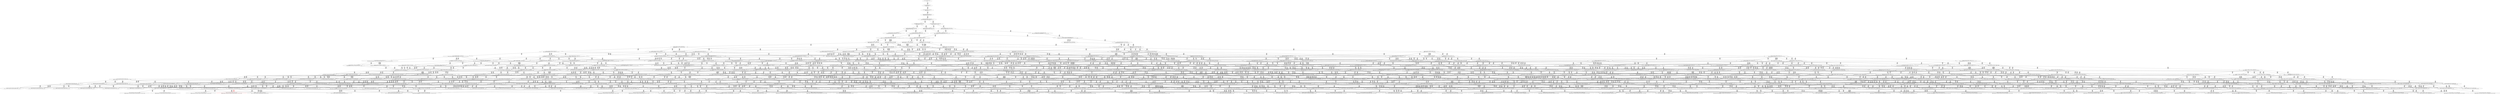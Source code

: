 digraph {
	S0[label="S0: [0, 0] [0, 0] [0, 0] [0, 0] \n{}{}"];
	S1[label="S1: [0, 0] [0, 0] [0, 0] [33, 42] \n{T0J0:33-42}{1}"];
	S2[label="S2: [33, 33] [33, 33] [33, 42] [43, 55] \n{T0J1:43-55}{1, 2}"];
	S3[label="S3: [33, 33] [33, 42] [43, 55] [98, 124] \n{T0J1:43-55, T0J2:98-124}{1, 2, 3}"];
	S4[label="S4: [33, 42] [43, 55] [98, 124] [105, 132] \n{T0J1:43-55, T0J2:98-124, T0J10:105-132}{1, 2, 3, 11}"];
	S5[label="S5: [98, 98] [98, 124] [105, 132] [153, 193] \n{T0J3:153-193}{1, 2, 3, 4, 11}"];
	S6[label="S6: [105, 105] [105, 123] [105, 124] [181, 218] \n{T0J11:181-218}{1, 2, 3, 11, 12}"];
	S7[label="S7: [98, 124] [105, 132] [153, 193] [161, 203] \n{T0J3:153-193, T0J6:161-203}{1, 2, 3, 4, 7, 11}"];
	S8[label="S8: [105, 124] [105, 132] [153, 193] [181, 218] \n{T0J3:153-193, T0J11:181-218}{1, 2, 3, 4, 11, 12}"];
	S9[label="S9: [105, 123] [105, 124] [151, 181] [181, 218] \n{T0J11:181-218, T0J16:151-181}{1, 2, 3, 11, 12, 17}"];
	S10[label="S10: [105, 132] [135, 171] [153, 193] [161, 203] \n{T0J3:153-193, T0J6:161-203, T0J7:135-171}{1, 2, 3, 4, 7, 8, 11}"];
	S11[label="S11: [105, 132] [153, 193] [161, 203] [181, 218] \n{T0J3:153-193, T0J6:161-203, T0J11:181-218}{1, 2, 3, 4, 7, 11, 12}"];
	S12[label="S12: [105, 132] [151, 181] [153, 193] [181, 218] \n{T0J3:153-193, T0J11:181-218, T0J16:151-181}{1, 2, 3, 4, 11, 12, 17}"];
	S13[label="S13: [105, 124] [151, 181] [168, 202] [181, 218] \n{T0J11:181-218, T0J16:151-181, T0J19:168-202}{1, 2, 3, 11, 12, 17, 20}"];
	S14[label="S14: [135, 179] [153, 193] [161, 203] [181, 227] \n{T0J3:153-193, T0J6:161-203, T0J7:135-179, T0J11:181-227}{1, 2, 3, 4, 7, 8, 11, 12}"];
	S15[label="S15: [151, 181] [153, 193] [161, 211] [181, 218] \n{T0J3:153-193, T0J6:161-211, T0J11:181-218, T0J16:151-181}{1, 2, 3, 4, 7, 11, 12, 17}"];
	S16[label="S16: [151, 181] [153, 193] [168, 202] [181, 218] \n{T0J3:153-193, T0J11:181-218, T0J16:151-181, T0J19:168-202}{1, 2, 3, 4, 11, 12, 17, 20}"];
	S17[label="S17: [153, 193] [161, 211] [181, 227] [181, 236] \n{T0J11:181-227}{1, 2, 3, 4, 7, 8, 11, 12, 17}"];
	S18[label="S18: [153, 193] [168, 202] [181, 218] [214, 260] \n{T0J6:214-260, T0J11:181-218}{1, 2, 3, 4, 7, 11, 12, 17, 20}"];
	S19[label="S19: [153, 179] [161, 203] [181, 227] [189, 269] \n{T0J11:181-227}{1, 2, 3, 4, 5, 6, 7, 8, 11, 12}"];
	S20[label="S20: [153, 193] [153, 203] [161, 227] [181, 231] \n{T0J11:181-227}{1, 2, 3, 4, 7, 8, 9, 10, 11, 12}"];
	S21[label="S21: [153, 181] [161, 211] [181, 218] [189, 271] \n{T0J11:181-218}{1, 2, 3, 4, 5, 6, 7, 11, 12, 17}"];
	S22[label="S22: [153, 181] [168, 202] [181, 218] [189, 271] \n{T0J11:181-218}{1, 2, 3, 4, 5, 6, 11, 12, 17, 20}"];
	S23[label="S23: [181, 192] [181, 211] [181, 226] [208, 236] \n{T0J12:208-226}{1, 2, 3, 4, 7, 8, 11, 12, 13, 17}"];
	S24[label="S24: [161, 211] [181, 227] [181, 236] [204, 256] \n{T0J17:204-256}{1, 2, 3, 4, 7, 8, 11, 12, 17, 18}"];
	S25[label="S25: [161, 211] [181, 227] [181, 239] [214, 271] \n{}{1, 2, 3, 4, 7, 8, 11, 12, 17, 20}"];
	S26[label="S26: [161, 211] [181, 227] [181, 237] [189, 283] \n{}{1, 2, 3, 4, 5, 6, 7, 8, 11, 12, 17}"];
	S27[label="S27: [153, 211] [161, 227] [181, 236] [181, 250] \n{}{1, 2, 3, 4, 7, 8, 9, 10, 11, 12, 17}"];
	S28[label="S28: [168, 202] [181, 218] [189, 260] [214, 283] \n{T0J6:214-260}{1, 2, 3, 4, 5, 6, 7, 11, 12, 17, 20}"];
	S29[label="S29: [181, 192] [181, 203] [181, 226] [208, 231] \n{T0J12:208-226}{1, 2, 3, 4, 7, 8, 9, 10, 11, 12, 13}"];
	S30[label="S30: [181, 211] [181, 226] [208, 236] [249, 277] \n{T0J12:208-226, T0J13:249-277}{1, 2, 3, 4, 7, 8, 11, 12, 13, 14, 17}"];
	S31[label="S31: [181, 226] [181, 227] [204, 236] [208, 256] \n{T0J12:208-226, T0J17:204-256}{1, 2, 3, 4, 7, 8, 11, 12, 13, 17, 18}"];
	S32[label="S32: [181, 226] [181, 227] [208, 239] [214, 271] \n{T0J12:208-226}{1, 2, 3, 4, 7, 8, 11, 12, 13, 17, 20}"];
	S33[label="S33: [181, 227] [181, 236] [204, 252] [209, 256] \n{T0J17:204-256, T0J18:209-252}{1, 2, 3, 4, 7, 8, 11, 12, 17, 18, 19}"];
	S34[label="S34: [181, 227] [181, 239] [204, 256] [214, 271] \n{T0J17:204-256}{1, 2, 3, 4, 7, 8, 11, 12, 17, 18, 20}"];
	S35[label="S35: [181, 227] [181, 239] [210, 245] [214, 271] \n{T0J20:210-245}{1, 2, 3, 4, 7, 8, 11, 12, 17, 20, 21}"];
	S36[label="S36: [153, 203] [161, 227] [181, 231] [189, 283] \n{}{1, 2, 3, 4, 5, 6, 7, 8, 9, 10, 11, 12}"];
	S37[label="S37: [181, 227] [181, 237] [189, 245] [208, 283] \n{T0J12:208-245}{1, 2, 3, 4, 5, 6, 7, 8, 11, 12, 13, 17}"];
	S38[label="S38: [181, 211] [181, 226] [208, 236] [253, 282] \n{T0J5:253-282, T0J12:208-226}{1, 2, 3, 4, 5, 6, 7, 8, 11, 12, 13, 17}"];
	S39[label="S39: [181, 226] [181, 227] [181, 236] [208, 250] \n{T0J12:208-226}{1, 2, 3, 4, 7, 8, 9, 10, 11, 12, 13, 17}"];
	S40[label="S40: [181, 227] [181, 237] [189, 275] [204, 301] \n{}{1, 2, 3, 4, 5, 6, 7, 8, 11, 12, 17, 18}"];
	S41[label="S41: [161, 227] [181, 236] [181, 250] [204, 256] \n{T0J17:204-256}{1, 2, 3, 4, 7, 8, 9, 10, 11, 12, 17, 18}"];
	S42[label="S42: [181, 227] [181, 249] [189, 283] [214, 301] \n{}{1, 2, 3, 4, 5, 6, 7, 8, 11, 12, 17, 20}"];
	S43[label="S43: [161, 227] [181, 239] [181, 250] [214, 271] \n{}{1, 2, 3, 4, 7, 8, 9, 10, 11, 12, 17, 20}"];
	S44[label="S44: [181, 203] [181, 226] [208, 231] [249, 277] \n{T0J12:208-226, T0J13:249-277}{1, 2, 3, 4, 7, 8, 9, 10, 11, 12, 13, 14}"];
	S45[label="S45: [181, 226] [208, 230] [211, 236] [249, 277] \n{T0J12:208-226, T0J13:249-277, T0J14:211-230}{1, 2, 3, 4, 7, 8, 11, 12, 13, 14, 15, 17}"];
	S46[label="S46: [181, 227] [204, 236] [208, 256] [249, 277] \n{T0J12:208-226, T0J13:249-277, T0J17:204-256}{1, 2, 3, 4, 7, 8, 11, 12, 13, 14, 17, 18}"];
	S47[label="S47: [181, 227] [208, 239] [214, 271] [249, 277] \n{T0J12:208-226, T0J13:249-277}{1, 2, 3, 4, 7, 8, 11, 12, 13, 14, 17, 20}"];
	S48[label="S48: [181, 227] [204, 236] [208, 252] [209, 256] \n{T0J12:208-226, T0J17:204-256, T0J18:209-252}{1, 2, 3, 4, 7, 8, 11, 12, 13, 17, 18, 19}"];
	S49[label="S49: [181, 227] [204, 239] [208, 256] [214, 271] \n{T0J12:208-226, T0J17:204-256}{1, 2, 3, 4, 7, 8, 11, 12, 13, 17, 18, 20}"];
	S50[label="S50: [181, 227] [208, 239] [210, 245] [214, 271] \n{T0J12:208-226, T0J20:210-245}{1, 2, 3, 4, 7, 8, 11, 12, 13, 17, 20, 21}"];
	S51[label="S51: [181, 239] [204, 252] [209, 256] [229, 271] \n{T0J17:204-256, T0J18:209-252}{1, 2, 3, 4, 7, 8, 11, 12, 17, 18, 19, 20}"];
	S52[label="S52: [181, 239] [204, 245] [214, 256] [223, 271] \n{T0J17:204-256, T0J20:210-245}{1, 2, 3, 4, 7, 8, 11, 12, 17, 18, 20, 21}"];
	S53[label="S53: [181, 193] [181, 239] [210, 245] [214, 271] \n{T0J20:210-245, T0J21:181-193}{1, 2, 3, 4, 7, 8, 11, 12, 17, 20, 21, 22}"];
	S54[label="S54: [161, 227] [181, 237] [181, 263] [189, 301] \n{}{1, 2, 3, 4, 5, 6, 7, 8, 9, 10, 11, 12, 17}"];
	S55[label="S55: [181, 227] [181, 231] [189, 237] [208, 283] \n{T0J12:208-237}{1, 2, 3, 4, 5, 6, 7, 8, 9, 10, 11, 12, 13}"];
	S56[label="S56: [181, 203] [181, 226] [208, 231] [253, 282] \n{T0J5:253-282, T0J12:208-226}{1, 2, 3, 4, 5, 6, 7, 8, 9, 10, 11, 12, 13}"];
	S57[label="S57: [181, 237] [189, 245] [208, 283] [249, 312] \n{T0J13:249-312}{1, 2, 3, 4, 5, 6, 7, 8, 11, 12, 13, 14, 17}"];
	S58[label="S58: [181, 227] [181, 236] [208, 250] [249, 277] \n{T0J12:208-226, T0J13:249-277}{1, 2, 3, 4, 7, 8, 9, 10, 11, 12, 13, 14, 17}"];
	S59[label="S59: [181, 237] [189, 261] [204, 283] [208, 316] \n{}{1, 2, 3, 4, 5, 6, 7, 8, 11, 12, 13, 17, 18}"];
	S60[label="S60: [181, 227] [181, 236] [204, 250] [208, 256] \n{T0J12:208-226, T0J17:204-256}{1, 2, 3, 4, 7, 8, 9, 10, 11, 12, 13, 17, 18}"];
	S61[label="S61: [181, 249] [189, 261] [208, 283] [214, 316] \n{}{1, 2, 3, 4, 5, 6, 7, 8, 11, 12, 13, 17, 20}"];
	S62[label="S62: [181, 227] [181, 239] [208, 250] [214, 271] \n{T0J12:208-226}{1, 2, 3, 4, 7, 8, 9, 10, 11, 12, 13, 17, 20}"];
	S63[label="S63: [181, 237] [189, 275] [204, 286] [217, 317] \n{}{1, 2, 3, 4, 5, 6, 7, 8, 11, 12, 17, 18, 19}"];
	S64[label="S64: [181, 236] [181, 250] [204, 252] [209, 256] \n{T0J17:204-256, T0J18:209-252}{1, 2, 3, 4, 7, 8, 9, 10, 11, 12, 17, 18, 19}"];
	S65[label="S65: [181, 249] [189, 283] [204, 301] [217, 317] \n{}{1, 2, 3, 4, 5, 6, 7, 8, 11, 12, 17, 18, 20}"];
	S66[label="S66: [181, 239] [181, 250] [204, 256] [214, 271] \n{T0J17:204-256}{1, 2, 3, 4, 7, 8, 9, 10, 11, 12, 17, 18, 20}"];
	S67[label="S67: [181, 249] [189, 279] [214, 283] [217, 317] \n{}{1, 2, 3, 4, 5, 6, 7, 8, 11, 12, 17, 20, 21}"];
	S68[label="S68: [181, 239] [181, 245] [210, 250] [214, 271] \n{T0J20:210-245}{1, 2, 3, 4, 7, 8, 9, 10, 11, 12, 17, 20, 21}"];
	S69[label="S69: [225, 247] [225, 249] [225, 283] [241, 301] \n{T0J23:241-247}{1, 2, 3, 4, 5, 6, 7, 8, 11, 12, 17, 20, 24}"];
	S70[label="S70: [179, 196] [181, 239] [181, 250] [214, 271] \n{T0J24:179-196}{1, 2, 3, 4, 7, 8, 9, 10, 11, 12, 17, 20, 25}"];
	S71[label="S71: [181, 226] [208, 230] [211, 231] [249, 277] \n{T0J12:208-226, T0J13:249-277, T0J14:211-230}{1, 2, 3, 4, 7, 8, 9, 10, 11, 12, 13, 14, 15}"];
	S72[label="S72: [208, 230] [211, 233] [213, 236] [249, 277] \n{T0J12:208-226, T0J13:249-277, T0J14:211-230, T0J15:213-233}{1, 2, 3, 4, 7, 8, 11, 12, 13, 14, 15, 16, 17}"];
	S73[label="S73: [204, 230] [208, 236] [211, 256] [249, 277] \n{T0J12:208-226, T0J13:249-277, T0J14:211-230, T0J17:204-256}{1, 2, 3, 4, 7, 8, 11, 12, 13, 14, 15, 17, 18}"];
	S74[label="S74: [208, 230] [211, 239] [214, 271] [249, 277] \n{T0J12:208-226, T0J13:249-277, T0J14:211-230}{1, 2, 3, 4, 7, 8, 11, 12, 13, 14, 15, 17, 20}"];
	S75[label="S75: [204, 236] [208, 252] [209, 256] [249, 277] \n{T0J12:208-226, T0J13:249-277, T0J17:204-256, T0J18:209-252}{1, 2, 3, 4, 7, 8, 11, 12, 13, 14, 17, 18, 19}"];
	S76[label="S76: [204, 239] [208, 256] [214, 271] [249, 277] \n{T0J12:208-226, T0J13:249-277, T0J17:204-256}{1, 2, 3, 4, 7, 8, 11, 12, 13, 14, 17, 18, 20}"];
	S77[label="S77: [208, 239] [210, 245] [214, 271] [249, 277] \n{T0J12:208-226, T0J13:249-277, T0J20:210-245}{1, 2, 3, 4, 7, 8, 11, 12, 13, 14, 17, 20, 21}"];
	S78[label="S78: [204, 239] [208, 252] [209, 256] [229, 271] \n{T0J12:208-226, T0J17:204-256, T0J18:209-252}{1, 2, 3, 4, 7, 8, 11, 12, 13, 17, 18, 19, 20}"];
	S79[label="S79: [204, 239] [208, 245] [214, 256] [223, 271] \n{T0J12:208-226, T0J17:204-256, T0J20:210-245}{1, 2, 3, 4, 7, 8, 11, 12, 13, 17, 18, 20, 21}"];
	S80[label="S80: [181, 226] [208, 239] [210, 245] [214, 271] \n{T0J12:208-226, T0J20:210-245}{1, 2, 3, 4, 7, 8, 11, 12, 13, 17, 20, 21, 22}"];
	S81[label="S81: [204, 245] [209, 252] [223, 256] [229, 271] \n{T0J17:204-256, T0J18:209-252, T0J20:210-245}{1, 2, 3, 4, 7, 8, 11, 12, 17, 18, 19, 20, 21}"];
	S82[label="S82: [181, 239] [204, 245] [214, 256] [223, 271] \n{T0J17:204-256, T0J20:210-245}{1, 2, 3, 4, 7, 8, 11, 12, 17, 18, 20, 21, 22}"];
	S83[label="S83: [181, 237] [210, 239] [214, 245] [217, 271] \n{T0J20:210-245, T0J22:217-237}{1, 2, 3, 4, 7, 8, 11, 12, 17, 20, 21, 22, 23}"];
	S84[label="S84: [181, 237] [181, 261] [189, 283] [208, 316] \n{}{1, 2, 3, 4, 5, 6, 7, 8, 9, 10, 11, 12, 13, 17}"];
	S85[label="S85: [181, 237] [181, 275] [189, 290] [204, 317] \n{}{1, 2, 3, 4, 5, 6, 7, 8, 9, 10, 11, 12, 17, 18}"];
	S86[label="S86: [181, 249] [181, 279] [189, 301] [214, 317] \n{}{1, 2, 3, 4, 5, 6, 7, 8, 9, 10, 11, 12, 17, 20}"];
	S87[label="S87: [181, 231] [189, 237] [208, 283] [249, 312] \n{T0J13:249-312}{1, 2, 3, 4, 5, 6, 7, 8, 9, 10, 11, 12, 13, 14}"];
	S88[label="S88: [189, 245] [208, 275] [211, 283] [249, 316] \n{T0J13:249-312}{1, 2, 3, 4, 5, 6, 7, 8, 11, 12, 13, 14, 15, 17}"];
	S89[label="S89: [181, 230] [208, 236] [211, 250] [249, 277] \n{T0J12:208-226, T0J13:249-277, T0J14:211-230}{1, 2, 3, 4, 7, 8, 9, 10, 11, 12, 13, 14, 15, 17}"];
	S90[label="S90: [189, 261] [204, 283] [208, 316] [249, 322] \n{T0J13:249-322}{1, 2, 3, 4, 5, 6, 7, 8, 11, 12, 13, 14, 17, 18}"];
	S91[label="S91: [181, 236] [204, 250] [208, 256] [249, 277] \n{T0J12:208-226, T0J13:249-277, T0J17:204-256}{1, 2, 3, 4, 7, 8, 9, 10, 11, 12, 13, 14, 17, 18}"];
	S92[label="S92: [189, 261] [208, 283] [214, 316] [249, 333] \n{T0J13:249-333}{1, 2, 3, 4, 5, 6, 7, 8, 11, 12, 13, 14, 17, 20}"];
	S93[label="S93: [181, 239] [208, 250] [214, 271] [249, 277] \n{T0J12:208-226, T0J13:249-277}{1, 2, 3, 4, 7, 8, 9, 10, 11, 12, 13, 14, 17, 20}"];
	S94[label="S94: [189, 271] [204, 283] [208, 286] [217, 317] \n{}{1, 2, 3, 4, 5, 6, 7, 8, 11, 12, 13, 17, 18, 19}"];
	S95[label="S95: [181, 236] [204, 250] [208, 252] [209, 256] \n{T0J12:208-226, T0J17:204-256, T0J18:209-252}{1, 2, 3, 4, 7, 8, 9, 10, 11, 12, 13, 17, 18, 19}"];
	S96[label="S96: [189, 282] [204, 283] [208, 305] [217, 317] \n{}{1, 2, 3, 4, 5, 6, 7, 8, 11, 12, 13, 17, 18, 20}"];
	S97[label="S97: [181, 239] [204, 250] [208, 256] [214, 271] \n{T0J12:208-226, T0J17:204-256}{1, 2, 3, 4, 7, 8, 9, 10, 11, 12, 13, 17, 18, 20}"];
	S98[label="S98: [189, 279] [208, 282] [214, 283] [217, 317] \n{}{1, 2, 3, 4, 5, 6, 7, 8, 11, 12, 13, 17, 20, 21}"];
	S99[label="S99: [181, 239] [208, 245] [210, 250] [214, 271] \n{T0J12:208-226, T0J20:210-245}{1, 2, 3, 4, 7, 8, 9, 10, 11, 12, 13, 17, 20, 21}"];
	S100[label="S100: [189, 283] [204, 286] [217, 305] [229, 329] \n{}{1, 2, 3, 4, 5, 6, 7, 8, 11, 12, 17, 18, 19, 20}"];
	S101[label="S101: [181, 250] [204, 252] [209, 256] [229, 271] \n{T0J17:204-256, T0J18:209-252}{1, 2, 3, 4, 7, 8, 9, 10, 11, 12, 17, 18, 19, 20}"];
	S102[label="S102: [189, 279] [204, 283] [217, 301] [223, 329] \n{}{1, 2, 3, 4, 5, 6, 7, 8, 11, 12, 17, 18, 20, 21}"];
	S103[label="S103: [181, 245] [204, 250] [214, 256] [223, 271] \n{T0J17:204-256, T0J20:210-245}{1, 2, 3, 4, 7, 8, 9, 10, 11, 12, 17, 18, 20, 21}"];
	S104[label="S104: [181, 239] [189, 279] [214, 283] [217, 317] \n{}{1, 2, 3, 4, 5, 6, 7, 8, 11, 12, 17, 20, 21, 22}"];
	S105[label="S105: [181, 239] [181, 245] [210, 250] [214, 271] \n{T0J20:210-245}{1, 2, 3, 4, 7, 8, 9, 10, 11, 12, 17, 20, 21, 22}"];
	S106[label="S106: [225, 249] [225, 281] [225, 283] [241, 316] \n{}{1, 2, 3, 4, 5, 6, 7, 8, 11, 12, 13, 17, 20, 24}"];
	S107[label="S107: [181, 226] [181, 239] [208, 250] [214, 271] \n{T0J12:208-226}{1, 2, 3, 4, 7, 8, 9, 10, 11, 12, 13, 17, 20, 25}"];
	S108[label="S108: [225, 249] [225, 283] [225, 301] [241, 317] \n{T0J23:241-247}{1, 2, 3, 4, 5, 6, 7, 8, 11, 12, 17, 18, 20, 24}"];
	S109[label="S109: [181, 239] [181, 250] [204, 256] [214, 271] \n{T0J17:204-256}{1, 2, 3, 4, 7, 8, 9, 10, 11, 12, 17, 18, 20, 25}"];
	S110[label="S110: [225, 249] [225, 279] [225, 283] [241, 317] \n{T0J23:241-247}{1, 2, 3, 4, 5, 6, 7, 8, 11, 12, 17, 20, 21, 24}"];
	S111[label="S111: [181, 239] [181, 245] [210, 250] [214, 271] \n{T0J20:210-245}{1, 2, 3, 4, 7, 8, 9, 10, 11, 12, 17, 20, 21, 25}"];
	S112[label="S112: [208, 230] [211, 231] [213, 233] [249, 277] \n{T0J12:208-226, T0J13:249-277, T0J14:211-230, T0J15:213-233}{1, 2, 3, 4, 7, 8, 9, 10, 11, 12, 13, 14, 15, 16}"];
	S113[label="S113: [208, 239] [210, 245] [214, 271] [249, 277] \n{T0J12:208-226, T0J13:249-277, T0J20:210-245}{1, 2, 3, 4, 7, 8, 11, 12, 13, 14, 17, 20, 21, 22}"];
	S114[label="S114: [204, 239] [208, 245] [214, 256] [223, 271] \n{T0J12:208-226, T0J17:204-256, T0J20:210-245}{1, 2, 3, 4, 7, 8, 11, 12, 13, 17, 18, 20, 21, 22}"];
	S115[label="S115: [208, 237] [210, 239] [214, 245] [217, 271] \n{T0J12:208-226, T0J20:210-245, T0J22:217-237}{1, 2, 3, 4, 7, 8, 11, 12, 13, 17, 20, 21, 22, 23}"];
	S116[label="S116: [204, 245] [214, 252] [223, 256] [229, 271] \n{T0J17:204-256, T0J18:229-252, T0J20:210-245}{1, 2, 3, 4, 7, 8, 11, 12, 17, 18, 19, 20, 21, 22}"];
	S117[label="S117: [204, 239] [214, 245] [217, 256] [223, 271] \n{T0J17:204-256, T0J20:210-245, T0J22:217-237}{1, 2, 3, 4, 7, 8, 11, 12, 17, 18, 20, 21, 22, 23}"];
	S118[label="S118: [181, 261] [189, 283] [208, 316] [249, 322] \n{T0J13:249-322}{1, 2, 3, 4, 5, 6, 7, 8, 9, 10, 11, 12, 13, 14, 17}"];
	S119[label="S119: [181, 271] [189, 283] [204, 290] [208, 317] \n{}{1, 2, 3, 4, 5, 6, 7, 8, 9, 10, 11, 12, 13, 17, 18}"];
	S120[label="S120: [181, 279] [189, 283] [208, 305] [214, 317] \n{}{1, 2, 3, 4, 5, 6, 7, 8, 9, 10, 11, 12, 13, 17, 20}"];
	S121[label="S121: [181, 275] [189, 286] [204, 290] [217, 326] \n{}{1, 2, 3, 4, 5, 6, 7, 8, 9, 10, 11, 12, 17, 18, 19}"];
	S122[label="S122: [181, 283] [189, 301] [204, 305] [217, 329] \n{}{1, 2, 3, 4, 5, 6, 7, 8, 9, 10, 11, 12, 17, 18, 20}"];
	S123[label="S123: [181, 279] [189, 283] [214, 301] [217, 329] \n{}{1, 2, 3, 4, 5, 6, 7, 8, 9, 10, 11, 12, 17, 20, 21}"];
	S124[label="S124: [225, 249] [225, 283] [225, 301] [241, 317] \n{}{1, 2, 3, 4, 5, 6, 7, 8, 9, 10, 11, 12, 17, 20, 24}"];
	S125[label="S125: [181, 239] [181, 279] [189, 301] [214, 317] \n{}{1, 2, 3, 4, 5, 6, 7, 8, 9, 10, 11, 12, 17, 20, 25}"];
	S126[label="S126: [189, 237] [208, 269] [211, 283] [249, 316] \n{T0J13:249-312}{1, 2, 3, 4, 5, 6, 7, 8, 9, 10, 11, 12, 13, 14, 15}"];
	S127[label="S127: [208, 275] [211, 283] [221, 286] [249, 316] \n{T0J13:249-312}{1, 2, 3, 4, 5, 6, 7, 8, 11, 12, 13, 14, 15, 16, 17}"];
	S128[label="S128: [211, 233] [213, 236] [249, 277] [280, 320] \n{T0J5:280-320, T0J13:249-277}{1, 2, 3, 4, 5, 6, 7, 8, 11, 12, 13, 14, 15, 16, 17}"];
	S129[label="S129: [204, 283] [208, 286] [219, 316] [249, 322] \n{T0J13:249-322}{1, 2, 3, 4, 5, 6, 7, 8, 11, 12, 13, 14, 15, 17, 18}"];
	S130[label="S130: [208, 283] [211, 286] [219, 316] [249, 333] \n{T0J13:249-333}{1, 2, 3, 4, 5, 6, 7, 8, 11, 12, 13, 14, 15, 17, 20}"];
	S131[label="S131: [211, 239] [214, 271] [249, 277] [280, 320] \n{T0J5:280-320, T0J13:249-277}{1, 2, 3, 4, 5, 6, 7, 8, 11, 12, 13, 14, 15, 17, 20}"];
	S132[label="S132: [204, 283] [208, 286] [217, 317] [249, 333] \n{T0J13:249-333}{1, 2, 3, 4, 5, 6, 7, 8, 11, 12, 13, 14, 17, 18, 19}"];
	S133[label="S133: [204, 283] [208, 305] [217, 317] [249, 333] \n{T0J13:249-333}{1, 2, 3, 4, 5, 6, 7, 8, 11, 12, 13, 14, 17, 18, 20}"];
	S134[label="S134: [208, 282] [214, 283] [217, 317] [249, 333] \n{T0J13:249-333}{1, 2, 3, 4, 5, 6, 7, 8, 11, 12, 13, 14, 17, 20, 21}"];
	S135[label="S135: [204, 283] [208, 286] [217, 305] [229, 329] \n{}{1, 2, 3, 4, 5, 6, 7, 8, 11, 12, 13, 17, 18, 19, 20}"];
	S136[label="S136: [204, 282] [208, 283] [217, 305] [223, 329] \n{}{1, 2, 3, 4, 5, 6, 7, 8, 11, 12, 13, 17, 18, 20, 21}"];
	S137[label="S137: [189, 273] [208, 282] [214, 283] [217, 317] \n{}{1, 2, 3, 4, 5, 6, 7, 8, 11, 12, 13, 17, 20, 21, 22}"];
	S138[label="S138: [181, 239] [208, 245] [210, 250] [214, 271] \n{T0J12:208-226, T0J20:210-245}{1, 2, 3, 4, 7, 8, 9, 10, 11, 12, 13, 17, 20, 21, 22}"];
	S139[label="S139: [204, 283] [217, 286] [223, 305] [231, 335] \n{}{1, 2, 3, 4, 5, 6, 7, 8, 11, 12, 17, 18, 19, 20, 21}"];
	S140[label="S140: [189, 279] [204, 283] [217, 301] [223, 329] \n{}{1, 2, 3, 4, 5, 6, 7, 8, 11, 12, 17, 18, 20, 21, 22}"];
	S141[label="S141: [181, 245] [204, 250] [214, 256] [223, 271] \n{T0J17:204-256, T0J20:210-245}{1, 2, 3, 4, 7, 8, 9, 10, 11, 12, 17, 18, 20, 21, 22}"];
	S142[label="S142: [189, 271] [214, 279] [217, 283] [217, 327] \n{}{1, 2, 3, 4, 5, 6, 7, 8, 11, 12, 17, 20, 21, 22, 23}"];
	S143[label="S143: [181, 239] [210, 245] [214, 250] [217, 271] \n{T0J20:210-245, T0J22:217-237}{1, 2, 3, 4, 7, 8, 9, 10, 11, 12, 17, 20, 21, 22, 23}"];
	S144[label="S144: [208, 233] [211, 236] [213, 250] [249, 277] \n{T0J12:208-226, T0J13:249-277, T0J14:211-230, T0J15:213-233}{1, 2, 3, 4, 7, 8, 9, 10, 11, 12, 13, 14, 15, 16, 17}"];
	S145[label="S145: [204, 236] [208, 250] [211, 256] [249, 277] \n{T0J12:208-226, T0J13:249-277, T0J14:211-230, T0J17:204-256}{1, 2, 3, 4, 7, 8, 9, 10, 11, 12, 13, 14, 15, 17, 18}"];
	S146[label="S146: [208, 236] [211, 250] [214, 271] [249, 277] \n{T0J12:208-226, T0J13:249-277, T0J14:211-230}{1, 2, 3, 4, 7, 8, 9, 10, 11, 12, 13, 14, 15, 17, 20}"];
	S147[label="S147: [204, 250] [208, 252] [209, 256] [249, 277] \n{T0J12:208-226, T0J13:249-277, T0J17:204-256, T0J18:209-252}{1, 2, 3, 4, 7, 8, 9, 10, 11, 12, 13, 14, 17, 18, 19}"];
	S148[label="S148: [204, 250] [208, 256] [214, 271] [249, 277] \n{T0J12:208-226, T0J13:249-277, T0J17:204-256}{1, 2, 3, 4, 7, 8, 9, 10, 11, 12, 13, 14, 17, 18, 20}"];
	S149[label="S149: [225, 281] [225, 283] [241, 316] [249, 333] \n{T0J13:249-333}{1, 2, 3, 4, 5, 6, 7, 8, 11, 12, 13, 14, 17, 20, 24}"];
	S150[label="S150: [208, 245] [210, 250] [214, 271] [249, 277] \n{T0J12:208-226, T0J13:249-277, T0J20:210-245}{1, 2, 3, 4, 7, 8, 9, 10, 11, 12, 13, 14, 17, 20, 21}"];
	S151[label="S151: [181, 239] [208, 250] [214, 271] [249, 277] \n{T0J12:208-226, T0J13:249-277}{1, 2, 3, 4, 7, 8, 9, 10, 11, 12, 13, 14, 17, 20, 25}"];
	S152[label="S152: [204, 250] [208, 252] [209, 256] [229, 271] \n{T0J12:208-226, T0J17:204-256, T0J18:209-252}{1, 2, 3, 4, 7, 8, 9, 10, 11, 12, 13, 17, 18, 19, 20}"];
	S153[label="S153: [225, 282] [225, 283] [225, 305] [241, 317] \n{}{1, 2, 3, 4, 5, 6, 7, 8, 11, 12, 13, 17, 18, 20, 24}"];
	S154[label="S154: [204, 245] [208, 250] [214, 256] [223, 271] \n{T0J12:208-226, T0J17:204-256, T0J20:210-245}{1, 2, 3, 4, 7, 8, 9, 10, 11, 12, 13, 17, 18, 20, 21}"];
	S155[label="S155: [181, 239] [204, 250] [208, 256] [214, 271] \n{T0J12:208-226, T0J17:204-256}{1, 2, 3, 4, 7, 8, 9, 10, 11, 12, 13, 17, 18, 20, 25}"];
	S156[label="S156: [225, 279] [225, 282] [225, 283] [241, 317] \n{}{1, 2, 3, 4, 5, 6, 7, 8, 11, 12, 13, 17, 20, 21, 24}"];
	S157[label="S157: [181, 193] [208, 245] [210, 250] [214, 271] \n{T0J12:208-226, T0J20:210-245, T0J21:181-193}{1, 2, 3, 4, 7, 8, 9, 10, 11, 12, 13, 17, 20, 21, 22}"];
	S158[label="S158: [181, 239] [208, 245] [210, 250] [214, 271] \n{T0J12:208-226, T0J20:210-245}{1, 2, 3, 4, 7, 8, 9, 10, 11, 12, 13, 17, 20, 21, 25}"];
	S159[label="S159: [225, 283] [225, 286] [229, 305] [241, 329] \n{T0J23:241-247}{1, 2, 3, 4, 5, 6, 7, 8, 11, 12, 17, 18, 19, 20, 24}"];
	S160[label="S160: [209, 285] [217, 286] [229, 305] [256, 329] \n{T0J26:256-285}{1, 2, 3, 4, 5, 6, 7, 8, 11, 12, 17, 18, 19, 20, 27}"];
	S161[label="S161: [204, 250] [209, 252] [223, 256] [229, 271] \n{T0J17:204-256, T0J18:209-252, T0J20:210-245}{1, 2, 3, 4, 7, 8, 9, 10, 11, 12, 17, 18, 19, 20, 21}"];
	S162[label="S162: [181, 250] [204, 252] [209, 256] [229, 271] \n{T0J17:204-256, T0J18:209-252}{1, 2, 3, 4, 7, 8, 9, 10, 11, 12, 17, 18, 19, 20, 25}"];
	S163[label="S163: [225, 279] [225, 283] [225, 301] [241, 329] \n{T0J23:241-247}{1, 2, 3, 4, 5, 6, 7, 8, 11, 12, 17, 18, 20, 21, 24}"];
	S164[label="S164: [181, 193] [204, 250] [214, 256] [223, 271] \n{T0J17:204-256, T0J20:210-245, T0J21:181-193}{1, 2, 3, 4, 7, 8, 9, 10, 11, 12, 17, 18, 20, 21, 22}"];
	S165[label="S165: [181, 245] [204, 250] [214, 256] [223, 271] \n{T0J17:204-256, T0J20:210-245}{1, 2, 3, 4, 7, 8, 9, 10, 11, 12, 17, 18, 20, 21, 25}"];
	S166[label="S166: [225, 247] [225, 279] [225, 283] [241, 317] \n{T0J23:241-247}{1, 2, 3, 4, 5, 6, 7, 8, 11, 12, 17, 20, 21, 22, 24}"];
	S167[label="S167: [181, 196] [181, 245] [210, 250] [214, 271] \n{T0J20:210-245}{1, 2, 3, 4, 7, 8, 9, 10, 11, 12, 17, 20, 21, 22, 25}"];
	S168[label="S168: [189, 283] [208, 299] [211, 316] [249, 322] \n{}{1, 2, 3, 4, 5, 6, 7, 8, 9, 10, 11, 12, 13, 14, 15, 17}"];
	S169[label="S169: [189, 283] [204, 313] [208, 317] [249, 356] \n{}{1, 2, 3, 4, 5, 6, 7, 8, 9, 10, 11, 12, 13, 14, 17, 18}"];
	S170[label="S170: [189, 283] [208, 313] [214, 317] [249, 364] \n{}{1, 2, 3, 4, 5, 6, 7, 8, 9, 10, 11, 12, 13, 14, 17, 20}"];
	S171[label="S171: [189, 286] [204, 290] [208, 317] [217, 326] \n{}{1, 2, 3, 4, 5, 6, 7, 8, 9, 10, 11, 12, 13, 17, 18, 19}"];
	S172[label="S172: [189, 301] [204, 305] [208, 317] [217, 334] \n{}{1, 2, 3, 4, 5, 6, 7, 8, 9, 10, 11, 12, 13, 17, 18, 20}"];
	S173[label="S173: [189, 283] [208, 301] [214, 317] [217, 331] \n{}{1, 2, 3, 4, 5, 6, 7, 8, 9, 10, 11, 12, 13, 17, 20, 21}"];
	S174[label="S174: [189, 286] [204, 305] [217, 329] [229, 340] \n{}{1, 2, 3, 4, 5, 6, 7, 8, 9, 10, 11, 12, 17, 18, 19, 20}"];
	S175[label="S175: [189, 283] [204, 301] [217, 329] [223, 335] \n{}{1, 2, 3, 4, 5, 6, 7, 8, 9, 10, 11, 12, 17, 18, 20, 21}"];
	S176[label="S176: [181, 279] [189, 283] [214, 301] [217, 329] \n{}{1, 2, 3, 4, 5, 6, 7, 8, 9, 10, 11, 12, 17, 20, 21, 22}"];
	S177[label="S177: [225, 283] [225, 283] [225, 305] [241, 317] \n{}{1, 2, 3, 4, 5, 6, 7, 8, 9, 10, 11, 12, 13, 17, 20, 24}"];
	S178[label="S178: [181, 273] [189, 283] [208, 305] [214, 317] \n{}{1, 2, 3, 4, 5, 6, 7, 8, 9, 10, 11, 12, 13, 17, 20, 25}"];
	S179[label="S179: [225, 283] [225, 301] [225, 305] [241, 329] \n{}{1, 2, 3, 4, 5, 6, 7, 8, 9, 10, 11, 12, 17, 18, 20, 24}"];
	S180[label="S180: [181, 279] [189, 301] [204, 305] [217, 329] \n{}{1, 2, 3, 4, 5, 6, 7, 8, 9, 10, 11, 12, 17, 18, 20, 25}"];
	S181[label="S181: [225, 279] [225, 283] [225, 301] [241, 329] \n{}{1, 2, 3, 4, 5, 6, 7, 8, 9, 10, 11, 12, 17, 20, 21, 24}"];
	S182[label="S182: [181, 279] [189, 283] [214, 301] [217, 329] \n{}{1, 2, 3, 4, 5, 6, 7, 8, 9, 10, 11, 12, 17, 20, 21, 25}"];
	S183[label="S183: [208, 269] [211, 278] [221, 283] [249, 316] \n{T0J13:249-312}{1, 2, 3, 4, 5, 6, 7, 8, 9, 10, 11, 12, 13, 14, 15, 16}"];
	S184[label="S184: [211, 231] [213, 233] [249, 277] [280, 320] \n{T0J5:280-320, T0J13:249-277}{1, 2, 3, 4, 5, 6, 7, 8, 9, 10, 11, 12, 13, 14, 15, 16}"];
	S185[label="S185: [208, 282] [214, 283] [217, 317] [249, 333] \n{T0J13:249-333}{1, 2, 3, 4, 5, 6, 7, 8, 11, 12, 13, 14, 17, 20, 21, 22}"];
	S186[label="S186: [204, 282] [208, 283] [217, 305] [223, 329] \n{}{1, 2, 3, 4, 5, 6, 7, 8, 11, 12, 13, 17, 18, 20, 21, 22}"];
	S187[label="S187: [208, 279] [214, 282] [217, 283] [217, 327] \n{}{1, 2, 3, 4, 5, 6, 7, 8, 11, 12, 13, 17, 20, 21, 22, 23}"];
	S188[label="S188: [204, 283] [217, 286] [223, 305] [231, 335] \n{}{1, 2, 3, 4, 5, 6, 7, 8, 11, 12, 17, 18, 19, 20, 21, 22}"];
	S189[label="S189: [204, 279] [217, 283] [217, 301] [225, 329] \n{}{1, 2, 3, 4, 5, 6, 7, 8, 11, 12, 17, 18, 20, 21, 22, 23}"];
	S190[label="S190: [225, 247] [225, 283] [225, 301] [241, 317] \n{}{1, 2, 3, 4, 5, 6, 7, 8, 9, 10, 11, 12, 17, 20, 24, 25}"];
	S191[label="S191: [208, 286] [219, 289] [236, 316] [249, 322] \n{T0J13:249-322}{1, 2, 3, 4, 5, 6, 7, 8, 11, 12, 13, 14, 15, 16, 17, 18}"];
	S192[label="S192: [211, 286] [219, 289] [240, 316] [249, 333] \n{T0J13:249-333}{1, 2, 3, 4, 5, 6, 7, 8, 11, 12, 13, 14, 15, 16, 17, 20}"];
	S193[label="S193: [208, 286] [217, 286] [234, 317] [249, 333] \n{T0J13:249-333}{1, 2, 3, 4, 5, 6, 7, 8, 11, 12, 13, 14, 15, 17, 18, 19}"];
	S194[label="S194: [208, 286] [217, 305] [234, 317] [249, 333] \n{T0J13:249-333}{1, 2, 3, 4, 5, 6, 7, 8, 11, 12, 13, 14, 15, 17, 18, 20}"];
	S195[label="S195: [211, 283] [217, 286] [238, 317] [249, 333] \n{T0J13:249-333}{1, 2, 3, 4, 5, 6, 7, 8, 11, 12, 13, 14, 15, 17, 20, 21}"];
	S196[label="S196: [225, 283] [225, 286] [241, 316] [249, 333] \n{T0J13:249-333}{1, 2, 3, 4, 5, 6, 7, 8, 11, 12, 13, 14, 15, 17, 20, 24}"];
	S197[label="S197: [208, 286] [217, 305] [229, 329] [252, 333] \n{T0J13:249-333}{1, 2, 3, 4, 5, 6, 7, 8, 11, 12, 13, 14, 17, 18, 19, 20}"];
	S198[label="S198: [208, 283] [217, 305] [223, 329] [249, 333] \n{T0J13:249-333}{1, 2, 3, 4, 5, 6, 7, 8, 11, 12, 13, 14, 17, 18, 20, 21}"];
	S199[label="S199: [225, 283] [225, 305] [241, 317] [249, 333] \n{T0J13:249-333}{1, 2, 3, 4, 5, 6, 7, 8, 11, 12, 13, 14, 17, 18, 20, 24}"];
	S200[label="S200: [225, 282] [225, 283] [241, 317] [249, 333] \n{T0J13:249-333}{1, 2, 3, 4, 5, 6, 7, 8, 11, 12, 13, 14, 17, 20, 21, 24}"];
	S201[label="S201: [208, 283] [217, 286] [223, 305] [231, 335] \n{}{1, 2, 3, 4, 5, 6, 7, 8, 11, 12, 13, 17, 18, 19, 20, 21}"];
	S202[label="S202: [225, 283] [225, 286] [229, 305] [241, 329] \n{}{1, 2, 3, 4, 5, 6, 7, 8, 11, 12, 13, 17, 18, 19, 20, 24}"];
	S203[label="S203: [209, 285] [217, 286] [229, 305] [256, 329] \n{T0J26:256-285}{1, 2, 3, 4, 5, 6, 7, 8, 11, 12, 13, 17, 18, 19, 20, 27}"];
	S204[label="S204: [225, 282] [225, 283] [225, 305] [241, 329] \n{}{1, 2, 3, 4, 5, 6, 7, 8, 11, 12, 13, 17, 18, 20, 21, 24}"];
	S205[label="S205: [225, 279] [225, 282] [225, 283] [241, 317] \n{}{1, 2, 3, 4, 5, 6, 7, 8, 11, 12, 13, 17, 20, 21, 22, 24}"];
	S206[label="S206: [208, 245] [210, 250] [214, 271] [249, 277] \n{T0J12:208-226, T0J13:249-277, T0J20:210-245}{1, 2, 3, 4, 7, 8, 9, 10, 11, 12, 13, 14, 17, 20, 21, 22}"];
	S207[label="S207: [204, 245] [208, 250] [214, 256] [223, 271] \n{T0J12:208-226, T0J17:204-256, T0J20:210-245}{1, 2, 3, 4, 7, 8, 9, 10, 11, 12, 13, 17, 18, 20, 21, 22}"];
	S208[label="S208: [208, 237] [210, 245] [214, 250] [217, 271] \n{T0J12:208-226, T0J20:210-245, T0J22:217-237}{1, 2, 3, 4, 7, 8, 9, 10, 11, 12, 13, 17, 20, 21, 22, 23}"];
	S209[label="S209: [181, 226] [208, 245] [210, 250] [214, 271] \n{T0J12:208-226, T0J20:210-245}{1, 2, 3, 4, 7, 8, 9, 10, 11, 12, 13, 17, 20, 21, 22, 25}"];
	S210[label="S210: [225, 283] [225, 286] [231, 305] [241, 335] \n{T0J23:241-247}{1, 2, 3, 4, 5, 6, 7, 8, 11, 12, 17, 18, 19, 20, 21, 24}"];
	S211[label="S211: [217, 285] [223, 286] [231, 305] [256, 335] \n{T0J26:256-285}{1, 2, 3, 4, 5, 6, 7, 8, 11, 12, 17, 18, 19, 20, 21, 27}"];
	S212[label="S212: [225, 279] [225, 283] [225, 301] [241, 329] \n{T0J23:241-247}{1, 2, 3, 4, 5, 6, 7, 8, 11, 12, 17, 18, 20, 21, 22, 24}"];
	S213[label="S213: [204, 250] [214, 252] [223, 256] [229, 271] \n{T0J17:204-256, T0J18:229-252, T0J20:210-245}{1, 2, 3, 4, 7, 8, 9, 10, 11, 12, 17, 18, 19, 20, 21, 22}"];
	S214[label="S214: [204, 245] [214, 250] [217, 256] [223, 271] \n{T0J17:204-256, T0J20:210-245, T0J22:217-237}{1, 2, 3, 4, 7, 8, 9, 10, 11, 12, 17, 18, 20, 21, 22, 23}"];
	S215[label="S215: [181, 245] [204, 250] [214, 256] [223, 271] \n{T0J17:204-256, T0J20:210-245}{1, 2, 3, 4, 7, 8, 9, 10, 11, 12, 17, 18, 20, 21, 22, 25}"];
	S216[label="S216: [225, 271] [225, 279] [225, 283] [241, 327] \n{T0J23:241-247}{1, 2, 3, 4, 5, 6, 7, 8, 11, 12, 17, 20, 21, 22, 23, 24}"];
	S217[label="S217: [217, 263] [217, 279] [217, 283] [246, 327] \n{T0J27:246-263}{1, 2, 3, 4, 5, 6, 7, 8, 11, 12, 17, 20, 21, 22, 23, 28}"];
	S218[label="S218: [181, 237] [210, 245] [214, 250] [217, 271] \n{T0J20:210-245, T0J22:217-237}{1, 2, 3, 4, 7, 8, 9, 10, 11, 12, 17, 20, 21, 22, 23, 25}"];
	S219[label="S219: [208, 230] [211, 250] [214, 271] [249, 277] \n{T0J12:208-226, T0J13:249-277, T0J14:211-230}{1, 2, 3, 4, 7, 8, 9, 10, 11, 12, 13, 14, 15, 17, 20, 25}"];
	S220[label="S220: [204, 250] [208, 256] [214, 271] [249, 277] \n{T0J12:208-226, T0J13:249-277, T0J17:204-256}{1, 2, 3, 4, 7, 8, 9, 10, 11, 12, 13, 14, 17, 18, 20, 25}"];
	S221[label="S221: [208, 245] [210, 250] [214, 271] [249, 277] \n{T0J12:208-226, T0J13:249-277, T0J20:210-245}{1, 2, 3, 4, 7, 8, 9, 10, 11, 12, 13, 14, 17, 20, 21, 25}"];
	S222[label="S222: [204, 250] [208, 252] [209, 256] [229, 271] \n{T0J12:208-226, T0J17:204-256, T0J18:209-252}{1, 2, 3, 4, 7, 8, 9, 10, 11, 12, 13, 17, 18, 19, 20, 25}"];
	S223[label="S223: [204, 245] [208, 250] [214, 256] [223, 271] \n{T0J12:208-226, T0J17:204-256, T0J20:210-245}{1, 2, 3, 4, 7, 8, 9, 10, 11, 12, 13, 17, 18, 20, 21, 25}"];
	S224[label="S224: [225, 285] [229, 286] [241, 305] [256, 329] \n{T0J23:241-247, T0J26:256-285}{1, 2, 3, 4, 5, 6, 7, 8, 11, 12, 17, 18, 19, 20, 24, 27}"];
	S225[label="S225: [204, 250] [209, 252] [223, 256] [229, 271] \n{T0J17:204-256, T0J18:209-252, T0J20:210-245}{1, 2, 3, 4, 7, 8, 9, 10, 11, 12, 17, 18, 19, 20, 21, 25}"];
	S226[label="S226: [208, 299] [211, 316] [221, 322] [249, 327] \n{}{1, 2, 3, 4, 5, 6, 7, 8, 9, 10, 11, 12, 13, 14, 15, 16, 17}"];
	S227[label="S227: [204, 313] [208, 317] [219, 322] [249, 356] \n{}{1, 2, 3, 4, 5, 6, 7, 8, 9, 10, 11, 12, 13, 14, 15, 17, 18}"];
	S228[label="S228: [208, 313] [211, 317] [219, 333] [249, 364] \n{}{1, 2, 3, 4, 5, 6, 7, 8, 9, 10, 11, 12, 13, 14, 15, 17, 20}"];
	S229[label="S229: [204, 290] [208, 317] [217, 333] [249, 371] \n{}{1, 2, 3, 4, 5, 6, 7, 8, 9, 10, 11, 12, 13, 14, 17, 18, 19}"];
	S230[label="S230: [204, 305] [208, 317] [217, 334] [249, 386] \n{}{1, 2, 3, 4, 5, 6, 7, 8, 9, 10, 11, 12, 13, 14, 17, 18, 20}"];
	S231[label="S231: [208, 301] [214, 317] [217, 333] [249, 368] \n{}{1, 2, 3, 4, 5, 6, 7, 8, 9, 10, 11, 12, 13, 14, 17, 20, 21}"];
	S232[label="S232: [204, 305] [208, 320] [217, 329] [229, 340] \n{}{1, 2, 3, 4, 5, 6, 7, 8, 9, 10, 11, 12, 13, 17, 18, 19, 20}"];
	S233[label="S233: [204, 301] [208, 317] [217, 329] [223, 335] \n{}{1, 2, 3, 4, 5, 6, 7, 8, 9, 10, 11, 12, 13, 17, 18, 20, 21}"];
	S234[label="S234: [189, 283] [208, 301] [214, 317] [217, 331] \n{}{1, 2, 3, 4, 5, 6, 7, 8, 9, 10, 11, 12, 13, 17, 20, 21, 22}"];
	S235[label="S235: [204, 286] [217, 305] [223, 335] [231, 340] \n{}{1, 2, 3, 4, 5, 6, 7, 8, 9, 10, 11, 12, 17, 18, 19, 20, 21}"];
	S236[label="S236: [189, 283] [204, 301] [217, 329] [223, 335] \n{}{1, 2, 3, 4, 5, 6, 7, 8, 9, 10, 11, 12, 17, 18, 20, 21, 22}"];
	S237[label="S237: [189, 279] [214, 283] [217, 323] [217, 329] \n{}{1, 2, 3, 4, 5, 6, 7, 8, 9, 10, 11, 12, 17, 20, 21, 22, 23}"];
	S238[label="S238: [225, 283] [225, 316] [241, 333] [249, 368] \n{}{1, 2, 3, 4, 5, 6, 7, 8, 9, 10, 11, 12, 13, 14, 17, 20, 24}"];
	S239[label="S239: [189, 283] [208, 313] [214, 317] [249, 364] \n{}{1, 2, 3, 4, 5, 6, 7, 8, 9, 10, 11, 12, 13, 14, 17, 20, 25}"];
	S240[label="S240: [225, 301] [225, 305] [225, 317] [241, 334] \n{}{1, 2, 3, 4, 5, 6, 7, 8, 9, 10, 11, 12, 13, 17, 18, 20, 24}"];
	S241[label="S241: [189, 301] [204, 305] [208, 317] [217, 334] \n{}{1, 2, 3, 4, 5, 6, 7, 8, 9, 10, 11, 12, 13, 17, 18, 20, 25}"];
	S242[label="S242: [225, 283] [225, 301] [225, 317] [241, 331] \n{}{1, 2, 3, 4, 5, 6, 7, 8, 9, 10, 11, 12, 13, 17, 20, 21, 24}"];
	S243[label="S243: [189, 283] [208, 301] [214, 317] [217, 331] \n{}{1, 2, 3, 4, 5, 6, 7, 8, 9, 10, 11, 12, 13, 17, 20, 21, 25}"];
	S244[label="S244: [225, 286] [225, 305] [229, 329] [241, 340] \n{}{1, 2, 3, 4, 5, 6, 7, 8, 9, 10, 11, 12, 17, 18, 19, 20, 24}"];
	S245[label="S245: [209, 286] [217, 305] [229, 329] [256, 340] \n{}{1, 2, 3, 4, 5, 6, 7, 8, 9, 10, 11, 12, 17, 18, 19, 20, 27}"];
	S246[label="S246: [189, 286] [204, 305] [217, 329] [229, 340] \n{}{1, 2, 3, 4, 5, 6, 7, 8, 9, 10, 11, 12, 17, 18, 19, 20, 25}"];
	S247[label="S247: [225, 283] [225, 301] [225, 329] [241, 335] \n{}{1, 2, 3, 4, 5, 6, 7, 8, 9, 10, 11, 12, 17, 18, 20, 21, 24}"];
	S248[label="S248: [189, 283] [204, 301] [217, 329] [223, 335] \n{}{1, 2, 3, 4, 5, 6, 7, 8, 9, 10, 11, 12, 17, 18, 20, 21, 25}"];
	S249[label="S249: [225, 279] [225, 283] [225, 301] [241, 329] \n{}{1, 2, 3, 4, 5, 6, 7, 8, 9, 10, 11, 12, 17, 20, 21, 22, 24}"];
	S250[label="S250: [181, 245] [189, 283] [214, 301] [217, 329] \n{}{1, 2, 3, 4, 5, 6, 7, 8, 9, 10, 11, 12, 17, 20, 21, 22, 25}"];
	S251[label="S251: [225, 281] [225, 283] [225, 305] [241, 317] \n{}{1, 2, 3, 4, 5, 6, 7, 8, 9, 10, 11, 12, 13, 17, 20, 24, 25}"];
	S252[label="S252: [225, 283] [225, 301] [225, 305] [241, 329] \n{}{1, 2, 3, 4, 5, 6, 7, 8, 9, 10, 11, 12, 17, 18, 20, 24, 25}"];
	S253[label="S253: [225, 279] [225, 283] [225, 301] [241, 329] \n{}{1, 2, 3, 4, 5, 6, 7, 8, 9, 10, 11, 12, 17, 20, 21, 24, 25}"];
	S254[label="S254: [211, 283] [217, 286] [238, 317] [249, 333] \n{T0J13:249-333}{1, 2, 3, 4, 5, 6, 7, 8, 11, 12, 13, 14, 15, 17, 20, 21, 22}"];
	S255[label="S255: [208, 283] [217, 305] [223, 329] [249, 333] \n{T0J13:249-333}{1, 2, 3, 4, 5, 6, 7, 8, 11, 12, 13, 14, 17, 18, 20, 21, 22}"];
	S256[label="S256: [214, 282] [217, 283] [217, 327] [249, 333] \n{T0J13:249-333}{1, 2, 3, 4, 5, 6, 7, 8, 11, 12, 13, 14, 17, 20, 21, 22, 23}"];
	S257[label="S257: [225, 282] [225, 283] [241, 317] [249, 333] \n{T0J13:249-333}{1, 2, 3, 4, 5, 6, 7, 8, 11, 12, 13, 14, 17, 20, 21, 22, 24}"];
	S258[label="S258: [208, 283] [217, 286] [223, 305] [231, 335] \n{}{1, 2, 3, 4, 5, 6, 7, 8, 11, 12, 13, 17, 18, 19, 20, 21, 22}"];
	S259[label="S259: [208, 282] [217, 283] [217, 305] [231, 329] \n{}{1, 2, 3, 4, 5, 6, 7, 8, 11, 12, 13, 17, 18, 20, 21, 22, 23}"];
	S260[label="S260: [225, 282] [225, 283] [225, 305] [241, 329] \n{}{1, 2, 3, 4, 5, 6, 7, 8, 11, 12, 13, 17, 18, 20, 21, 22, 24}"];
	S261[label="S261: [225, 279] [225, 282] [225, 283] [241, 327] \n{}{1, 2, 3, 4, 5, 6, 7, 8, 11, 12, 13, 17, 20, 21, 22, 23, 24}"];
	S262[label="S262: [217, 279] [217, 282] [217, 283] [246, 327] \n{}{1, 2, 3, 4, 5, 6, 7, 8, 11, 12, 13, 17, 20, 21, 22, 23, 28}"];
	S263[label="S263: [217, 283] [217, 286] [225, 305] [240, 335] \n{}{1, 2, 3, 4, 5, 6, 7, 8, 11, 12, 17, 18, 19, 20, 21, 22, 23}"];
	S264[label="S264: [225, 283] [225, 286] [231, 305] [241, 335] \n{T0J23:241-247}{1, 2, 3, 4, 5, 6, 7, 8, 11, 12, 17, 18, 19, 20, 21, 22, 24}"];
	S265[label="S265: [217, 285] [223, 286] [231, 305] [256, 335] \n{T0J26:256-285}{1, 2, 3, 4, 5, 6, 7, 8, 11, 12, 17, 18, 19, 20, 21, 22, 27}"];
	S266[label="S266: [225, 279] [225, 283] [225, 301] [241, 329] \n{T0J23:241-247}{1, 2, 3, 4, 5, 6, 7, 8, 11, 12, 17, 18, 20, 21, 22, 23, 24}"];
	S267[label="S267: [217, 279] [217, 283] [225, 301] [246, 329] \n{T0J27:246-263}{1, 2, 3, 4, 5, 6, 7, 8, 11, 12, 17, 18, 20, 21, 22, 23, 28}"];
	S268[label="S268: [217, 289] [234, 308] [240, 317] [249, 333] \n{T0J13:249-333}{1, 2, 3, 4, 5, 6, 7, 8, 11, 12, 13, 14, 15, 16, 17, 18, 19}"];
	S269[label="S269: [217, 289] [234, 316] [240, 322] [249, 333] \n{T0J13:249-333}{1, 2, 3, 4, 5, 6, 7, 8, 11, 12, 13, 14, 15, 16, 17, 18, 20}"];
	S270[label="S270: [217, 289] [238, 301] [243, 317] [249, 333] \n{T0J13:249-333}{1, 2, 3, 4, 5, 6, 7, 8, 11, 12, 13, 14, 15, 16, 17, 20, 21}"];
	S271[label="S271: [225, 286] [240, 289] [241, 316] [249, 333] \n{T0J13:249-333}{1, 2, 3, 4, 5, 6, 7, 8, 11, 12, 13, 14, 15, 16, 17, 20, 24}"];
	S272[label="S272: [217, 286] [229, 305] [238, 329] [252, 333] \n{T0J13:249-333}{1, 2, 3, 4, 5, 6, 7, 8, 11, 12, 13, 14, 15, 17, 18, 19, 20}"];
	S273[label="S273: [217, 286] [223, 305] [238, 329] [249, 333] \n{T0J13:249-333}{1, 2, 3, 4, 5, 6, 7, 8, 11, 12, 13, 14, 15, 17, 18, 20, 21}"];
	S274[label="S274: [225, 286] [234, 305] [241, 317] [249, 333] \n{T0J13:249-333}{1, 2, 3, 4, 5, 6, 7, 8, 11, 12, 13, 14, 15, 17, 18, 20, 24}"];
	S275[label="S275: [225, 283] [238, 286] [241, 317] [249, 333] \n{T0J13:249-333}{1, 2, 3, 4, 5, 6, 7, 8, 11, 12, 13, 14, 15, 17, 20, 21, 24}"];
	S276[label="S276: [217, 286] [223, 305] [231, 333] [252, 335] \n{T0J13:249-333}{1, 2, 3, 4, 5, 6, 7, 8, 11, 12, 13, 14, 17, 18, 19, 20, 21}"];
	S277[label="S277: [225, 286] [229, 305] [241, 329] [252, 333] \n{T0J13:249-333}{1, 2, 3, 4, 5, 6, 7, 8, 11, 12, 13, 14, 17, 18, 19, 20, 24}"];
	S278[label="S278: [217, 286] [229, 305] [252, 329] [256, 333] \n{T0J13:249-333, T0J26:256-285}{1, 2, 3, 4, 5, 6, 7, 8, 11, 12, 13, 14, 17, 18, 19, 20, 27}"];
	S279[label="S279: [225, 283] [225, 305] [241, 329] [249, 333] \n{T0J13:249-333}{1, 2, 3, 4, 5, 6, 7, 8, 11, 12, 13, 14, 17, 18, 20, 21, 24}"];
	S280[label="S280: [225, 283] [225, 286] [231, 305] [241, 335] \n{}{1, 2, 3, 4, 5, 6, 7, 8, 11, 12, 13, 17, 18, 19, 20, 21, 24}"];
	S281[label="S281: [217, 285] [223, 286] [231, 305] [256, 335] \n{T0J26:256-285}{1, 2, 3, 4, 5, 6, 7, 8, 11, 12, 13, 17, 18, 19, 20, 21, 27}"];
	S282[label="S282: [225, 285] [229, 286] [241, 305] [256, 329] \n{T0J26:256-285}{1, 2, 3, 4, 5, 6, 7, 8, 11, 12, 13, 17, 18, 19, 20, 24, 27}"];
	S283[label="S283: [208, 245] [210, 250] [214, 271] [249, 277] \n{T0J12:208-226, T0J13:249-277, T0J20:210-245}{1, 2, 3, 4, 7, 8, 9, 10, 11, 12, 13, 14, 17, 20, 21, 22, 25}"];
	S284[label="S284: [204, 245] [208, 250] [214, 256] [223, 271] \n{T0J12:208-226, T0J17:204-256, T0J20:210-245}{1, 2, 3, 4, 7, 8, 9, 10, 11, 12, 13, 17, 18, 20, 21, 22, 25}"];
	S285[label="S285: [208, 237] [210, 245] [214, 250] [217, 271] \n{T0J12:208-226, T0J20:210-245, T0J22:217-237}{1, 2, 3, 4, 7, 8, 9, 10, 11, 12, 13, 17, 20, 21, 22, 23, 25}"];
	S286[label="S286: [225, 285] [231, 286] [241, 305] [256, 335] \n{T0J23:241-247, T0J26:256-285}{1, 2, 3, 4, 5, 6, 7, 8, 11, 12, 17, 18, 19, 20, 21, 24, 27}"];
	S287[label="S287: [204, 250] [214, 252] [223, 256] [229, 271] \n{T0J17:204-256, T0J18:229-252, T0J20:210-245}{1, 2, 3, 4, 7, 8, 9, 10, 11, 12, 17, 18, 19, 20, 21, 22, 25}"];
	S288[label="S288: [204, 245] [214, 250] [217, 256] [223, 271] \n{T0J17:204-256, T0J20:210-245, T0J22:217-237}{1, 2, 3, 4, 7, 8, 9, 10, 11, 12, 17, 18, 20, 21, 22, 23, 25}"];
	S289[label="S289: [225, 263] [225, 279] [241, 283] [246, 327] \n{T0J23:241-247, T0J27:246-263}{1, 2, 3, 4, 5, 6, 7, 8, 11, 12, 17, 20, 21, 22, 23, 24, 28}"];
	S290[label="S290: [208, 301] [214, 317] [217, 333] [249, 368] \n{}{1, 2, 3, 4, 5, 6, 7, 8, 9, 10, 11, 12, 13, 14, 17, 20, 21, 22}"];
	S291[label="S291: [204, 301] [208, 317] [217, 329] [223, 335] \n{}{1, 2, 3, 4, 5, 6, 7, 8, 9, 10, 11, 12, 13, 17, 18, 20, 21, 22}"];
	S292[label="S292: [208, 283] [214, 313] [217, 327] [217, 331] \n{}{1, 2, 3, 4, 5, 6, 7, 8, 9, 10, 11, 12, 13, 17, 20, 21, 22, 23}"];
	S293[label="S293: [204, 286] [217, 305] [223, 335] [231, 340] \n{}{1, 2, 3, 4, 5, 6, 7, 8, 9, 10, 11, 12, 17, 18, 19, 20, 21, 22}"];
	S294[label="S294: [204, 283] [217, 301] [217, 329] [225, 335] \n{}{1, 2, 3, 4, 5, 6, 7, 8, 9, 10, 11, 12, 17, 18, 20, 21, 22, 23}"];
	S295[label="S295: [208, 317] [219, 322] [236, 354] [249, 363] \n{}{1, 2, 3, 4, 5, 6, 7, 8, 9, 10, 11, 12, 13, 14, 15, 16, 17, 18}"];
	S296[label="S296: [211, 317] [219, 333] [240, 354] [249, 378] \n{}{1, 2, 3, 4, 5, 6, 7, 8, 9, 10, 11, 12, 13, 14, 15, 16, 17, 20}"];
	S297[label="S297: [208, 317] [217, 328] [234, 333] [249, 371] \n{}{1, 2, 3, 4, 5, 6, 7, 8, 9, 10, 11, 12, 13, 14, 15, 17, 18, 19}"];
	S298[label="S298: [208, 317] [217, 334] [234, 343] [249, 386] \n{}{1, 2, 3, 4, 5, 6, 7, 8, 9, 10, 11, 12, 13, 14, 15, 17, 18, 20}"];
	S299[label="S299: [211, 317] [217, 333] [238, 339] [249, 368] \n{}{1, 2, 3, 4, 5, 6, 7, 8, 9, 10, 11, 12, 13, 14, 15, 17, 20, 21}"];
	S300[label="S300: [225, 316] [225, 321] [241, 333] [249, 368] \n{}{1, 2, 3, 4, 5, 6, 7, 8, 9, 10, 11, 12, 13, 14, 15, 17, 20, 24}"];
	S301[label="S301: [208, 320] [217, 329] [229, 340] [252, 390] \n{}{1, 2, 3, 4, 5, 6, 7, 8, 9, 10, 11, 12, 13, 14, 17, 18, 19, 20}"];
	S302[label="S302: [208, 317] [217, 329] [223, 335] [249, 386] \n{}{1, 2, 3, 4, 5, 6, 7, 8, 9, 10, 11, 12, 13, 14, 17, 18, 20, 21}"];
	S303[label="S303: [225, 305] [225, 317] [241, 334] [249, 386] \n{}{1, 2, 3, 4, 5, 6, 7, 8, 9, 10, 11, 12, 13, 14, 17, 18, 20, 24}"];
	S304[label="S304: [225, 301] [225, 317] [241, 333] [249, 368] \n{}{1, 2, 3, 4, 5, 6, 7, 8, 9, 10, 11, 12, 13, 14, 17, 20, 21, 24}"];
	S305[label="S305: [208, 305] [217, 320] [223, 335] [231, 340] \n{}{1, 2, 3, 4, 5, 6, 7, 8, 9, 10, 11, 12, 13, 17, 18, 19, 20, 21}"];
	S306[label="S306: [225, 305] [225, 320] [229, 329] [241, 340] \n{}{1, 2, 3, 4, 5, 6, 7, 8, 9, 10, 11, 12, 13, 17, 18, 19, 20, 24}"];
	S307[label="S307: [209, 305] [217, 320] [229, 329] [256, 340] \n{}{1, 2, 3, 4, 5, 6, 7, 8, 9, 10, 11, 12, 13, 17, 18, 19, 20, 27}"];
	S308[label="S308: [225, 301] [225, 317] [225, 329] [241, 335] \n{}{1, 2, 3, 4, 5, 6, 7, 8, 9, 10, 11, 12, 13, 17, 18, 20, 21, 24}"];
	S309[label="S309: [225, 283] [225, 301] [225, 317] [241, 331] \n{}{1, 2, 3, 4, 5, 6, 7, 8, 9, 10, 11, 12, 13, 17, 20, 21, 22, 24}"];
	S310[label="S310: [189, 279] [208, 301] [214, 317] [217, 331] \n{}{1, 2, 3, 4, 5, 6, 7, 8, 9, 10, 11, 12, 13, 17, 20, 21, 22, 25}"];
	S311[label="S311: [225, 286] [225, 305] [231, 335] [241, 340] \n{}{1, 2, 3, 4, 5, 6, 7, 8, 9, 10, 11, 12, 17, 18, 19, 20, 21, 24}"];
	S312[label="S312: [217, 286] [223, 305] [231, 335] [256, 340] \n{}{1, 2, 3, 4, 5, 6, 7, 8, 9, 10, 11, 12, 17, 18, 19, 20, 21, 27}"];
	S313[label="S313: [225, 283] [225, 301] [225, 329] [241, 335] \n{}{1, 2, 3, 4, 5, 6, 7, 8, 9, 10, 11, 12, 17, 18, 20, 21, 22, 24}"];
	S314[label="S314: [189, 283] [204, 301] [217, 329] [223, 335] \n{}{1, 2, 3, 4, 5, 6, 7, 8, 9, 10, 11, 12, 17, 18, 20, 21, 22, 25}"];
	S315[label="S315: [225, 279] [225, 283] [225, 323] [241, 329] \n{}{1, 2, 3, 4, 5, 6, 7, 8, 9, 10, 11, 12, 17, 20, 21, 22, 23, 24}"];
	S316[label="S316: [217, 279] [217, 283] [217, 323] [246, 329] \n{}{1, 2, 3, 4, 5, 6, 7, 8, 9, 10, 11, 12, 17, 20, 21, 22, 23, 28}"];
	S317[label="S317: [189, 271] [214, 283] [217, 323] [217, 329] \n{}{1, 2, 3, 4, 5, 6, 7, 8, 9, 10, 11, 12, 17, 20, 21, 22, 23, 25}"];
	S318[label="S318: [208, 313] [211, 317] [219, 333] [249, 364] \n{}{1, 2, 3, 4, 5, 6, 7, 8, 9, 10, 11, 12, 13, 14, 15, 17, 20, 25}"];
	S319[label="S319: [211, 250] [214, 271] [249, 277] [280, 320] \n{T0J5:280-320, T0J13:249-277}{1, 2, 3, 4, 5, 6, 7, 8, 9, 10, 11, 12, 13, 14, 15, 17, 20, 25}"];
	S320[label="S320: [204, 305] [208, 317] [217, 334] [249, 386] \n{}{1, 2, 3, 4, 5, 6, 7, 8, 9, 10, 11, 12, 13, 14, 17, 18, 20, 25}"];
	S321[label="S321: [208, 301] [214, 317] [217, 333] [249, 368] \n{}{1, 2, 3, 4, 5, 6, 7, 8, 9, 10, 11, 12, 13, 14, 17, 20, 21, 25}"];
	S322[label="S322: [204, 305] [208, 320] [217, 329] [229, 340] \n{}{1, 2, 3, 4, 5, 6, 7, 8, 9, 10, 11, 12, 13, 17, 18, 19, 20, 25}"];
	S323[label="S323: [204, 301] [208, 317] [217, 329] [223, 335] \n{}{1, 2, 3, 4, 5, 6, 7, 8, 9, 10, 11, 12, 13, 17, 18, 20, 21, 25}"];
	S324[label="S324: [225, 286] [229, 305] [241, 329] [256, 340] \n{}{1, 2, 3, 4, 5, 6, 7, 8, 9, 10, 11, 12, 17, 18, 19, 20, 24, 27}"];
	S325[label="S325: [204, 286] [217, 305] [223, 335] [231, 340] \n{}{1, 2, 3, 4, 5, 6, 7, 8, 9, 10, 11, 12, 17, 18, 19, 20, 21, 25}"];
	S326[label="S326: [225, 283] [225, 316] [241, 333] [249, 368] \n{}{1, 2, 3, 4, 5, 6, 7, 8, 9, 10, 11, 12, 13, 14, 17, 20, 24, 25}"];
	S327[label="S327: [225, 301] [225, 305] [225, 317] [241, 334] \n{}{1, 2, 3, 4, 5, 6, 7, 8, 9, 10, 11, 12, 13, 17, 18, 20, 24, 25}"];
	S328[label="S328: [225, 283] [225, 301] [225, 317] [241, 331] \n{}{1, 2, 3, 4, 5, 6, 7, 8, 9, 10, 11, 12, 13, 17, 20, 21, 24, 25}"];
	S329[label="S329: [225, 286] [225, 305] [229, 329] [241, 340] \n{}{1, 2, 3, 4, 5, 6, 7, 8, 9, 10, 11, 12, 17, 18, 19, 20, 24, 25}"];
	S330[label="S330: [209, 285] [217, 305] [229, 329] [256, 340] \n{}{1, 2, 3, 4, 5, 6, 7, 8, 9, 10, 11, 12, 17, 18, 19, 20, 25, 27}"];
	S331[label="S331: [225, 283] [225, 301] [225, 329] [241, 335] \n{}{1, 2, 3, 4, 5, 6, 7, 8, 9, 10, 11, 12, 17, 18, 20, 21, 24, 25}"];
	S332[label="S332: [225, 247] [225, 283] [225, 301] [241, 329] \n{}{1, 2, 3, 4, 5, 6, 7, 8, 9, 10, 11, 12, 17, 20, 21, 22, 24, 25}"];
	S333[label="S333: [217, 286] [238, 301] [243, 317] [249, 333] \n{T0J13:249-333}{1, 2, 3, 4, 5, 6, 7, 8, 11, 12, 13, 14, 15, 16, 17, 20, 21, 22}"];
	S334[label="S334: [217, 286] [223, 305] [238, 329] [249, 333] \n{T0J13:249-333}{1, 2, 3, 4, 5, 6, 7, 8, 11, 12, 13, 14, 15, 17, 18, 20, 21, 22}"];
	S335[label="S335: [217, 283] [217, 286] [244, 327] [249, 333] \n{T0J13:249-333}{1, 2, 3, 4, 5, 6, 7, 8, 11, 12, 13, 14, 15, 17, 20, 21, 22, 23}"];
	S336[label="S336: [225, 283] [238, 286] [241, 317] [249, 333] \n{T0J13:249-333}{1, 2, 3, 4, 5, 6, 7, 8, 11, 12, 13, 14, 15, 17, 20, 21, 22, 24}"];
	S337[label="S337: [217, 286] [223, 305] [231, 333] [252, 335] \n{T0J13:249-333}{1, 2, 3, 4, 5, 6, 7, 8, 11, 12, 13, 14, 17, 18, 19, 20, 21, 22}"];
	S338[label="S338: [217, 283] [217, 305] [231, 329] [249, 333] \n{T0J13:249-333}{1, 2, 3, 4, 5, 6, 7, 8, 11, 12, 13, 14, 17, 18, 20, 21, 22, 23}"];
	S339[label="S339: [225, 283] [225, 305] [241, 329] [249, 333] \n{T0J13:249-333}{1, 2, 3, 4, 5, 6, 7, 8, 11, 12, 13, 14, 17, 18, 20, 21, 22, 24}"];
	S340[label="S340: [225, 282] [225, 283] [241, 327] [249, 333] \n{T0J13:249-333}{1, 2, 3, 4, 5, 6, 7, 8, 11, 12, 13, 14, 17, 20, 21, 22, 23, 24}"];
	S341[label="S341: [217, 282] [217, 283] [246, 327] [249, 333] \n{T0J13:249-333}{1, 2, 3, 4, 5, 6, 7, 8, 11, 12, 13, 14, 17, 20, 21, 22, 23, 28}"];
	S342[label="S342: [217, 283] [217, 286] [231, 305] [244, 335] \n{}{1, 2, 3, 4, 5, 6, 7, 8, 11, 12, 13, 17, 18, 19, 20, 21, 22, 23}"];
	S343[label="S343: [225, 283] [225, 286] [231, 305] [241, 335] \n{}{1, 2, 3, 4, 5, 6, 7, 8, 11, 12, 13, 17, 18, 19, 20, 21, 22, 24}"];
	S344[label="S344: [217, 285] [223, 286] [231, 305] [256, 335] \n{T0J26:256-285}{1, 2, 3, 4, 5, 6, 7, 8, 11, 12, 13, 17, 18, 19, 20, 21, 22, 27}"];
	S345[label="S345: [225, 282] [225, 283] [231, 305] [241, 329] \n{}{1, 2, 3, 4, 5, 6, 7, 8, 11, 12, 13, 17, 18, 20, 21, 22, 23, 24}"];
	S346[label="S346: [217, 282] [217, 283] [231, 305] [246, 329] \n{}{1, 2, 3, 4, 5, 6, 7, 8, 11, 12, 13, 17, 18, 20, 21, 22, 23, 28}"];
	S347[label="S347: [225, 279] [225, 282] [241, 283] [246, 327] \n{}{1, 2, 3, 4, 5, 6, 7, 8, 11, 12, 13, 17, 20, 21, 22, 23, 24, 28}"];
	S348[label="S348: [225, 283] [225, 286] [240, 305] [241, 335] \n{T0J23:241-247}{1, 2, 3, 4, 5, 6, 7, 8, 11, 12, 17, 18, 19, 20, 21, 22, 23, 24}"];
	S349[label="S349: [217, 285] [225, 286] [240, 305] [256, 335] \n{T0J26:256-285}{1, 2, 3, 4, 5, 6, 7, 8, 11, 12, 17, 18, 19, 20, 21, 22, 23, 27}"];
	S350[label="S350: [217, 283] [225, 286] [240, 305] [246, 335] \n{T0J27:246-263}{1, 2, 3, 4, 5, 6, 7, 8, 11, 12, 17, 18, 19, 20, 21, 22, 23, 28}"];
	S351[label="S351: [225, 285] [231, 286] [241, 305] [256, 335] \n{T0J23:241-247, T0J26:256-285}{1, 2, 3, 4, 5, 6, 7, 8, 11, 12, 17, 18, 19, 20, 21, 22, 24, 27}"];
	S352[label="S352: [225, 279] [225, 283] [241, 301] [246, 329] \n{T0J23:241-247, T0J27:246-263}{1, 2, 3, 4, 5, 6, 7, 8, 11, 12, 17, 18, 20, 21, 22, 23, 24, 28}"];
	S353[label="S353: [229, 308] [238, 317] [249, 329] [252, 333] \n{T0J13:249-333}{1, 2, 3, 4, 5, 6, 7, 8, 11, 12, 13, 14, 15, 16, 17, 18, 19, 20}"];
	S354[label="S354: [223, 301] [238, 316] [249, 329] [249, 333] \n{T0J13:249-333}{1, 2, 3, 4, 5, 6, 7, 8, 11, 12, 13, 14, 15, 16, 17, 18, 20, 21}"];
	S355[label="S355: [234, 289] [240, 316] [241, 322] [249, 333] \n{T0J13:249-333}{1, 2, 3, 4, 5, 6, 7, 8, 11, 12, 13, 14, 15, 16, 17, 18, 20, 24}"];
	S356[label="S356: [238, 289] [241, 301] [243, 317] [249, 333] \n{T0J13:249-333}{1, 2, 3, 4, 5, 6, 7, 8, 11, 12, 13, 14, 15, 16, 17, 20, 21, 24}"];
	S357[label="S357: [223, 286] [231, 305] [247, 333] [252, 335] \n{T0J13:249-333}{1, 2, 3, 4, 5, 6, 7, 8, 11, 12, 13, 14, 15, 17, 18, 19, 20, 21}"];
	S358[label="S358: [229, 286] [238, 305] [241, 329] [252, 333] \n{T0J13:249-333}{1, 2, 3, 4, 5, 6, 7, 8, 11, 12, 13, 14, 15, 17, 18, 19, 20, 24}"];
	S359[label="S359: [229, 286] [238, 305] [252, 329] [256, 333] \n{T0J13:249-333, T0J26:256-285}{1, 2, 3, 4, 5, 6, 7, 8, 11, 12, 13, 14, 15, 17, 18, 19, 20, 27}"];
	S360[label="S360: [225, 286] [238, 305] [241, 329] [249, 333] \n{T0J13:249-333}{1, 2, 3, 4, 5, 6, 7, 8, 11, 12, 13, 14, 15, 17, 18, 20, 21, 24}"];
	S361[label="S361: [225, 286] [231, 305] [241, 333] [252, 335] \n{T0J13:249-333}{1, 2, 3, 4, 5, 6, 7, 8, 11, 12, 13, 14, 17, 18, 19, 20, 21, 24}"];
	S362[label="S362: [223, 286] [231, 305] [252, 333] [259, 335] \n{T0J13:249-333, T0J26:256-285}{1, 2, 3, 4, 5, 6, 7, 8, 11, 12, 13, 14, 17, 18, 19, 20, 21, 27}"];
	S363[label="S363: [229, 286] [241, 305] [252, 329] [256, 333] \n{T0J13:249-333, T0J26:256-285}{1, 2, 3, 4, 5, 6, 7, 8, 11, 12, 13, 14, 17, 18, 19, 20, 24, 27}"];
	S364[label="S364: [225, 285] [231, 286] [241, 305] [256, 335] \n{T0J26:256-285}{1, 2, 3, 4, 5, 6, 7, 8, 11, 12, 13, 17, 18, 19, 20, 21, 24, 27}"];
	S365[label="S365: [211, 317] [217, 333] [238, 339] [249, 368] \n{}{1, 2, 3, 4, 5, 6, 7, 8, 9, 10, 11, 12, 13, 14, 15, 17, 20, 21, 22}"];
	S366[label="S366: [208, 317] [217, 329] [223, 335] [249, 386] \n{}{1, 2, 3, 4, 5, 6, 7, 8, 9, 10, 11, 12, 13, 14, 17, 18, 20, 21, 22}"];
	S367[label="S367: [214, 313] [217, 327] [217, 333] [249, 368] \n{}{1, 2, 3, 4, 5, 6, 7, 8, 9, 10, 11, 12, 13, 14, 17, 20, 21, 22, 23}"];
	S368[label="S368: [225, 301] [225, 317] [241, 333] [249, 368] \n{}{1, 2, 3, 4, 5, 6, 7, 8, 9, 10, 11, 12, 13, 14, 17, 20, 21, 22, 24}"];
	S369[label="S369: [208, 305] [217, 320] [223, 335] [231, 340] \n{}{1, 2, 3, 4, 5, 6, 7, 8, 9, 10, 11, 12, 13, 17, 18, 19, 20, 21, 22}"];
	S370[label="S370: [208, 301] [217, 317] [217, 329] [231, 335] \n{}{1, 2, 3, 4, 5, 6, 7, 8, 9, 10, 11, 12, 13, 17, 18, 20, 21, 22, 23}"];
	S371[label="S371: [225, 301] [225, 317] [225, 329] [241, 335] \n{}{1, 2, 3, 4, 5, 6, 7, 8, 9, 10, 11, 12, 13, 17, 18, 20, 21, 22, 24}"];
	S372[label="S372: [225, 283] [225, 313] [225, 327] [241, 331] \n{}{1, 2, 3, 4, 5, 6, 7, 8, 9, 10, 11, 12, 13, 17, 20, 21, 22, 23, 24}"];
	S373[label="S373: [217, 283] [217, 313] [217, 327] [246, 331] \n{}{1, 2, 3, 4, 5, 6, 7, 8, 9, 10, 11, 12, 13, 17, 20, 21, 22, 23, 28}"];
	S374[label="S374: [217, 286] [217, 305] [225, 335] [240, 340] \n{}{1, 2, 3, 4, 5, 6, 7, 8, 9, 10, 11, 12, 17, 18, 19, 20, 21, 22, 23}"];
	S375[label="S375: [225, 286] [225, 305] [231, 335] [241, 340] \n{}{1, 2, 3, 4, 5, 6, 7, 8, 9, 10, 11, 12, 17, 18, 19, 20, 21, 22, 24}"];
	S376[label="S376: [217, 286] [223, 305] [231, 335] [256, 340] \n{}{1, 2, 3, 4, 5, 6, 7, 8, 9, 10, 11, 12, 17, 18, 19, 20, 21, 22, 27}"];
	S377[label="S377: [225, 283] [225, 301] [225, 329] [241, 335] \n{}{1, 2, 3, 4, 5, 6, 7, 8, 9, 10, 11, 12, 17, 18, 20, 21, 22, 23, 24}"];
	S378[label="S378: [217, 283] [217, 301] [225, 329] [246, 335] \n{}{1, 2, 3, 4, 5, 6, 7, 8, 9, 10, 11, 12, 17, 18, 20, 21, 22, 23, 28}"];
	S379[label="S379: [217, 328] [234, 354] [240, 363] [249, 377] \n{}{1, 2, 3, 4, 5, 6, 7, 8, 9, 10, 11, 12, 13, 14, 15, 16, 17, 18, 19}"];
	S380[label="S380: [217, 334] [234, 354] [240, 378] [249, 396] \n{}{1, 2, 3, 4, 5, 6, 7, 8, 9, 10, 11, 12, 13, 14, 15, 16, 17, 18, 20}"];
	S381[label="S381: [217, 333] [238, 354] [243, 378] [249, 379] \n{}{1, 2, 3, 4, 5, 6, 7, 8, 9, 10, 11, 12, 13, 14, 15, 16, 17, 20, 21}"];
	S382[label="S382: [225, 333] [240, 347] [241, 357] [249, 378] \n{}{1, 2, 3, 4, 5, 6, 7, 8, 9, 10, 11, 12, 13, 14, 15, 16, 17, 20, 24}"];
	S383[label="S383: [217, 329] [229, 340] [238, 358] [252, 390] \n{}{1, 2, 3, 4, 5, 6, 7, 8, 9, 10, 11, 12, 13, 14, 15, 17, 18, 19, 20}"];
	S384[label="S384: [217, 329] [223, 335] [238, 355] [249, 386] \n{}{1, 2, 3, 4, 5, 6, 7, 8, 9, 10, 11, 12, 13, 14, 15, 17, 18, 20, 21}"];
	S385[label="S385: [225, 317] [234, 334] [241, 343] [249, 386] \n{}{1, 2, 3, 4, 5, 6, 7, 8, 9, 10, 11, 12, 13, 14, 15, 17, 18, 20, 24}"];
	S386[label="S386: [225, 317] [238, 333] [241, 339] [249, 368] \n{}{1, 2, 3, 4, 5, 6, 7, 8, 9, 10, 11, 12, 13, 14, 15, 17, 20, 21, 24}"];
	S387[label="S387: [217, 320] [223, 335] [231, 340] [252, 390] \n{}{1, 2, 3, 4, 5, 6, 7, 8, 9, 10, 11, 12, 13, 14, 17, 18, 19, 20, 21}"];
	S388[label="S388: [225, 320] [229, 329] [241, 340] [252, 390] \n{}{1, 2, 3, 4, 5, 6, 7, 8, 9, 10, 11, 12, 13, 14, 17, 18, 19, 20, 24}"];
	S389[label="S389: [217, 320] [229, 329] [252, 340] [256, 390] \n{}{1, 2, 3, 4, 5, 6, 7, 8, 9, 10, 11, 12, 13, 14, 17, 18, 19, 20, 27}"];
	S390[label="S390: [225, 317] [225, 329] [241, 335] [249, 386] \n{}{1, 2, 3, 4, 5, 6, 7, 8, 9, 10, 11, 12, 13, 14, 17, 18, 20, 21, 24}"];
	S391[label="S391: [225, 305] [225, 320] [231, 335] [241, 340] \n{}{1, 2, 3, 4, 5, 6, 7, 8, 9, 10, 11, 12, 13, 17, 18, 19, 20, 21, 24}"];
	S392[label="S392: [217, 305] [223, 320] [231, 335] [256, 340] \n{}{1, 2, 3, 4, 5, 6, 7, 8, 9, 10, 11, 12, 13, 17, 18, 19, 20, 21, 27}"];
	S393[label="S393: [225, 305] [229, 320] [241, 329] [256, 340] \n{}{1, 2, 3, 4, 5, 6, 7, 8, 9, 10, 11, 12, 13, 17, 18, 19, 20, 24, 27}"];
	S394[label="S394: [208, 301] [214, 317] [217, 333] [249, 368] \n{}{1, 2, 3, 4, 5, 6, 7, 8, 9, 10, 11, 12, 13, 14, 17, 20, 21, 22, 25}"];
	S395[label="S395: [204, 301] [208, 317] [217, 329] [223, 335] \n{}{1, 2, 3, 4, 5, 6, 7, 8, 9, 10, 11, 12, 13, 17, 18, 20, 21, 22, 25}"];
	S396[label="S396: [208, 283] [214, 313] [217, 327] [217, 331] \n{}{1, 2, 3, 4, 5, 6, 7, 8, 9, 10, 11, 12, 13, 17, 20, 21, 22, 23, 25}"];
	S397[label="S397: [225, 286] [231, 305] [241, 335] [256, 340] \n{}{1, 2, 3, 4, 5, 6, 7, 8, 9, 10, 11, 12, 17, 18, 19, 20, 21, 24, 27}"];
	S398[label="S398: [204, 286] [217, 305] [223, 335] [231, 340] \n{}{1, 2, 3, 4, 5, 6, 7, 8, 9, 10, 11, 12, 17, 18, 19, 20, 21, 22, 25}"];
	S399[label="S399: [204, 283] [217, 301] [217, 329] [225, 335] \n{}{1, 2, 3, 4, 5, 6, 7, 8, 9, 10, 11, 12, 17, 18, 20, 21, 22, 23, 25}"];
	S400[label="S400: [225, 279] [225, 283] [241, 323] [246, 329] \n{}{1, 2, 3, 4, 5, 6, 7, 8, 9, 10, 11, 12, 17, 20, 21, 22, 23, 24, 28}"];
	S401[label="S401: [211, 330] [219, 333] [240, 354] [249, 378] \n{}{1, 2, 3, 4, 5, 6, 7, 8, 9, 10, 11, 12, 13, 14, 15, 16, 17, 20, 25}"];
	S402[label="S402: [249, 333] [249, 354] [249, 378] [324, 420] \n{T0J25:324-420}{1, 2, 3, 4, 5, 6, 7, 8, 9, 10, 11, 12, 13, 14, 15, 16, 17, 20, 26}"];
	S403[label="S403: [208, 317] [217, 334] [234, 343] [249, 386] \n{}{1, 2, 3, 4, 5, 6, 7, 8, 9, 10, 11, 12, 13, 14, 15, 17, 18, 20, 25}"];
	S404[label="S404: [211, 317] [217, 333] [238, 339] [249, 368] \n{}{1, 2, 3, 4, 5, 6, 7, 8, 9, 10, 11, 12, 13, 14, 15, 17, 20, 21, 25}"];
	S405[label="S405: [225, 316] [225, 321] [241, 333] [249, 368] \n{}{1, 2, 3, 4, 5, 6, 7, 8, 9, 10, 11, 12, 13, 14, 15, 17, 20, 24, 25}"];
	S406[label="S406: [208, 320] [217, 329] [229, 340] [252, 390] \n{}{1, 2, 3, 4, 5, 6, 7, 8, 9, 10, 11, 12, 13, 14, 17, 18, 19, 20, 25}"];
	S407[label="S407: [208, 317] [217, 329] [223, 335] [249, 386] \n{}{1, 2, 3, 4, 5, 6, 7, 8, 9, 10, 11, 12, 13, 14, 17, 18, 20, 21, 25}"];
	S408[label="S408: [225, 305] [225, 317] [241, 334] [249, 386] \n{}{1, 2, 3, 4, 5, 6, 7, 8, 9, 10, 11, 12, 13, 14, 17, 18, 20, 24, 25}"];
	S409[label="S409: [225, 301] [225, 317] [241, 333] [249, 368] \n{}{1, 2, 3, 4, 5, 6, 7, 8, 9, 10, 11, 12, 13, 14, 17, 20, 21, 24, 25}"];
	S410[label="S410: [208, 305] [217, 320] [223, 335] [231, 340] \n{}{1, 2, 3, 4, 5, 6, 7, 8, 9, 10, 11, 12, 13, 17, 18, 19, 20, 21, 25}"];
	S411[label="S411: [225, 305] [225, 320] [229, 329] [241, 340] \n{}{1, 2, 3, 4, 5, 6, 7, 8, 9, 10, 11, 12, 13, 17, 18, 19, 20, 24, 25}"];
	S412[label="S412: [209, 305] [217, 320] [229, 329] [256, 340] \n{}{1, 2, 3, 4, 5, 6, 7, 8, 9, 10, 11, 12, 13, 17, 18, 19, 20, 25, 27}"];
	S413[label="S413: [225, 301] [225, 317] [225, 329] [241, 335] \n{}{1, 2, 3, 4, 5, 6, 7, 8, 9, 10, 11, 12, 13, 17, 18, 20, 21, 24, 25}"];
	S414[label="S414: [225, 281] [225, 301] [225, 317] [241, 331] \n{}{1, 2, 3, 4, 5, 6, 7, 8, 9, 10, 11, 12, 13, 17, 20, 21, 22, 24, 25}"];
	S415[label="S415: [225, 286] [225, 305] [231, 335] [241, 340] \n{}{1, 2, 3, 4, 5, 6, 7, 8, 9, 10, 11, 12, 17, 18, 19, 20, 21, 24, 25}"];
	S416[label="S416: [217, 285] [223, 305] [231, 335] [256, 340] \n{}{1, 2, 3, 4, 5, 6, 7, 8, 9, 10, 11, 12, 17, 18, 19, 20, 21, 25, 27}"];
	S417[label="S417: [225, 283] [225, 301] [225, 329] [241, 335] \n{}{1, 2, 3, 4, 5, 6, 7, 8, 9, 10, 11, 12, 17, 18, 20, 21, 22, 24, 25}"];
	S418[label="S418: [225, 271] [225, 283] [225, 323] [241, 329] \n{}{1, 2, 3, 4, 5, 6, 7, 8, 9, 10, 11, 12, 17, 20, 21, 22, 23, 24, 25}"];
	S419[label="S419: [217, 263] [217, 283] [217, 323] [246, 329] \n{}{1, 2, 3, 4, 5, 6, 7, 8, 9, 10, 11, 12, 17, 20, 21, 22, 23, 25, 28}"];
	S420[label="S420: [225, 285] [229, 305] [241, 329] [256, 340] \n{}{1, 2, 3, 4, 5, 6, 7, 8, 9, 10, 11, 12, 17, 18, 19, 20, 24, 25, 27}"];
	S421[label="S421: [223, 301] [238, 316] [249, 329] [249, 333] \n{T0J13:249-333}{1, 2, 3, 4, 5, 6, 7, 8, 11, 12, 13, 14, 15, 16, 17, 18, 20, 21, 22}"];
	S422[label="S422: [217, 293] [243, 301] [249, 327] [249, 333] \n{T0J13:249-333}{1, 2, 3, 4, 5, 6, 7, 8, 11, 12, 13, 14, 15, 16, 17, 20, 21, 22, 23}"];
	S423[label="S423: [238, 286] [241, 301] [243, 317] [249, 333] \n{T0J13:249-333}{1, 2, 3, 4, 5, 6, 7, 8, 11, 12, 13, 14, 15, 16, 17, 20, 21, 22, 24}"];
	S424[label="S424: [223, 286] [231, 305] [247, 333] [252, 335] \n{T0J13:249-333}{1, 2, 3, 4, 5, 6, 7, 8, 11, 12, 13, 14, 15, 17, 18, 19, 20, 21, 22}"];
	S425[label="S425: [217, 286] [231, 305] [247, 329] [249, 333] \n{T0J13:249-333}{1, 2, 3, 4, 5, 6, 7, 8, 11, 12, 13, 14, 15, 17, 18, 20, 21, 22, 23}"];
	S426[label="S426: [225, 286] [238, 305] [241, 329] [249, 333] \n{T0J13:249-333}{1, 2, 3, 4, 5, 6, 7, 8, 11, 12, 13, 14, 15, 17, 18, 20, 21, 22, 24}"];
	S427[label="S427: [225, 283] [241, 286] [244, 327] [249, 333] \n{T0J13:249-333}{1, 2, 3, 4, 5, 6, 7, 8, 11, 12, 13, 14, 15, 17, 20, 21, 22, 23, 24}"];
	S428[label="S428: [217, 283] [244, 286] [246, 327] [249, 333] \n{T0J13:249-333}{1, 2, 3, 4, 5, 6, 7, 8, 11, 12, 13, 14, 15, 17, 20, 21, 22, 23, 28}"];
	S429[label="S429: [217, 286] [231, 305] [244, 333] [253, 335] \n{T0J13:249-333}{1, 2, 3, 4, 5, 6, 7, 8, 11, 12, 13, 14, 17, 18, 19, 20, 21, 22, 23}"];
	S430[label="S430: [225, 286] [231, 305] [241, 333] [252, 335] \n{T0J13:249-333}{1, 2, 3, 4, 5, 6, 7, 8, 11, 12, 13, 14, 17, 18, 19, 20, 21, 22, 24}"];
	S431[label="S431: [223, 286] [231, 305] [252, 333] [259, 335] \n{T0J13:249-333, T0J26:256-285}{1, 2, 3, 4, 5, 6, 7, 8, 11, 12, 13, 14, 17, 18, 19, 20, 21, 22, 27}"];
	S432[label="S432: [225, 283] [231, 305] [241, 329] [249, 333] \n{T0J13:249-333}{1, 2, 3, 4, 5, 6, 7, 8, 11, 12, 13, 14, 17, 18, 20, 21, 22, 23, 24}"];
	S433[label="S433: [217, 283] [231, 305] [246, 329] [249, 333] \n{T0J13:249-333}{1, 2, 3, 4, 5, 6, 7, 8, 11, 12, 13, 14, 17, 18, 20, 21, 22, 23, 28}"];
	S434[label="S434: [225, 282] [241, 283] [246, 327] [249, 333] \n{T0J13:249-333}{1, 2, 3, 4, 5, 6, 7, 8, 11, 12, 13, 14, 17, 20, 21, 22, 23, 24, 28}"];
	S435[label="S435: [225, 283] [231, 286] [241, 305] [244, 335] \n{}{1, 2, 3, 4, 5, 6, 7, 8, 11, 12, 13, 17, 18, 19, 20, 21, 22, 23, 24}"];
	S436[label="S436: [217, 285] [231, 286] [244, 305] [256, 335] \n{T0J26:256-285}{1, 2, 3, 4, 5, 6, 7, 8, 11, 12, 13, 17, 18, 19, 20, 21, 22, 23, 27}"];
	S437[label="S437: [217, 283] [231, 286] [244, 305] [246, 335] \n{}{1, 2, 3, 4, 5, 6, 7, 8, 11, 12, 13, 17, 18, 19, 20, 21, 22, 23, 28}"];
	S438[label="S438: [225, 285] [231, 286] [241, 305] [256, 335] \n{T0J26:256-285}{1, 2, 3, 4, 5, 6, 7, 8, 11, 12, 13, 17, 18, 19, 20, 21, 22, 24, 27}"];
	S439[label="S439: [225, 282] [231, 283] [241, 305] [246, 329] \n{}{1, 2, 3, 4, 5, 6, 7, 8, 11, 12, 13, 17, 18, 20, 21, 22, 23, 24, 28}"];
	S440[label="S440: [225, 285] [240, 286] [241, 305] [256, 335] \n{T0J23:241-247, T0J26:256-285}{1, 2, 3, 4, 5, 6, 7, 8, 11, 12, 17, 18, 19, 20, 21, 22, 23, 24, 27}"];
	S441[label="S441: [225, 283] [240, 286] [241, 305] [246, 335] \n{T0J23:241-247, T0J27:246-263}{1, 2, 3, 4, 5, 6, 7, 8, 11, 12, 17, 18, 19, 20, 21, 22, 23, 24, 28}"];
	S442[label="S442: [225, 285] [240, 286] [246, 305] [256, 335] \n{T0J26:256-285, T0J27:246-263}{1, 2, 3, 4, 5, 6, 7, 8, 11, 12, 17, 18, 19, 20, 21, 22, 23, 27, 28}"];
	S443[label="S443: [231, 308] [247, 317] [249, 333] [255, 335] \n{T0J13:249-333}{1, 2, 3, 4, 5, 6, 7, 8, 11, 12, 13, 14, 15, 16, 17, 18, 19, 20, 21}"];
	S444[label="S444: [238, 308] [241, 317] [249, 329] [252, 333] \n{T0J13:249-333}{1, 2, 3, 4, 5, 6, 7, 8, 11, 12, 13, 14, 15, 16, 17, 18, 19, 20, 24}"];
	S445[label="S445: [238, 307] [249, 317] [252, 329] [261, 333] \n{T0J13:249-333, T0J26:256-307}{1, 2, 3, 4, 5, 6, 7, 8, 11, 12, 13, 14, 15, 16, 17, 18, 19, 20, 27}"];
	S446[label="S446: [238, 301] [241, 316] [249, 329] [249, 333] \n{T0J13:249-333}{1, 2, 3, 4, 5, 6, 7, 8, 11, 12, 13, 14, 15, 16, 17, 18, 20, 21, 24}"];
	S447[label="S447: [231, 286] [241, 305] [247, 333] [252, 335] \n{T0J13:249-333}{1, 2, 3, 4, 5, 6, 7, 8, 11, 12, 13, 14, 15, 17, 18, 19, 20, 21, 24}"];
	S448[label="S448: [231, 286] [247, 305] [252, 333] [259, 335] \n{T0J13:249-333, T0J26:256-285}{1, 2, 3, 4, 5, 6, 7, 8, 11, 12, 13, 14, 15, 17, 18, 19, 20, 21, 27}"];
	S449[label="S449: [231, 286] [241, 305] [252, 333] [259, 335] \n{T0J13:249-333, T0J26:256-285}{1, 2, 3, 4, 5, 6, 7, 8, 11, 12, 13, 14, 17, 18, 19, 20, 21, 24, 27}"];
	S450[label="S450: [241, 286] [252, 305] [256, 329] [259, 333] \n{T0J13:249-333, T0J14:259-286, T0J26:256-285}{1, 2, 3, 4, 5, 6, 7, 8, 11, 12, 13, 14, 15, 17, 18, 19, 20, 24, 27}"];
	S451[label="S451: [217, 333] [238, 354] [243, 378] [249, 379] \n{}{1, 2, 3, 4, 5, 6, 7, 8, 9, 10, 11, 12, 13, 14, 15, 16, 17, 20, 21, 22}"];
	S452[label="S452: [217, 329] [223, 335] [238, 355] [249, 386] \n{}{1, 2, 3, 4, 5, 6, 7, 8, 9, 10, 11, 12, 13, 14, 15, 17, 18, 20, 21, 22}"];
	S453[label="S453: [217, 327] [217, 333] [244, 351] [249, 368] \n{}{1, 2, 3, 4, 5, 6, 7, 8, 9, 10, 11, 12, 13, 14, 15, 17, 20, 21, 22, 23}"];
	S454[label="S454: [225, 317] [238, 333] [241, 339] [249, 368] \n{}{1, 2, 3, 4, 5, 6, 7, 8, 9, 10, 11, 12, 13, 14, 15, 17, 20, 21, 22, 24}"];
	S455[label="S455: [217, 320] [223, 335] [231, 340] [252, 390] \n{}{1, 2, 3, 4, 5, 6, 7, 8, 9, 10, 11, 12, 13, 14, 17, 18, 19, 20, 21, 22}"];
	S456[label="S456: [217, 317] [217, 329] [231, 335] [249, 386] \n{}{1, 2, 3, 4, 5, 6, 7, 8, 9, 10, 11, 12, 13, 14, 17, 18, 20, 21, 22, 23}"];
	S457[label="S457: [225, 317] [225, 329] [241, 335] [249, 386] \n{}{1, 2, 3, 4, 5, 6, 7, 8, 9, 10, 11, 12, 13, 14, 17, 18, 20, 21, 22, 24}"];
	S458[label="S458: [225, 313] [225, 327] [241, 333] [249, 368] \n{}{1, 2, 3, 4, 5, 6, 7, 8, 9, 10, 11, 12, 13, 14, 17, 20, 21, 22, 23, 24}"];
	S459[label="S459: [217, 313] [217, 327] [246, 333] [249, 368] \n{}{1, 2, 3, 4, 5, 6, 7, 8, 9, 10, 11, 12, 13, 14, 17, 20, 21, 22, 23, 28}"];
	S460[label="S460: [217, 305] [217, 320] [231, 335] [244, 340] \n{}{1, 2, 3, 4, 5, 6, 7, 8, 9, 10, 11, 12, 13, 17, 18, 19, 20, 21, 22, 23}"];
	S461[label="S461: [225, 305] [225, 320] [231, 335] [241, 340] \n{}{1, 2, 3, 4, 5, 6, 7, 8, 9, 10, 11, 12, 13, 17, 18, 19, 20, 21, 22, 24}"];
	S462[label="S462: [217, 305] [223, 320] [231, 335] [256, 340] \n{}{1, 2, 3, 4, 5, 6, 7, 8, 9, 10, 11, 12, 13, 17, 18, 19, 20, 21, 22, 27}"];
	S463[label="S463: [225, 301] [225, 317] [231, 329] [241, 335] \n{}{1, 2, 3, 4, 5, 6, 7, 8, 9, 10, 11, 12, 13, 17, 18, 20, 21, 22, 23, 24}"];
	S464[label="S464: [217, 301] [217, 317] [231, 329] [246, 335] \n{}{1, 2, 3, 4, 5, 6, 7, 8, 9, 10, 11, 12, 13, 17, 18, 20, 21, 22, 23, 28}"];
	S465[label="S465: [225, 283] [225, 313] [241, 327] [246, 331] \n{}{1, 2, 3, 4, 5, 6, 7, 8, 9, 10, 11, 12, 13, 17, 20, 21, 22, 23, 24, 28}"];
	S466[label="S466: [225, 286] [225, 305] [240, 335] [241, 340] \n{}{1, 2, 3, 4, 5, 6, 7, 8, 9, 10, 11, 12, 17, 18, 19, 20, 21, 22, 23, 24}"];
	S467[label="S467: [217, 286] [225, 305] [240, 335] [256, 340] \n{}{1, 2, 3, 4, 5, 6, 7, 8, 9, 10, 11, 12, 17, 18, 19, 20, 21, 22, 23, 27}"];
	S468[label="S468: [217, 286] [225, 305] [240, 335] [246, 340] \n{}{1, 2, 3, 4, 5, 6, 7, 8, 9, 10, 11, 12, 17, 18, 19, 20, 21, 22, 23, 28}"];
	S469[label="S469: [225, 286] [231, 305] [241, 335] [256, 340] \n{}{1, 2, 3, 4, 5, 6, 7, 8, 9, 10, 11, 12, 17, 18, 19, 20, 21, 22, 24, 27}"];
	S470[label="S470: [225, 283] [225, 301] [241, 329] [246, 335] \n{}{1, 2, 3, 4, 5, 6, 7, 8, 9, 10, 11, 12, 17, 18, 20, 21, 22, 23, 24, 28}"];
	S471[label="S471: [229, 354] [238, 378] [249, 394] [252, 407] \n{}{1, 2, 3, 4, 5, 6, 7, 8, 9, 10, 11, 12, 13, 14, 15, 16, 17, 18, 19, 20}"];
	S472[label="S472: [223, 354] [238, 378] [249, 379] [249, 397] \n{}{1, 2, 3, 4, 5, 6, 7, 8, 9, 10, 11, 12, 13, 14, 15, 16, 17, 18, 20, 21}"];
	S473[label="S473: [234, 347] [240, 357] [241, 378] [249, 397] \n{}{1, 2, 3, 4, 5, 6, 7, 8, 9, 10, 11, 12, 13, 14, 15, 16, 17, 18, 20, 24}"];
	S474[label="S474: [238, 347] [241, 357] [243, 378] [249, 379] \n{}{1, 2, 3, 4, 5, 6, 7, 8, 9, 10, 11, 12, 13, 14, 15, 16, 17, 20, 21, 24}"];
	S475[label="S475: [223, 335] [231, 340] [247, 358] [252, 390] \n{}{1, 2, 3, 4, 5, 6, 7, 8, 9, 10, 11, 12, 13, 14, 15, 17, 18, 19, 20, 21}"];
	S476[label="S476: [229, 329] [238, 340] [241, 358] [252, 390] \n{}{1, 2, 3, 4, 5, 6, 7, 8, 9, 10, 11, 12, 13, 14, 15, 17, 18, 19, 20, 24}"];
	S477[label="S477: [229, 329] [238, 340] [252, 358] [256, 390] \n{}{1, 2, 3, 4, 5, 6, 7, 8, 9, 10, 11, 12, 13, 14, 15, 17, 18, 19, 20, 27}"];
	S478[label="S478: [225, 329] [238, 335] [241, 355] [249, 386] \n{}{1, 2, 3, 4, 5, 6, 7, 8, 9, 10, 11, 12, 13, 14, 15, 17, 18, 20, 21, 24}"];
	S479[label="S479: [225, 320] [231, 335] [241, 340] [252, 390] \n{}{1, 2, 3, 4, 5, 6, 7, 8, 9, 10, 11, 12, 13, 14, 17, 18, 19, 20, 21, 24}"];
	S480[label="S480: [223, 320] [231, 335] [252, 340] [259, 390] \n{}{1, 2, 3, 4, 5, 6, 7, 8, 9, 10, 11, 12, 13, 14, 17, 18, 19, 20, 21, 27}"];
	S481[label="S481: [229, 320] [241, 329] [252, 340] [256, 390] \n{}{1, 2, 3, 4, 5, 6, 7, 8, 9, 10, 11, 12, 13, 14, 17, 18, 19, 20, 24, 27}"];
	S482[label="S482: [225, 305] [231, 320] [241, 335] [256, 340] \n{}{1, 2, 3, 4, 5, 6, 7, 8, 9, 10, 11, 12, 13, 17, 18, 19, 20, 21, 24, 27}"];
	S483[label="S483: [211, 317] [217, 333] [238, 339] [249, 368] \n{}{1, 2, 3, 4, 5, 6, 7, 8, 9, 10, 11, 12, 13, 14, 15, 17, 20, 21, 22, 25}"];
	S484[label="S484: [208, 317] [217, 329] [223, 335] [249, 386] \n{}{1, 2, 3, 4, 5, 6, 7, 8, 9, 10, 11, 12, 13, 14, 17, 18, 20, 21, 22, 25}"];
	S485[label="S485: [214, 313] [217, 327] [217, 333] [249, 368] \n{}{1, 2, 3, 4, 5, 6, 7, 8, 9, 10, 11, 12, 13, 14, 17, 20, 21, 22, 23, 25}"];
	S486[label="S486: [225, 301] [225, 317] [241, 333] [249, 368] \n{}{1, 2, 3, 4, 5, 6, 7, 8, 9, 10, 11, 12, 13, 14, 17, 20, 21, 22, 24, 25}"];
	S487[label="S487: [208, 305] [217, 320] [223, 335] [231, 340] \n{}{1, 2, 3, 4, 5, 6, 7, 8, 9, 10, 11, 12, 13, 17, 18, 19, 20, 21, 22, 25}"];
	S488[label="S488: [208, 301] [217, 317] [217, 329] [231, 335] \n{}{1, 2, 3, 4, 5, 6, 7, 8, 9, 10, 11, 12, 13, 17, 18, 20, 21, 22, 23, 25}"];
	S489[label="S489: [225, 301] [225, 317] [225, 329] [241, 335] \n{}{1, 2, 3, 4, 5, 6, 7, 8, 9, 10, 11, 12, 13, 17, 18, 20, 21, 22, 24, 25}"];
	S490[label="S490: [225, 283] [225, 313] [225, 327] [241, 331] \n{}{1, 2, 3, 4, 5, 6, 7, 8, 9, 10, 11, 12, 13, 17, 20, 21, 22, 23, 24, 25}"];
	S491[label="S491: [217, 283] [217, 313] [217, 327] [246, 331] \n{}{1, 2, 3, 4, 5, 6, 7, 8, 9, 10, 11, 12, 13, 17, 20, 21, 22, 23, 25, 28}"];
	S492[label="S492: [217, 286] [217, 305] [225, 335] [240, 340] \n{}{1, 2, 3, 4, 5, 6, 7, 8, 9, 10, 11, 12, 17, 18, 19, 20, 21, 22, 23, 25}"];
	S493[label="S493: [225, 286] [225, 305] [231, 335] [241, 340] \n{}{1, 2, 3, 4, 5, 6, 7, 8, 9, 10, 11, 12, 17, 18, 19, 20, 21, 22, 24, 25}"];
	S494[label="S494: [217, 285] [223, 305] [231, 335] [256, 340] \n{}{1, 2, 3, 4, 5, 6, 7, 8, 9, 10, 11, 12, 17, 18, 19, 20, 21, 22, 25, 27}"];
	S495[label="S495: [225, 283] [225, 301] [225, 329] [241, 335] \n{}{1, 2, 3, 4, 5, 6, 7, 8, 9, 10, 11, 12, 17, 18, 20, 21, 22, 23, 24, 25}"];
	S496[label="S496: [217, 283] [217, 301] [225, 329] [246, 335] \n{}{1, 2, 3, 4, 5, 6, 7, 8, 9, 10, 11, 12, 17, 18, 20, 21, 22, 23, 25, 28}"];
	S497[label="S497: [217, 334] [234, 354] [240, 378] [249, 396] \n{}{1, 2, 3, 4, 5, 6, 7, 8, 9, 10, 11, 12, 13, 14, 15, 16, 17, 18, 20, 25}"];
	S498[label="S498: [249, 354] [249, 378] [249, 397] [324, 420] \n{}{1, 2, 3, 4, 5, 6, 7, 8, 9, 10, 11, 12, 13, 14, 15, 16, 17, 18, 20, 26}"];
	S499[label="S499: [217, 333] [238, 354] [243, 378] [249, 379] \n{}{1, 2, 3, 4, 5, 6, 7, 8, 9, 10, 11, 12, 13, 14, 15, 16, 17, 20, 21, 25}"];
	S500[label="S500: [249, 354] [249, 378] [249, 379] [324, 420] \n{}{1, 2, 3, 4, 5, 6, 7, 8, 9, 10, 11, 12, 13, 14, 15, 16, 17, 20, 21, 26}"];
	S501[label="S501: [225, 333] [240, 347] [241, 357] [249, 378] \n{}{1, 2, 3, 4, 5, 6, 7, 8, 9, 10, 11, 12, 13, 14, 15, 16, 17, 20, 24, 25}"];
	S502[label="S502: [249, 347] [249, 357] [249, 378] [324, 420] \n{}{1, 2, 3, 4, 5, 6, 7, 8, 9, 10, 11, 12, 13, 14, 15, 16, 17, 20, 24, 26}"];
	S503[label="S503: [217, 329] [229, 340] [238, 358] [252, 390] \n{}{1, 2, 3, 4, 5, 6, 7, 8, 9, 10, 11, 12, 13, 14, 15, 17, 18, 19, 20, 25}"];
	S504[label="S504: [217, 329] [223, 335] [238, 355] [249, 386] \n{}{1, 2, 3, 4, 5, 6, 7, 8, 9, 10, 11, 12, 13, 14, 15, 17, 18, 20, 21, 25}"];
	S505[label="S505: [225, 317] [234, 334] [241, 343] [249, 386] \n{}{1, 2, 3, 4, 5, 6, 7, 8, 9, 10, 11, 12, 13, 14, 15, 17, 18, 20, 24, 25}"];
	S506[label="S506: [225, 317] [238, 333] [241, 339] [249, 368] \n{}{1, 2, 3, 4, 5, 6, 7, 8, 9, 10, 11, 12, 13, 14, 15, 17, 20, 21, 24, 25}"];
	S507[label="S507: [217, 320] [223, 335] [231, 340] [252, 390] \n{}{1, 2, 3, 4, 5, 6, 7, 8, 9, 10, 11, 12, 13, 14, 17, 18, 19, 20, 21, 25}"];
	S508[label="S508: [225, 320] [229, 329] [241, 340] [252, 390] \n{}{1, 2, 3, 4, 5, 6, 7, 8, 9, 10, 11, 12, 13, 14, 17, 18, 19, 20, 24, 25}"];
	S509[label="S509: [217, 320] [229, 329] [252, 340] [256, 390] \n{}{1, 2, 3, 4, 5, 6, 7, 8, 9, 10, 11, 12, 13, 14, 17, 18, 19, 20, 25, 27}"];
	S510[label="S510: [225, 317] [225, 329] [241, 335] [249, 386] \n{}{1, 2, 3, 4, 5, 6, 7, 8, 9, 10, 11, 12, 13, 14, 17, 18, 20, 21, 24, 25}"];
	S511[label="S511: [225, 305] [225, 320] [231, 335] [241, 340] \n{}{1, 2, 3, 4, 5, 6, 7, 8, 9, 10, 11, 12, 13, 17, 18, 19, 20, 21, 24, 25}"];
	S512[label="S512: [217, 305] [223, 320] [231, 335] [256, 340] \n{}{1, 2, 3, 4, 5, 6, 7, 8, 9, 10, 11, 12, 13, 17, 18, 19, 20, 21, 25, 27}"];
	S513[label="S513: [225, 305] [229, 320] [241, 329] [256, 340] \n{}{1, 2, 3, 4, 5, 6, 7, 8, 9, 10, 11, 12, 13, 17, 18, 19, 20, 24, 25, 27}"];
	S514[label="S514: [225, 285] [231, 305] [241, 335] [256, 340] \n{}{1, 2, 3, 4, 5, 6, 7, 8, 9, 10, 11, 12, 17, 18, 19, 20, 21, 24, 25, 27}"];
	S515[label="S515: [225, 263] [225, 283] [241, 323] [246, 329] \n{}{1, 2, 3, 4, 5, 6, 7, 8, 9, 10, 11, 12, 17, 20, 21, 22, 23, 24, 25, 28}"];
	S516[label="S516: [249, 333] [249, 354] [249, 378] [324, 420] \n{}{1, 2, 3, 4, 5, 6, 7, 8, 9, 10, 11, 12, 13, 14, 15, 16, 17, 20, 25, 26}"];
	S517[label="S517: [231, 308] [247, 317] [249, 333] [255, 335] \n{T0J13:249-333}{1, 2, 3, 4, 5, 6, 7, 8, 11, 12, 13, 14, 15, 16, 17, 18, 19, 20, 21, 22}"];
	S518[label="S518: [231, 301] [247, 316] [249, 329] [249, 333] \n{T0J13:249-333}{1, 2, 3, 4, 5, 6, 7, 8, 11, 12, 13, 14, 15, 16, 17, 18, 20, 21, 22, 23}"];
	S519[label="S519: [238, 301] [241, 316] [249, 329] [249, 333] \n{T0J13:249-333}{1, 2, 3, 4, 5, 6, 7, 8, 11, 12, 13, 14, 15, 16, 17, 18, 20, 21, 22, 24}"];
	S520[label="S520: [241, 293] [243, 301] [249, 327] [249, 333] \n{T0J13:249-333}{1, 2, 3, 4, 5, 6, 7, 8, 11, 12, 13, 14, 15, 16, 17, 20, 21, 22, 23, 24}"];
	S521[label="S521: [243, 286] [246, 301] [249, 327] [249, 333] \n{T0J13:249-333}{1, 2, 3, 4, 5, 6, 7, 8, 11, 12, 13, 14, 15, 16, 17, 20, 21, 22, 23, 28}"];
	S522[label="S522: [231, 286] [244, 305] [247, 333] [253, 335] \n{T0J13:249-333}{1, 2, 3, 4, 5, 6, 7, 8, 11, 12, 13, 14, 15, 17, 18, 19, 20, 21, 22, 23}"];
	S523[label="S523: [231, 286] [241, 305] [247, 333] [252, 335] \n{T0J13:249-333}{1, 2, 3, 4, 5, 6, 7, 8, 11, 12, 13, 14, 15, 17, 18, 19, 20, 21, 22, 24}"];
	S524[label="S524: [231, 286] [247, 305] [252, 333] [259, 335] \n{T0J13:249-333, T0J26:256-285}{1, 2, 3, 4, 5, 6, 7, 8, 11, 12, 13, 14, 15, 17, 18, 19, 20, 21, 22, 27}"];
	S525[label="S525: [231, 286] [241, 305] [247, 329] [249, 333] \n{T0J13:249-333}{1, 2, 3, 4, 5, 6, 7, 8, 11, 12, 13, 14, 15, 17, 18, 20, 21, 22, 23, 24}"];
	S526[label="S526: [231, 286] [246, 305] [247, 329] [249, 333] \n{T0J13:249-333}{1, 2, 3, 4, 5, 6, 7, 8, 11, 12, 13, 14, 15, 17, 18, 20, 21, 22, 23, 28}"];
	S527[label="S527: [241, 283] [244, 286] [246, 327] [249, 333] \n{T0J13:249-333}{1, 2, 3, 4, 5, 6, 7, 8, 11, 12, 13, 14, 15, 17, 20, 21, 22, 23, 24, 28}"];
	S528[label="S528: [231, 286] [241, 305] [244, 333] [253, 335] \n{T0J13:249-333}{1, 2, 3, 4, 5, 6, 7, 8, 11, 12, 13, 14, 17, 18, 19, 20, 21, 22, 23, 24}"];
	S529[label="S529: [231, 286] [244, 305] [253, 333] [259, 335] \n{T0J13:249-333, T0J26:256-285}{1, 2, 3, 4, 5, 6, 7, 8, 11, 12, 13, 14, 17, 18, 19, 20, 21, 22, 23, 27}"];
	S530[label="S530: [231, 286] [244, 305] [246, 333] [253, 335] \n{T0J13:249-333}{1, 2, 3, 4, 5, 6, 7, 8, 11, 12, 13, 14, 17, 18, 19, 20, 21, 22, 23, 28}"];
	S531[label="S531: [231, 286] [241, 305] [252, 333] [259, 335] \n{T0J13:249-333, T0J26:256-285}{1, 2, 3, 4, 5, 6, 7, 8, 11, 12, 13, 14, 17, 18, 19, 20, 21, 22, 24, 27}"];
	S532[label="S532: [231, 283] [241, 305] [246, 329] [249, 333] \n{T0J13:249-333}{1, 2, 3, 4, 5, 6, 7, 8, 11, 12, 13, 14, 17, 18, 20, 21, 22, 23, 24, 28}"];
	S533[label="S533: [231, 285] [241, 286] [244, 305] [256, 335] \n{T0J26:256-285}{1, 2, 3, 4, 5, 6, 7, 8, 11, 12, 13, 17, 18, 19, 20, 21, 22, 23, 24, 27}"];
	S534[label="S534: [231, 283] [241, 286] [244, 305] [246, 335] \n{}{1, 2, 3, 4, 5, 6, 7, 8, 11, 12, 13, 17, 18, 19, 20, 21, 22, 23, 24, 28}"];
	S535[label="S535: [231, 285] [244, 286] [246, 305] [256, 335] \n{T0J26:256-285}{1, 2, 3, 4, 5, 6, 7, 8, 11, 12, 13, 17, 18, 19, 20, 21, 22, 23, 27, 28}"];
	S536[label="S536: [240, 285] [241, 286] [246, 305] [256, 335] \n{T0J23:241-247, T0J26:256-285, T0J27:246-263}{1, 2, 3, 4, 5, 6, 7, 8, 11, 12, 17, 18, 19, 20, 21, 22, 23, 24, 27, 28}"];
	S537[label="S537: [241, 308] [247, 317] [249, 333] [255, 335] \n{T0J13:249-333}{1, 2, 3, 4, 5, 6, 7, 8, 11, 12, 13, 14, 15, 16, 17, 18, 19, 20, 21, 24}"];
	S538[label="S538: [247, 307] [249, 317] [255, 333] [263, 335] \n{T0J13:249-333, T0J26:256-307}{1, 2, 3, 4, 5, 6, 7, 8, 11, 12, 13, 14, 15, 16, 17, 18, 19, 20, 21, 27}"];
	S539[label="S539: [241, 307] [249, 317] [252, 329] [261, 333] \n{T0J13:249-333, T0J26:256-307}{1, 2, 3, 4, 5, 6, 7, 8, 11, 12, 13, 14, 15, 16, 17, 18, 19, 20, 24, 27}"];
	S540[label="S540: [241, 286] [252, 305] [259, 333] [261, 335] \n{T0J13:249-333, T0J14:261-286, T0J26:256-285}{1, 2, 3, 4, 5, 6, 7, 8, 11, 12, 13, 14, 15, 17, 18, 19, 20, 21, 24, 27}"];
	S541[label="S541: [223, 354] [238, 378] [249, 379] [249, 397] \n{}{1, 2, 3, 4, 5, 6, 7, 8, 9, 10, 11, 12, 13, 14, 15, 16, 17, 18, 20, 21, 22}"];
	S542[label="S542: [217, 354] [243, 371] [249, 378] [249, 379] \n{}{1, 2, 3, 4, 5, 6, 7, 8, 9, 10, 11, 12, 13, 14, 15, 16, 17, 20, 21, 22, 23}"];
	S543[label="S543: [238, 347] [241, 357] [243, 378] [249, 379] \n{}{1, 2, 3, 4, 5, 6, 7, 8, 9, 10, 11, 12, 13, 14, 15, 16, 17, 20, 21, 22, 24}"];
	S544[label="S544: [223, 335] [231, 340] [247, 358] [252, 390] \n{}{1, 2, 3, 4, 5, 6, 7, 8, 9, 10, 11, 12, 13, 14, 15, 17, 18, 19, 20, 21, 22}"];
	S545[label="S545: [217, 329] [231, 335] [247, 355] [249, 386] \n{}{1, 2, 3, 4, 5, 6, 7, 8, 9, 10, 11, 12, 13, 14, 15, 17, 18, 20, 21, 22, 23}"];
	S546[label="S546: [225, 329] [238, 335] [241, 355] [249, 386] \n{}{1, 2, 3, 4, 5, 6, 7, 8, 9, 10, 11, 12, 13, 14, 15, 17, 18, 20, 21, 22, 24}"];
	S547[label="S547: [225, 327] [241, 333] [244, 351] [249, 368] \n{}{1, 2, 3, 4, 5, 6, 7, 8, 9, 10, 11, 12, 13, 14, 15, 17, 20, 21, 22, 23, 24}"];
	S548[label="S548: [217, 327] [244, 333] [246, 351] [249, 368] \n{}{1, 2, 3, 4, 5, 6, 7, 8, 9, 10, 11, 12, 13, 14, 15, 17, 20, 21, 22, 23, 28}"];
	S549[label="S549: [217, 320] [231, 335] [244, 340] [253, 390] \n{}{1, 2, 3, 4, 5, 6, 7, 8, 9, 10, 11, 12, 13, 14, 17, 18, 19, 20, 21, 22, 23}"];
	S550[label="S550: [225, 320] [231, 335] [241, 340] [252, 390] \n{}{1, 2, 3, 4, 5, 6, 7, 8, 9, 10, 11, 12, 13, 14, 17, 18, 19, 20, 21, 22, 24}"];
	S551[label="S551: [223, 320] [231, 335] [252, 340] [259, 390] \n{}{1, 2, 3, 4, 5, 6, 7, 8, 9, 10, 11, 12, 13, 14, 17, 18, 19, 20, 21, 22, 27}"];
	S552[label="S552: [225, 317] [231, 329] [241, 335] [249, 386] \n{}{1, 2, 3, 4, 5, 6, 7, 8, 9, 10, 11, 12, 13, 14, 17, 18, 20, 21, 22, 23, 24}"];
	S553[label="S553: [217, 317] [231, 329] [246, 335] [249, 386] \n{}{1, 2, 3, 4, 5, 6, 7, 8, 9, 10, 11, 12, 13, 14, 17, 18, 20, 21, 22, 23, 28}"];
	S554[label="S554: [225, 313] [241, 327] [246, 333] [249, 368] \n{}{1, 2, 3, 4, 5, 6, 7, 8, 9, 10, 11, 12, 13, 14, 17, 20, 21, 22, 23, 24, 28}"];
	S555[label="S555: [225, 305] [231, 320] [241, 335] [244, 340] \n{}{1, 2, 3, 4, 5, 6, 7, 8, 9, 10, 11, 12, 13, 17, 18, 19, 20, 21, 22, 23, 24}"];
	S556[label="S556: [217, 305] [231, 320] [244, 335] [256, 340] \n{}{1, 2, 3, 4, 5, 6, 7, 8, 9, 10, 11, 12, 13, 17, 18, 19, 20, 21, 22, 23, 27}"];
	S557[label="S557: [217, 305] [231, 320] [244, 335] [246, 340] \n{}{1, 2, 3, 4, 5, 6, 7, 8, 9, 10, 11, 12, 13, 17, 18, 19, 20, 21, 22, 23, 28}"];
	S558[label="S558: [225, 305] [231, 320] [241, 335] [256, 340] \n{}{1, 2, 3, 4, 5, 6, 7, 8, 9, 10, 11, 12, 13, 17, 18, 19, 20, 21, 22, 24, 27}"];
	S559[label="S559: [225, 301] [231, 317] [241, 329] [246, 335] \n{}{1, 2, 3, 4, 5, 6, 7, 8, 9, 10, 11, 12, 13, 17, 18, 20, 21, 22, 23, 24, 28}"];
	S560[label="S560: [225, 286] [240, 305] [241, 335] [256, 340] \n{}{1, 2, 3, 4, 5, 6, 7, 8, 9, 10, 11, 12, 17, 18, 19, 20, 21, 22, 23, 24, 27}"];
	S561[label="S561: [225, 286] [240, 305] [241, 335] [246, 340] \n{}{1, 2, 3, 4, 5, 6, 7, 8, 9, 10, 11, 12, 17, 18, 19, 20, 21, 22, 23, 24, 28}"];
	S562[label="S562: [225, 286] [240, 305] [246, 335] [256, 340] \n{}{1, 2, 3, 4, 5, 6, 7, 8, 9, 10, 11, 12, 17, 18, 19, 20, 21, 22, 23, 27, 28}"];
	S563[label="S563: [231, 378] [247, 394] [249, 407] [255, 414] \n{}{1, 2, 3, 4, 5, 6, 7, 8, 9, 10, 11, 12, 13, 14, 15, 16, 17, 18, 19, 20, 21}"];
	S564[label="S564: [238, 375] [241, 378] [249, 397] [252, 407] \n{}{1, 2, 3, 4, 5, 6, 7, 8, 9, 10, 11, 12, 13, 14, 15, 16, 17, 18, 19, 20, 24}"];
	S565[label="S565: [238, 378] [249, 394] [252, 398] [261, 407] \n{}{1, 2, 3, 4, 5, 6, 7, 8, 9, 10, 11, 12, 13, 14, 15, 16, 17, 18, 19, 20, 27}"];
	S566[label="S566: [238, 357] [241, 378] [249, 379] [249, 411] \n{}{1, 2, 3, 4, 5, 6, 7, 8, 9, 10, 11, 12, 13, 14, 15, 16, 17, 18, 20, 21, 24}"];
	S567[label="S567: [231, 335] [241, 340] [247, 358] [252, 390] \n{}{1, 2, 3, 4, 5, 6, 7, 8, 9, 10, 11, 12, 13, 14, 15, 17, 18, 19, 20, 21, 24}"];
	S568[label="S568: [231, 335] [247, 340] [252, 358] [259, 390] \n{}{1, 2, 3, 4, 5, 6, 7, 8, 9, 10, 11, 12, 13, 14, 15, 17, 18, 19, 20, 21, 27}"];
	S569[label="S569: [231, 320] [241, 335] [252, 340] [259, 390] \n{}{1, 2, 3, 4, 5, 6, 7, 8, 9, 10, 11, 12, 13, 14, 17, 18, 19, 20, 21, 24, 27}"];
	S570[label="S570: [241, 329] [252, 340] [256, 358] [259, 390] \n{}{1, 2, 3, 4, 5, 6, 7, 8, 9, 10, 11, 12, 13, 14, 15, 17, 18, 19, 20, 24, 27}"];
	S571[label="S571: [217, 333] [238, 354] [243, 378] [249, 379] \n{}{1, 2, 3, 4, 5, 6, 7, 8, 9, 10, 11, 12, 13, 14, 15, 16, 17, 20, 21, 22, 25}"];
	S572[label="S572: [249, 354] [249, 378] [249, 379] [324, 420] \n{}{1, 2, 3, 4, 5, 6, 7, 8, 9, 10, 11, 12, 13, 14, 15, 16, 17, 20, 21, 22, 26}"];
	S573[label="S573: [217, 329] [223, 335] [238, 355] [249, 386] \n{}{1, 2, 3, 4, 5, 6, 7, 8, 9, 10, 11, 12, 13, 14, 15, 17, 18, 20, 21, 22, 25}"];
	S574[label="S574: [217, 327] [217, 333] [244, 351] [249, 368] \n{}{1, 2, 3, 4, 5, 6, 7, 8, 9, 10, 11, 12, 13, 14, 15, 17, 20, 21, 22, 23, 25}"];
	S575[label="S575: [225, 317] [238, 333] [241, 339] [249, 368] \n{}{1, 2, 3, 4, 5, 6, 7, 8, 9, 10, 11, 12, 13, 14, 15, 17, 20, 21, 22, 24, 25}"];
	S576[label="S576: [217, 320] [223, 335] [231, 340] [252, 390] \n{}{1, 2, 3, 4, 5, 6, 7, 8, 9, 10, 11, 12, 13, 14, 17, 18, 19, 20, 21, 22, 25}"];
	S577[label="S577: [217, 317] [217, 329] [231, 335] [249, 386] \n{}{1, 2, 3, 4, 5, 6, 7, 8, 9, 10, 11, 12, 13, 14, 17, 18, 20, 21, 22, 23, 25}"];
	S578[label="S578: [225, 317] [225, 329] [241, 335] [249, 386] \n{}{1, 2, 3, 4, 5, 6, 7, 8, 9, 10, 11, 12, 13, 14, 17, 18, 20, 21, 22, 24, 25}"];
	S579[label="S579: [225, 313] [225, 327] [241, 333] [249, 368] \n{}{1, 2, 3, 4, 5, 6, 7, 8, 9, 10, 11, 12, 13, 14, 17, 20, 21, 22, 23, 24, 25}"];
	S580[label="S580: [217, 313] [217, 327] [246, 333] [249, 368] \n{}{1, 2, 3, 4, 5, 6, 7, 8, 9, 10, 11, 12, 13, 14, 17, 20, 21, 22, 23, 25, 28}"];
	S581[label="S581: [217, 305] [217, 320] [231, 335] [244, 340] \n{}{1, 2, 3, 4, 5, 6, 7, 8, 9, 10, 11, 12, 13, 17, 18, 19, 20, 21, 22, 23, 25}"];
	S582[label="S582: [225, 305] [225, 320] [231, 335] [241, 340] \n{}{1, 2, 3, 4, 5, 6, 7, 8, 9, 10, 11, 12, 13, 17, 18, 19, 20, 21, 22, 24, 25}"];
	S583[label="S583: [217, 305] [223, 320] [231, 335] [256, 340] \n{}{1, 2, 3, 4, 5, 6, 7, 8, 9, 10, 11, 12, 13, 17, 18, 19, 20, 21, 22, 25, 27}"];
	S584[label="S584: [225, 301] [225, 317] [231, 329] [241, 335] \n{}{1, 2, 3, 4, 5, 6, 7, 8, 9, 10, 11, 12, 13, 17, 18, 20, 21, 22, 23, 24, 25}"];
	S585[label="S585: [217, 301] [217, 317] [231, 329] [246, 335] \n{}{1, 2, 3, 4, 5, 6, 7, 8, 9, 10, 11, 12, 13, 17, 18, 20, 21, 22, 23, 25, 28}"];
	S586[label="S586: [225, 283] [225, 313] [241, 327] [246, 331] \n{}{1, 2, 3, 4, 5, 6, 7, 8, 9, 10, 11, 12, 13, 17, 20, 21, 22, 23, 24, 25, 28}"];
	S587[label="S587: [225, 286] [225, 305] [240, 335] [241, 340] \n{}{1, 2, 3, 4, 5, 6, 7, 8, 9, 10, 11, 12, 17, 18, 19, 20, 21, 22, 23, 24, 25}"];
	S588[label="S588: [217, 285] [225, 305] [240, 335] [256, 340] \n{}{1, 2, 3, 4, 5, 6, 7, 8, 9, 10, 11, 12, 17, 18, 19, 20, 21, 22, 23, 25, 27}"];
	S589[label="S589: [217, 286] [225, 305] [240, 335] [246, 340] \n{}{1, 2, 3, 4, 5, 6, 7, 8, 9, 10, 11, 12, 17, 18, 19, 20, 21, 22, 23, 25, 28}"];
	S590[label="S590: [225, 285] [231, 305] [241, 335] [256, 340] \n{}{1, 2, 3, 4, 5, 6, 7, 8, 9, 10, 11, 12, 17, 18, 19, 20, 21, 22, 24, 25, 27}"];
	S591[label="S591: [225, 283] [225, 301] [241, 329] [246, 335] \n{}{1, 2, 3, 4, 5, 6, 7, 8, 9, 10, 11, 12, 17, 18, 20, 21, 22, 23, 24, 25, 28}"];
	S592[label="S592: [229, 354] [238, 378] [249, 394] [252, 407] \n{}{1, 2, 3, 4, 5, 6, 7, 8, 9, 10, 11, 12, 13, 14, 15, 16, 17, 18, 19, 20, 25}"];
	S593[label="S593: [249, 378] [249, 397] [252, 414] [324, 433] \n{}{1, 2, 3, 4, 5, 6, 7, 8, 9, 10, 11, 12, 13, 14, 15, 16, 17, 18, 19, 20, 26}"];
	S594[label="S594: [223, 354] [238, 378] [249, 379] [249, 397] \n{}{1, 2, 3, 4, 5, 6, 7, 8, 9, 10, 11, 12, 13, 14, 15, 16, 17, 18, 20, 21, 25}"];
	S595[label="S595: [249, 378] [249, 379] [249, 418] [324, 420] \n{}{1, 2, 3, 4, 5, 6, 7, 8, 9, 10, 11, 12, 13, 14, 15, 16, 17, 18, 20, 21, 26}"];
	S596[label="S596: [234, 347] [240, 357] [241, 378] [249, 397] \n{}{1, 2, 3, 4, 5, 6, 7, 8, 9, 10, 11, 12, 13, 14, 15, 16, 17, 18, 20, 24, 25}"];
	S597[label="S597: [249, 357] [249, 378] [249, 411] [324, 420] \n{}{1, 2, 3, 4, 5, 6, 7, 8, 9, 10, 11, 12, 13, 14, 15, 16, 17, 18, 20, 24, 26}"];
	S598[label="S598: [238, 347] [241, 357] [243, 378] [249, 379] \n{}{1, 2, 3, 4, 5, 6, 7, 8, 9, 10, 11, 12, 13, 14, 15, 16, 17, 20, 21, 24, 25}"];
	S599[label="S599: [249, 357] [249, 378] [249, 379] [324, 420] \n{}{1, 2, 3, 4, 5, 6, 7, 8, 9, 10, 11, 12, 13, 14, 15, 16, 17, 20, 21, 24, 26}"];
	S600[label="S600: [223, 335] [231, 340] [247, 358] [252, 390] \n{}{1, 2, 3, 4, 5, 6, 7, 8, 9, 10, 11, 12, 13, 14, 15, 17, 18, 19, 20, 21, 25}"];
	S601[label="S601: [225, 329] [238, 335] [241, 355] [249, 386] \n{}{1, 2, 3, 4, 5, 6, 7, 8, 9, 10, 11, 12, 13, 14, 15, 17, 18, 20, 21, 24, 25}"];
	S602[label="S602: [225, 320] [231, 335] [241, 340] [252, 390] \n{}{1, 2, 3, 4, 5, 6, 7, 8, 9, 10, 11, 12, 13, 14, 17, 18, 19, 20, 21, 24, 25}"];
	S603[label="S603: [223, 320] [231, 335] [252, 340] [259, 390] \n{}{1, 2, 3, 4, 5, 6, 7, 8, 9, 10, 11, 12, 13, 14, 17, 18, 19, 20, 21, 25, 27}"];
	S604[label="S604: [225, 305] [231, 320] [241, 335] [256, 340] \n{}{1, 2, 3, 4, 5, 6, 7, 8, 9, 10, 11, 12, 13, 17, 18, 19, 20, 21, 24, 25, 27}"];
	S605[label="S605: [249, 354] [249, 378] [249, 397] [324, 420] \n{}{1, 2, 3, 4, 5, 6, 7, 8, 9, 10, 11, 12, 13, 14, 15, 16, 17, 18, 20, 25, 26}"];
	S606[label="S606: [249, 354] [249, 378] [249, 379] [324, 420] \n{}{1, 2, 3, 4, 5, 6, 7, 8, 9, 10, 11, 12, 13, 14, 15, 16, 17, 20, 21, 25, 26}"];
	S607[label="S607: [249, 347] [249, 357] [249, 378] [324, 420] \n{}{1, 2, 3, 4, 5, 6, 7, 8, 9, 10, 11, 12, 13, 14, 15, 16, 17, 20, 24, 25, 26}"];
	S608[label="S608: [241, 347] [241, 357] [249, 378] [317, 421] \n{T0J28:317-421}{1, 2, 3, 4, 5, 6, 7, 8, 9, 10, 11, 12, 13, 14, 15, 16, 17, 20, 24, 25, 29}"];
	S609[label="S609: [229, 329] [238, 340] [241, 358] [252, 390] \n{}{1, 2, 3, 4, 5, 6, 7, 8, 9, 10, 11, 12, 13, 14, 15, 17, 18, 19, 20, 24, 25}"];
	S610[label="S610: [229, 329] [238, 340] [252, 358] [256, 390] \n{}{1, 2, 3, 4, 5, 6, 7, 8, 9, 10, 11, 12, 13, 14, 15, 17, 18, 19, 20, 25, 27}"];
	S611[label="S611: [229, 320] [241, 329] [252, 340] [256, 390] \n{}{1, 2, 3, 4, 5, 6, 7, 8, 9, 10, 11, 12, 13, 14, 17, 18, 19, 20, 24, 25, 27}"];
	S612[label="S612: [244, 308] [247, 317] [249, 333] [263, 335] \n{T0J13:249-333}{1, 2, 3, 4, 5, 6, 7, 8, 11, 12, 13, 14, 15, 16, 17, 18, 19, 20, 21, 22, 23}"];
	S613[label="S613: [241, 308] [247, 317] [249, 333] [255, 335] \n{T0J13:249-333}{1, 2, 3, 4, 5, 6, 7, 8, 11, 12, 13, 14, 15, 16, 17, 18, 19, 20, 21, 22, 24}"];
	S614[label="S614: [247, 307] [249, 317] [255, 333] [263, 335] \n{T0J13:249-333, T0J26:256-307}{1, 2, 3, 4, 5, 6, 7, 8, 11, 12, 13, 14, 15, 16, 17, 18, 19, 20, 21, 22, 27}"];
	S615[label="S615: [241, 301] [247, 316] [249, 329] [249, 333] \n{T0J13:249-333}{1, 2, 3, 4, 5, 6, 7, 8, 11, 12, 13, 14, 15, 16, 17, 18, 20, 21, 22, 23, 24}"];
	S616[label="S616: [246, 301] [247, 316] [249, 329] [260, 333] \n{T0J13:249-333}{1, 2, 3, 4, 5, 6, 7, 8, 11, 12, 13, 14, 15, 16, 17, 18, 20, 21, 22, 23, 28}"];
	S617[label="S617: [243, 286] [246, 301] [249, 327] [259, 333] \n{T0J13:249-333}{1, 2, 3, 4, 5, 6, 7, 8, 11, 12, 13, 14, 15, 16, 17, 20, 21, 22, 23, 24, 28}"];
	S618[label="S618: [241, 286] [244, 305] [253, 333] [261, 335] \n{T0J13:249-333, T0J14:261-286}{1, 2, 3, 4, 5, 6, 7, 8, 11, 12, 13, 14, 15, 17, 18, 19, 20, 21, 22, 23, 24}"];
	S619[label="S619: [244, 286] [253, 305] [259, 333] [261, 335] \n{T0J13:249-333, T0J14:261-286, T0J26:256-285}{1, 2, 3, 4, 5, 6, 7, 8, 11, 12, 13, 14, 15, 17, 18, 19, 20, 21, 22, 23, 27}"];
	S620[label="S620: [244, 286] [246, 305] [253, 333] [261, 335] \n{T0J13:249-333, T0J14:261-286}{1, 2, 3, 4, 5, 6, 7, 8, 11, 12, 13, 14, 15, 17, 18, 19, 20, 21, 22, 23, 28}"];
	S621[label="S621: [241, 286] [252, 305] [259, 333] [261, 335] \n{T0J13:249-333, T0J14:261-286, T0J26:256-285}{1, 2, 3, 4, 5, 6, 7, 8, 11, 12, 13, 14, 15, 17, 18, 19, 20, 21, 22, 24, 27}"];
	S622[label="S622: [241, 286] [246, 305] [249, 329] [261, 333] \n{T0J13:249-333, T0J14:261-286}{1, 2, 3, 4, 5, 6, 7, 8, 11, 12, 13, 14, 15, 17, 18, 20, 21, 22, 23, 24, 28}"];
	S623[label="S623: [241, 286] [244, 305] [256, 333] [299, 335] \n{T0J13:299-333, T0J26:256-285}{1, 2, 3, 4, 5, 6, 7, 8, 11, 12, 13, 14, 17, 18, 19, 20, 21, 22, 23, 24, 27}"];
	S624[label="S624: [241, 286] [244, 305] [246, 333] [299, 335] \n{T0J13:299-333}{1, 2, 3, 4, 5, 6, 7, 8, 11, 12, 13, 14, 17, 18, 19, 20, 21, 22, 23, 24, 28}"];
	S625[label="S625: [244, 286] [246, 305] [256, 333] [299, 335] \n{T0J13:299-333, T0J26:256-285}{1, 2, 3, 4, 5, 6, 7, 8, 11, 12, 13, 14, 17, 18, 19, 20, 21, 22, 23, 27, 28}"];
	S626[label="S626: [241, 282] [246, 286] [256, 305] [267, 335] \n{T0J12:267-282, T0J26:256-285}{1, 2, 3, 4, 5, 6, 7, 8, 11, 12, 13, 17, 18, 19, 20, 21, 22, 23, 24, 27, 28}"];
	S627[label="S627: [247, 307] [249, 317] [255, 333] [263, 335] \n{T0J13:249-333, T0J26:256-307}{1, 2, 3, 4, 5, 6, 7, 8, 11, 12, 13, 14, 15, 16, 17, 18, 19, 20, 21, 24, 27}"];
	S628[label="S628: [231, 379] [247, 394] [249, 407] [255, 414] \n{}{1, 2, 3, 4, 5, 6, 7, 8, 9, 10, 11, 12, 13, 14, 15, 16, 17, 18, 19, 20, 21, 22}"];
	S629[label="S629: [231, 371] [247, 378] [249, 379] [249, 418] \n{}{1, 2, 3, 4, 5, 6, 7, 8, 9, 10, 11, 12, 13, 14, 15, 16, 17, 18, 20, 21, 22, 23}"];
	S630[label="S630: [238, 357] [241, 378] [249, 379] [249, 411] \n{}{1, 2, 3, 4, 5, 6, 7, 8, 9, 10, 11, 12, 13, 14, 15, 16, 17, 18, 20, 21, 22, 24}"];
	S631[label="S631: [241, 357] [243, 371] [249, 378] [249, 379] \n{}{1, 2, 3, 4, 5, 6, 7, 8, 9, 10, 11, 12, 13, 14, 15, 16, 17, 20, 21, 22, 23, 24}"];
	S632[label="S632: [243, 363] [246, 371] [249, 378] [249, 379] \n{}{1, 2, 3, 4, 5, 6, 7, 8, 9, 10, 11, 12, 13, 14, 15, 16, 17, 20, 21, 22, 23, 28}"];
	S633[label="S633: [231, 335] [244, 340] [247, 358] [253, 390] \n{}{1, 2, 3, 4, 5, 6, 7, 8, 9, 10, 11, 12, 13, 14, 15, 17, 18, 19, 20, 21, 22, 23}"];
	S634[label="S634: [231, 335] [241, 340] [247, 358] [252, 390] \n{}{1, 2, 3, 4, 5, 6, 7, 8, 9, 10, 11, 12, 13, 14, 15, 17, 18, 19, 20, 21, 22, 24}"];
	S635[label="S635: [231, 335] [247, 340] [252, 358] [259, 390] \n{}{1, 2, 3, 4, 5, 6, 7, 8, 9, 10, 11, 12, 13, 14, 15, 17, 18, 19, 20, 21, 22, 27}"];
	S636[label="S636: [231, 329] [241, 335] [247, 355] [249, 386] \n{}{1, 2, 3, 4, 5, 6, 7, 8, 9, 10, 11, 12, 13, 14, 15, 17, 18, 20, 21, 22, 23, 24}"];
	S637[label="S637: [231, 329] [246, 335] [247, 355] [249, 386] \n{}{1, 2, 3, 4, 5, 6, 7, 8, 9, 10, 11, 12, 13, 14, 15, 17, 18, 20, 21, 22, 23, 28}"];
	S638[label="S638: [241, 327] [244, 333] [246, 351] [249, 368] \n{}{1, 2, 3, 4, 5, 6, 7, 8, 9, 10, 11, 12, 13, 14, 15, 17, 20, 21, 22, 23, 24, 28}"];
	S639[label="S639: [231, 320] [241, 335] [244, 340] [253, 390] \n{}{1, 2, 3, 4, 5, 6, 7, 8, 9, 10, 11, 12, 13, 14, 17, 18, 19, 20, 21, 22, 23, 24}"];
	S640[label="S640: [231, 320] [244, 335] [253, 340] [259, 390] \n{}{1, 2, 3, 4, 5, 6, 7, 8, 9, 10, 11, 12, 13, 14, 17, 18, 19, 20, 21, 22, 23, 27}"];
	S641[label="S641: [231, 320] [244, 335] [246, 340] [253, 390] \n{}{1, 2, 3, 4, 5, 6, 7, 8, 9, 10, 11, 12, 13, 14, 17, 18, 19, 20, 21, 22, 23, 28}"];
	S642[label="S642: [231, 320] [241, 335] [252, 340] [259, 390] \n{}{1, 2, 3, 4, 5, 6, 7, 8, 9, 10, 11, 12, 13, 14, 17, 18, 19, 20, 21, 22, 24, 27}"];
	S643[label="S643: [231, 317] [241, 329] [246, 335] [249, 386] \n{}{1, 2, 3, 4, 5, 6, 7, 8, 9, 10, 11, 12, 13, 14, 17, 18, 20, 21, 22, 23, 24, 28}"];
	S644[label="S644: [231, 305] [241, 320] [244, 335] [256, 340] \n{}{1, 2, 3, 4, 5, 6, 7, 8, 9, 10, 11, 12, 13, 17, 18, 19, 20, 21, 22, 23, 24, 27}"];
	S645[label="S645: [231, 305] [241, 320] [244, 335] [246, 340] \n{}{1, 2, 3, 4, 5, 6, 7, 8, 9, 10, 11, 12, 13, 17, 18, 19, 20, 21, 22, 23, 24, 28}"];
	S646[label="S646: [231, 305] [244, 320] [246, 335] [256, 340] \n{}{1, 2, 3, 4, 5, 6, 7, 8, 9, 10, 11, 12, 13, 17, 18, 19, 20, 21, 22, 23, 27, 28}"];
	S647[label="S647: [240, 286] [241, 305] [246, 335] [256, 340] \n{}{1, 2, 3, 4, 5, 6, 7, 8, 9, 10, 11, 12, 17, 18, 19, 20, 21, 22, 23, 24, 27, 28}"];
	S648[label="S648: [241, 394] [247, 399] [249, 407] [255, 428] \n{}{1, 2, 3, 4, 5, 6, 7, 8, 9, 10, 11, 12, 13, 14, 15, 16, 17, 18, 19, 20, 21, 24}"];
	S649[label="S649: [247, 394] [249, 398] [255, 407] [265, 414] \n{}{1, 2, 3, 4, 5, 6, 7, 8, 9, 10, 11, 12, 13, 14, 15, 16, 17, 18, 19, 20, 21, 27}"];
	S650[label="S650: [241, 378] [249, 397] [252, 407] [261, 418] \n{}{1, 2, 3, 4, 5, 6, 7, 8, 9, 10, 11, 12, 13, 14, 15, 16, 17, 18, 19, 20, 24, 27}"];
	S651[label="S651: [252, 305] [259, 333] [259, 335] [261, 338] \n{}{1, 2, 3, 4, 5, 6, 7, 8, 9, 10, 11, 12, 13, 14, 15, 17, 18, 19, 20, 21, 24, 27}"];
	S652[label="S652: [226, 330] [238, 378] [249, 379] [249, 397] \n{T0J24:226-330}{1, 2, 3, 4, 5, 6, 7, 8, 9, 10, 11, 12, 13, 14, 15, 16, 17, 18, 20, 21, 22, 25}"];
	S653[label="S653: [249, 378] [249, 379] [249, 397] [324, 420] \n{T0J25:324-420}{1, 2, 3, 4, 5, 6, 7, 8, 9, 10, 11, 12, 13, 14, 15, 16, 17, 18, 20, 21, 22, 26}"];
	S654[label="S654: [220, 330] [243, 371] [249, 378] [249, 379] \n{T0J24:220-330}{1, 2, 3, 4, 5, 6, 7, 8, 9, 10, 11, 12, 13, 14, 15, 16, 17, 20, 21, 22, 23, 25}"];
	S655[label="S655: [249, 371] [249, 378] [249, 379] [324, 420] \n{T0J25:324-420}{1, 2, 3, 4, 5, 6, 7, 8, 9, 10, 11, 12, 13, 14, 15, 16, 17, 20, 21, 22, 23, 26}"];
	S656[label="S656: [241, 330] [241, 357] [243, 378] [249, 379] \n{T0J24:241-330}{1, 2, 3, 4, 5, 6, 7, 8, 9, 10, 11, 12, 13, 14, 15, 16, 17, 20, 21, 22, 24, 25}"];
	S657[label="S657: [249, 357] [249, 378] [249, 379] [324, 420] \n{T0J25:324-420}{1, 2, 3, 4, 5, 6, 7, 8, 9, 10, 11, 12, 13, 14, 15, 16, 17, 20, 21, 22, 24, 26}"];
	S658[label="S658: [226, 230] [231, 340] [247, 358] [252, 390] \n{T0J24:226-230}{1, 2, 3, 4, 5, 6, 7, 8, 9, 10, 11, 12, 13, 14, 15, 17, 18, 19, 20, 21, 22, 25}"];
	S659[label="S659: [220, 230] [231, 335] [247, 355] [249, 386] \n{T0J24:220-230}{1, 2, 3, 4, 5, 6, 7, 8, 9, 10, 11, 12, 13, 14, 15, 17, 18, 20, 21, 22, 23, 25}"];
	S660[label="S660: [228, 230] [238, 335] [241, 355] [249, 386] \n{T0J24:228-230}{1, 2, 3, 4, 5, 6, 7, 8, 9, 10, 11, 12, 13, 14, 15, 17, 18, 20, 21, 22, 24, 25}"];
	S661[label="S661: [228, 230] [241, 333] [244, 351] [249, 368] \n{T0J24:228-230}{1, 2, 3, 4, 5, 6, 7, 8, 9, 10, 11, 12, 13, 14, 15, 17, 20, 21, 22, 23, 24, 25}"];
	S662[label="S662: [220, 230] [244, 333] [246, 351] [249, 368] \n{T0J24:220-230}{1, 2, 3, 4, 5, 6, 7, 8, 9, 10, 11, 12, 13, 14, 15, 17, 20, 21, 22, 23, 25, 28}"];
	S663[label="S663: [220, 230] [231, 335] [244, 340] [253, 390] \n{T0J24:220-230}{1, 2, 3, 4, 5, 6, 7, 8, 9, 10, 11, 12, 13, 14, 17, 18, 19, 20, 21, 22, 23, 25}"];
	S664[label="S664: [228, 230] [231, 335] [241, 340] [252, 390] \n{T0J24:228-230}{1, 2, 3, 4, 5, 6, 7, 8, 9, 10, 11, 12, 13, 14, 17, 18, 19, 20, 21, 22, 24, 25}"];
	S665[label="S665: [226, 230] [231, 335] [252, 340] [259, 390] \n{T0J24:226-230}{1, 2, 3, 4, 5, 6, 7, 8, 9, 10, 11, 12, 13, 14, 17, 18, 19, 20, 21, 22, 25, 27}"];
	S666[label="S666: [228, 230] [231, 329] [241, 335] [249, 386] \n{T0J24:228-230}{1, 2, 3, 4, 5, 6, 7, 8, 9, 10, 11, 12, 13, 14, 17, 18, 20, 21, 22, 23, 24, 25}"];
	S667[label="S667: [220, 230] [231, 329] [246, 335] [249, 386] \n{T0J24:220-230}{1, 2, 3, 4, 5, 6, 7, 8, 9, 10, 11, 12, 13, 14, 17, 18, 20, 21, 22, 23, 25, 28}"];
	S668[label="S668: [228, 230] [241, 327] [246, 333] [249, 368] \n{T0J24:228-230}{1, 2, 3, 4, 5, 6, 7, 8, 9, 10, 11, 12, 13, 14, 17, 20, 21, 22, 23, 24, 25, 28}"];
	S669[label="S669: [228, 230] [231, 320] [241, 335] [244, 340] \n{T0J24:228-230}{1, 2, 3, 4, 5, 6, 7, 8, 9, 10, 11, 12, 13, 17, 18, 19, 20, 21, 22, 23, 24, 25}"];
	S670[label="S670: [220, 230] [231, 320] [244, 335] [256, 340] \n{T0J24:220-230}{1, 2, 3, 4, 5, 6, 7, 8, 9, 10, 11, 12, 13, 17, 18, 19, 20, 21, 22, 23, 25, 27}"];
	S671[label="S671: [220, 230] [231, 320] [244, 335] [246, 340] \n{T0J24:220-230}{1, 2, 3, 4, 5, 6, 7, 8, 9, 10, 11, 12, 13, 17, 18, 19, 20, 21, 22, 23, 25, 28}"];
	S672[label="S672: [228, 230] [231, 320] [241, 335] [256, 340] \n{T0J24:228-230}{1, 2, 3, 4, 5, 6, 7, 8, 9, 10, 11, 12, 13, 17, 18, 19, 20, 21, 22, 24, 25, 27}"];
	S673[label="S673: [228, 230] [231, 317] [241, 329] [246, 335] \n{T0J24:228-230}{1, 2, 3, 4, 5, 6, 7, 8, 9, 10, 11, 12, 13, 17, 18, 20, 21, 22, 23, 24, 25, 28}"];
	S674[label="S674: [228, 230] [240, 305] [241, 335] [256, 340] \n{T0J24:228-230}{1, 2, 3, 4, 5, 6, 7, 8, 9, 10, 11, 12, 17, 18, 19, 20, 21, 22, 23, 24, 25, 27}"];
	S675[label="S675: [228, 230] [240, 305] [241, 335] [246, 340] \n{T0J24:228-230}{1, 2, 3, 4, 5, 6, 7, 8, 9, 10, 11, 12, 17, 18, 19, 20, 21, 22, 23, 24, 25, 28}"];
	S676[label="S676: [228, 230] [240, 305] [246, 335] [256, 340] \n{T0J24:228-230}{1, 2, 3, 4, 5, 6, 7, 8, 9, 10, 11, 12, 17, 18, 19, 20, 21, 22, 23, 25, 27, 28}"];
	S677[label="S677: [234, 343] [247, 394] [249, 407] [255, 414] \n{T0J24:234-343}{1, 2, 3, 4, 5, 6, 7, 8, 9, 10, 11, 12, 13, 14, 15, 16, 17, 18, 19, 20, 21, 25}"];
	S678[label="S678: [249, 394] [249, 407] [255, 414] [324, 433] \n{T0J25:324-433}{1, 2, 3, 4, 5, 6, 7, 8, 9, 10, 11, 12, 13, 14, 15, 16, 17, 18, 19, 20, 21, 26}"];
	S679[label="S679: [241, 378] [241, 379] [249, 397] [252, 407] \n{T0J24:241-379}{1, 2, 3, 4, 5, 6, 7, 8, 9, 10, 11, 12, 13, 14, 15, 16, 17, 18, 19, 20, 24, 25}"];
	S680[label="S680: [249, 378] [249, 397] [252, 407] [324, 453] \n{T0J25:324-453}{1, 2, 3, 4, 5, 6, 7, 8, 9, 10, 11, 12, 13, 14, 15, 16, 17, 18, 19, 20, 24, 26}"];
	S0 -> S1[label="T0 J0\nDL=450\nES=0\nLS=0\nEF=33\nLF=42",fontsize=8];
	S1 -> S2[label="T0 J1\nDL=450\nES=33\nLS=42\nEF=43\nLF=55",fontsize=8];
	S2 -> S3[label="T0 J2\nDL=450\nES=33\nLS=42\nEF=98\nLF=124",fontsize=8];
	S3 -> S4[label="T0 J10\nDL=450\nES=33\nLS=42\nEF=105\nLF=132",fontsize=8];
	S4 -> S5[label="T0 J3\nDL=450\nES=98\nLS=124\nEF=153\nLF=193",fontsize=8];
	S4 -> S6[label="T0 J11\nDL=450\nES=105\nLS=123\nEF=181\nLF=218",fontsize=8];
	S5 -> S7[label="T0 J6\nDL=450\nES=98\nLS=124\nEF=161\nLF=203",fontsize=8];
	S5 -> S8[label="T0 J11\nDL=450\nES=105\nLS=123\nEF=181\nLF=218",fontsize=8];
	S6 -> S8[label="T0 J3\nDL=450\nES=105\nLS=124\nEF=160\nLF=193",fontsize=8];
	S6 -> S9[label="T0 J16\nDL=450\nES=105\nLS=123\nEF=151\nLF=181",fontsize=8];
	S7 -> S10[label="T0 J7\nDL=450\nES=98\nLS=124\nEF=135\nLF=171",fontsize=8];
	S7 -> S11[label="T0 J11\nDL=450\nES=105\nLS=123\nEF=181\nLF=218",fontsize=8];
	S8 -> S11[label="T0 J6\nDL=450\nES=105\nLS=124\nEF=168\nLF=203",fontsize=8];
	S8 -> S12[label="T0 J16\nDL=450\nES=105\nLS=123\nEF=151\nLF=181",fontsize=8];
	S9 -> S12[label="T0 J3\nDL=450\nES=105\nLS=124\nEF=160\nLF=193",fontsize=8];
	S9 -> S13[label="T0 J19\nDL=450\nES=105\nLS=123\nEF=168\nLF=202",fontsize=8];
	S10 -> S14[label="T0 J11\nDL=450\nES=105\nLS=132\nEF=181\nLF=227",fontsize=8];
	S11 -> S14[label="T0 J7\nDL=450\nES=105\nLS=132\nEF=142\nLF=179",fontsize=8];
	S11 -> S15[label="T0 J16\nDL=450\nES=105\nLS=123\nEF=151\nLF=181",fontsize=8];
	S12 -> S15[label="T0 J6\nDL=450\nES=105\nLS=132\nEF=168\nLF=211",fontsize=8];
	S12 -> S16[label="T0 J19\nDL=450\nES=105\nLS=123\nEF=168\nLF=202",fontsize=8];
	S13 -> S16[label="T0 J3\nDL=450\nES=105\nLS=124\nEF=160\nLF=193",fontsize=8];
	S14 -> S19[label="T0 J4\nDL=450\nES=153\nLS=179\nEF=189\nLF=225",fontsize=8];
	S14 -> S19[label="T0 J5\nDL=450\nES=153\nLS=179\nEF=225\nLF=269",fontsize=8];
	S14 -> S20[label="T0 J8\nDL=450\nES=135\nLS=179\nEF=153\nLF=202",fontsize=8];
	S14 -> S20[label="T0 J9\nDL=450\nES=135\nLS=179\nEF=176\nLF=231",fontsize=8];
	S14 -> S17[label="T0 J16\nDL=450\nES=135\nLS=178\nEF=181\nLF=236",fontsize=8];
	S15 -> S21[label="T0 J4\nDL=450\nES=153\nLS=181\nEF=189\nLF=227",fontsize=8];
	S15 -> S21[label="T0 J5\nDL=450\nES=153\nLS=181\nEF=225\nLF=271",fontsize=8];
	S15 -> S17[label="T0 J7\nDL=450\nES=151\nLS=181\nEF=188\nLF=228",fontsize=8];
	S16 -> S22[label="T0 J4\nDL=450\nES=153\nLS=181\nEF=189\nLF=227",fontsize=8];
	S16 -> S22[label="T0 J5\nDL=450\nES=153\nLS=181\nEF=225\nLF=271",fontsize=8];
	S16 -> S18[label="T0 J6\nDL=450\nES=151\nLS=181\nEF=214\nLF=260",fontsize=8];
	S17 -> S26[label="T0 J4\nDL=450\nES=153\nLS=193\nEF=189\nLF=239",fontsize=8];
	S17 -> S26[label="T0 J5\nDL=450\nES=153\nLS=193\nEF=225\nLF=283",fontsize=8];
	S17 -> S27[label="T0 J8\nDL=450\nES=153\nLS=192\nEF=171\nLF=215",fontsize=8];
	S17 -> S27[label="T0 J9\nDL=450\nES=153\nLS=192\nEF=194\nLF=244",fontsize=8];
	S17 -> S23[label="T0 J12\nDL=450\nES=181\nLS=192\nEF=208\nLF=226",fontsize=8];
	S17 -> S24[label="T0 J17\nDL=450\nES=153\nLS=192\nEF=204\nLF=256",fontsize=8];
	S17 -> S25[label="T0 J19\nDL=450\nES=153\nLS=192\nEF=216\nLF=271",fontsize=8];
	S18 -> S28[label="T0 J4\nDL=450\nES=153\nLS=193\nEF=189\nLF=239",fontsize=8];
	S18 -> S28[label="T0 J5\nDL=450\nES=153\nLS=193\nEF=225\nLF=283",fontsize=8];
	S18 -> S25[label="T0 J7\nDL=450\nES=153\nLS=192\nEF=190\nLF=239",fontsize=8];
	S19 -> S36[label="T0 J8\nDL=450\nES=153\nLS=179\nEF=171\nLF=202",fontsize=8];
	S19 -> S36[label="T0 J9\nDL=450\nES=153\nLS=179\nEF=194\nLF=231",fontsize=8];
	S19 -> S26[label="T0 J16\nDL=450\nES=153\nLS=179\nEF=199\nLF=237",fontsize=8];
	S20 -> S36[label="T0 J4\nDL=450\nES=153\nLS=193\nEF=189\nLF=239",fontsize=8];
	S20 -> S36[label="T0 J5\nDL=450\nES=153\nLS=193\nEF=225\nLF=283",fontsize=8];
	S20 -> S29[label="T0 J12\nDL=450\nES=181\nLS=192\nEF=208\nLF=226",fontsize=8];
	S20 -> S27[label="T0 J16\nDL=450\nES=153\nLS=192\nEF=199\nLF=250",fontsize=8];
	S21 -> S26[label="T0 J7\nDL=450\nES=153\nLS=181\nEF=190\nLF=228",fontsize=8];
	S22 -> S28[label="T0 J6\nDL=450\nES=153\nLS=181\nEF=216\nLF=260",fontsize=8];
	S23 -> S37[label="T0 J4\nDL=450\nES=181\nLS=192\nEF=217\nLF=238",fontsize=8];
	S23 -> S38[label="T0 J5\nDL=450\nES=181\nLS=192\nEF=253\nLF=282",fontsize=8];
	S23 -> S39[label="T0 J8\nDL=450\nES=181\nLS=192\nEF=199\nLF=215",fontsize=8];
	S23 -> S39[label="T0 J9\nDL=450\nES=181\nLS=192\nEF=222\nLF=244",fontsize=8];
	S23 -> S30[label="T0 J13\nDL=450\nES=181\nLS=192\nEF=249\nLF=277",fontsize=8];
	S23 -> S31[label="T0 J17\nDL=450\nES=181\nLS=192\nEF=232\nLF=256",fontsize=8];
	S23 -> S32[label="T0 J19\nDL=450\nES=181\nLS=192\nEF=244\nLF=271",fontsize=8];
	S24 -> S40[label="T0 J4\nDL=450\nES=161\nLS=211\nEF=197\nLF=257",fontsize=8];
	S24 -> S40[label="T0 J5\nDL=450\nES=161\nLS=211\nEF=233\nLF=301",fontsize=8];
	S24 -> S41[label="T0 J8\nDL=450\nES=161\nLS=192\nEF=179\nLF=215",fontsize=8];
	S24 -> S41[label="T0 J9\nDL=450\nES=161\nLS=192\nEF=202\nLF=244",fontsize=8];
	S24 -> S31[label="T0 J12\nDL=450\nES=181\nLS=192\nEF=208\nLF=226",fontsize=8];
	S24 -> S33[label="T0 J18\nDL=450\nES=161\nLS=192\nEF=209\nLF=252",fontsize=8];
	S24 -> S34[label="T0 J19\nDL=450\nES=161\nLS=192\nEF=224\nLF=271",fontsize=8];
	S25 -> S42[label="T0 J4\nDL=450\nES=161\nLS=211\nEF=197\nLF=257",fontsize=8];
	S25 -> S42[label="T0 J5\nDL=450\nES=161\nLS=211\nEF=233\nLF=301",fontsize=8];
	S25 -> S43[label="T0 J8\nDL=450\nES=161\nLS=192\nEF=179\nLF=215",fontsize=8];
	S25 -> S43[label="T0 J9\nDL=450\nES=161\nLS=192\nEF=202\nLF=244",fontsize=8];
	S25 -> S32[label="T0 J12\nDL=450\nES=181\nLS=192\nEF=208\nLF=226",fontsize=8];
	S25 -> S34[label="T0 J17\nDL=450\nES=161\nLS=192\nEF=212\nLF=256",fontsize=8];
	S25 -> S35[label="T0 J20\nDL=450\nES=168\nLS=192\nEF=210\nLF=245",fontsize=8];
	S26 -> S54[label="T0 J8\nDL=450\nES=161\nLS=211\nEF=179\nLF=234",fontsize=8];
	S26 -> S54[label="T0 J9\nDL=450\nES=161\nLS=211\nEF=202\nLF=263",fontsize=8];
	S26 -> S37[label="T0 J12\nDL=450\nES=181\nLS=211\nEF=208\nLF=245",fontsize=8];
	S26 -> S40[label="T0 J17\nDL=450\nES=161\nLS=211\nEF=212\nLF=275",fontsize=8];
	S26 -> S42[label="T0 J19\nDL=450\nES=161\nLS=211\nEF=224\nLF=290",fontsize=8];
	S27 -> S54[label="T0 J4\nDL=450\nES=153\nLS=211\nEF=189\nLF=257",fontsize=8];
	S27 -> S54[label="T0 J5\nDL=450\nES=153\nLS=211\nEF=225\nLF=301",fontsize=8];
	S27 -> S39[label="T0 J12\nDL=450\nES=181\nLS=192\nEF=208\nLF=226",fontsize=8];
	S27 -> S41[label="T0 J17\nDL=450\nES=153\nLS=192\nEF=204\nLF=256",fontsize=8];
	S27 -> S43[label="T0 J19\nDL=450\nES=153\nLS=192\nEF=216\nLF=271",fontsize=8];
	S28 -> S42[label="T0 J7\nDL=450\nES=168\nLS=202\nEF=205\nLF=249",fontsize=8];
	S29 -> S55[label="T0 J4\nDL=450\nES=181\nLS=192\nEF=217\nLF=238",fontsize=8];
	S29 -> S56[label="T0 J5\nDL=450\nES=181\nLS=192\nEF=253\nLF=282",fontsize=8];
	S29 -> S44[label="T0 J13\nDL=450\nES=181\nLS=192\nEF=249\nLF=277",fontsize=8];
	S29 -> S39[label="T0 J16\nDL=450\nES=181\nLS=192\nEF=227\nLF=250",fontsize=8];
	S30 -> S57[label="T0 J4\nDL=450\nES=181\nLS=211\nEF=217\nLF=257",fontsize=8];
	S30 -> S57[label="T0 J5\nDL=450\nES=181\nLS=211\nEF=253\nLF=301",fontsize=8];
	S30 -> S58[label="T0 J8\nDL=450\nES=181\nLS=192\nEF=199\nLF=215",fontsize=8];
	S30 -> S58[label="T0 J9\nDL=450\nES=181\nLS=192\nEF=222\nLF=244",fontsize=8];
	S30 -> S45[label="T0 J14\nDL=450\nES=181\nLS=192\nEF=211\nLF=230",fontsize=8];
	S30 -> S46[label="T0 J17\nDL=450\nES=181\nLS=192\nEF=232\nLF=256",fontsize=8];
	S30 -> S47[label="T0 J19\nDL=450\nES=181\nLS=192\nEF=244\nLF=271",fontsize=8];
	S31 -> S59[label="T0 J4\nDL=450\nES=181\nLS=226\nEF=217\nLF=272",fontsize=8];
	S31 -> S59[label="T0 J5\nDL=450\nES=181\nLS=226\nEF=253\nLF=316",fontsize=8];
	S31 -> S60[label="T0 J8\nDL=450\nES=181\nLS=192\nEF=199\nLF=215",fontsize=8];
	S31 -> S60[label="T0 J9\nDL=450\nES=181\nLS=192\nEF=222\nLF=244",fontsize=8];
	S31 -> S46[label="T0 J13\nDL=450\nES=181\nLS=192\nEF=249\nLF=277",fontsize=8];
	S31 -> S48[label="T0 J18\nDL=450\nES=181\nLS=192\nEF=229\nLF=252",fontsize=8];
	S31 -> S49[label="T0 J19\nDL=450\nES=181\nLS=192\nEF=244\nLF=271",fontsize=8];
	S32 -> S61[label="T0 J4\nDL=450\nES=181\nLS=226\nEF=217\nLF=272",fontsize=8];
	S32 -> S61[label="T0 J5\nDL=450\nES=181\nLS=226\nEF=253\nLF=316",fontsize=8];
	S32 -> S62[label="T0 J8\nDL=450\nES=181\nLS=192\nEF=199\nLF=215",fontsize=8];
	S32 -> S62[label="T0 J9\nDL=450\nES=181\nLS=192\nEF=222\nLF=244",fontsize=8];
	S32 -> S47[label="T0 J13\nDL=450\nES=181\nLS=192\nEF=249\nLF=277",fontsize=8];
	S32 -> S49[label="T0 J17\nDL=450\nES=181\nLS=192\nEF=232\nLF=256",fontsize=8];
	S32 -> S50[label="T0 J20\nDL=450\nES=181\nLS=192\nEF=223\nLF=245",fontsize=8];
	S33 -> S63[label="T0 J4\nDL=450\nES=181\nLS=227\nEF=217\nLF=273",fontsize=8];
	S33 -> S63[label="T0 J5\nDL=450\nES=181\nLS=227\nEF=253\nLF=317",fontsize=8];
	S33 -> S64[label="T0 J8\nDL=450\nES=181\nLS=192\nEF=199\nLF=215",fontsize=8];
	S33 -> S64[label="T0 J9\nDL=450\nES=181\nLS=192\nEF=222\nLF=244",fontsize=8];
	S33 -> S48[label="T0 J12\nDL=450\nES=181\nLS=192\nEF=208\nLF=226",fontsize=8];
	S33 -> S51[label="T0 J19\nDL=450\nES=181\nLS=192\nEF=244\nLF=271",fontsize=8];
	S34 -> S65[label="T0 J4\nDL=450\nES=181\nLS=227\nEF=217\nLF=273",fontsize=8];
	S34 -> S65[label="T0 J5\nDL=450\nES=181\nLS=227\nEF=253\nLF=317",fontsize=8];
	S34 -> S66[label="T0 J8\nDL=450\nES=181\nLS=192\nEF=199\nLF=215",fontsize=8];
	S34 -> S66[label="T0 J9\nDL=450\nES=181\nLS=192\nEF=222\nLF=244",fontsize=8];
	S34 -> S49[label="T0 J12\nDL=450\nES=181\nLS=192\nEF=208\nLF=226",fontsize=8];
	S34 -> S51[label="T0 J18\nDL=450\nES=181\nLS=192\nEF=229\nLF=252",fontsize=8];
	S34 -> S52[label="T0 J20\nDL=450\nES=181\nLS=192\nEF=223\nLF=245",fontsize=8];
	S35 -> S67[label="T0 J4\nDL=450\nES=181\nLS=227\nEF=217\nLF=273",fontsize=8];
	S35 -> S67[label="T0 J5\nDL=450\nES=181\nLS=227\nEF=253\nLF=317",fontsize=8];
	S35 -> S68[label="T0 J8\nDL=450\nES=181\nLS=192\nEF=199\nLF=215",fontsize=8];
	S35 -> S68[label="T0 J9\nDL=450\nES=181\nLS=192\nEF=222\nLF=244",fontsize=8];
	S35 -> S50[label="T0 J12\nDL=450\nES=181\nLS=192\nEF=208\nLF=226",fontsize=8];
	S35 -> S52[label="T0 J17\nDL=450\nES=181\nLS=192\nEF=232\nLF=256",fontsize=8];
	S35 -> S53[label="T0 J21\nDL=450\nES=181\nLS=192\nEF=181\nLF=193",fontsize=8];
	S36 -> S55[label="T0 J12\nDL=450\nES=181\nLS=203\nEF=208\nLF=237",fontsize=8];
	S36 -> S54[label="T0 J16\nDL=450\nES=153\nLS=203\nEF=199\nLF=261",fontsize=8];
	S37 -> S84[label="T0 J8\nDL=450\nES=181\nLS=227\nEF=199\nLF=250",fontsize=8];
	S37 -> S84[label="T0 J9\nDL=450\nES=181\nLS=227\nEF=222\nLF=279",fontsize=8];
	S37 -> S57[label="T0 J13\nDL=450\nES=181\nLS=227\nEF=249\nLF=312",fontsize=8];
	S37 -> S59[label="T0 J17\nDL=450\nES=181\nLS=226\nEF=232\nLF=290",fontsize=8];
	S37 -> S61[label="T0 J19\nDL=450\nES=181\nLS=226\nEF=244\nLF=305",fontsize=8];
	S38 -> S84[label="T0 J8\nDL=450\nES=181\nLS=211\nEF=199\nLF=234",fontsize=8];
	S38 -> S84[label="T0 J9\nDL=450\nES=181\nLS=211\nEF=222\nLF=263",fontsize=8];
	S38 -> S57[label="T0 J13\nDL=450\nES=181\nLS=211\nEF=249\nLF=296",fontsize=8];
	S38 -> S59[label="T0 J17\nDL=450\nES=181\nLS=211\nEF=232\nLF=275",fontsize=8];
	S38 -> S61[label="T0 J19\nDL=450\nES=181\nLS=211\nEF=244\nLF=290",fontsize=8];
	S39 -> S84[label="T0 J4\nDL=450\nES=181\nLS=226\nEF=217\nLF=272",fontsize=8];
	S39 -> S84[label="T0 J5\nDL=450\nES=181\nLS=226\nEF=253\nLF=316",fontsize=8];
	S39 -> S58[label="T0 J13\nDL=450\nES=181\nLS=192\nEF=249\nLF=277",fontsize=8];
	S39 -> S60[label="T0 J17\nDL=450\nES=181\nLS=192\nEF=232\nLF=256",fontsize=8];
	S39 -> S62[label="T0 J19\nDL=450\nES=181\nLS=192\nEF=244\nLF=271",fontsize=8];
	S40 -> S85[label="T0 J8\nDL=450\nES=181\nLS=227\nEF=199\nLF=250",fontsize=8];
	S40 -> S85[label="T0 J9\nDL=450\nES=181\nLS=227\nEF=222\nLF=279",fontsize=8];
	S40 -> S59[label="T0 J12\nDL=450\nES=181\nLS=227\nEF=208\nLF=261",fontsize=8];
	S40 -> S63[label="T0 J18\nDL=450\nES=181\nLS=226\nEF=229\nLF=286",fontsize=8];
	S40 -> S65[label="T0 J19\nDL=450\nES=181\nLS=226\nEF=244\nLF=305",fontsize=8];
	S41 -> S85[label="T0 J4\nDL=450\nES=161\nLS=227\nEF=197\nLF=273",fontsize=8];
	S41 -> S85[label="T0 J5\nDL=450\nES=161\nLS=227\nEF=233\nLF=317",fontsize=8];
	S41 -> S60[label="T0 J12\nDL=450\nES=181\nLS=192\nEF=208\nLF=226",fontsize=8];
	S41 -> S64[label="T0 J18\nDL=450\nES=161\nLS=192\nEF=209\nLF=252",fontsize=8];
	S41 -> S66[label="T0 J19\nDL=450\nES=161\nLS=192\nEF=224\nLF=271",fontsize=8];
	S42 -> S86[label="T0 J8\nDL=450\nES=181\nLS=227\nEF=199\nLF=250",fontsize=8];
	S42 -> S86[label="T0 J9\nDL=450\nES=181\nLS=227\nEF=222\nLF=279",fontsize=8];
	S42 -> S61[label="T0 J12\nDL=450\nES=181\nLS=227\nEF=208\nLF=261",fontsize=8];
	S42 -> S65[label="T0 J17\nDL=450\nES=181\nLS=226\nEF=232\nLF=290",fontsize=8];
	S42 -> S67[label="T0 J20\nDL=450\nES=181\nLS=226\nEF=223\nLF=279",fontsize=8];
	S42 -> S69[label="T0 J23\nDL=450\nES=225\nLS=226\nEF=241\nLF=247",fontsize=8];
	S43 -> S86[label="T0 J4\nDL=450\nES=161\nLS=227\nEF=197\nLF=273",fontsize=8];
	S43 -> S86[label="T0 J5\nDL=450\nES=161\nLS=227\nEF=233\nLF=317",fontsize=8];
	S43 -> S62[label="T0 J12\nDL=450\nES=181\nLS=192\nEF=208\nLF=226",fontsize=8];
	S43 -> S66[label="T0 J17\nDL=450\nES=161\nLS=192\nEF=212\nLF=256",fontsize=8];
	S43 -> S68[label="T0 J20\nDL=450\nES=168\nLS=192\nEF=210\nLF=245",fontsize=8];
	S43 -> S70[label="T0 J24\nDL=450\nES=176\nLS=192\nEF=179\nLF=196",fontsize=8];
	S44 -> S87[label="T0 J4\nDL=450\nES=181\nLS=203\nEF=217\nLF=249",fontsize=8];
	S44 -> S87[label="T0 J5\nDL=450\nES=181\nLS=203\nEF=253\nLF=293",fontsize=8];
	S44 -> S71[label="T0 J14\nDL=450\nES=181\nLS=192\nEF=211\nLF=230",fontsize=8];
	S44 -> S58[label="T0 J16\nDL=450\nES=181\nLS=192\nEF=227\nLF=250",fontsize=8];
	S45 -> S88[label="T0 J4\nDL=450\nES=181\nLS=226\nEF=217\nLF=272",fontsize=8];
	S45 -> S88[label="T0 J5\nDL=450\nES=181\nLS=226\nEF=253\nLF=316",fontsize=8];
	S45 -> S89[label="T0 J8\nDL=450\nES=181\nLS=192\nEF=199\nLF=215",fontsize=8];
	S45 -> S89[label="T0 J9\nDL=450\nES=181\nLS=192\nEF=222\nLF=244",fontsize=8];
	S45 -> S72[label="T0 J15\nDL=450\nES=181\nLS=192\nEF=213\nLF=233",fontsize=8];
	S45 -> S73[label="T0 J17\nDL=450\nES=181\nLS=192\nEF=232\nLF=256",fontsize=8];
	S45 -> S74[label="T0 J19\nDL=450\nES=181\nLS=192\nEF=244\nLF=271",fontsize=8];
	S46 -> S90[label="T0 J4\nDL=450\nES=181\nLS=227\nEF=217\nLF=273",fontsize=8];
	S46 -> S90[label="T0 J5\nDL=450\nES=181\nLS=227\nEF=253\nLF=317",fontsize=8];
	S46 -> S91[label="T0 J8\nDL=450\nES=181\nLS=192\nEF=199\nLF=215",fontsize=8];
	S46 -> S91[label="T0 J9\nDL=450\nES=181\nLS=192\nEF=222\nLF=244",fontsize=8];
	S46 -> S73[label="T0 J14\nDL=450\nES=181\nLS=192\nEF=211\nLF=230",fontsize=8];
	S46 -> S75[label="T0 J18\nDL=450\nES=181\nLS=192\nEF=229\nLF=252",fontsize=8];
	S46 -> S76[label="T0 J19\nDL=450\nES=181\nLS=192\nEF=244\nLF=271",fontsize=8];
	S47 -> S92[label="T0 J4\nDL=450\nES=181\nLS=227\nEF=217\nLF=273",fontsize=8];
	S47 -> S92[label="T0 J5\nDL=450\nES=181\nLS=227\nEF=253\nLF=317",fontsize=8];
	S47 -> S93[label="T0 J8\nDL=450\nES=181\nLS=192\nEF=199\nLF=215",fontsize=8];
	S47 -> S93[label="T0 J9\nDL=450\nES=181\nLS=192\nEF=222\nLF=244",fontsize=8];
	S47 -> S74[label="T0 J14\nDL=450\nES=181\nLS=192\nEF=211\nLF=230",fontsize=8];
	S47 -> S76[label="T0 J17\nDL=450\nES=181\nLS=192\nEF=232\nLF=256",fontsize=8];
	S47 -> S77[label="T0 J20\nDL=450\nES=181\nLS=192\nEF=223\nLF=245",fontsize=8];
	S48 -> S94[label="T0 J4\nDL=450\nES=181\nLS=227\nEF=217\nLF=273",fontsize=8];
	S48 -> S94[label="T0 J5\nDL=450\nES=181\nLS=227\nEF=253\nLF=317",fontsize=8];
	S48 -> S95[label="T0 J8\nDL=450\nES=181\nLS=192\nEF=199\nLF=215",fontsize=8];
	S48 -> S95[label="T0 J9\nDL=450\nES=181\nLS=192\nEF=222\nLF=244",fontsize=8];
	S48 -> S75[label="T0 J13\nDL=450\nES=181\nLS=192\nEF=249\nLF=277",fontsize=8];
	S48 -> S78[label="T0 J19\nDL=450\nES=181\nLS=192\nEF=244\nLF=271",fontsize=8];
	S49 -> S96[label="T0 J4\nDL=450\nES=181\nLS=227\nEF=217\nLF=273",fontsize=8];
	S49 -> S96[label="T0 J5\nDL=450\nES=181\nLS=227\nEF=253\nLF=317",fontsize=8];
	S49 -> S97[label="T0 J8\nDL=450\nES=181\nLS=192\nEF=199\nLF=215",fontsize=8];
	S49 -> S97[label="T0 J9\nDL=450\nES=181\nLS=192\nEF=222\nLF=244",fontsize=8];
	S49 -> S76[label="T0 J13\nDL=450\nES=181\nLS=192\nEF=249\nLF=277",fontsize=8];
	S49 -> S78[label="T0 J18\nDL=450\nES=181\nLS=192\nEF=229\nLF=252",fontsize=8];
	S49 -> S79[label="T0 J20\nDL=450\nES=181\nLS=192\nEF=223\nLF=245",fontsize=8];
	S50 -> S98[label="T0 J4\nDL=450\nES=181\nLS=227\nEF=217\nLF=273",fontsize=8];
	S50 -> S98[label="T0 J5\nDL=450\nES=181\nLS=227\nEF=253\nLF=317",fontsize=8];
	S50 -> S99[label="T0 J8\nDL=450\nES=181\nLS=192\nEF=199\nLF=215",fontsize=8];
	S50 -> S99[label="T0 J9\nDL=450\nES=181\nLS=192\nEF=222\nLF=244",fontsize=8];
	S50 -> S77[label="T0 J13\nDL=450\nES=181\nLS=192\nEF=249\nLF=277",fontsize=8];
	S50 -> S79[label="T0 J17\nDL=450\nES=181\nLS=192\nEF=232\nLF=256",fontsize=8];
	S50 -> S80[label="T0 J21\nDL=450\nES=181\nLS=192\nEF=181\nLF=193",fontsize=8];
	S51 -> S100[label="T0 J4\nDL=450\nES=181\nLS=239\nEF=217\nLF=285",fontsize=8];
	S51 -> S100[label="T0 J5\nDL=450\nES=181\nLS=239\nEF=253\nLF=329",fontsize=8];
	S51 -> S101[label="T0 J8\nDL=450\nES=181\nLS=192\nEF=199\nLF=215",fontsize=8];
	S51 -> S101[label="T0 J9\nDL=450\nES=181\nLS=192\nEF=222\nLF=244",fontsize=8];
	S51 -> S78[label="T0 J12\nDL=450\nES=181\nLS=192\nEF=208\nLF=226",fontsize=8];
	S51 -> S81[label="T0 J20\nDL=450\nES=181\nLS=192\nEF=223\nLF=245",fontsize=8];
	S52 -> S102[label="T0 J4\nDL=450\nES=181\nLS=239\nEF=217\nLF=285",fontsize=8];
	S52 -> S102[label="T0 J5\nDL=450\nES=181\nLS=239\nEF=253\nLF=329",fontsize=8];
	S52 -> S103[label="T0 J8\nDL=450\nES=181\nLS=192\nEF=199\nLF=215",fontsize=8];
	S52 -> S103[label="T0 J9\nDL=450\nES=181\nLS=192\nEF=222\nLF=244",fontsize=8];
	S52 -> S79[label="T0 J12\nDL=450\nES=181\nLS=192\nEF=208\nLF=226",fontsize=8];
	S52 -> S81[label="T0 J18\nDL=450\nES=181\nLS=192\nEF=229\nLF=252",fontsize=8];
	S52 -> S82[label="T0 J21\nDL=450\nES=181\nLS=192\nEF=181\nLF=193",fontsize=8];
	S53 -> S104[label="T0 J4\nDL=450\nES=181\nLS=193\nEF=217\nLF=239",fontsize=8];
	S53 -> S104[label="T0 J5\nDL=450\nES=181\nLS=193\nEF=253\nLF=283",fontsize=8];
	S53 -> S105[label="T0 J8\nDL=450\nES=181\nLS=192\nEF=199\nLF=215",fontsize=8];
	S53 -> S105[label="T0 J9\nDL=450\nES=181\nLS=192\nEF=222\nLF=244",fontsize=8];
	S53 -> S80[label="T0 J12\nDL=450\nES=181\nLS=192\nEF=208\nLF=226",fontsize=8];
	S53 -> S82[label="T0 J17\nDL=450\nES=181\nLS=192\nEF=232\nLF=256",fontsize=8];
	S53 -> S83[label="T0 J22\nDL=450\nES=181\nLS=192\nEF=217\nLF=237",fontsize=8];
	S54 -> S84[label="T0 J12\nDL=450\nES=181\nLS=227\nEF=208\nLF=261",fontsize=8];
	S54 -> S85[label="T0 J17\nDL=450\nES=161\nLS=226\nEF=212\nLF=290",fontsize=8];
	S54 -> S86[label="T0 J19\nDL=450\nES=161\nLS=226\nEF=224\nLF=305",fontsize=8];
	S55 -> S87[label="T0 J13\nDL=450\nES=181\nLS=227\nEF=249\nLF=312",fontsize=8];
	S55 -> S84[label="T0 J16\nDL=450\nES=181\nLS=226\nEF=227\nLF=284",fontsize=8];
	S56 -> S87[label="T0 J13\nDL=450\nES=181\nLS=203\nEF=249\nLF=288",fontsize=8];
	S56 -> S84[label="T0 J16\nDL=450\nES=181\nLS=203\nEF=227\nLF=261",fontsize=8];
	S57 -> S118[label="T0 J8\nDL=450\nES=181\nLS=237\nEF=199\nLF=260",fontsize=8];
	S57 -> S118[label="T0 J9\nDL=450\nES=181\nLS=237\nEF=222\nLF=289",fontsize=8];
	S57 -> S88[label="T0 J14\nDL=450\nES=181\nLS=237\nEF=211\nLF=275",fontsize=8];
	S57 -> S90[label="T0 J17\nDL=450\nES=181\nLS=226\nEF=232\nLF=290",fontsize=8];
	S57 -> S92[label="T0 J19\nDL=450\nES=181\nLS=226\nEF=244\nLF=305",fontsize=8];
	S58 -> S118[label="T0 J4\nDL=450\nES=181\nLS=227\nEF=217\nLF=273",fontsize=8];
	S58 -> S118[label="T0 J5\nDL=450\nES=181\nLS=227\nEF=253\nLF=317",fontsize=8];
	S58 -> S89[label="T0 J14\nDL=450\nES=181\nLS=192\nEF=211\nLF=230",fontsize=8];
	S58 -> S91[label="T0 J17\nDL=450\nES=181\nLS=192\nEF=232\nLF=256",fontsize=8];
	S58 -> S93[label="T0 J19\nDL=450\nES=181\nLS=192\nEF=244\nLF=271",fontsize=8];
	S59 -> S119[label="T0 J8\nDL=450\nES=181\nLS=237\nEF=199\nLF=260",fontsize=8];
	S59 -> S119[label="T0 J9\nDL=450\nES=181\nLS=237\nEF=222\nLF=289",fontsize=8];
	S59 -> S90[label="T0 J13\nDL=450\nES=181\nLS=237\nEF=249\nLF=322",fontsize=8];
	S59 -> S94[label="T0 J18\nDL=450\nES=181\nLS=226\nEF=229\nLF=286",fontsize=8];
	S59 -> S96[label="T0 J19\nDL=450\nES=181\nLS=226\nEF=244\nLF=305",fontsize=8];
	S60 -> S119[label="T0 J4\nDL=450\nES=181\nLS=227\nEF=217\nLF=273",fontsize=8];
	S60 -> S119[label="T0 J5\nDL=450\nES=181\nLS=227\nEF=253\nLF=317",fontsize=8];
	S60 -> S91[label="T0 J13\nDL=450\nES=181\nLS=192\nEF=249\nLF=277",fontsize=8];
	S60 -> S95[label="T0 J18\nDL=450\nES=181\nLS=192\nEF=229\nLF=252",fontsize=8];
	S60 -> S97[label="T0 J19\nDL=450\nES=181\nLS=192\nEF=244\nLF=271",fontsize=8];
	S61 -> S120[label="T0 J8\nDL=450\nES=181\nLS=249\nEF=199\nLF=272",fontsize=8];
	S61 -> S120[label="T0 J9\nDL=450\nES=181\nLS=249\nEF=222\nLF=301",fontsize=8];
	S61 -> S92[label="T0 J13\nDL=450\nES=181\nLS=248\nEF=249\nLF=333",fontsize=8];
	S61 -> S96[label="T0 J17\nDL=450\nES=181\nLS=226\nEF=232\nLF=290",fontsize=8];
	S61 -> S98[label="T0 J20\nDL=450\nES=181\nLS=226\nEF=223\nLF=279",fontsize=8];
	S61 -> S106[label="T0 J23\nDL=450\nES=225\nLS=226\nEF=241\nLF=247",fontsize=8];
	S62 -> S120[label="T0 J4\nDL=450\nES=181\nLS=227\nEF=217\nLF=273",fontsize=8];
	S62 -> S120[label="T0 J5\nDL=450\nES=181\nLS=227\nEF=253\nLF=317",fontsize=8];
	S62 -> S93[label="T0 J13\nDL=450\nES=181\nLS=192\nEF=249\nLF=277",fontsize=8];
	S62 -> S97[label="T0 J17\nDL=450\nES=181\nLS=192\nEF=232\nLF=256",fontsize=8];
	S62 -> S99[label="T0 J20\nDL=450\nES=181\nLS=192\nEF=223\nLF=245",fontsize=8];
	S62 -> S107[label="T0 J24\nDL=450\nES=181\nLS=192\nEF=184\nLF=196",fontsize=8];
	S63 -> S121[label="T0 J8\nDL=450\nES=181\nLS=237\nEF=199\nLF=260",fontsize=8];
	S63 -> S121[label="T0 J9\nDL=450\nES=181\nLS=237\nEF=222\nLF=289",fontsize=8];
	S63 -> S94[label="T0 J12\nDL=450\nES=181\nLS=237\nEF=208\nLF=271",fontsize=8];
	S63 -> S100[label="T0 J19\nDL=450\nES=181\nLS=226\nEF=244\nLF=305",fontsize=8];
	S64 -> S121[label="T0 J4\nDL=450\nES=181\nLS=236\nEF=217\nLF=282",fontsize=8];
	S64 -> S121[label="T0 J5\nDL=450\nES=181\nLS=236\nEF=253\nLF=326",fontsize=8];
	S64 -> S95[label="T0 J12\nDL=450\nES=181\nLS=192\nEF=208\nLF=226",fontsize=8];
	S64 -> S101[label="T0 J19\nDL=450\nES=181\nLS=192\nEF=244\nLF=271",fontsize=8];
	S65 -> S122[label="T0 J8\nDL=450\nES=181\nLS=249\nEF=199\nLF=272",fontsize=8];
	S65 -> S122[label="T0 J9\nDL=450\nES=181\nLS=249\nEF=222\nLF=301",fontsize=8];
	S65 -> S96[label="T0 J12\nDL=450\nES=181\nLS=248\nEF=208\nLF=282",fontsize=8];
	S65 -> S100[label="T0 J18\nDL=450\nES=181\nLS=226\nEF=229\nLF=286",fontsize=8];
	S65 -> S102[label="T0 J20\nDL=450\nES=181\nLS=226\nEF=223\nLF=279",fontsize=8];
	S65 -> S108[label="T0 J23\nDL=450\nES=225\nLS=226\nEF=241\nLF=247",fontsize=8];
	S66 -> S122[label="T0 J4\nDL=450\nES=181\nLS=239\nEF=217\nLF=285",fontsize=8];
	S66 -> S122[label="T0 J5\nDL=450\nES=181\nLS=239\nEF=253\nLF=329",fontsize=8];
	S66 -> S97[label="T0 J12\nDL=450\nES=181\nLS=192\nEF=208\nLF=226",fontsize=8];
	S66 -> S101[label="T0 J18\nDL=450\nES=181\nLS=192\nEF=229\nLF=252",fontsize=8];
	S66 -> S103[label="T0 J20\nDL=450\nES=181\nLS=192\nEF=223\nLF=245",fontsize=8];
	S66 -> S109[label="T0 J24\nDL=450\nES=181\nLS=192\nEF=184\nLF=196",fontsize=8];
	S67 -> S123[label="T0 J8\nDL=450\nES=181\nLS=249\nEF=199\nLF=272",fontsize=8];
	S67 -> S123[label="T0 J9\nDL=450\nES=181\nLS=249\nEF=222\nLF=301",fontsize=8];
	S67 -> S98[label="T0 J12\nDL=450\nES=181\nLS=248\nEF=208\nLF=282",fontsize=8];
	S67 -> S102[label="T0 J17\nDL=450\nES=181\nLS=226\nEF=232\nLF=290",fontsize=8];
	S67 -> S104[label="T0 J21\nDL=450\nES=181\nLS=226\nEF=181\nLF=227",fontsize=8];
	S67 -> S110[label="T0 J23\nDL=450\nES=225\nLS=226\nEF=241\nLF=247",fontsize=8];
	S68 -> S123[label="T0 J4\nDL=450\nES=181\nLS=239\nEF=217\nLF=285",fontsize=8];
	S68 -> S123[label="T0 J5\nDL=450\nES=181\nLS=239\nEF=253\nLF=329",fontsize=8];
	S68 -> S99[label="T0 J12\nDL=450\nES=181\nLS=192\nEF=208\nLF=226",fontsize=8];
	S68 -> S103[label="T0 J17\nDL=450\nES=181\nLS=192\nEF=232\nLF=256",fontsize=8];
	S68 -> S105[label="T0 J21\nDL=450\nES=181\nLS=192\nEF=181\nLF=193",fontsize=8];
	S68 -> S111[label="T0 J24\nDL=450\nES=181\nLS=192\nEF=184\nLF=196",fontsize=8];
	S69 -> S124[label="T0 J8\nDL=450\nES=225\nLS=247\nEF=243\nLF=270",fontsize=8];
	S69 -> S124[label="T0 J9\nDL=450\nES=225\nLS=247\nEF=266\nLF=299",fontsize=8];
	S69 -> S106[label="T0 J12\nDL=450\nES=225\nLS=247\nEF=252\nLF=281",fontsize=8];
	S69 -> S108[label="T0 J17\nDL=450\nES=225\nLS=226\nEF=276\nLF=290",fontsize=8];
	S69 -> S110[label="T0 J20\nDL=450\nES=225\nLS=226\nEF=267\nLF=279",fontsize=8];
	S70 -> S125[label="T0 J4\nDL=450\nES=179\nLS=196\nEF=215\nLF=242",fontsize=8];
	S70 -> S125[label="T0 J5\nDL=450\nES=179\nLS=196\nEF=251\nLF=286",fontsize=8];
	S70 -> S107[label="T0 J12\nDL=450\nES=181\nLS=192\nEF=208\nLF=226",fontsize=8];
	S70 -> S109[label="T0 J17\nDL=450\nES=179\nLS=192\nEF=230\nLF=256",fontsize=8];
	S70 -> S111[label="T0 J20\nDL=450\nES=179\nLS=192\nEF=221\nLF=245",fontsize=8];
	S71 -> S126[label="T0 J4\nDL=450\nES=181\nLS=226\nEF=217\nLF=272",fontsize=8];
	S71 -> S126[label="T0 J5\nDL=450\nES=181\nLS=226\nEF=253\nLF=316",fontsize=8];
	S71 -> S112[label="T0 J15\nDL=450\nES=181\nLS=192\nEF=213\nLF=233",fontsize=8];
	S71 -> S89[label="T0 J16\nDL=450\nES=181\nLS=192\nEF=227\nLF=250",fontsize=8];
	S72 -> S127[label="T0 J4\nDL=450\nES=208\nLS=230\nEF=244\nLF=276",fontsize=8];
	S72 -> S128[label="T0 J5\nDL=450\nES=208\nLS=230\nEF=280\nLF=320",fontsize=8];
	S73 -> S129[label="T0 J4\nDL=450\nES=204\nLS=230\nEF=240\nLF=276",fontsize=8];
	S73 -> S129[label="T0 J5\nDL=450\nES=204\nLS=230\nEF=276\nLF=320",fontsize=8];
	S74 -> S130[label="T0 J4\nDL=450\nES=208\nLS=230\nEF=244\nLF=276",fontsize=8];
	S74 -> S131[label="T0 J5\nDL=450\nES=208\nLS=230\nEF=280\nLF=320",fontsize=8];
	S75 -> S132[label="T0 J4\nDL=450\nES=204\nLS=236\nEF=240\nLF=282",fontsize=8];
	S75 -> S132[label="T0 J5\nDL=450\nES=204\nLS=236\nEF=276\nLF=326",fontsize=8];
	S76 -> S133[label="T0 J4\nDL=450\nES=204\nLS=239\nEF=240\nLF=285",fontsize=8];
	S76 -> S133[label="T0 J5\nDL=450\nES=204\nLS=239\nEF=276\nLF=329",fontsize=8];
	S77 -> S134[label="T0 J4\nDL=450\nES=208\nLS=239\nEF=244\nLF=285",fontsize=8];
	S77 -> S134[label="T0 J5\nDL=450\nES=208\nLS=239\nEF=280\nLF=329",fontsize=8];
	S78 -> S135[label="T0 J4\nDL=450\nES=204\nLS=239\nEF=240\nLF=285",fontsize=8];
	S78 -> S135[label="T0 J5\nDL=450\nES=204\nLS=239\nEF=276\nLF=329",fontsize=8];
	S79 -> S136[label="T0 J4\nDL=450\nES=204\nLS=239\nEF=240\nLF=285",fontsize=8];
	S79 -> S136[label="T0 J5\nDL=450\nES=204\nLS=239\nEF=276\nLF=329",fontsize=8];
	S80 -> S137[label="T0 J4\nDL=450\nES=181\nLS=226\nEF=217\nLF=272",fontsize=8];
	S80 -> S137[label="T0 J5\nDL=450\nES=181\nLS=226\nEF=253\nLF=316",fontsize=8];
	S80 -> S138[label="T0 J8\nDL=450\nES=181\nLS=192\nEF=199\nLF=215",fontsize=8];
	S80 -> S138[label="T0 J9\nDL=450\nES=181\nLS=192\nEF=222\nLF=244",fontsize=8];
	S80 -> S113[label="T0 J13\nDL=450\nES=181\nLS=192\nEF=249\nLF=277",fontsize=8];
	S80 -> S114[label="T0 J17\nDL=450\nES=181\nLS=192\nEF=232\nLF=256",fontsize=8];
	S80 -> S115[label="T0 J22\nDL=450\nES=181\nLS=192\nEF=217\nLF=237",fontsize=8];
	S81 -> S139[label="T0 J4\nDL=450\nES=204\nLS=245\nEF=240\nLF=291",fontsize=8];
	S81 -> S139[label="T0 J5\nDL=450\nES=204\nLS=245\nEF=276\nLF=335",fontsize=8];
	S82 -> S140[label="T0 J4\nDL=450\nES=181\nLS=239\nEF=217\nLF=285",fontsize=8];
	S82 -> S140[label="T0 J5\nDL=450\nES=181\nLS=239\nEF=253\nLF=329",fontsize=8];
	S82 -> S141[label="T0 J8\nDL=450\nES=181\nLS=192\nEF=199\nLF=215",fontsize=8];
	S82 -> S141[label="T0 J9\nDL=450\nES=181\nLS=192\nEF=222\nLF=244",fontsize=8];
	S82 -> S114[label="T0 J12\nDL=450\nES=181\nLS=192\nEF=208\nLF=226",fontsize=8];
	S82 -> S116[label="T0 J18\nDL=450\nES=181\nLS=192\nEF=229\nLF=252",fontsize=8];
	S82 -> S117[label="T0 J22\nDL=450\nES=181\nLS=192\nEF=217\nLF=237",fontsize=8];
	S83 -> S142[label="T0 J4\nDL=450\nES=181\nLS=237\nEF=217\nLF=283",fontsize=8];
	S83 -> S142[label="T0 J5\nDL=450\nES=181\nLS=237\nEF=253\nLF=327",fontsize=8];
	S83 -> S143[label="T0 J8\nDL=450\nES=181\nLS=192\nEF=199\nLF=215",fontsize=8];
	S83 -> S143[label="T0 J9\nDL=450\nES=181\nLS=192\nEF=222\nLF=244",fontsize=8];
	S83 -> S115[label="T0 J12\nDL=450\nES=181\nLS=192\nEF=208\nLF=226",fontsize=8];
	S83 -> S117[label="T0 J17\nDL=450\nES=181\nLS=192\nEF=232\nLF=256",fontsize=8];
	S84 -> S118[label="T0 J13\nDL=450\nES=181\nLS=237\nEF=249\nLF=322",fontsize=8];
	S84 -> S119[label="T0 J17\nDL=450\nES=181\nLS=226\nEF=232\nLF=290",fontsize=8];
	S84 -> S120[label="T0 J19\nDL=450\nES=181\nLS=226\nEF=244\nLF=305",fontsize=8];
	S85 -> S119[label="T0 J12\nDL=450\nES=181\nLS=237\nEF=208\nLF=271",fontsize=8];
	S85 -> S121[label="T0 J18\nDL=450\nES=181\nLS=226\nEF=229\nLF=286",fontsize=8];
	S85 -> S122[label="T0 J19\nDL=450\nES=181\nLS=226\nEF=244\nLF=305",fontsize=8];
	S86 -> S120[label="T0 J12\nDL=450\nES=181\nLS=249\nEF=208\nLF=283",fontsize=8];
	S86 -> S122[label="T0 J17\nDL=450\nES=181\nLS=226\nEF=232\nLF=290",fontsize=8];
	S86 -> S123[label="T0 J20\nDL=450\nES=181\nLS=226\nEF=223\nLF=279",fontsize=8];
	S86 -> S124[label="T0 J23\nDL=450\nES=225\nLS=226\nEF=241\nLF=247",fontsize=8];
	S86 -> S125[label="T0 J24\nDL=450\nES=181\nLS=226\nEF=184\nLF=230",fontsize=8];
	S87 -> S126[label="T0 J14\nDL=450\nES=181\nLS=231\nEF=211\nLF=269",fontsize=8];
	S87 -> S118[label="T0 J16\nDL=450\nES=181\nLS=226\nEF=227\nLF=284",fontsize=8];
	S88 -> S168[label="T0 J8\nDL=450\nES=189\nLS=245\nEF=207\nLF=268",fontsize=8];
	S88 -> S168[label="T0 J9\nDL=450\nES=189\nLS=245\nEF=230\nLF=297",fontsize=8];
	S88 -> S127[label="T0 J15\nDL=450\nES=189\nLS=245\nEF=221\nLF=286",fontsize=8];
	S88 -> S129[label="T0 J17\nDL=450\nES=189\nLS=226\nEF=240\nLF=290",fontsize=8];
	S88 -> S130[label="T0 J19\nDL=450\nES=189\nLS=226\nEF=252\nLF=305",fontsize=8];
	S89 -> S168[label="T0 J4\nDL=450\nES=181\nLS=230\nEF=217\nLF=276",fontsize=8];
	S89 -> S168[label="T0 J5\nDL=450\nES=181\nLS=230\nEF=253\nLF=320",fontsize=8];
	S89 -> S144[label="T0 J15\nDL=450\nES=181\nLS=192\nEF=213\nLF=233",fontsize=8];
	S89 -> S145[label="T0 J17\nDL=450\nES=181\nLS=192\nEF=232\nLF=256",fontsize=8];
	S89 -> S146[label="T0 J19\nDL=450\nES=181\nLS=192\nEF=244\nLF=271",fontsize=8];
	S90 -> S169[label="T0 J8\nDL=450\nES=189\nLS=261\nEF=207\nLF=284",fontsize=8];
	S90 -> S169[label="T0 J9\nDL=450\nES=189\nLS=261\nEF=230\nLF=313",fontsize=8];
	S90 -> S129[label="T0 J14\nDL=450\nES=189\nLS=248\nEF=219\nLF=286",fontsize=8];
	S90 -> S132[label="T0 J18\nDL=450\nES=189\nLS=226\nEF=237\nLF=286",fontsize=8];
	S90 -> S133[label="T0 J19\nDL=450\nES=189\nLS=226\nEF=252\nLF=305",fontsize=8];
	S91 -> S169[label="T0 J4\nDL=450\nES=181\nLS=236\nEF=217\nLF=282",fontsize=8];
	S91 -> S169[label="T0 J5\nDL=450\nES=181\nLS=236\nEF=253\nLF=326",fontsize=8];
	S91 -> S145[label="T0 J14\nDL=450\nES=181\nLS=192\nEF=211\nLF=230",fontsize=8];
	S91 -> S147[label="T0 J18\nDL=450\nES=181\nLS=192\nEF=229\nLF=252",fontsize=8];
	S91 -> S148[label="T0 J19\nDL=450\nES=181\nLS=192\nEF=244\nLF=271",fontsize=8];
	S92 -> S170[label="T0 J8\nDL=450\nES=189\nLS=261\nEF=207\nLF=284",fontsize=8];
	S92 -> S170[label="T0 J9\nDL=450\nES=189\nLS=261\nEF=230\nLF=313",fontsize=8];
	S92 -> S130[label="T0 J14\nDL=450\nES=189\nLS=248\nEF=219\nLF=286",fontsize=8];
	S92 -> S133[label="T0 J17\nDL=450\nES=189\nLS=226\nEF=240\nLF=290",fontsize=8];
	S92 -> S134[label="T0 J20\nDL=450\nES=189\nLS=226\nEF=231\nLF=279",fontsize=8];
	S92 -> S149[label="T0 J23\nDL=450\nES=225\nLS=226\nEF=241\nLF=247",fontsize=8];
	S93 -> S170[label="T0 J4\nDL=450\nES=181\nLS=239\nEF=217\nLF=285",fontsize=8];
	S93 -> S170[label="T0 J5\nDL=450\nES=181\nLS=239\nEF=253\nLF=329",fontsize=8];
	S93 -> S146[label="T0 J14\nDL=450\nES=181\nLS=192\nEF=211\nLF=230",fontsize=8];
	S93 -> S148[label="T0 J17\nDL=450\nES=181\nLS=192\nEF=232\nLF=256",fontsize=8];
	S93 -> S150[label="T0 J20\nDL=450\nES=181\nLS=192\nEF=223\nLF=245",fontsize=8];
	S93 -> S151[label="T0 J24\nDL=450\nES=181\nLS=192\nEF=184\nLF=196",fontsize=8];
	S94 -> S171[label="T0 J8\nDL=450\nES=189\nLS=271\nEF=207\nLF=294",fontsize=8];
	S94 -> S171[label="T0 J9\nDL=450\nES=189\nLS=271\nEF=230\nLF=323",fontsize=8];
	S94 -> S132[label="T0 J13\nDL=450\nES=189\nLS=248\nEF=257\nLF=333",fontsize=8];
	S94 -> S135[label="T0 J19\nDL=450\nES=189\nLS=226\nEF=252\nLF=305",fontsize=8];
	S95 -> S171[label="T0 J4\nDL=450\nES=181\nLS=236\nEF=217\nLF=282",fontsize=8];
	S95 -> S171[label="T0 J5\nDL=450\nES=181\nLS=236\nEF=253\nLF=326",fontsize=8];
	S95 -> S147[label="T0 J13\nDL=450\nES=181\nLS=192\nEF=249\nLF=277",fontsize=8];
	S95 -> S152[label="T0 J19\nDL=450\nES=181\nLS=192\nEF=244\nLF=271",fontsize=8];
	S96 -> S172[label="T0 J8\nDL=450\nES=189\nLS=282\nEF=207\nLF=305",fontsize=8];
	S96 -> S172[label="T0 J9\nDL=450\nES=189\nLS=282\nEF=230\nLF=334",fontsize=8];
	S96 -> S133[label="T0 J13\nDL=450\nES=189\nLS=248\nEF=257\nLF=333",fontsize=8];
	S96 -> S135[label="T0 J18\nDL=450\nES=189\nLS=226\nEF=237\nLF=286",fontsize=8];
	S96 -> S136[label="T0 J20\nDL=450\nES=189\nLS=226\nEF=231\nLF=279",fontsize=8];
	S96 -> S153[label="T0 J23\nDL=450\nES=225\nLS=226\nEF=241\nLF=247",fontsize=8];
	S97 -> S172[label="T0 J4\nDL=450\nES=181\nLS=239\nEF=217\nLF=285",fontsize=8];
	S97 -> S172[label="T0 J5\nDL=450\nES=181\nLS=239\nEF=253\nLF=329",fontsize=8];
	S97 -> S148[label="T0 J13\nDL=450\nES=181\nLS=192\nEF=249\nLF=277",fontsize=8];
	S97 -> S152[label="T0 J18\nDL=450\nES=181\nLS=192\nEF=229\nLF=252",fontsize=8];
	S97 -> S154[label="T0 J20\nDL=450\nES=181\nLS=192\nEF=223\nLF=245",fontsize=8];
	S97 -> S155[label="T0 J24\nDL=450\nES=181\nLS=192\nEF=184\nLF=196",fontsize=8];
	S98 -> S173[label="T0 J8\nDL=450\nES=189\nLS=279\nEF=207\nLF=302",fontsize=8];
	S98 -> S173[label="T0 J9\nDL=450\nES=189\nLS=279\nEF=230\nLF=331",fontsize=8];
	S98 -> S134[label="T0 J13\nDL=450\nES=189\nLS=248\nEF=257\nLF=333",fontsize=8];
	S98 -> S136[label="T0 J17\nDL=450\nES=189\nLS=226\nEF=240\nLF=290",fontsize=8];
	S98 -> S137[label="T0 J21\nDL=450\nES=189\nLS=226\nEF=189\nLF=227",fontsize=8];
	S98 -> S156[label="T0 J23\nDL=450\nES=225\nLS=226\nEF=241\nLF=247",fontsize=8];
	S99 -> S173[label="T0 J4\nDL=450\nES=181\nLS=239\nEF=217\nLF=285",fontsize=8];
	S99 -> S173[label="T0 J5\nDL=450\nES=181\nLS=239\nEF=253\nLF=329",fontsize=8];
	S99 -> S150[label="T0 J13\nDL=450\nES=181\nLS=192\nEF=249\nLF=277",fontsize=8];
	S99 -> S154[label="T0 J17\nDL=450\nES=181\nLS=192\nEF=232\nLF=256",fontsize=8];
	S99 -> S157[label="T0 J21\nDL=450\nES=181\nLS=192\nEF=181\nLF=193",fontsize=8];
	S99 -> S158[label="T0 J24\nDL=450\nES=181\nLS=192\nEF=184\nLF=196",fontsize=8];
	S100 -> S174[label="T0 J8\nDL=450\nES=189\nLS=283\nEF=207\nLF=306",fontsize=8];
	S100 -> S174[label="T0 J9\nDL=450\nES=189\nLS=283\nEF=230\nLF=335",fontsize=8];
	S100 -> S135[label="T0 J12\nDL=450\nES=189\nLS=248\nEF=216\nLF=282",fontsize=8];
	S100 -> S139[label="T0 J20\nDL=450\nES=189\nLS=226\nEF=231\nLF=279",fontsize=8];
	S100 -> S159[label="T0 J23\nDL=450\nES=225\nLS=226\nEF=241\nLF=247",fontsize=8];
	S100 -> S160[label="T0 J26\nDL=450\nES=209\nLS=226\nEF=256\nLF=285",fontsize=8];
	S101 -> S174[label="T0 J4\nDL=450\nES=181\nLS=250\nEF=217\nLF=296",fontsize=8];
	S101 -> S174[label="T0 J5\nDL=450\nES=181\nLS=250\nEF=253\nLF=340",fontsize=8];
	S101 -> S152[label="T0 J12\nDL=450\nES=181\nLS=192\nEF=208\nLF=226",fontsize=8];
	S101 -> S161[label="T0 J20\nDL=450\nES=181\nLS=192\nEF=223\nLF=245",fontsize=8];
	S101 -> S162[label="T0 J24\nDL=450\nES=181\nLS=192\nEF=184\nLF=196",fontsize=8];
	S102 -> S175[label="T0 J8\nDL=450\nES=189\nLS=279\nEF=207\nLF=302",fontsize=8];
	S102 -> S175[label="T0 J9\nDL=450\nES=189\nLS=279\nEF=230\nLF=331",fontsize=8];
	S102 -> S136[label="T0 J12\nDL=450\nES=189\nLS=248\nEF=216\nLF=282",fontsize=8];
	S102 -> S139[label="T0 J18\nDL=450\nES=189\nLS=226\nEF=237\nLF=286",fontsize=8];
	S102 -> S140[label="T0 J21\nDL=450\nES=189\nLS=226\nEF=189\nLF=227",fontsize=8];
	S102 -> S163[label="T0 J23\nDL=450\nES=225\nLS=226\nEF=241\nLF=247",fontsize=8];
	S103 -> S175[label="T0 J4\nDL=450\nES=181\nLS=245\nEF=217\nLF=291",fontsize=8];
	S103 -> S175[label="T0 J5\nDL=450\nES=181\nLS=245\nEF=253\nLF=335",fontsize=8];
	S103 -> S154[label="T0 J12\nDL=450\nES=181\nLS=192\nEF=208\nLF=226",fontsize=8];
	S103 -> S161[label="T0 J18\nDL=450\nES=181\nLS=192\nEF=229\nLF=252",fontsize=8];
	S103 -> S164[label="T0 J21\nDL=450\nES=181\nLS=192\nEF=181\nLF=193",fontsize=8];
	S103 -> S165[label="T0 J24\nDL=450\nES=181\nLS=192\nEF=184\nLF=196",fontsize=8];
	S104 -> S176[label="T0 J8\nDL=450\nES=181\nLS=239\nEF=199\nLF=262",fontsize=8];
	S104 -> S176[label="T0 J9\nDL=450\nES=181\nLS=239\nEF=222\nLF=291",fontsize=8];
	S104 -> S137[label="T0 J12\nDL=450\nES=181\nLS=239\nEF=208\nLF=273",fontsize=8];
	S104 -> S140[label="T0 J17\nDL=450\nES=181\nLS=226\nEF=232\nLF=290",fontsize=8];
	S104 -> S142[label="T0 J22\nDL=450\nES=181\nLS=226\nEF=217\nLF=271",fontsize=8];
	S104 -> S166[label="T0 J23\nDL=450\nES=225\nLS=226\nEF=241\nLF=247",fontsize=8];
	S105 -> S176[label="T0 J4\nDL=450\nES=181\nLS=239\nEF=217\nLF=285",fontsize=8];
	S105 -> S176[label="T0 J5\nDL=450\nES=181\nLS=239\nEF=253\nLF=329",fontsize=8];
	S105 -> S138[label="T0 J12\nDL=450\nES=181\nLS=192\nEF=208\nLF=226",fontsize=8];
	S105 -> S141[label="T0 J17\nDL=450\nES=181\nLS=192\nEF=232\nLF=256",fontsize=8];
	S105 -> S143[label="T0 J22\nDL=450\nES=181\nLS=192\nEF=217\nLF=237",fontsize=8];
	S105 -> S167[label="T0 J24\nDL=450\nES=181\nLS=192\nEF=184\nLF=196",fontsize=8];
	S106 -> S177[label="T0 J8\nDL=450\nES=225\nLS=249\nEF=243\nLF=272",fontsize=8];
	S106 -> S177[label="T0 J9\nDL=450\nES=225\nLS=249\nEF=266\nLF=301",fontsize=8];
	S106 -> S149[label="T0 J13\nDL=450\nES=225\nLS=248\nEF=293\nLF=333",fontsize=8];
	S106 -> S153[label="T0 J17\nDL=450\nES=225\nLS=226\nEF=276\nLF=290",fontsize=8];
	S106 -> S156[label="T0 J20\nDL=450\nES=225\nLS=226\nEF=267\nLF=279",fontsize=8];
	S107 -> S178[label="T0 J4\nDL=450\nES=181\nLS=226\nEF=217\nLF=272",fontsize=8];
	S107 -> S178[label="T0 J5\nDL=450\nES=181\nLS=226\nEF=253\nLF=316",fontsize=8];
	S107 -> S151[label="T0 J13\nDL=450\nES=181\nLS=192\nEF=249\nLF=277",fontsize=8];
	S107 -> S155[label="T0 J17\nDL=450\nES=181\nLS=192\nEF=232\nLF=256",fontsize=8];
	S107 -> S158[label="T0 J20\nDL=450\nES=181\nLS=192\nEF=223\nLF=245",fontsize=8];
	S108 -> S179[label="T0 J8\nDL=450\nES=225\nLS=249\nEF=243\nLF=272",fontsize=8];
	S108 -> S179[label="T0 J9\nDL=450\nES=225\nLS=249\nEF=266\nLF=301",fontsize=8];
	S108 -> S153[label="T0 J12\nDL=450\nES=225\nLS=248\nEF=252\nLF=282",fontsize=8];
	S108 -> S159[label="T0 J18\nDL=450\nES=225\nLS=226\nEF=273\nLF=286",fontsize=8];
	S108 -> S163[label="T0 J20\nDL=450\nES=225\nLS=226\nEF=267\nLF=279",fontsize=8];
	S109 -> S180[label="T0 J4\nDL=450\nES=181\nLS=239\nEF=217\nLF=285",fontsize=8];
	S109 -> S180[label="T0 J5\nDL=450\nES=181\nLS=239\nEF=253\nLF=329",fontsize=8];
	S109 -> S155[label="T0 J12\nDL=450\nES=181\nLS=192\nEF=208\nLF=226",fontsize=8];
	S109 -> S162[label="T0 J18\nDL=450\nES=181\nLS=192\nEF=229\nLF=252",fontsize=8];
	S109 -> S165[label="T0 J20\nDL=450\nES=181\nLS=192\nEF=223\nLF=245",fontsize=8];
	S110 -> S181[label="T0 J8\nDL=450\nES=225\nLS=249\nEF=243\nLF=272",fontsize=8];
	S110 -> S181[label="T0 J9\nDL=450\nES=225\nLS=249\nEF=266\nLF=301",fontsize=8];
	S110 -> S156[label="T0 J12\nDL=450\nES=225\nLS=248\nEF=252\nLF=282",fontsize=8];
	S110 -> S163[label="T0 J17\nDL=450\nES=225\nLS=226\nEF=276\nLF=290",fontsize=8];
	S110 -> S166[label="T0 J21\nDL=450\nES=225\nLS=226\nEF=225\nLF=227",fontsize=8];
	S111 -> S182[label="T0 J4\nDL=450\nES=181\nLS=239\nEF=217\nLF=285",fontsize=8];
	S111 -> S182[label="T0 J5\nDL=450\nES=181\nLS=239\nEF=253\nLF=329",fontsize=8];
	S111 -> S158[label="T0 J12\nDL=450\nES=181\nLS=192\nEF=208\nLF=226",fontsize=8];
	S111 -> S165[label="T0 J17\nDL=450\nES=181\nLS=192\nEF=232\nLF=256",fontsize=8];
	S111 -> S167[label="T0 J21\nDL=450\nES=181\nLS=192\nEF=181\nLF=193",fontsize=8];
	S112 -> S183[label="T0 J4\nDL=450\nES=208\nLS=230\nEF=244\nLF=276",fontsize=8];
	S112 -> S184[label="T0 J5\nDL=450\nES=208\nLS=230\nEF=280\nLF=320",fontsize=8];
	S113 -> S185[label="T0 J4\nDL=450\nES=208\nLS=239\nEF=244\nLF=285",fontsize=8];
	S113 -> S185[label="T0 J5\nDL=450\nES=208\nLS=239\nEF=280\nLF=329",fontsize=8];
	S114 -> S186[label="T0 J4\nDL=450\nES=204\nLS=239\nEF=240\nLF=285",fontsize=8];
	S114 -> S186[label="T0 J5\nDL=450\nES=204\nLS=239\nEF=276\nLF=329",fontsize=8];
	S115 -> S187[label="T0 J4\nDL=450\nES=208\nLS=237\nEF=244\nLF=283",fontsize=8];
	S115 -> S187[label="T0 J5\nDL=450\nES=208\nLS=237\nEF=280\nLF=327",fontsize=8];
	S116 -> S188[label="T0 J4\nDL=450\nES=204\nLS=245\nEF=240\nLF=291",fontsize=8];
	S116 -> S188[label="T0 J5\nDL=450\nES=204\nLS=245\nEF=276\nLF=335",fontsize=8];
	S117 -> S189[label="T0 J4\nDL=450\nES=204\nLS=239\nEF=240\nLF=285",fontsize=8];
	S117 -> S189[label="T0 J5\nDL=450\nES=204\nLS=239\nEF=276\nLF=329",fontsize=8];
	S118 -> S168[label="T0 J14\nDL=450\nES=181\nLS=261\nEF=211\nLF=299",fontsize=8];
	S118 -> S169[label="T0 J17\nDL=450\nES=181\nLS=226\nEF=232\nLF=290",fontsize=8];
	S118 -> S170[label="T0 J19\nDL=450\nES=181\nLS=226\nEF=244\nLF=305",fontsize=8];
	S119 -> S169[label="T0 J13\nDL=450\nES=181\nLS=271\nEF=249\nLF=356",fontsize=8];
	S119 -> S171[label="T0 J18\nDL=450\nES=181\nLS=226\nEF=229\nLF=286",fontsize=8];
	S119 -> S172[label="T0 J19\nDL=450\nES=181\nLS=226\nEF=244\nLF=305",fontsize=8];
	S120 -> S170[label="T0 J13\nDL=450\nES=181\nLS=279\nEF=249\nLF=364",fontsize=8];
	S120 -> S172[label="T0 J17\nDL=450\nES=181\nLS=226\nEF=232\nLF=290",fontsize=8];
	S120 -> S173[label="T0 J20\nDL=450\nES=181\nLS=226\nEF=223\nLF=279",fontsize=8];
	S120 -> S177[label="T0 J23\nDL=450\nES=225\nLS=226\nEF=241\nLF=247",fontsize=8];
	S120 -> S178[label="T0 J24\nDL=450\nES=181\nLS=226\nEF=184\nLF=230",fontsize=8];
	S121 -> S171[label="T0 J12\nDL=450\nES=181\nLS=275\nEF=208\nLF=309",fontsize=8];
	S121 -> S174[label="T0 J19\nDL=450\nES=181\nLS=226\nEF=244\nLF=305",fontsize=8];
	S122 -> S172[label="T0 J12\nDL=450\nES=181\nLS=283\nEF=208\nLF=317",fontsize=8];
	S122 -> S174[label="T0 J18\nDL=450\nES=181\nLS=226\nEF=229\nLF=286",fontsize=8];
	S122 -> S175[label="T0 J20\nDL=450\nES=181\nLS=226\nEF=223\nLF=279",fontsize=8];
	S122 -> S179[label="T0 J23\nDL=450\nES=225\nLS=226\nEF=241\nLF=247",fontsize=8];
	S122 -> S180[label="T0 J24\nDL=450\nES=181\nLS=226\nEF=184\nLF=230",fontsize=8];
	S123 -> S173[label="T0 J12\nDL=450\nES=181\nLS=279\nEF=208\nLF=313",fontsize=8];
	S123 -> S175[label="T0 J17\nDL=450\nES=181\nLS=226\nEF=232\nLF=290",fontsize=8];
	S123 -> S176[label="T0 J21\nDL=450\nES=181\nLS=226\nEF=181\nLF=227",fontsize=8];
	S123 -> S181[label="T0 J23\nDL=450\nES=225\nLS=226\nEF=241\nLF=247",fontsize=8];
	S123 -> S182[label="T0 J24\nDL=450\nES=181\nLS=226\nEF=184\nLF=230",fontsize=8];
	S124 -> S177[label="T0 J12\nDL=450\nES=225\nLS=249\nEF=252\nLF=283",fontsize=8];
	S124 -> S179[label="T0 J17\nDL=450\nES=225\nLS=226\nEF=276\nLF=290",fontsize=8];
	S124 -> S181[label="T0 J20\nDL=450\nES=225\nLS=226\nEF=267\nLF=279",fontsize=8];
	S124 -> S190[label="T0 J24\nDL=450\nES=225\nLS=226\nEF=228\nLF=230",fontsize=8];
	S125 -> S178[label="T0 J12\nDL=450\nES=181\nLS=239\nEF=208\nLF=273",fontsize=8];
	S125 -> S180[label="T0 J17\nDL=450\nES=181\nLS=226\nEF=232\nLF=290",fontsize=8];
	S125 -> S182[label="T0 J20\nDL=450\nES=181\nLS=226\nEF=223\nLF=279",fontsize=8];
	S125 -> S190[label="T0 J23\nDL=450\nES=225\nLS=226\nEF=241\nLF=247",fontsize=8];
	S126 -> S183[label="T0 J15\nDL=450\nES=189\nLS=237\nEF=221\nLF=278",fontsize=8];
	S126 -> S168[label="T0 J16\nDL=450\nES=189\nLS=226\nEF=235\nLF=284",fontsize=8];
	S127 -> S226[label="T0 J8\nDL=450\nES=208\nLS=275\nEF=226\nLF=298",fontsize=8];
	S127 -> S226[label="T0 J9\nDL=450\nES=208\nLS=275\nEF=249\nLF=327",fontsize=8];
	S127 -> S191[label="T0 J17\nDL=450\nES=208\nLS=248\nEF=259\nLF=312",fontsize=8];
	S127 -> S192[label="T0 J19\nDL=450\nES=208\nLS=248\nEF=271\nLF=327",fontsize=8];
	S128 -> S226[label="T0 J8\nDL=450\nES=211\nLS=233\nEF=229\nLF=256",fontsize=8];
	S128 -> S226[label="T0 J9\nDL=450\nES=211\nLS=233\nEF=252\nLF=285",fontsize=8];
	S128 -> S191[label="T0 J17\nDL=450\nES=211\nLS=233\nEF=262\nLF=297",fontsize=8];
	S128 -> S192[label="T0 J19\nDL=450\nES=211\nLS=233\nEF=274\nLF=312",fontsize=8];
	S129 -> S227[label="T0 J8\nDL=450\nES=204\nLS=283\nEF=222\nLF=306",fontsize=8];
	S129 -> S227[label="T0 J9\nDL=450\nES=204\nLS=283\nEF=245\nLF=335",fontsize=8];
	S129 -> S191[label="T0 J15\nDL=450\nES=204\nLS=248\nEF=236\nLF=289",fontsize=8];
	S129 -> S193[label="T0 J18\nDL=450\nES=204\nLS=226\nEF=252\nLF=286",fontsize=8];
	S129 -> S194[label="T0 J19\nDL=450\nES=204\nLS=226\nEF=267\nLF=305",fontsize=8];
	S130 -> S228[label="T0 J8\nDL=450\nES=208\nLS=283\nEF=226\nLF=306",fontsize=8];
	S130 -> S228[label="T0 J9\nDL=450\nES=208\nLS=283\nEF=249\nLF=335",fontsize=8];
	S130 -> S192[label="T0 J15\nDL=450\nES=208\nLS=248\nEF=240\nLF=289",fontsize=8];
	S130 -> S194[label="T0 J17\nDL=450\nES=208\nLS=226\nEF=259\nLF=290",fontsize=8];
	S130 -> S195[label="T0 J20\nDL=450\nES=208\nLS=226\nEF=250\nLF=279",fontsize=8];
	S130 -> S196[label="T0 J23\nDL=450\nES=225\nLS=226\nEF=241\nLF=247",fontsize=8];
	S131 -> S228[label="T0 J8\nDL=450\nES=211\nLS=239\nEF=229\nLF=262",fontsize=8];
	S131 -> S228[label="T0 J9\nDL=450\nES=211\nLS=239\nEF=252\nLF=291",fontsize=8];
	S131 -> S192[label="T0 J15\nDL=450\nES=211\nLS=239\nEF=243\nLF=280",fontsize=8];
	S131 -> S194[label="T0 J17\nDL=450\nES=211\nLS=226\nEF=262\nLF=290",fontsize=8];
	S131 -> S195[label="T0 J20\nDL=450\nES=211\nLS=226\nEF=253\nLF=279",fontsize=8];
	S132 -> S229[label="T0 J8\nDL=450\nES=204\nLS=283\nEF=222\nLF=306",fontsize=8];
	S132 -> S229[label="T0 J9\nDL=450\nES=204\nLS=283\nEF=245\nLF=335",fontsize=8];
	S132 -> S193[label="T0 J14\nDL=450\nES=204\nLS=248\nEF=234\nLF=286",fontsize=8];
	S132 -> S197[label="T0 J19\nDL=450\nES=204\nLS=226\nEF=267\nLF=305",fontsize=8];
	S133 -> S230[label="T0 J8\nDL=450\nES=204\nLS=283\nEF=222\nLF=306",fontsize=8];
	S133 -> S230[label="T0 J9\nDL=450\nES=204\nLS=283\nEF=245\nLF=335",fontsize=8];
	S133 -> S194[label="T0 J14\nDL=450\nES=204\nLS=248\nEF=234\nLF=286",fontsize=8];
	S133 -> S197[label="T0 J18\nDL=450\nES=204\nLS=226\nEF=252\nLF=286",fontsize=8];
	S133 -> S198[label="T0 J20\nDL=450\nES=204\nLS=226\nEF=246\nLF=279",fontsize=8];
	S133 -> S199[label="T0 J23\nDL=450\nES=225\nLS=226\nEF=241\nLF=247",fontsize=8];
	S134 -> S231[label="T0 J8\nDL=450\nES=208\nLS=282\nEF=226\nLF=305",fontsize=8];
	S134 -> S231[label="T0 J9\nDL=450\nES=208\nLS=282\nEF=249\nLF=334",fontsize=8];
	S134 -> S195[label="T0 J14\nDL=450\nES=208\nLS=248\nEF=238\nLF=286",fontsize=8];
	S134 -> S198[label="T0 J17\nDL=450\nES=208\nLS=226\nEF=259\nLF=290",fontsize=8];
	S134 -> S185[label="T0 J21\nDL=450\nES=208\nLS=226\nEF=208\nLF=227",fontsize=8];
	S134 -> S200[label="T0 J23\nDL=450\nES=225\nLS=226\nEF=241\nLF=247",fontsize=8];
	S135 -> S232[label="T0 J8\nDL=450\nES=204\nLS=283\nEF=222\nLF=306",fontsize=8];
	S135 -> S232[label="T0 J9\nDL=450\nES=204\nLS=283\nEF=245\nLF=335",fontsize=8];
	S135 -> S197[label="T0 J13\nDL=450\nES=204\nLS=248\nEF=272\nLF=333",fontsize=8];
	S135 -> S201[label="T0 J20\nDL=450\nES=204\nLS=226\nEF=246\nLF=279",fontsize=8];
	S135 -> S202[label="T0 J23\nDL=450\nES=225\nLS=226\nEF=241\nLF=247",fontsize=8];
	S135 -> S203[label="T0 J26\nDL=450\nES=209\nLS=226\nEF=256\nLF=285",fontsize=8];
	S136 -> S233[label="T0 J8\nDL=450\nES=204\nLS=282\nEF=222\nLF=305",fontsize=8];
	S136 -> S233[label="T0 J9\nDL=450\nES=204\nLS=282\nEF=245\nLF=334",fontsize=8];
	S136 -> S198[label="T0 J13\nDL=450\nES=204\nLS=248\nEF=272\nLF=333",fontsize=8];
	S136 -> S201[label="T0 J18\nDL=450\nES=204\nLS=226\nEF=252\nLF=286",fontsize=8];
	S136 -> S186[label="T0 J21\nDL=450\nES=204\nLS=226\nEF=204\nLF=227",fontsize=8];
	S136 -> S204[label="T0 J23\nDL=450\nES=225\nLS=226\nEF=241\nLF=247",fontsize=8];
	S137 -> S234[label="T0 J8\nDL=450\nES=189\nLS=273\nEF=207\nLF=296",fontsize=8];
	S137 -> S234[label="T0 J9\nDL=450\nES=189\nLS=273\nEF=230\nLF=325",fontsize=8];
	S137 -> S185[label="T0 J13\nDL=450\nES=189\nLS=248\nEF=257\nLF=333",fontsize=8];
	S137 -> S186[label="T0 J17\nDL=450\nES=189\nLS=226\nEF=240\nLF=290",fontsize=8];
	S137 -> S187[label="T0 J22\nDL=450\nES=189\nLS=226\nEF=225\nLF=271",fontsize=8];
	S137 -> S205[label="T0 J23\nDL=450\nES=225\nLS=226\nEF=241\nLF=247",fontsize=8];
	S138 -> S234[label="T0 J4\nDL=450\nES=181\nLS=239\nEF=217\nLF=285",fontsize=8];
	S138 -> S234[label="T0 J5\nDL=450\nES=181\nLS=239\nEF=253\nLF=329",fontsize=8];
	S138 -> S206[label="T0 J13\nDL=450\nES=181\nLS=192\nEF=249\nLF=277",fontsize=8];
	S138 -> S207[label="T0 J17\nDL=450\nES=181\nLS=192\nEF=232\nLF=256",fontsize=8];
	S138 -> S208[label="T0 J22\nDL=450\nES=181\nLS=192\nEF=217\nLF=237",fontsize=8];
	S138 -> S209[label="T0 J24\nDL=450\nES=181\nLS=192\nEF=184\nLF=196",fontsize=8];
	S139 -> S235[label="T0 J8\nDL=450\nES=204\nLS=283\nEF=222\nLF=306",fontsize=8];
	S139 -> S235[label="T0 J9\nDL=450\nES=204\nLS=283\nEF=245\nLF=335",fontsize=8];
	S139 -> S201[label="T0 J12\nDL=450\nES=204\nLS=248\nEF=231\nLF=282",fontsize=8];
	S139 -> S188[label="T0 J21\nDL=450\nES=204\nLS=226\nEF=204\nLF=227",fontsize=8];
	S139 -> S210[label="T0 J23\nDL=450\nES=225\nLS=226\nEF=241\nLF=247",fontsize=8];
	S139 -> S211[label="T0 J26\nDL=450\nES=209\nLS=226\nEF=256\nLF=285",fontsize=8];
	S140 -> S236[label="T0 J8\nDL=450\nES=189\nLS=279\nEF=207\nLF=302",fontsize=8];
	S140 -> S236[label="T0 J9\nDL=450\nES=189\nLS=279\nEF=230\nLF=331",fontsize=8];
	S140 -> S186[label="T0 J12\nDL=450\nES=189\nLS=248\nEF=216\nLF=282",fontsize=8];
	S140 -> S188[label="T0 J18\nDL=450\nES=189\nLS=226\nEF=237\nLF=286",fontsize=8];
	S140 -> S189[label="T0 J22\nDL=450\nES=189\nLS=226\nEF=225\nLF=271",fontsize=8];
	S140 -> S212[label="T0 J23\nDL=450\nES=225\nLS=226\nEF=241\nLF=247",fontsize=8];
	S141 -> S236[label="T0 J4\nDL=450\nES=181\nLS=245\nEF=217\nLF=291",fontsize=8];
	S141 -> S236[label="T0 J5\nDL=450\nES=181\nLS=245\nEF=253\nLF=335",fontsize=8];
	S141 -> S207[label="T0 J12\nDL=450\nES=181\nLS=192\nEF=208\nLF=226",fontsize=8];
	S141 -> S213[label="T0 J18\nDL=450\nES=181\nLS=192\nEF=229\nLF=252",fontsize=8];
	S141 -> S214[label="T0 J22\nDL=450\nES=181\nLS=192\nEF=217\nLF=237",fontsize=8];
	S141 -> S215[label="T0 J24\nDL=450\nES=181\nLS=192\nEF=184\nLF=196",fontsize=8];
	S142 -> S237[label="T0 J8\nDL=450\nES=189\nLS=271\nEF=207\nLF=294",fontsize=8];
	S142 -> S237[label="T0 J9\nDL=450\nES=189\nLS=271\nEF=230\nLF=323",fontsize=8];
	S142 -> S187[label="T0 J12\nDL=450\nES=189\nLS=248\nEF=216\nLF=282",fontsize=8];
	S142 -> S189[label="T0 J17\nDL=450\nES=189\nLS=226\nEF=240\nLF=290",fontsize=8];
	S142 -> S216[label="T0 J23\nDL=450\nES=225\nLS=226\nEF=241\nLF=247",fontsize=8];
	S142 -> S217[label="T0 J27\nDL=450\nES=217\nLS=226\nEF=246\nLF=263",fontsize=8];
	S143 -> S237[label="T0 J4\nDL=450\nES=181\nLS=239\nEF=217\nLF=285",fontsize=8];
	S143 -> S237[label="T0 J5\nDL=450\nES=181\nLS=239\nEF=253\nLF=329",fontsize=8];
	S143 -> S208[label="T0 J12\nDL=450\nES=181\nLS=192\nEF=208\nLF=226",fontsize=8];
	S143 -> S214[label="T0 J17\nDL=450\nES=181\nLS=192\nEF=232\nLF=256",fontsize=8];
	S143 -> S218[label="T0 J24\nDL=450\nES=181\nLS=192\nEF=184\nLF=196",fontsize=8];
	S144 -> S226[label="T0 J4\nDL=450\nES=208\nLS=233\nEF=244\nLF=279",fontsize=8];
	S144 -> S226[label="T0 J5\nDL=450\nES=208\nLS=233\nEF=280\nLF=323",fontsize=8];
	S145 -> S227[label="T0 J4\nDL=450\nES=204\nLS=236\nEF=240\nLF=282",fontsize=8];
	S145 -> S227[label="T0 J5\nDL=450\nES=204\nLS=236\nEF=276\nLF=326",fontsize=8];
	S146 -> S228[label="T0 J4\nDL=450\nES=208\nLS=236\nEF=244\nLF=282",fontsize=8];
	S146 -> S228[label="T0 J5\nDL=450\nES=208\nLS=236\nEF=280\nLF=326",fontsize=8];
	S147 -> S229[label="T0 J4\nDL=450\nES=204\nLS=250\nEF=240\nLF=296",fontsize=8];
	S147 -> S229[label="T0 J5\nDL=450\nES=204\nLS=250\nEF=276\nLF=340",fontsize=8];
	S148 -> S230[label="T0 J4\nDL=450\nES=204\nLS=250\nEF=240\nLF=296",fontsize=8];
	S148 -> S230[label="T0 J5\nDL=450\nES=204\nLS=250\nEF=276\nLF=340",fontsize=8];
	S149 -> S238[label="T0 J8\nDL=450\nES=225\nLS=281\nEF=243\nLF=304",fontsize=8];
	S149 -> S238[label="T0 J9\nDL=450\nES=225\nLS=281\nEF=266\nLF=333",fontsize=8];
	S149 -> S196[label="T0 J14\nDL=450\nES=225\nLS=248\nEF=255\nLF=286",fontsize=8];
	S149 -> S199[label="T0 J17\nDL=450\nES=225\nLS=226\nEF=276\nLF=290",fontsize=8];
	S149 -> S200[label="T0 J20\nDL=450\nES=225\nLS=226\nEF=267\nLF=279",fontsize=8];
	S150 -> S231[label="T0 J4\nDL=450\nES=208\nLS=245\nEF=244\nLF=291",fontsize=8];
	S150 -> S231[label="T0 J5\nDL=450\nES=208\nLS=245\nEF=280\nLF=335",fontsize=8];
	S151 -> S239[label="T0 J4\nDL=450\nES=181\nLS=239\nEF=217\nLF=285",fontsize=8];
	S151 -> S239[label="T0 J5\nDL=450\nES=181\nLS=239\nEF=253\nLF=329",fontsize=8];
	S151 -> S219[label="T0 J14\nDL=450\nES=181\nLS=192\nEF=211\nLF=230",fontsize=8];
	S151 -> S220[label="T0 J17\nDL=450\nES=181\nLS=192\nEF=232\nLF=256",fontsize=8];
	S151 -> S221[label="T0 J20\nDL=450\nES=181\nLS=192\nEF=223\nLF=245",fontsize=8];
	S152 -> S232[label="T0 J4\nDL=450\nES=204\nLS=250\nEF=240\nLF=296",fontsize=8];
	S152 -> S232[label="T0 J5\nDL=450\nES=204\nLS=250\nEF=276\nLF=340",fontsize=8];
	S153 -> S240[label="T0 J8\nDL=450\nES=225\nLS=282\nEF=243\nLF=305",fontsize=8];
	S153 -> S240[label="T0 J9\nDL=450\nES=225\nLS=282\nEF=266\nLF=334",fontsize=8];
	S153 -> S199[label="T0 J13\nDL=450\nES=225\nLS=248\nEF=293\nLF=333",fontsize=8];
	S153 -> S202[label="T0 J18\nDL=450\nES=225\nLS=226\nEF=273\nLF=286",fontsize=8];
	S153 -> S204[label="T0 J20\nDL=450\nES=225\nLS=226\nEF=267\nLF=279",fontsize=8];
	S154 -> S233[label="T0 J4\nDL=450\nES=204\nLS=245\nEF=240\nLF=291",fontsize=8];
	S154 -> S233[label="T0 J5\nDL=450\nES=204\nLS=245\nEF=276\nLF=335",fontsize=8];
	S155 -> S241[label="T0 J4\nDL=450\nES=181\nLS=239\nEF=217\nLF=285",fontsize=8];
	S155 -> S241[label="T0 J5\nDL=450\nES=181\nLS=239\nEF=253\nLF=329",fontsize=8];
	S155 -> S220[label="T0 J13\nDL=450\nES=181\nLS=192\nEF=249\nLF=277",fontsize=8];
	S155 -> S222[label="T0 J18\nDL=450\nES=181\nLS=192\nEF=229\nLF=252",fontsize=8];
	S155 -> S223[label="T0 J20\nDL=450\nES=181\nLS=192\nEF=223\nLF=245",fontsize=8];
	S156 -> S242[label="T0 J8\nDL=450\nES=225\nLS=279\nEF=243\nLF=302",fontsize=8];
	S156 -> S242[label="T0 J9\nDL=450\nES=225\nLS=279\nEF=266\nLF=331",fontsize=8];
	S156 -> S200[label="T0 J13\nDL=450\nES=225\nLS=248\nEF=293\nLF=333",fontsize=8];
	S156 -> S204[label="T0 J17\nDL=450\nES=225\nLS=226\nEF=276\nLF=290",fontsize=8];
	S156 -> S205[label="T0 J21\nDL=450\nES=225\nLS=226\nEF=225\nLF=227",fontsize=8];
	S157 -> S234[label="T0 J4\nDL=450\nES=181\nLS=193\nEF=217\nLF=239",fontsize=8];
	S157 -> S234[label="T0 J5\nDL=450\nES=181\nLS=193\nEF=253\nLF=283",fontsize=8];
	S157 -> S206[label="T0 J13\nDL=450\nES=181\nLS=192\nEF=249\nLF=277",fontsize=8];
	S157 -> S207[label="T0 J17\nDL=450\nES=181\nLS=192\nEF=232\nLF=256",fontsize=8];
	S157 -> S208[label="T0 J22\nDL=450\nES=181\nLS=192\nEF=217\nLF=237",fontsize=8];
	S157 -> S209[label="T0 J24\nDL=450\nES=181\nLS=192\nEF=184\nLF=196",fontsize=8];
	S158 -> S243[label="T0 J4\nDL=450\nES=181\nLS=239\nEF=217\nLF=285",fontsize=8];
	S158 -> S243[label="T0 J5\nDL=450\nES=181\nLS=239\nEF=253\nLF=329",fontsize=8];
	S158 -> S221[label="T0 J13\nDL=450\nES=181\nLS=192\nEF=249\nLF=277",fontsize=8];
	S158 -> S223[label="T0 J17\nDL=450\nES=181\nLS=192\nEF=232\nLF=256",fontsize=8];
	S158 -> S209[label="T0 J21\nDL=450\nES=181\nLS=192\nEF=181\nLF=193",fontsize=8];
	S159 -> S244[label="T0 J8\nDL=450\nES=225\nLS=283\nEF=243\nLF=306",fontsize=8];
	S159 -> S244[label="T0 J9\nDL=450\nES=225\nLS=283\nEF=266\nLF=335",fontsize=8];
	S159 -> S202[label="T0 J12\nDL=450\nES=225\nLS=248\nEF=252\nLF=282",fontsize=8];
	S159 -> S210[label="T0 J20\nDL=450\nES=225\nLS=226\nEF=267\nLF=279",fontsize=8];
	S159 -> S224[label="T0 J26\nDL=450\nES=225\nLS=226\nEF=272\nLF=285",fontsize=8];
	S160 -> S245[label="T0 J8\nDL=450\nES=209\nLS=285\nEF=227\nLF=308",fontsize=8];
	S160 -> S245[label="T0 J9\nDL=450\nES=209\nLS=285\nEF=250\nLF=337",fontsize=8];
	S160 -> S203[label="T0 J12\nDL=450\nES=209\nLS=248\nEF=236\nLF=282",fontsize=8];
	S160 -> S211[label="T0 J20\nDL=450\nES=209\nLS=226\nEF=251\nLF=279",fontsize=8];
	S160 -> S224[label="T0 J23\nDL=450\nES=225\nLS=226\nEF=241\nLF=247",fontsize=8];
	S161 -> S235[label="T0 J4\nDL=450\nES=204\nLS=250\nEF=240\nLF=296",fontsize=8];
	S161 -> S235[label="T0 J5\nDL=450\nES=204\nLS=250\nEF=276\nLF=340",fontsize=8];
	S162 -> S246[label="T0 J4\nDL=450\nES=181\nLS=250\nEF=217\nLF=296",fontsize=8];
	S162 -> S246[label="T0 J5\nDL=450\nES=181\nLS=250\nEF=253\nLF=340",fontsize=8];
	S162 -> S222[label="T0 J12\nDL=450\nES=181\nLS=192\nEF=208\nLF=226",fontsize=8];
	S162 -> S225[label="T0 J20\nDL=450\nES=181\nLS=192\nEF=223\nLF=245",fontsize=8];
	S163 -> S247[label="T0 J8\nDL=450\nES=225\nLS=279\nEF=243\nLF=302",fontsize=8];
	S163 -> S247[label="T0 J9\nDL=450\nES=225\nLS=279\nEF=266\nLF=331",fontsize=8];
	S163 -> S204[label="T0 J12\nDL=450\nES=225\nLS=248\nEF=252\nLF=282",fontsize=8];
	S163 -> S210[label="T0 J18\nDL=450\nES=225\nLS=226\nEF=273\nLF=286",fontsize=8];
	S163 -> S212[label="T0 J21\nDL=450\nES=225\nLS=226\nEF=225\nLF=227",fontsize=8];
	S164 -> S236[label="T0 J4\nDL=450\nES=181\nLS=193\nEF=217\nLF=239",fontsize=8];
	S164 -> S236[label="T0 J5\nDL=450\nES=181\nLS=193\nEF=253\nLF=283",fontsize=8];
	S164 -> S207[label="T0 J12\nDL=450\nES=181\nLS=192\nEF=208\nLF=226",fontsize=8];
	S164 -> S213[label="T0 J18\nDL=450\nES=181\nLS=192\nEF=229\nLF=252",fontsize=8];
	S164 -> S214[label="T0 J22\nDL=450\nES=181\nLS=192\nEF=217\nLF=237",fontsize=8];
	S164 -> S215[label="T0 J24\nDL=450\nES=181\nLS=192\nEF=184\nLF=196",fontsize=8];
	S165 -> S248[label="T0 J4\nDL=450\nES=181\nLS=245\nEF=217\nLF=291",fontsize=8];
	S165 -> S248[label="T0 J5\nDL=450\nES=181\nLS=245\nEF=253\nLF=335",fontsize=8];
	S165 -> S223[label="T0 J12\nDL=450\nES=181\nLS=192\nEF=208\nLF=226",fontsize=8];
	S165 -> S225[label="T0 J18\nDL=450\nES=181\nLS=192\nEF=229\nLF=252",fontsize=8];
	S165 -> S215[label="T0 J21\nDL=450\nES=181\nLS=192\nEF=181\nLF=193",fontsize=8];
	S166 -> S249[label="T0 J8\nDL=450\nES=225\nLS=247\nEF=243\nLF=270",fontsize=8];
	S166 -> S249[label="T0 J9\nDL=450\nES=225\nLS=247\nEF=266\nLF=299",fontsize=8];
	S166 -> S205[label="T0 J12\nDL=450\nES=225\nLS=247\nEF=252\nLF=281",fontsize=8];
	S166 -> S212[label="T0 J17\nDL=450\nES=225\nLS=226\nEF=276\nLF=290",fontsize=8];
	S166 -> S216[label="T0 J22\nDL=450\nES=225\nLS=226\nEF=261\nLF=271",fontsize=8];
	S167 -> S250[label="T0 J4\nDL=450\nES=181\nLS=196\nEF=217\nLF=242",fontsize=8];
	S167 -> S250[label="T0 J5\nDL=450\nES=181\nLS=196\nEF=253\nLF=286",fontsize=8];
	S167 -> S209[label="T0 J12\nDL=450\nES=181\nLS=192\nEF=208\nLF=226",fontsize=8];
	S167 -> S215[label="T0 J17\nDL=450\nES=181\nLS=192\nEF=232\nLF=256",fontsize=8];
	S167 -> S218[label="T0 J22\nDL=450\nES=181\nLS=192\nEF=217\nLF=237",fontsize=8];
	S168 -> S226[label="T0 J15\nDL=450\nES=189\nLS=283\nEF=221\nLF=324",fontsize=8];
	S168 -> S227[label="T0 J17\nDL=450\nES=189\nLS=226\nEF=240\nLF=290",fontsize=8];
	S168 -> S228[label="T0 J19\nDL=450\nES=189\nLS=226\nEF=252\nLF=305",fontsize=8];
	S169 -> S227[label="T0 J14\nDL=450\nES=189\nLS=283\nEF=219\nLF=321",fontsize=8];
	S169 -> S229[label="T0 J18\nDL=450\nES=189\nLS=226\nEF=237\nLF=286",fontsize=8];
	S169 -> S230[label="T0 J19\nDL=450\nES=189\nLS=226\nEF=252\nLF=305",fontsize=8];
	S170 -> S228[label="T0 J14\nDL=450\nES=189\nLS=283\nEF=219\nLF=321",fontsize=8];
	S170 -> S230[label="T0 J17\nDL=450\nES=189\nLS=226\nEF=240\nLF=290",fontsize=8];
	S170 -> S231[label="T0 J20\nDL=450\nES=189\nLS=226\nEF=231\nLF=279",fontsize=8];
	S170 -> S238[label="T0 J23\nDL=450\nES=225\nLS=226\nEF=241\nLF=247",fontsize=8];
	S170 -> S239[label="T0 J24\nDL=450\nES=189\nLS=226\nEF=192\nLF=230",fontsize=8];
	S171 -> S229[label="T0 J13\nDL=450\nES=189\nLS=286\nEF=257\nLF=371",fontsize=8];
	S171 -> S232[label="T0 J19\nDL=450\nES=189\nLS=226\nEF=252\nLF=305",fontsize=8];
	S172 -> S230[label="T0 J13\nDL=450\nES=189\nLS=301\nEF=257\nLF=386",fontsize=8];
	S172 -> S232[label="T0 J18\nDL=450\nES=189\nLS=226\nEF=237\nLF=286",fontsize=8];
	S172 -> S233[label="T0 J20\nDL=450\nES=189\nLS=226\nEF=231\nLF=279",fontsize=8];
	S172 -> S240[label="T0 J23\nDL=450\nES=225\nLS=226\nEF=241\nLF=247",fontsize=8];
	S172 -> S241[label="T0 J24\nDL=450\nES=189\nLS=226\nEF=192\nLF=230",fontsize=8];
	S173 -> S231[label="T0 J13\nDL=450\nES=189\nLS=283\nEF=257\nLF=368",fontsize=8];
	S173 -> S233[label="T0 J17\nDL=450\nES=189\nLS=226\nEF=240\nLF=290",fontsize=8];
	S173 -> S234[label="T0 J21\nDL=450\nES=189\nLS=226\nEF=189\nLF=227",fontsize=8];
	S173 -> S242[label="T0 J23\nDL=450\nES=225\nLS=226\nEF=241\nLF=247",fontsize=8];
	S173 -> S243[label="T0 J24\nDL=450\nES=189\nLS=226\nEF=192\nLF=230",fontsize=8];
	S174 -> S232[label="T0 J12\nDL=450\nES=189\nLS=286\nEF=216\nLF=320",fontsize=8];
	S174 -> S235[label="T0 J20\nDL=450\nES=189\nLS=226\nEF=231\nLF=279",fontsize=8];
	S174 -> S244[label="T0 J23\nDL=450\nES=225\nLS=226\nEF=241\nLF=247",fontsize=8];
	S174 -> S246[label="T0 J24\nDL=450\nES=189\nLS=226\nEF=192\nLF=230",fontsize=8];
	S174 -> S245[label="T0 J26\nDL=450\nES=209\nLS=226\nEF=256\nLF=285",fontsize=8];
	S175 -> S233[label="T0 J12\nDL=450\nES=189\nLS=283\nEF=216\nLF=317",fontsize=8];
	S175 -> S235[label="T0 J18\nDL=450\nES=189\nLS=226\nEF=237\nLF=286",fontsize=8];
	S175 -> S236[label="T0 J21\nDL=450\nES=189\nLS=226\nEF=189\nLF=227",fontsize=8];
	S175 -> S247[label="T0 J23\nDL=450\nES=225\nLS=226\nEF=241\nLF=247",fontsize=8];
	S175 -> S248[label="T0 J24\nDL=450\nES=189\nLS=226\nEF=192\nLF=230",fontsize=8];
	S176 -> S234[label="T0 J12\nDL=450\nES=181\nLS=279\nEF=208\nLF=313",fontsize=8];
	S176 -> S236[label="T0 J17\nDL=450\nES=181\nLS=226\nEF=232\nLF=290",fontsize=8];
	S176 -> S237[label="T0 J22\nDL=450\nES=181\nLS=226\nEF=217\nLF=271",fontsize=8];
	S176 -> S249[label="T0 J23\nDL=450\nES=225\nLS=226\nEF=241\nLF=247",fontsize=8];
	S176 -> S250[label="T0 J24\nDL=450\nES=181\nLS=226\nEF=184\nLF=230",fontsize=8];
	S177 -> S238[label="T0 J13\nDL=450\nES=225\nLS=283\nEF=293\nLF=368",fontsize=8];
	S177 -> S240[label="T0 J17\nDL=450\nES=225\nLS=226\nEF=276\nLF=290",fontsize=8];
	S177 -> S242[label="T0 J20\nDL=450\nES=225\nLS=226\nEF=267\nLF=279",fontsize=8];
	S177 -> S251[label="T0 J24\nDL=450\nES=225\nLS=226\nEF=228\nLF=230",fontsize=8];
	S178 -> S239[label="T0 J13\nDL=450\nES=181\nLS=273\nEF=249\nLF=358",fontsize=8];
	S178 -> S241[label="T0 J17\nDL=450\nES=181\nLS=226\nEF=232\nLF=290",fontsize=8];
	S178 -> S243[label="T0 J20\nDL=450\nES=181\nLS=226\nEF=223\nLF=279",fontsize=8];
	S178 -> S251[label="T0 J23\nDL=450\nES=225\nLS=226\nEF=241\nLF=247",fontsize=8];
	S179 -> S240[label="T0 J12\nDL=450\nES=225\nLS=283\nEF=252\nLF=317",fontsize=8];
	S179 -> S244[label="T0 J18\nDL=450\nES=225\nLS=226\nEF=273\nLF=286",fontsize=8];
	S179 -> S247[label="T0 J20\nDL=450\nES=225\nLS=226\nEF=267\nLF=279",fontsize=8];
	S179 -> S252[label="T0 J24\nDL=450\nES=225\nLS=226\nEF=228\nLF=230",fontsize=8];
	S180 -> S241[label="T0 J12\nDL=450\nES=181\nLS=279\nEF=208\nLF=313",fontsize=8];
	S180 -> S246[label="T0 J18\nDL=450\nES=181\nLS=226\nEF=229\nLF=286",fontsize=8];
	S180 -> S248[label="T0 J20\nDL=450\nES=181\nLS=226\nEF=223\nLF=279",fontsize=8];
	S180 -> S252[label="T0 J23\nDL=450\nES=225\nLS=226\nEF=241\nLF=247",fontsize=8];
	S181 -> S242[label="T0 J12\nDL=450\nES=225\nLS=279\nEF=252\nLF=313",fontsize=8];
	S181 -> S247[label="T0 J17\nDL=450\nES=225\nLS=226\nEF=276\nLF=290",fontsize=8];
	S181 -> S249[label="T0 J21\nDL=450\nES=225\nLS=226\nEF=225\nLF=227",fontsize=8];
	S181 -> S253[label="T0 J24\nDL=450\nES=225\nLS=226\nEF=228\nLF=230",fontsize=8];
	S182 -> S243[label="T0 J12\nDL=450\nES=181\nLS=279\nEF=208\nLF=313",fontsize=8];
	S182 -> S248[label="T0 J17\nDL=450\nES=181\nLS=226\nEF=232\nLF=290",fontsize=8];
	S182 -> S250[label="T0 J21\nDL=450\nES=181\nLS=226\nEF=181\nLF=227",fontsize=8];
	S182 -> S253[label="T0 J23\nDL=450\nES=225\nLS=226\nEF=241\nLF=247",fontsize=8];
	S183 -> S226[label="T0 J16\nDL=450\nES=208\nLS=269\nEF=254\nLF=327",fontsize=8];
	S184 -> S226[label="T0 J16\nDL=450\nES=211\nLS=231\nEF=257\nLF=289",fontsize=8];
	S185 -> S290[label="T0 J8\nDL=450\nES=208\nLS=282\nEF=226\nLF=305",fontsize=8];
	S185 -> S290[label="T0 J9\nDL=450\nES=208\nLS=282\nEF=249\nLF=334",fontsize=8];
	S185 -> S254[label="T0 J14\nDL=450\nES=208\nLS=248\nEF=238\nLF=286",fontsize=8];
	S185 -> S255[label="T0 J17\nDL=450\nES=208\nLS=226\nEF=259\nLF=290",fontsize=8];
	S185 -> S256[label="T0 J22\nDL=450\nES=208\nLS=226\nEF=244\nLF=271",fontsize=8];
	S185 -> S257[label="T0 J23\nDL=450\nES=225\nLS=226\nEF=241\nLF=247",fontsize=8];
	S186 -> S291[label="T0 J8\nDL=450\nES=204\nLS=282\nEF=222\nLF=305",fontsize=8];
	S186 -> S291[label="T0 J9\nDL=450\nES=204\nLS=282\nEF=245\nLF=334",fontsize=8];
	S186 -> S255[label="T0 J13\nDL=450\nES=204\nLS=248\nEF=272\nLF=333",fontsize=8];
	S186 -> S258[label="T0 J18\nDL=450\nES=204\nLS=226\nEF=252\nLF=286",fontsize=8];
	S186 -> S259[label="T0 J22\nDL=450\nES=204\nLS=226\nEF=240\nLF=271",fontsize=8];
	S186 -> S260[label="T0 J23\nDL=450\nES=225\nLS=226\nEF=241\nLF=247",fontsize=8];
	S187 -> S292[label="T0 J8\nDL=450\nES=208\nLS=279\nEF=226\nLF=302",fontsize=8];
	S187 -> S292[label="T0 J9\nDL=450\nES=208\nLS=279\nEF=249\nLF=331",fontsize=8];
	S187 -> S256[label="T0 J13\nDL=450\nES=208\nLS=248\nEF=276\nLF=333",fontsize=8];
	S187 -> S259[label="T0 J17\nDL=450\nES=208\nLS=226\nEF=259\nLF=290",fontsize=8];
	S187 -> S261[label="T0 J23\nDL=450\nES=225\nLS=226\nEF=241\nLF=247",fontsize=8];
	S187 -> S262[label="T0 J27\nDL=450\nES=217\nLS=226\nEF=246\nLF=263",fontsize=8];
	S188 -> S293[label="T0 J8\nDL=450\nES=204\nLS=283\nEF=222\nLF=306",fontsize=8];
	S188 -> S293[label="T0 J9\nDL=450\nES=204\nLS=283\nEF=245\nLF=335",fontsize=8];
	S188 -> S258[label="T0 J12\nDL=450\nES=204\nLS=248\nEF=231\nLF=282",fontsize=8];
	S188 -> S263[label="T0 J22\nDL=450\nES=204\nLS=226\nEF=240\nLF=271",fontsize=8];
	S188 -> S264[label="T0 J23\nDL=450\nES=225\nLS=226\nEF=241\nLF=247",fontsize=8];
	S188 -> S265[label="T0 J26\nDL=450\nES=209\nLS=226\nEF=256\nLF=285",fontsize=8];
	S189 -> S294[label="T0 J8\nDL=450\nES=204\nLS=279\nEF=222\nLF=302",fontsize=8];
	S189 -> S294[label="T0 J9\nDL=450\nES=204\nLS=279\nEF=245\nLF=331",fontsize=8];
	S189 -> S259[label="T0 J12\nDL=450\nES=204\nLS=248\nEF=231\nLF=282",fontsize=8];
	S189 -> S263[label="T0 J18\nDL=450\nES=204\nLS=226\nEF=252\nLF=286",fontsize=8];
	S189 -> S266[label="T0 J23\nDL=450\nES=225\nLS=226\nEF=241\nLF=247",fontsize=8];
	S189 -> S267[label="T0 J27\nDL=450\nES=217\nLS=226\nEF=246\nLF=263",fontsize=8];
	S190 -> S251[label="T0 J12\nDL=450\nES=225\nLS=247\nEF=252\nLF=281",fontsize=8];
	S190 -> S252[label="T0 J17\nDL=450\nES=225\nLS=226\nEF=276\nLF=290",fontsize=8];
	S190 -> S253[label="T0 J20\nDL=450\nES=225\nLS=226\nEF=267\nLF=279",fontsize=8];
	S191 -> S295[label="T0 J8\nDL=450\nES=208\nLS=286\nEF=226\nLF=309",fontsize=8];
	S191 -> S295[label="T0 J9\nDL=450\nES=208\nLS=286\nEF=249\nLF=338",fontsize=8];
	S191 -> S268[label="T0 J18\nDL=450\nES=208\nLS=248\nEF=256\nLF=308",fontsize=8];
	S191 -> S269[label="T0 J19\nDL=450\nES=208\nLS=248\nEF=271\nLF=327",fontsize=8];
	S192 -> S296[label="T0 J8\nDL=450\nES=211\nLS=286\nEF=229\nLF=309",fontsize=8];
	S192 -> S296[label="T0 J9\nDL=450\nES=211\nLS=286\nEF=252\nLF=338",fontsize=8];
	S192 -> S269[label="T0 J17\nDL=450\nES=211\nLS=248\nEF=262\nLF=312",fontsize=8];
	S192 -> S270[label="T0 J20\nDL=450\nES=211\nLS=248\nEF=253\nLF=301",fontsize=8];
	S192 -> S271[label="T0 J23\nDL=450\nES=225\nLS=248\nEF=241\nLF=269",fontsize=8];
	S193 -> S297[label="T0 J8\nDL=450\nES=208\nLS=286\nEF=226\nLF=309",fontsize=8];
	S193 -> S297[label="T0 J9\nDL=450\nES=208\nLS=286\nEF=249\nLF=338",fontsize=8];
	S193 -> S268[label="T0 J15\nDL=450\nES=208\nLS=248\nEF=240\nLF=289",fontsize=8];
	S193 -> S272[label="T0 J19\nDL=450\nES=208\nLS=226\nEF=271\nLF=305",fontsize=8];
	S194 -> S298[label="T0 J8\nDL=450\nES=208\nLS=286\nEF=226\nLF=309",fontsize=8];
	S194 -> S298[label="T0 J9\nDL=450\nES=208\nLS=286\nEF=249\nLF=338",fontsize=8];
	S194 -> S269[label="T0 J15\nDL=450\nES=208\nLS=248\nEF=240\nLF=289",fontsize=8];
	S194 -> S272[label="T0 J18\nDL=450\nES=208\nLS=226\nEF=256\nLF=286",fontsize=8];
	S194 -> S273[label="T0 J20\nDL=450\nES=208\nLS=226\nEF=250\nLF=279",fontsize=8];
	S194 -> S274[label="T0 J23\nDL=450\nES=225\nLS=226\nEF=241\nLF=247",fontsize=8];
	S195 -> S299[label="T0 J8\nDL=450\nES=211\nLS=283\nEF=229\nLF=306",fontsize=8];
	S195 -> S299[label="T0 J9\nDL=450\nES=211\nLS=283\nEF=252\nLF=335",fontsize=8];
	S195 -> S270[label="T0 J15\nDL=450\nES=211\nLS=248\nEF=243\nLF=289",fontsize=8];
	S195 -> S273[label="T0 J17\nDL=450\nES=211\nLS=226\nEF=262\nLF=290",fontsize=8];
	S195 -> S254[label="T0 J21\nDL=450\nES=211\nLS=226\nEF=211\nLF=227",fontsize=8];
	S195 -> S275[label="T0 J23\nDL=450\nES=225\nLS=226\nEF=241\nLF=247",fontsize=8];
	S196 -> S300[label="T0 J8\nDL=450\nES=225\nLS=283\nEF=243\nLF=306",fontsize=8];
	S196 -> S300[label="T0 J9\nDL=450\nES=225\nLS=283\nEF=266\nLF=335",fontsize=8];
	S196 -> S271[label="T0 J15\nDL=450\nES=225\nLS=248\nEF=257\nLF=289",fontsize=8];
	S196 -> S274[label="T0 J17\nDL=450\nES=225\nLS=226\nEF=276\nLF=290",fontsize=8];
	S196 -> S275[label="T0 J20\nDL=450\nES=225\nLS=226\nEF=267\nLF=279",fontsize=8];
	S197 -> S301[label="T0 J8\nDL=450\nES=208\nLS=286\nEF=226\nLF=309",fontsize=8];
	S197 -> S301[label="T0 J9\nDL=450\nES=208\nLS=286\nEF=249\nLF=338",fontsize=8];
	S197 -> S272[label="T0 J14\nDL=450\nES=208\nLS=248\nEF=238\nLF=286",fontsize=8];
	S197 -> S276[label="T0 J20\nDL=450\nES=208\nLS=226\nEF=250\nLF=279",fontsize=8];
	S197 -> S277[label="T0 J23\nDL=450\nES=225\nLS=226\nEF=241\nLF=247",fontsize=8];
	S197 -> S278[label="T0 J26\nDL=450\nES=209\nLS=226\nEF=256\nLF=285",fontsize=8];
	S198 -> S302[label="T0 J8\nDL=450\nES=208\nLS=283\nEF=226\nLF=306",fontsize=8];
	S198 -> S302[label="T0 J9\nDL=450\nES=208\nLS=283\nEF=249\nLF=335",fontsize=8];
	S198 -> S273[label="T0 J14\nDL=450\nES=208\nLS=248\nEF=238\nLF=286",fontsize=8];
	S198 -> S276[label="T0 J18\nDL=450\nES=208\nLS=226\nEF=256\nLF=286",fontsize=8];
	S198 -> S255[label="T0 J21\nDL=450\nES=208\nLS=226\nEF=208\nLF=227",fontsize=8];
	S198 -> S279[label="T0 J23\nDL=450\nES=225\nLS=226\nEF=241\nLF=247",fontsize=8];
	S199 -> S303[label="T0 J8\nDL=450\nES=225\nLS=283\nEF=243\nLF=306",fontsize=8];
	S199 -> S303[label="T0 J9\nDL=450\nES=225\nLS=283\nEF=266\nLF=335",fontsize=8];
	S199 -> S274[label="T0 J14\nDL=450\nES=225\nLS=248\nEF=255\nLF=286",fontsize=8];
	S199 -> S277[label="T0 J18\nDL=450\nES=225\nLS=226\nEF=273\nLF=286",fontsize=8];
	S199 -> S279[label="T0 J20\nDL=450\nES=225\nLS=226\nEF=267\nLF=279",fontsize=8];
	S200 -> S304[label="T0 J8\nDL=450\nES=225\nLS=282\nEF=243\nLF=305",fontsize=8];
	S200 -> S304[label="T0 J9\nDL=450\nES=225\nLS=282\nEF=266\nLF=334",fontsize=8];
	S200 -> S275[label="T0 J14\nDL=450\nES=225\nLS=248\nEF=255\nLF=286",fontsize=8];
	S200 -> S279[label="T0 J17\nDL=450\nES=225\nLS=226\nEF=276\nLF=290",fontsize=8];
	S200 -> S257[label="T0 J21\nDL=450\nES=225\nLS=226\nEF=225\nLF=227",fontsize=8];
	S201 -> S305[label="T0 J8\nDL=450\nES=208\nLS=283\nEF=226\nLF=306",fontsize=8];
	S201 -> S305[label="T0 J9\nDL=450\nES=208\nLS=283\nEF=249\nLF=335",fontsize=8];
	S201 -> S276[label="T0 J13\nDL=450\nES=208\nLS=248\nEF=276\nLF=333",fontsize=8];
	S201 -> S258[label="T0 J21\nDL=450\nES=208\nLS=226\nEF=208\nLF=227",fontsize=8];
	S201 -> S280[label="T0 J23\nDL=450\nES=225\nLS=226\nEF=241\nLF=247",fontsize=8];
	S201 -> S281[label="T0 J26\nDL=450\nES=209\nLS=226\nEF=256\nLF=285",fontsize=8];
	S202 -> S306[label="T0 J8\nDL=450\nES=225\nLS=283\nEF=243\nLF=306",fontsize=8];
	S202 -> S306[label="T0 J9\nDL=450\nES=225\nLS=283\nEF=266\nLF=335",fontsize=8];
	S202 -> S277[label="T0 J13\nDL=450\nES=225\nLS=248\nEF=293\nLF=333",fontsize=8];
	S202 -> S280[label="T0 J20\nDL=450\nES=225\nLS=226\nEF=267\nLF=279",fontsize=8];
	S202 -> S282[label="T0 J26\nDL=450\nES=225\nLS=226\nEF=272\nLF=285",fontsize=8];
	S203 -> S307[label="T0 J8\nDL=450\nES=209\nLS=285\nEF=227\nLF=308",fontsize=8];
	S203 -> S307[label="T0 J9\nDL=450\nES=209\nLS=285\nEF=250\nLF=337",fontsize=8];
	S203 -> S278[label="T0 J13\nDL=450\nES=209\nLS=248\nEF=277\nLF=333",fontsize=8];
	S203 -> S281[label="T0 J20\nDL=450\nES=209\nLS=226\nEF=251\nLF=279",fontsize=8];
	S203 -> S282[label="T0 J23\nDL=450\nES=225\nLS=226\nEF=241\nLF=247",fontsize=8];
	S204 -> S308[label="T0 J8\nDL=450\nES=225\nLS=282\nEF=243\nLF=305",fontsize=8];
	S204 -> S308[label="T0 J9\nDL=450\nES=225\nLS=282\nEF=266\nLF=334",fontsize=8];
	S204 -> S279[label="T0 J13\nDL=450\nES=225\nLS=248\nEF=293\nLF=333",fontsize=8];
	S204 -> S280[label="T0 J18\nDL=450\nES=225\nLS=226\nEF=273\nLF=286",fontsize=8];
	S204 -> S260[label="T0 J21\nDL=450\nES=225\nLS=226\nEF=225\nLF=227",fontsize=8];
	S205 -> S309[label="T0 J8\nDL=450\nES=225\nLS=279\nEF=243\nLF=302",fontsize=8];
	S205 -> S309[label="T0 J9\nDL=450\nES=225\nLS=279\nEF=266\nLF=331",fontsize=8];
	S205 -> S257[label="T0 J13\nDL=450\nES=225\nLS=248\nEF=293\nLF=333",fontsize=8];
	S205 -> S260[label="T0 J17\nDL=450\nES=225\nLS=226\nEF=276\nLF=290",fontsize=8];
	S205 -> S261[label="T0 J22\nDL=450\nES=225\nLS=226\nEF=261\nLF=271",fontsize=8];
	S206 -> S290[label="T0 J4\nDL=450\nES=208\nLS=245\nEF=244\nLF=291",fontsize=8];
	S206 -> S290[label="T0 J5\nDL=450\nES=208\nLS=245\nEF=280\nLF=335",fontsize=8];
	S207 -> S291[label="T0 J4\nDL=450\nES=204\nLS=245\nEF=240\nLF=291",fontsize=8];
	S207 -> S291[label="T0 J5\nDL=450\nES=204\nLS=245\nEF=276\nLF=335",fontsize=8];
	S208 -> S292[label="T0 J4\nDL=450\nES=208\nLS=237\nEF=244\nLF=283",fontsize=8];
	S208 -> S292[label="T0 J5\nDL=450\nES=208\nLS=237\nEF=280\nLF=327",fontsize=8];
	S209 -> S310[label="T0 J4\nDL=450\nES=181\nLS=226\nEF=217\nLF=272",fontsize=8];
	S209 -> S310[label="T0 J5\nDL=450\nES=181\nLS=226\nEF=253\nLF=316",fontsize=8];
	S209 -> S283[label="T0 J13\nDL=450\nES=181\nLS=192\nEF=249\nLF=277",fontsize=8];
	S209 -> S284[label="T0 J17\nDL=450\nES=181\nLS=192\nEF=232\nLF=256",fontsize=8];
	S209 -> S285[label="T0 J22\nDL=450\nES=181\nLS=192\nEF=217\nLF=237",fontsize=8];
	S210 -> S311[label="T0 J8\nDL=450\nES=225\nLS=283\nEF=243\nLF=306",fontsize=8];
	S210 -> S311[label="T0 J9\nDL=450\nES=225\nLS=283\nEF=266\nLF=335",fontsize=8];
	S210 -> S280[label="T0 J12\nDL=450\nES=225\nLS=248\nEF=252\nLF=282",fontsize=8];
	S210 -> S264[label="T0 J21\nDL=450\nES=225\nLS=226\nEF=225\nLF=227",fontsize=8];
	S210 -> S286[label="T0 J26\nDL=450\nES=225\nLS=226\nEF=272\nLF=285",fontsize=8];
	S211 -> S312[label="T0 J8\nDL=450\nES=217\nLS=285\nEF=235\nLF=308",fontsize=8];
	S211 -> S312[label="T0 J9\nDL=450\nES=217\nLS=285\nEF=258\nLF=337",fontsize=8];
	S211 -> S281[label="T0 J12\nDL=450\nES=217\nLS=248\nEF=244\nLF=282",fontsize=8];
	S211 -> S265[label="T0 J21\nDL=450\nES=217\nLS=226\nEF=217\nLF=227",fontsize=8];
	S211 -> S286[label="T0 J23\nDL=450\nES=225\nLS=226\nEF=241\nLF=247",fontsize=8];
	S212 -> S313[label="T0 J8\nDL=450\nES=225\nLS=279\nEF=243\nLF=302",fontsize=8];
	S212 -> S313[label="T0 J9\nDL=450\nES=225\nLS=279\nEF=266\nLF=331",fontsize=8];
	S212 -> S260[label="T0 J12\nDL=450\nES=225\nLS=248\nEF=252\nLF=282",fontsize=8];
	S212 -> S264[label="T0 J18\nDL=450\nES=225\nLS=226\nEF=273\nLF=286",fontsize=8];
	S212 -> S266[label="T0 J22\nDL=450\nES=225\nLS=226\nEF=261\nLF=271",fontsize=8];
	S213 -> S293[label="T0 J4\nDL=450\nES=204\nLS=250\nEF=240\nLF=296",fontsize=8];
	S213 -> S293[label="T0 J5\nDL=450\nES=204\nLS=250\nEF=276\nLF=340",fontsize=8];
	S214 -> S294[label="T0 J4\nDL=450\nES=204\nLS=245\nEF=240\nLF=291",fontsize=8];
	S214 -> S294[label="T0 J5\nDL=450\nES=204\nLS=245\nEF=276\nLF=335",fontsize=8];
	S215 -> S314[label="T0 J4\nDL=450\nES=181\nLS=245\nEF=217\nLF=291",fontsize=8];
	S215 -> S314[label="T0 J5\nDL=450\nES=181\nLS=245\nEF=253\nLF=335",fontsize=8];
	S215 -> S284[label="T0 J12\nDL=450\nES=181\nLS=192\nEF=208\nLF=226",fontsize=8];
	S215 -> S287[label="T0 J18\nDL=450\nES=181\nLS=192\nEF=229\nLF=252",fontsize=8];
	S215 -> S288[label="T0 J22\nDL=450\nES=181\nLS=192\nEF=217\nLF=237",fontsize=8];
	S216 -> S315[label="T0 J8\nDL=450\nES=225\nLS=271\nEF=243\nLF=294",fontsize=8];
	S216 -> S315[label="T0 J9\nDL=450\nES=225\nLS=271\nEF=266\nLF=323",fontsize=8];
	S216 -> S261[label="T0 J12\nDL=450\nES=225\nLS=248\nEF=252\nLF=282",fontsize=8];
	S216 -> S266[label="T0 J17\nDL=450\nES=225\nLS=226\nEF=276\nLF=290",fontsize=8];
	S216 -> S289[label="T0 J27\nDL=450\nES=225\nLS=226\nEF=254\nLF=263",fontsize=8];
	S217 -> S316[label="T0 J8\nDL=450\nES=217\nLS=263\nEF=235\nLF=286",fontsize=8];
	S217 -> S316[label="T0 J9\nDL=450\nES=217\nLS=263\nEF=258\nLF=315",fontsize=8];
	S217 -> S262[label="T0 J12\nDL=450\nES=217\nLS=248\nEF=244\nLF=282",fontsize=8];
	S217 -> S267[label="T0 J17\nDL=450\nES=217\nLS=226\nEF=268\nLF=290",fontsize=8];
	S217 -> S289[label="T0 J23\nDL=450\nES=225\nLS=226\nEF=241\nLF=247",fontsize=8];
	S218 -> S317[label="T0 J4\nDL=450\nES=181\nLS=237\nEF=217\nLF=283",fontsize=8];
	S218 -> S317[label="T0 J5\nDL=450\nES=181\nLS=237\nEF=253\nLF=327",fontsize=8];
	S218 -> S285[label="T0 J12\nDL=450\nES=181\nLS=192\nEF=208\nLF=226",fontsize=8];
	S218 -> S288[label="T0 J17\nDL=450\nES=181\nLS=192\nEF=232\nLF=256",fontsize=8];
	S219 -> S318[label="T0 J4\nDL=450\nES=208\nLS=230\nEF=244\nLF=276",fontsize=8];
	S219 -> S319[label="T0 J5\nDL=450\nES=208\nLS=230\nEF=280\nLF=320",fontsize=8];
	S220 -> S320[label="T0 J4\nDL=450\nES=204\nLS=250\nEF=240\nLF=296",fontsize=8];
	S220 -> S320[label="T0 J5\nDL=450\nES=204\nLS=250\nEF=276\nLF=340",fontsize=8];
	S221 -> S321[label="T0 J4\nDL=450\nES=208\nLS=245\nEF=244\nLF=291",fontsize=8];
	S221 -> S321[label="T0 J5\nDL=450\nES=208\nLS=245\nEF=280\nLF=335",fontsize=8];
	S222 -> S322[label="T0 J4\nDL=450\nES=204\nLS=250\nEF=240\nLF=296",fontsize=8];
	S222 -> S322[label="T0 J5\nDL=450\nES=204\nLS=250\nEF=276\nLF=340",fontsize=8];
	S223 -> S323[label="T0 J4\nDL=450\nES=204\nLS=245\nEF=240\nLF=291",fontsize=8];
	S223 -> S323[label="T0 J5\nDL=450\nES=204\nLS=245\nEF=276\nLF=335",fontsize=8];
	S224 -> S324[label="T0 J8\nDL=450\nES=225\nLS=285\nEF=243\nLF=308",fontsize=8];
	S224 -> S324[label="T0 J9\nDL=450\nES=225\nLS=285\nEF=266\nLF=337",fontsize=8];
	S224 -> S282[label="T0 J12\nDL=450\nES=225\nLS=248\nEF=252\nLF=282",fontsize=8];
	S224 -> S286[label="T0 J20\nDL=450\nES=225\nLS=226\nEF=267\nLF=279",fontsize=8];
	S225 -> S325[label="T0 J4\nDL=450\nES=204\nLS=250\nEF=240\nLF=296",fontsize=8];
	S225 -> S325[label="T0 J5\nDL=450\nES=204\nLS=250\nEF=276\nLF=340",fontsize=8];
	S226 -> S295[label="T0 J17\nDL=450\nES=208\nLS=299\nEF=259\nLF=363",fontsize=8];
	S226 -> S296[label="T0 J19\nDL=450\nES=208\nLS=299\nEF=271\nLF=378",fontsize=8];
	S227 -> S295[label="T0 J15\nDL=450\nES=204\nLS=313\nEF=236\nLF=354",fontsize=8];
	S227 -> S297[label="T0 J18\nDL=450\nES=204\nLS=226\nEF=252\nLF=286",fontsize=8];
	S227 -> S298[label="T0 J19\nDL=450\nES=204\nLS=226\nEF=267\nLF=305",fontsize=8];
	S228 -> S296[label="T0 J15\nDL=450\nES=208\nLS=313\nEF=240\nLF=354",fontsize=8];
	S228 -> S298[label="T0 J17\nDL=450\nES=208\nLS=226\nEF=259\nLF=290",fontsize=8];
	S228 -> S299[label="T0 J20\nDL=450\nES=208\nLS=226\nEF=250\nLF=279",fontsize=8];
	S228 -> S300[label="T0 J23\nDL=450\nES=225\nLS=226\nEF=241\nLF=247",fontsize=8];
	S228 -> S318[label="T0 J24\nDL=450\nES=208\nLS=226\nEF=211\nLF=230",fontsize=8];
	S229 -> S297[label="T0 J14\nDL=450\nES=204\nLS=290\nEF=234\nLF=328",fontsize=8];
	S229 -> S301[label="T0 J19\nDL=450\nES=204\nLS=226\nEF=267\nLF=305",fontsize=8];
	S230 -> S298[label="T0 J14\nDL=450\nES=204\nLS=305\nEF=234\nLF=343",fontsize=8];
	S230 -> S301[label="T0 J18\nDL=450\nES=204\nLS=226\nEF=252\nLF=286",fontsize=8];
	S230 -> S302[label="T0 J20\nDL=450\nES=204\nLS=226\nEF=246\nLF=279",fontsize=8];
	S230 -> S303[label="T0 J23\nDL=450\nES=225\nLS=226\nEF=241\nLF=247",fontsize=8];
	S230 -> S320[label="T0 J24\nDL=450\nES=204\nLS=226\nEF=207\nLF=230",fontsize=8];
	S231 -> S299[label="T0 J14\nDL=450\nES=208\nLS=301\nEF=238\nLF=339",fontsize=8];
	S231 -> S302[label="T0 J17\nDL=450\nES=208\nLS=226\nEF=259\nLF=290",fontsize=8];
	S231 -> S290[label="T0 J21\nDL=450\nES=208\nLS=226\nEF=208\nLF=227",fontsize=8];
	S231 -> S304[label="T0 J23\nDL=450\nES=225\nLS=226\nEF=241\nLF=247",fontsize=8];
	S231 -> S321[label="T0 J24\nDL=450\nES=208\nLS=226\nEF=211\nLF=230",fontsize=8];
	S232 -> S301[label="T0 J13\nDL=450\nES=204\nLS=305\nEF=272\nLF=390",fontsize=8];
	S232 -> S305[label="T0 J20\nDL=450\nES=204\nLS=226\nEF=246\nLF=279",fontsize=8];
	S232 -> S306[label="T0 J23\nDL=450\nES=225\nLS=226\nEF=241\nLF=247",fontsize=8];
	S232 -> S322[label="T0 J24\nDL=450\nES=204\nLS=226\nEF=207\nLF=230",fontsize=8];
	S232 -> S307[label="T0 J26\nDL=450\nES=209\nLS=226\nEF=256\nLF=285",fontsize=8];
	S233 -> S302[label="T0 J13\nDL=450\nES=204\nLS=301\nEF=272\nLF=386",fontsize=8];
	S233 -> S305[label="T0 J18\nDL=450\nES=204\nLS=226\nEF=252\nLF=286",fontsize=8];
	S233 -> S291[label="T0 J21\nDL=450\nES=204\nLS=226\nEF=204\nLF=227",fontsize=8];
	S233 -> S308[label="T0 J23\nDL=450\nES=225\nLS=226\nEF=241\nLF=247",fontsize=8];
	S233 -> S323[label="T0 J24\nDL=450\nES=204\nLS=226\nEF=207\nLF=230",fontsize=8];
	S234 -> S290[label="T0 J13\nDL=450\nES=189\nLS=283\nEF=257\nLF=368",fontsize=8];
	S234 -> S291[label="T0 J17\nDL=450\nES=189\nLS=226\nEF=240\nLF=290",fontsize=8];
	S234 -> S292[label="T0 J22\nDL=450\nES=189\nLS=226\nEF=225\nLF=271",fontsize=8];
	S234 -> S309[label="T0 J23\nDL=450\nES=225\nLS=226\nEF=241\nLF=247",fontsize=8];
	S234 -> S310[label="T0 J24\nDL=450\nES=189\nLS=226\nEF=192\nLF=230",fontsize=8];
	S235 -> S305[label="T0 J12\nDL=450\nES=204\nLS=286\nEF=231\nLF=320",fontsize=8];
	S235 -> S293[label="T0 J21\nDL=450\nES=204\nLS=226\nEF=204\nLF=227",fontsize=8];
	S235 -> S311[label="T0 J23\nDL=450\nES=225\nLS=226\nEF=241\nLF=247",fontsize=8];
	S235 -> S325[label="T0 J24\nDL=450\nES=204\nLS=226\nEF=207\nLF=230",fontsize=8];
	S235 -> S312[label="T0 J26\nDL=450\nES=209\nLS=226\nEF=256\nLF=285",fontsize=8];
	S236 -> S291[label="T0 J12\nDL=450\nES=189\nLS=283\nEF=216\nLF=317",fontsize=8];
	S236 -> S293[label="T0 J18\nDL=450\nES=189\nLS=226\nEF=237\nLF=286",fontsize=8];
	S236 -> S294[label="T0 J22\nDL=450\nES=189\nLS=226\nEF=225\nLF=271",fontsize=8];
	S236 -> S313[label="T0 J23\nDL=450\nES=225\nLS=226\nEF=241\nLF=247",fontsize=8];
	S236 -> S314[label="T0 J24\nDL=450\nES=189\nLS=226\nEF=192\nLF=230",fontsize=8];
	S237 -> S292[label="T0 J12\nDL=450\nES=189\nLS=279\nEF=216\nLF=313",fontsize=8];
	S237 -> S294[label="T0 J17\nDL=450\nES=189\nLS=226\nEF=240\nLF=290",fontsize=8];
	S237 -> S315[label="T0 J23\nDL=450\nES=225\nLS=226\nEF=241\nLF=247",fontsize=8];
	S237 -> S317[label="T0 J24\nDL=450\nES=189\nLS=226\nEF=192\nLF=230",fontsize=8];
	S237 -> S316[label="T0 J27\nDL=450\nES=217\nLS=226\nEF=246\nLF=263",fontsize=8];
	S238 -> S300[label="T0 J14\nDL=450\nES=225\nLS=283\nEF=255\nLF=321",fontsize=8];
	S238 -> S303[label="T0 J17\nDL=450\nES=225\nLS=226\nEF=276\nLF=290",fontsize=8];
	S238 -> S304[label="T0 J20\nDL=450\nES=225\nLS=226\nEF=267\nLF=279",fontsize=8];
	S238 -> S326[label="T0 J24\nDL=450\nES=225\nLS=226\nEF=228\nLF=230",fontsize=8];
	S239 -> S318[label="T0 J14\nDL=450\nES=189\nLS=283\nEF=219\nLF=321",fontsize=8];
	S239 -> S320[label="T0 J17\nDL=450\nES=189\nLS=226\nEF=240\nLF=290",fontsize=8];
	S239 -> S321[label="T0 J20\nDL=450\nES=189\nLS=226\nEF=231\nLF=279",fontsize=8];
	S239 -> S326[label="T0 J23\nDL=450\nES=225\nLS=226\nEF=241\nLF=247",fontsize=8];
	S240 -> S303[label="T0 J13\nDL=450\nES=225\nLS=301\nEF=293\nLF=386",fontsize=8];
	S240 -> S306[label="T0 J18\nDL=450\nES=225\nLS=226\nEF=273\nLF=286",fontsize=8];
	S240 -> S308[label="T0 J20\nDL=450\nES=225\nLS=226\nEF=267\nLF=279",fontsize=8];
	S240 -> S327[label="T0 J24\nDL=450\nES=225\nLS=226\nEF=228\nLF=230",fontsize=8];
	S241 -> S320[label="T0 J13\nDL=450\nES=189\nLS=301\nEF=257\nLF=386",fontsize=8];
	S241 -> S322[label="T0 J18\nDL=450\nES=189\nLS=226\nEF=237\nLF=286",fontsize=8];
	S241 -> S323[label="T0 J20\nDL=450\nES=189\nLS=226\nEF=231\nLF=279",fontsize=8];
	S241 -> S327[label="T0 J23\nDL=450\nES=225\nLS=226\nEF=241\nLF=247",fontsize=8];
	S242 -> S304[label="T0 J13\nDL=450\nES=225\nLS=283\nEF=293\nLF=368",fontsize=8];
	S242 -> S308[label="T0 J17\nDL=450\nES=225\nLS=226\nEF=276\nLF=290",fontsize=8];
	S242 -> S309[label="T0 J21\nDL=450\nES=225\nLS=226\nEF=225\nLF=227",fontsize=8];
	S242 -> S328[label="T0 J24\nDL=450\nES=225\nLS=226\nEF=228\nLF=230",fontsize=8];
	S243 -> S321[label="T0 J13\nDL=450\nES=189\nLS=283\nEF=257\nLF=368",fontsize=8];
	S243 -> S323[label="T0 J17\nDL=450\nES=189\nLS=226\nEF=240\nLF=290",fontsize=8];
	S243 -> S310[label="T0 J21\nDL=450\nES=189\nLS=226\nEF=189\nLF=227",fontsize=8];
	S243 -> S328[label="T0 J23\nDL=450\nES=225\nLS=226\nEF=241\nLF=247",fontsize=8];
	S244 -> S306[label="T0 J12\nDL=450\nES=225\nLS=286\nEF=252\nLF=320",fontsize=8];
	S244 -> S311[label="T0 J20\nDL=450\nES=225\nLS=226\nEF=267\nLF=279",fontsize=8];
	S244 -> S329[label="T0 J24\nDL=450\nES=225\nLS=226\nEF=228\nLF=230",fontsize=8];
	S244 -> S324[label="T0 J26\nDL=450\nES=225\nLS=226\nEF=272\nLF=285",fontsize=8];
	S245 -> S307[label="T0 J12\nDL=450\nES=209\nLS=286\nEF=236\nLF=320",fontsize=8];
	S245 -> S312[label="T0 J20\nDL=450\nES=209\nLS=226\nEF=251\nLF=279",fontsize=8];
	S245 -> S324[label="T0 J23\nDL=450\nES=225\nLS=226\nEF=241\nLF=247",fontsize=8];
	S245 -> S330[label="T0 J24\nDL=450\nES=209\nLS=226\nEF=212\nLF=230",fontsize=8];
	S246 -> S322[label="T0 J12\nDL=450\nES=189\nLS=286\nEF=216\nLF=320",fontsize=8];
	S246 -> S325[label="T0 J20\nDL=450\nES=189\nLS=226\nEF=231\nLF=279",fontsize=8];
	S246 -> S329[label="T0 J23\nDL=450\nES=225\nLS=226\nEF=241\nLF=247",fontsize=8];
	S246 -> S330[label="T0 J26\nDL=450\nES=209\nLS=226\nEF=256\nLF=285",fontsize=8];
	S247 -> S308[label="T0 J12\nDL=450\nES=225\nLS=283\nEF=252\nLF=317",fontsize=8];
	S247 -> S311[label="T0 J18\nDL=450\nES=225\nLS=226\nEF=273\nLF=286",fontsize=8];
	S247 -> S313[label="T0 J21\nDL=450\nES=225\nLS=226\nEF=225\nLF=227",fontsize=8];
	S247 -> S331[label="T0 J24\nDL=450\nES=225\nLS=226\nEF=228\nLF=230",fontsize=8];
	S248 -> S323[label="T0 J12\nDL=450\nES=189\nLS=283\nEF=216\nLF=317",fontsize=8];
	S248 -> S325[label="T0 J18\nDL=450\nES=189\nLS=226\nEF=237\nLF=286",fontsize=8];
	S248 -> S314[label="T0 J21\nDL=450\nES=189\nLS=226\nEF=189\nLF=227",fontsize=8];
	S248 -> S331[label="T0 J23\nDL=450\nES=225\nLS=226\nEF=241\nLF=247",fontsize=8];
	S249 -> S309[label="T0 J12\nDL=450\nES=225\nLS=279\nEF=252\nLF=313",fontsize=8];
	S249 -> S313[label="T0 J17\nDL=450\nES=225\nLS=226\nEF=276\nLF=290",fontsize=8];
	S249 -> S315[label="T0 J22\nDL=450\nES=225\nLS=226\nEF=261\nLF=271",fontsize=8];
	S249 -> S332[label="T0 J24\nDL=450\nES=225\nLS=226\nEF=228\nLF=230",fontsize=8];
	S250 -> S310[label="T0 J12\nDL=450\nES=181\nLS=245\nEF=208\nLF=279",fontsize=8];
	S250 -> S314[label="T0 J17\nDL=450\nES=181\nLS=226\nEF=232\nLF=290",fontsize=8];
	S250 -> S317[label="T0 J22\nDL=450\nES=181\nLS=226\nEF=217\nLF=271",fontsize=8];
	S250 -> S332[label="T0 J23\nDL=450\nES=225\nLS=226\nEF=241\nLF=247",fontsize=8];
	S251 -> S326[label="T0 J13\nDL=450\nES=225\nLS=281\nEF=293\nLF=366",fontsize=8];
	S251 -> S327[label="T0 J17\nDL=450\nES=225\nLS=226\nEF=276\nLF=290",fontsize=8];
	S251 -> S328[label="T0 J20\nDL=450\nES=225\nLS=226\nEF=267\nLF=279",fontsize=8];
	S252 -> S327[label="T0 J12\nDL=450\nES=225\nLS=283\nEF=252\nLF=317",fontsize=8];
	S252 -> S329[label="T0 J18\nDL=450\nES=225\nLS=226\nEF=273\nLF=286",fontsize=8];
	S252 -> S331[label="T0 J20\nDL=450\nES=225\nLS=226\nEF=267\nLF=279",fontsize=8];
	S253 -> S328[label="T0 J12\nDL=450\nES=225\nLS=279\nEF=252\nLF=313",fontsize=8];
	S253 -> S331[label="T0 J17\nDL=450\nES=225\nLS=226\nEF=276\nLF=290",fontsize=8];
	S253 -> S332[label="T0 J21\nDL=450\nES=225\nLS=226\nEF=225\nLF=227",fontsize=8];
	S254 -> S365[label="T0 J8\nDL=450\nES=211\nLS=283\nEF=229\nLF=306",fontsize=8];
	S254 -> S365[label="T0 J9\nDL=450\nES=211\nLS=283\nEF=252\nLF=335",fontsize=8];
	S254 -> S333[label="T0 J15\nDL=450\nES=211\nLS=248\nEF=243\nLF=289",fontsize=8];
	S254 -> S334[label="T0 J17\nDL=450\nES=211\nLS=226\nEF=262\nLF=290",fontsize=8];
	S254 -> S335[label="T0 J22\nDL=450\nES=211\nLS=226\nEF=247\nLF=271",fontsize=8];
	S254 -> S336[label="T0 J23\nDL=450\nES=225\nLS=226\nEF=241\nLF=247",fontsize=8];
	S255 -> S366[label="T0 J8\nDL=450\nES=208\nLS=283\nEF=226\nLF=306",fontsize=8];
	S255 -> S366[label="T0 J9\nDL=450\nES=208\nLS=283\nEF=249\nLF=335",fontsize=8];
	S255 -> S334[label="T0 J14\nDL=450\nES=208\nLS=248\nEF=238\nLF=286",fontsize=8];
	S255 -> S337[label="T0 J18\nDL=450\nES=208\nLS=226\nEF=256\nLF=286",fontsize=8];
	S255 -> S338[label="T0 J22\nDL=450\nES=208\nLS=226\nEF=244\nLF=271",fontsize=8];
	S255 -> S339[label="T0 J23\nDL=450\nES=225\nLS=226\nEF=241\nLF=247",fontsize=8];
	S256 -> S367[label="T0 J8\nDL=450\nES=214\nLS=282\nEF=232\nLF=305",fontsize=8];
	S256 -> S367[label="T0 J9\nDL=450\nES=214\nLS=282\nEF=255\nLF=334",fontsize=8];
	S256 -> S335[label="T0 J14\nDL=450\nES=214\nLS=248\nEF=244\nLF=286",fontsize=8];
	S256 -> S338[label="T0 J17\nDL=450\nES=214\nLS=226\nEF=265\nLF=290",fontsize=8];
	S256 -> S340[label="T0 J23\nDL=450\nES=225\nLS=226\nEF=241\nLF=247",fontsize=8];
	S256 -> S341[label="T0 J27\nDL=450\nES=217\nLS=226\nEF=246\nLF=263",fontsize=8];
	S257 -> S368[label="T0 J8\nDL=450\nES=225\nLS=282\nEF=243\nLF=305",fontsize=8];
	S257 -> S368[label="T0 J9\nDL=450\nES=225\nLS=282\nEF=266\nLF=334",fontsize=8];
	S257 -> S336[label="T0 J14\nDL=450\nES=225\nLS=248\nEF=255\nLF=286",fontsize=8];
	S257 -> S339[label="T0 J17\nDL=450\nES=225\nLS=226\nEF=276\nLF=290",fontsize=8];
	S257 -> S340[label="T0 J22\nDL=450\nES=225\nLS=226\nEF=261\nLF=271",fontsize=8];
	S258 -> S369[label="T0 J8\nDL=450\nES=208\nLS=283\nEF=226\nLF=306",fontsize=8];
	S258 -> S369[label="T0 J9\nDL=450\nES=208\nLS=283\nEF=249\nLF=335",fontsize=8];
	S258 -> S337[label="T0 J13\nDL=450\nES=208\nLS=248\nEF=276\nLF=333",fontsize=8];
	S258 -> S342[label="T0 J22\nDL=450\nES=208\nLS=226\nEF=244\nLF=271",fontsize=8];
	S258 -> S343[label="T0 J23\nDL=450\nES=225\nLS=226\nEF=241\nLF=247",fontsize=8];
	S258 -> S344[label="T0 J26\nDL=450\nES=209\nLS=226\nEF=256\nLF=285",fontsize=8];
	S259 -> S370[label="T0 J8\nDL=450\nES=208\nLS=282\nEF=226\nLF=305",fontsize=8];
	S259 -> S370[label="T0 J9\nDL=450\nES=208\nLS=282\nEF=249\nLF=334",fontsize=8];
	S259 -> S338[label="T0 J13\nDL=450\nES=208\nLS=248\nEF=276\nLF=333",fontsize=8];
	S259 -> S342[label="T0 J18\nDL=450\nES=208\nLS=226\nEF=256\nLF=286",fontsize=8];
	S259 -> S345[label="T0 J23\nDL=450\nES=225\nLS=226\nEF=241\nLF=247",fontsize=8];
	S259 -> S346[label="T0 J27\nDL=450\nES=217\nLS=226\nEF=246\nLF=263",fontsize=8];
	S260 -> S371[label="T0 J8\nDL=450\nES=225\nLS=282\nEF=243\nLF=305",fontsize=8];
	S260 -> S371[label="T0 J9\nDL=450\nES=225\nLS=282\nEF=266\nLF=334",fontsize=8];
	S260 -> S339[label="T0 J13\nDL=450\nES=225\nLS=248\nEF=293\nLF=333",fontsize=8];
	S260 -> S343[label="T0 J18\nDL=450\nES=225\nLS=226\nEF=273\nLF=286",fontsize=8];
	S260 -> S345[label="T0 J22\nDL=450\nES=225\nLS=226\nEF=261\nLF=271",fontsize=8];
	S261 -> S372[label="T0 J8\nDL=450\nES=225\nLS=279\nEF=243\nLF=302",fontsize=8];
	S261 -> S372[label="T0 J9\nDL=450\nES=225\nLS=279\nEF=266\nLF=331",fontsize=8];
	S261 -> S340[label="T0 J13\nDL=450\nES=225\nLS=248\nEF=293\nLF=333",fontsize=8];
	S261 -> S345[label="T0 J17\nDL=450\nES=225\nLS=226\nEF=276\nLF=290",fontsize=8];
	S261 -> S347[label="T0 J27\nDL=450\nES=225\nLS=226\nEF=254\nLF=263",fontsize=8];
	S262 -> S373[label="T0 J8\nDL=450\nES=217\nLS=279\nEF=235\nLF=302",fontsize=8];
	S262 -> S373[label="T0 J9\nDL=450\nES=217\nLS=279\nEF=258\nLF=331",fontsize=8];
	S262 -> S341[label="T0 J13\nDL=450\nES=217\nLS=248\nEF=285\nLF=333",fontsize=8];
	S262 -> S346[label="T0 J17\nDL=450\nES=217\nLS=226\nEF=268\nLF=290",fontsize=8];
	S262 -> S347[label="T0 J23\nDL=450\nES=225\nLS=226\nEF=241\nLF=247",fontsize=8];
	S263 -> S374[label="T0 J8\nDL=450\nES=217\nLS=283\nEF=235\nLF=306",fontsize=8];
	S263 -> S374[label="T0 J9\nDL=450\nES=217\nLS=283\nEF=258\nLF=335",fontsize=8];
	S263 -> S342[label="T0 J12\nDL=450\nES=217\nLS=248\nEF=244\nLF=282",fontsize=8];
	S263 -> S348[label="T0 J23\nDL=450\nES=225\nLS=226\nEF=241\nLF=247",fontsize=8];
	S263 -> S349[label="T0 J26\nDL=450\nES=217\nLS=226\nEF=264\nLF=285",fontsize=8];
	S263 -> S350[label="T0 J27\nDL=450\nES=217\nLS=226\nEF=246\nLF=263",fontsize=8];
	S264 -> S375[label="T0 J8\nDL=450\nES=225\nLS=283\nEF=243\nLF=306",fontsize=8];
	S264 -> S375[label="T0 J9\nDL=450\nES=225\nLS=283\nEF=266\nLF=335",fontsize=8];
	S264 -> S343[label="T0 J12\nDL=450\nES=225\nLS=248\nEF=252\nLF=282",fontsize=8];
	S264 -> S348[label="T0 J22\nDL=450\nES=225\nLS=226\nEF=261\nLF=271",fontsize=8];
	S264 -> S351[label="T0 J26\nDL=450\nES=225\nLS=226\nEF=272\nLF=285",fontsize=8];
	S265 -> S376[label="T0 J8\nDL=450\nES=217\nLS=285\nEF=235\nLF=308",fontsize=8];
	S265 -> S376[label="T0 J9\nDL=450\nES=217\nLS=285\nEF=258\nLF=337",fontsize=8];
	S265 -> S344[label="T0 J12\nDL=450\nES=217\nLS=248\nEF=244\nLF=282",fontsize=8];
	S265 -> S349[label="T0 J22\nDL=450\nES=217\nLS=226\nEF=253\nLF=271",fontsize=8];
	S265 -> S351[label="T0 J23\nDL=450\nES=225\nLS=226\nEF=241\nLF=247",fontsize=8];
	S266 -> S377[label="T0 J8\nDL=450\nES=225\nLS=279\nEF=243\nLF=302",fontsize=8];
	S266 -> S377[label="T0 J9\nDL=450\nES=225\nLS=279\nEF=266\nLF=331",fontsize=8];
	S266 -> S345[label="T0 J12\nDL=450\nES=225\nLS=248\nEF=252\nLF=282",fontsize=8];
	S266 -> S348[label="T0 J18\nDL=450\nES=225\nLS=226\nEF=273\nLF=286",fontsize=8];
	S266 -> S352[label="T0 J27\nDL=450\nES=225\nLS=226\nEF=254\nLF=263",fontsize=8];
	S267 -> S378[label="T0 J8\nDL=450\nES=217\nLS=279\nEF=235\nLF=302",fontsize=8];
	S267 -> S378[label="T0 J9\nDL=450\nES=217\nLS=279\nEF=258\nLF=331",fontsize=8];
	S267 -> S346[label="T0 J12\nDL=450\nES=217\nLS=248\nEF=244\nLF=282",fontsize=8];
	S267 -> S350[label="T0 J18\nDL=450\nES=217\nLS=226\nEF=265\nLF=286",fontsize=8];
	S267 -> S352[label="T0 J23\nDL=450\nES=225\nLS=226\nEF=241\nLF=247",fontsize=8];
	S268 -> S379[label="T0 J8\nDL=450\nES=217\nLS=289\nEF=235\nLF=312",fontsize=8];
	S268 -> S379[label="T0 J9\nDL=450\nES=217\nLS=289\nEF=258\nLF=341",fontsize=8];
	S268 -> S353[label="T0 J19\nDL=450\nES=217\nLS=248\nEF=280\nLF=327",fontsize=8];
	S269 -> S380[label="T0 J8\nDL=450\nES=217\nLS=289\nEF=235\nLF=312",fontsize=8];
	S269 -> S380[label="T0 J9\nDL=450\nES=217\nLS=289\nEF=258\nLF=341",fontsize=8];
	S269 -> S353[label="T0 J18\nDL=450\nES=217\nLS=248\nEF=265\nLF=308",fontsize=8];
	S269 -> S354[label="T0 J20\nDL=450\nES=217\nLS=248\nEF=259\nLF=301",fontsize=8];
	S269 -> S355[label="T0 J23\nDL=450\nES=225\nLS=248\nEF=241\nLF=269",fontsize=8];
	S270 -> S381[label="T0 J8\nDL=450\nES=217\nLS=289\nEF=235\nLF=312",fontsize=8];
	S270 -> S381[label="T0 J9\nDL=450\nES=217\nLS=289\nEF=258\nLF=341",fontsize=8];
	S270 -> S354[label="T0 J17\nDL=450\nES=217\nLS=248\nEF=268\nLF=312",fontsize=8];
	S270 -> S333[label="T0 J21\nDL=450\nES=217\nLS=248\nEF=217\nLF=249",fontsize=8];
	S270 -> S356[label="T0 J23\nDL=450\nES=225\nLS=248\nEF=241\nLF=269",fontsize=8];
	S271 -> S382[label="T0 J8\nDL=450\nES=225\nLS=286\nEF=243\nLF=309",fontsize=8];
	S271 -> S382[label="T0 J9\nDL=450\nES=225\nLS=286\nEF=266\nLF=338",fontsize=8];
	S271 -> S355[label="T0 J17\nDL=450\nES=225\nLS=248\nEF=276\nLF=312",fontsize=8];
	S271 -> S356[label="T0 J20\nDL=450\nES=225\nLS=248\nEF=267\nLF=301",fontsize=8];
	S272 -> S383[label="T0 J8\nDL=450\nES=217\nLS=286\nEF=235\nLF=309",fontsize=8];
	S272 -> S383[label="T0 J9\nDL=450\nES=217\nLS=286\nEF=258\nLF=338",fontsize=8];
	S272 -> S353[label="T0 J15\nDL=450\nES=217\nLS=248\nEF=249\nLF=289",fontsize=8];
	S272 -> S357[label="T0 J20\nDL=450\nES=217\nLS=226\nEF=259\nLF=279",fontsize=8];
	S272 -> S358[label="T0 J23\nDL=450\nES=225\nLS=226\nEF=241\nLF=247",fontsize=8];
	S272 -> S359[label="T0 J26\nDL=450\nES=217\nLS=226\nEF=264\nLF=285",fontsize=8];
	S273 -> S384[label="T0 J8\nDL=450\nES=217\nLS=286\nEF=235\nLF=309",fontsize=8];
	S273 -> S384[label="T0 J9\nDL=450\nES=217\nLS=286\nEF=258\nLF=338",fontsize=8];
	S273 -> S354[label="T0 J15\nDL=450\nES=217\nLS=248\nEF=249\nLF=289",fontsize=8];
	S273 -> S357[label="T0 J18\nDL=450\nES=217\nLS=226\nEF=265\nLF=286",fontsize=8];
	S273 -> S334[label="T0 J21\nDL=450\nES=217\nLS=226\nEF=217\nLF=227",fontsize=8];
	S273 -> S360[label="T0 J23\nDL=450\nES=225\nLS=226\nEF=241\nLF=247",fontsize=8];
	S274 -> S385[label="T0 J8\nDL=450\nES=225\nLS=286\nEF=243\nLF=309",fontsize=8];
	S274 -> S385[label="T0 J9\nDL=450\nES=225\nLS=286\nEF=266\nLF=338",fontsize=8];
	S274 -> S355[label="T0 J15\nDL=450\nES=225\nLS=248\nEF=257\nLF=289",fontsize=8];
	S274 -> S358[label="T0 J18\nDL=450\nES=225\nLS=226\nEF=273\nLF=286",fontsize=8];
	S274 -> S360[label="T0 J20\nDL=450\nES=225\nLS=226\nEF=267\nLF=279",fontsize=8];
	S275 -> S386[label="T0 J8\nDL=450\nES=225\nLS=283\nEF=243\nLF=306",fontsize=8];
	S275 -> S386[label="T0 J9\nDL=450\nES=225\nLS=283\nEF=266\nLF=335",fontsize=8];
	S275 -> S356[label="T0 J15\nDL=450\nES=225\nLS=248\nEF=257\nLF=289",fontsize=8];
	S275 -> S360[label="T0 J17\nDL=450\nES=225\nLS=226\nEF=276\nLF=290",fontsize=8];
	S275 -> S336[label="T0 J21\nDL=450\nES=225\nLS=226\nEF=225\nLF=227",fontsize=8];
	S276 -> S387[label="T0 J8\nDL=450\nES=217\nLS=286\nEF=235\nLF=309",fontsize=8];
	S276 -> S387[label="T0 J9\nDL=450\nES=217\nLS=286\nEF=258\nLF=338",fontsize=8];
	S276 -> S357[label="T0 J14\nDL=450\nES=217\nLS=248\nEF=247\nLF=286",fontsize=8];
	S276 -> S337[label="T0 J21\nDL=450\nES=217\nLS=226\nEF=217\nLF=227",fontsize=8];
	S276 -> S361[label="T0 J23\nDL=450\nES=225\nLS=226\nEF=241\nLF=247",fontsize=8];
	S276 -> S362[label="T0 J26\nDL=450\nES=217\nLS=226\nEF=264\nLF=285",fontsize=8];
	S277 -> S388[label="T0 J8\nDL=450\nES=225\nLS=286\nEF=243\nLF=309",fontsize=8];
	S277 -> S388[label="T0 J9\nDL=450\nES=225\nLS=286\nEF=266\nLF=338",fontsize=8];
	S277 -> S358[label="T0 J14\nDL=450\nES=225\nLS=248\nEF=255\nLF=286",fontsize=8];
	S277 -> S361[label="T0 J20\nDL=450\nES=225\nLS=226\nEF=267\nLF=279",fontsize=8];
	S277 -> S363[label="T0 J26\nDL=450\nES=225\nLS=226\nEF=272\nLF=285",fontsize=8];
	S278 -> S389[label="T0 J8\nDL=450\nES=217\nLS=286\nEF=235\nLF=309",fontsize=8];
	S278 -> S389[label="T0 J9\nDL=450\nES=217\nLS=286\nEF=258\nLF=338",fontsize=8];
	S278 -> S359[label="T0 J14\nDL=450\nES=217\nLS=248\nEF=247\nLF=286",fontsize=8];
	S278 -> S362[label="T0 J20\nDL=450\nES=217\nLS=226\nEF=259\nLF=279",fontsize=8];
	S278 -> S363[label="T0 J23\nDL=450\nES=225\nLS=226\nEF=241\nLF=247",fontsize=8];
	S279 -> S390[label="T0 J8\nDL=450\nES=225\nLS=283\nEF=243\nLF=306",fontsize=8];
	S279 -> S390[label="T0 J9\nDL=450\nES=225\nLS=283\nEF=266\nLF=335",fontsize=8];
	S279 -> S360[label="T0 J14\nDL=450\nES=225\nLS=248\nEF=255\nLF=286",fontsize=8];
	S279 -> S361[label="T0 J18\nDL=450\nES=225\nLS=226\nEF=273\nLF=286",fontsize=8];
	S279 -> S339[label="T0 J21\nDL=450\nES=225\nLS=226\nEF=225\nLF=227",fontsize=8];
	S280 -> S391[label="T0 J8\nDL=450\nES=225\nLS=283\nEF=243\nLF=306",fontsize=8];
	S280 -> S391[label="T0 J9\nDL=450\nES=225\nLS=283\nEF=266\nLF=335",fontsize=8];
	S280 -> S361[label="T0 J13\nDL=450\nES=225\nLS=248\nEF=293\nLF=333",fontsize=8];
	S280 -> S343[label="T0 J21\nDL=450\nES=225\nLS=226\nEF=225\nLF=227",fontsize=8];
	S280 -> S364[label="T0 J26\nDL=450\nES=225\nLS=226\nEF=272\nLF=285",fontsize=8];
	S281 -> S392[label="T0 J8\nDL=450\nES=217\nLS=285\nEF=235\nLF=308",fontsize=8];
	S281 -> S392[label="T0 J9\nDL=450\nES=217\nLS=285\nEF=258\nLF=337",fontsize=8];
	S281 -> S362[label="T0 J13\nDL=450\nES=217\nLS=248\nEF=285\nLF=333",fontsize=8];
	S281 -> S344[label="T0 J21\nDL=450\nES=217\nLS=226\nEF=217\nLF=227",fontsize=8];
	S281 -> S364[label="T0 J23\nDL=450\nES=225\nLS=226\nEF=241\nLF=247",fontsize=8];
	S282 -> S393[label="T0 J8\nDL=450\nES=225\nLS=285\nEF=243\nLF=308",fontsize=8];
	S282 -> S393[label="T0 J9\nDL=450\nES=225\nLS=285\nEF=266\nLF=337",fontsize=8];
	S282 -> S363[label="T0 J13\nDL=450\nES=225\nLS=248\nEF=293\nLF=333",fontsize=8];
	S282 -> S364[label="T0 J20\nDL=450\nES=225\nLS=226\nEF=267\nLF=279",fontsize=8];
	S283 -> S394[label="T0 J4\nDL=450\nES=208\nLS=245\nEF=244\nLF=291",fontsize=8];
	S283 -> S394[label="T0 J5\nDL=450\nES=208\nLS=245\nEF=280\nLF=335",fontsize=8];
	S284 -> S395[label="T0 J4\nDL=450\nES=204\nLS=245\nEF=240\nLF=291",fontsize=8];
	S284 -> S395[label="T0 J5\nDL=450\nES=204\nLS=245\nEF=276\nLF=335",fontsize=8];
	S285 -> S396[label="T0 J4\nDL=450\nES=208\nLS=237\nEF=244\nLF=283",fontsize=8];
	S285 -> S396[label="T0 J5\nDL=450\nES=208\nLS=237\nEF=280\nLF=327",fontsize=8];
	S286 -> S397[label="T0 J8\nDL=450\nES=225\nLS=285\nEF=243\nLF=308",fontsize=8];
	S286 -> S397[label="T0 J9\nDL=450\nES=225\nLS=285\nEF=266\nLF=337",fontsize=8];
	S286 -> S364[label="T0 J12\nDL=450\nES=225\nLS=248\nEF=252\nLF=282",fontsize=8];
	S286 -> S351[label="T0 J21\nDL=450\nES=225\nLS=226\nEF=225\nLF=227",fontsize=8];
	S287 -> S398[label="T0 J4\nDL=450\nES=204\nLS=250\nEF=240\nLF=296",fontsize=8];
	S287 -> S398[label="T0 J5\nDL=450\nES=204\nLS=250\nEF=276\nLF=340",fontsize=8];
	S288 -> S399[label="T0 J4\nDL=450\nES=204\nLS=245\nEF=240\nLF=291",fontsize=8];
	S288 -> S399[label="T0 J5\nDL=450\nES=204\nLS=245\nEF=276\nLF=335",fontsize=8];
	S289 -> S400[label="T0 J8\nDL=450\nES=225\nLS=263\nEF=243\nLF=286",fontsize=8];
	S289 -> S400[label="T0 J9\nDL=450\nES=225\nLS=263\nEF=266\nLF=315",fontsize=8];
	S289 -> S347[label="T0 J12\nDL=450\nES=225\nLS=248\nEF=252\nLF=282",fontsize=8];
	S289 -> S352[label="T0 J17\nDL=450\nES=225\nLS=226\nEF=276\nLF=290",fontsize=8];
	S290 -> S365[label="T0 J14\nDL=450\nES=208\nLS=301\nEF=238\nLF=339",fontsize=8];
	S290 -> S366[label="T0 J17\nDL=450\nES=208\nLS=226\nEF=259\nLF=290",fontsize=8];
	S290 -> S367[label="T0 J22\nDL=450\nES=208\nLS=226\nEF=244\nLF=271",fontsize=8];
	S290 -> S368[label="T0 J23\nDL=450\nES=225\nLS=226\nEF=241\nLF=247",fontsize=8];
	S290 -> S394[label="T0 J24\nDL=450\nES=208\nLS=226\nEF=211\nLF=230",fontsize=8];
	S291 -> S366[label="T0 J13\nDL=450\nES=204\nLS=301\nEF=272\nLF=386",fontsize=8];
	S291 -> S369[label="T0 J18\nDL=450\nES=204\nLS=226\nEF=252\nLF=286",fontsize=8];
	S291 -> S370[label="T0 J22\nDL=450\nES=204\nLS=226\nEF=240\nLF=271",fontsize=8];
	S291 -> S371[label="T0 J23\nDL=450\nES=225\nLS=226\nEF=241\nLF=247",fontsize=8];
	S291 -> S395[label="T0 J24\nDL=450\nES=204\nLS=226\nEF=207\nLF=230",fontsize=8];
	S292 -> S367[label="T0 J13\nDL=450\nES=208\nLS=283\nEF=276\nLF=368",fontsize=8];
	S292 -> S370[label="T0 J17\nDL=450\nES=208\nLS=226\nEF=259\nLF=290",fontsize=8];
	S292 -> S372[label="T0 J23\nDL=450\nES=225\nLS=226\nEF=241\nLF=247",fontsize=8];
	S292 -> S396[label="T0 J24\nDL=450\nES=208\nLS=226\nEF=211\nLF=230",fontsize=8];
	S292 -> S373[label="T0 J27\nDL=450\nES=217\nLS=226\nEF=246\nLF=263",fontsize=8];
	S293 -> S369[label="T0 J12\nDL=450\nES=204\nLS=286\nEF=231\nLF=320",fontsize=8];
	S293 -> S374[label="T0 J22\nDL=450\nES=204\nLS=226\nEF=240\nLF=271",fontsize=8];
	S293 -> S375[label="T0 J23\nDL=450\nES=225\nLS=226\nEF=241\nLF=247",fontsize=8];
	S293 -> S398[label="T0 J24\nDL=450\nES=204\nLS=226\nEF=207\nLF=230",fontsize=8];
	S293 -> S376[label="T0 J26\nDL=450\nES=209\nLS=226\nEF=256\nLF=285",fontsize=8];
	S294 -> S370[label="T0 J12\nDL=450\nES=204\nLS=283\nEF=231\nLF=317",fontsize=8];
	S294 -> S374[label="T0 J18\nDL=450\nES=204\nLS=226\nEF=252\nLF=286",fontsize=8];
	S294 -> S377[label="T0 J23\nDL=450\nES=225\nLS=226\nEF=241\nLF=247",fontsize=8];
	S294 -> S399[label="T0 J24\nDL=450\nES=204\nLS=226\nEF=207\nLF=230",fontsize=8];
	S294 -> S378[label="T0 J27\nDL=450\nES=217\nLS=226\nEF=246\nLF=263",fontsize=8];
	S295 -> S379[label="T0 J18\nDL=450\nES=208\nLS=317\nEF=256\nLF=377",fontsize=8];
	S295 -> S380[label="T0 J19\nDL=450\nES=208\nLS=317\nEF=271\nLF=396",fontsize=8];
	S296 -> S380[label="T0 J17\nDL=450\nES=211\nLS=327\nEF=262\nLF=391",fontsize=8];
	S296 -> S381[label="T0 J20\nDL=450\nES=211\nLS=326\nEF=253\nLF=379",fontsize=8];
	S296 -> S382[label="T0 J23\nDL=450\nES=225\nLS=326\nEF=241\nLF=347",fontsize=8];
	S296 -> S401[label="T0 J24\nDL=450\nES=211\nLS=326\nEF=214\nLF=330",fontsize=8];
	S296 -> S402[label="T0 J25\nDL=450\nES=249\nLS=326\nEF=324\nLF=420",fontsize=8];
	S297 -> S379[label="T0 J15\nDL=450\nES=208\nLS=317\nEF=240\nLF=358",fontsize=8];
	S297 -> S383[label="T0 J19\nDL=450\nES=208\nLS=226\nEF=271\nLF=305",fontsize=8];
	S298 -> S380[label="T0 J15\nDL=450\nES=208\nLS=317\nEF=240\nLF=358",fontsize=8];
	S298 -> S383[label="T0 J18\nDL=450\nES=208\nLS=226\nEF=256\nLF=286",fontsize=8];
	S298 -> S384[label="T0 J20\nDL=450\nES=208\nLS=226\nEF=250\nLF=279",fontsize=8];
	S298 -> S385[label="T0 J23\nDL=450\nES=225\nLS=226\nEF=241\nLF=247",fontsize=8];
	S298 -> S403[label="T0 J24\nDL=450\nES=208\nLS=226\nEF=211\nLF=230",fontsize=8];
	S299 -> S381[label="T0 J15\nDL=450\nES=211\nLS=317\nEF=243\nLF=358",fontsize=8];
	S299 -> S384[label="T0 J17\nDL=450\nES=211\nLS=226\nEF=262\nLF=290",fontsize=8];
	S299 -> S365[label="T0 J21\nDL=450\nES=211\nLS=226\nEF=211\nLF=227",fontsize=8];
	S299 -> S386[label="T0 J23\nDL=450\nES=225\nLS=226\nEF=241\nLF=247",fontsize=8];
	S299 -> S404[label="T0 J24\nDL=450\nES=211\nLS=226\nEF=214\nLF=230",fontsize=8];
	S300 -> S382[label="T0 J15\nDL=450\nES=225\nLS=316\nEF=257\nLF=357",fontsize=8];
	S300 -> S385[label="T0 J17\nDL=450\nES=225\nLS=226\nEF=276\nLF=290",fontsize=8];
	S300 -> S386[label="T0 J20\nDL=450\nES=225\nLS=226\nEF=267\nLF=279",fontsize=8];
	S300 -> S405[label="T0 J24\nDL=450\nES=225\nLS=226\nEF=228\nLF=230",fontsize=8];
	S301 -> S383[label="T0 J14\nDL=450\nES=208\nLS=320\nEF=238\nLF=358",fontsize=8];
	S301 -> S387[label="T0 J20\nDL=450\nES=208\nLS=226\nEF=250\nLF=279",fontsize=8];
	S301 -> S388[label="T0 J23\nDL=450\nES=225\nLS=226\nEF=241\nLF=247",fontsize=8];
	S301 -> S406[label="T0 J24\nDL=450\nES=208\nLS=226\nEF=211\nLF=230",fontsize=8];
	S301 -> S389[label="T0 J26\nDL=450\nES=209\nLS=226\nEF=256\nLF=285",fontsize=8];
	S302 -> S384[label="T0 J14\nDL=450\nES=208\nLS=317\nEF=238\nLF=355",fontsize=8];
	S302 -> S387[label="T0 J18\nDL=450\nES=208\nLS=226\nEF=256\nLF=286",fontsize=8];
	S302 -> S366[label="T0 J21\nDL=450\nES=208\nLS=226\nEF=208\nLF=227",fontsize=8];
	S302 -> S390[label="T0 J23\nDL=450\nES=225\nLS=226\nEF=241\nLF=247",fontsize=8];
	S302 -> S407[label="T0 J24\nDL=450\nES=208\nLS=226\nEF=211\nLF=230",fontsize=8];
	S303 -> S385[label="T0 J14\nDL=450\nES=225\nLS=305\nEF=255\nLF=343",fontsize=8];
	S303 -> S388[label="T0 J18\nDL=450\nES=225\nLS=226\nEF=273\nLF=286",fontsize=8];
	S303 -> S390[label="T0 J20\nDL=450\nES=225\nLS=226\nEF=267\nLF=279",fontsize=8];
	S303 -> S408[label="T0 J24\nDL=450\nES=225\nLS=226\nEF=228\nLF=230",fontsize=8];
	S304 -> S386[label="T0 J14\nDL=450\nES=225\nLS=301\nEF=255\nLF=339",fontsize=8];
	S304 -> S390[label="T0 J17\nDL=450\nES=225\nLS=226\nEF=276\nLF=290",fontsize=8];
	S304 -> S368[label="T0 J21\nDL=450\nES=225\nLS=226\nEF=225\nLF=227",fontsize=8];
	S304 -> S409[label="T0 J24\nDL=450\nES=225\nLS=226\nEF=228\nLF=230",fontsize=8];
	S305 -> S387[label="T0 J13\nDL=450\nES=208\nLS=305\nEF=276\nLF=390",fontsize=8];
	S305 -> S369[label="T0 J21\nDL=450\nES=208\nLS=226\nEF=208\nLF=227",fontsize=8];
	S305 -> S391[label="T0 J23\nDL=450\nES=225\nLS=226\nEF=241\nLF=247",fontsize=8];
	S305 -> S410[label="T0 J24\nDL=450\nES=208\nLS=226\nEF=211\nLF=230",fontsize=8];
	S305 -> S392[label="T0 J26\nDL=450\nES=209\nLS=226\nEF=256\nLF=285",fontsize=8];
	S306 -> S388[label="T0 J13\nDL=450\nES=225\nLS=305\nEF=293\nLF=390",fontsize=8];
	S306 -> S391[label="T0 J20\nDL=450\nES=225\nLS=226\nEF=267\nLF=279",fontsize=8];
	S306 -> S411[label="T0 J24\nDL=450\nES=225\nLS=226\nEF=228\nLF=230",fontsize=8];
	S306 -> S393[label="T0 J26\nDL=450\nES=225\nLS=226\nEF=272\nLF=285",fontsize=8];
	S307 -> S389[label="T0 J13\nDL=450\nES=209\nLS=305\nEF=277\nLF=390",fontsize=8];
	S307 -> S392[label="T0 J20\nDL=450\nES=209\nLS=226\nEF=251\nLF=279",fontsize=8];
	S307 -> S393[label="T0 J23\nDL=450\nES=225\nLS=226\nEF=241\nLF=247",fontsize=8];
	S307 -> S412[label="T0 J24\nDL=450\nES=209\nLS=226\nEF=212\nLF=230",fontsize=8];
	S308 -> S390[label="T0 J13\nDL=450\nES=225\nLS=301\nEF=293\nLF=386",fontsize=8];
	S308 -> S391[label="T0 J18\nDL=450\nES=225\nLS=226\nEF=273\nLF=286",fontsize=8];
	S308 -> S371[label="T0 J21\nDL=450\nES=225\nLS=226\nEF=225\nLF=227",fontsize=8];
	S308 -> S413[label="T0 J24\nDL=450\nES=225\nLS=226\nEF=228\nLF=230",fontsize=8];
	S309 -> S368[label="T0 J13\nDL=450\nES=225\nLS=283\nEF=293\nLF=368",fontsize=8];
	S309 -> S371[label="T0 J17\nDL=450\nES=225\nLS=226\nEF=276\nLF=290",fontsize=8];
	S309 -> S372[label="T0 J22\nDL=450\nES=225\nLS=226\nEF=261\nLF=271",fontsize=8];
	S309 -> S414[label="T0 J24\nDL=450\nES=225\nLS=226\nEF=228\nLF=230",fontsize=8];
	S310 -> S394[label="T0 J13\nDL=450\nES=189\nLS=279\nEF=257\nLF=364",fontsize=8];
	S310 -> S395[label="T0 J17\nDL=450\nES=189\nLS=226\nEF=240\nLF=290",fontsize=8];
	S310 -> S396[label="T0 J22\nDL=450\nES=189\nLS=226\nEF=225\nLF=271",fontsize=8];
	S310 -> S414[label="T0 J23\nDL=450\nES=225\nLS=226\nEF=241\nLF=247",fontsize=8];
	S311 -> S391[label="T0 J12\nDL=450\nES=225\nLS=286\nEF=252\nLF=320",fontsize=8];
	S311 -> S375[label="T0 J21\nDL=450\nES=225\nLS=226\nEF=225\nLF=227",fontsize=8];
	S311 -> S415[label="T0 J24\nDL=450\nES=225\nLS=226\nEF=228\nLF=230",fontsize=8];
	S311 -> S397[label="T0 J26\nDL=450\nES=225\nLS=226\nEF=272\nLF=285",fontsize=8];
	S312 -> S392[label="T0 J12\nDL=450\nES=217\nLS=286\nEF=244\nLF=320",fontsize=8];
	S312 -> S376[label="T0 J21\nDL=450\nES=217\nLS=226\nEF=217\nLF=227",fontsize=8];
	S312 -> S397[label="T0 J23\nDL=450\nES=225\nLS=226\nEF=241\nLF=247",fontsize=8];
	S312 -> S416[label="T0 J24\nDL=450\nES=217\nLS=226\nEF=220\nLF=230",fontsize=8];
	S313 -> S371[label="T0 J12\nDL=450\nES=225\nLS=283\nEF=252\nLF=317",fontsize=8];
	S313 -> S375[label="T0 J18\nDL=450\nES=225\nLS=226\nEF=273\nLF=286",fontsize=8];
	S313 -> S377[label="T0 J22\nDL=450\nES=225\nLS=226\nEF=261\nLF=271",fontsize=8];
	S313 -> S417[label="T0 J24\nDL=450\nES=225\nLS=226\nEF=228\nLF=230",fontsize=8];
	S314 -> S395[label="T0 J12\nDL=450\nES=189\nLS=283\nEF=216\nLF=317",fontsize=8];
	S314 -> S398[label="T0 J18\nDL=450\nES=189\nLS=226\nEF=237\nLF=286",fontsize=8];
	S314 -> S399[label="T0 J22\nDL=450\nES=189\nLS=226\nEF=225\nLF=271",fontsize=8];
	S314 -> S417[label="T0 J23\nDL=450\nES=225\nLS=226\nEF=241\nLF=247",fontsize=8];
	S315 -> S372[label="T0 J12\nDL=450\nES=225\nLS=279\nEF=252\nLF=313",fontsize=8];
	S315 -> S377[label="T0 J17\nDL=450\nES=225\nLS=226\nEF=276\nLF=290",fontsize=8];
	S315 -> S418[label="T0 J24\nDL=450\nES=225\nLS=226\nEF=228\nLF=230",fontsize=8];
	S315 -> S400[label="T0 J27\nDL=450\nES=225\nLS=226\nEF=254\nLF=263",fontsize=8];
	S316 -> S373[label="T0 J12\nDL=450\nES=217\nLS=279\nEF=244\nLF=313",fontsize=8];
	S316 -> S378[label="T0 J17\nDL=450\nES=217\nLS=226\nEF=268\nLF=290",fontsize=8];
	S316 -> S400[label="T0 J23\nDL=450\nES=225\nLS=226\nEF=241\nLF=247",fontsize=8];
	S316 -> S419[label="T0 J24\nDL=450\nES=217\nLS=226\nEF=220\nLF=230",fontsize=8];
	S317 -> S396[label="T0 J12\nDL=450\nES=189\nLS=271\nEF=216\nLF=305",fontsize=8];
	S317 -> S399[label="T0 J17\nDL=450\nES=189\nLS=226\nEF=240\nLF=290",fontsize=8];
	S317 -> S418[label="T0 J23\nDL=450\nES=225\nLS=226\nEF=241\nLF=247",fontsize=8];
	S317 -> S419[label="T0 J27\nDL=450\nES=217\nLS=226\nEF=246\nLF=263",fontsize=8];
	S318 -> S401[label="T0 J15\nDL=450\nES=208\nLS=313\nEF=240\nLF=354",fontsize=8];
	S318 -> S403[label="T0 J17\nDL=450\nES=208\nLS=226\nEF=259\nLF=290",fontsize=8];
	S318 -> S404[label="T0 J20\nDL=450\nES=208\nLS=226\nEF=250\nLF=279",fontsize=8];
	S318 -> S405[label="T0 J23\nDL=450\nES=225\nLS=226\nEF=241\nLF=247",fontsize=8];
	S319 -> S401[label="T0 J15\nDL=450\nES=211\nLS=250\nEF=243\nLF=291",fontsize=8];
	S319 -> S403[label="T0 J17\nDL=450\nES=211\nLS=226\nEF=262\nLF=290",fontsize=8];
	S319 -> S404[label="T0 J20\nDL=450\nES=211\nLS=226\nEF=253\nLF=279",fontsize=8];
	S320 -> S403[label="T0 J14\nDL=450\nES=204\nLS=305\nEF=234\nLF=343",fontsize=8];
	S320 -> S406[label="T0 J18\nDL=450\nES=204\nLS=226\nEF=252\nLF=286",fontsize=8];
	S320 -> S407[label="T0 J20\nDL=450\nES=204\nLS=226\nEF=246\nLF=279",fontsize=8];
	S320 -> S408[label="T0 J23\nDL=450\nES=225\nLS=226\nEF=241\nLF=247",fontsize=8];
	S321 -> S404[label="T0 J14\nDL=450\nES=208\nLS=301\nEF=238\nLF=339",fontsize=8];
	S321 -> S407[label="T0 J17\nDL=450\nES=208\nLS=226\nEF=259\nLF=290",fontsize=8];
	S321 -> S394[label="T0 J21\nDL=450\nES=208\nLS=226\nEF=208\nLF=227",fontsize=8];
	S321 -> S409[label="T0 J23\nDL=450\nES=225\nLS=226\nEF=241\nLF=247",fontsize=8];
	S322 -> S406[label="T0 J13\nDL=450\nES=204\nLS=305\nEF=272\nLF=390",fontsize=8];
	S322 -> S410[label="T0 J20\nDL=450\nES=204\nLS=226\nEF=246\nLF=279",fontsize=8];
	S322 -> S411[label="T0 J23\nDL=450\nES=225\nLS=226\nEF=241\nLF=247",fontsize=8];
	S322 -> S412[label="T0 J26\nDL=450\nES=209\nLS=226\nEF=256\nLF=285",fontsize=8];
	S323 -> S407[label="T0 J13\nDL=450\nES=204\nLS=301\nEF=272\nLF=386",fontsize=8];
	S323 -> S410[label="T0 J18\nDL=450\nES=204\nLS=226\nEF=252\nLF=286",fontsize=8];
	S323 -> S395[label="T0 J21\nDL=450\nES=204\nLS=226\nEF=204\nLF=227",fontsize=8];
	S323 -> S413[label="T0 J23\nDL=450\nES=225\nLS=226\nEF=241\nLF=247",fontsize=8];
	S324 -> S393[label="T0 J12\nDL=450\nES=225\nLS=286\nEF=252\nLF=320",fontsize=8];
	S324 -> S397[label="T0 J20\nDL=450\nES=225\nLS=226\nEF=267\nLF=279",fontsize=8];
	S324 -> S420[label="T0 J24\nDL=450\nES=225\nLS=226\nEF=228\nLF=230",fontsize=8];
	S325 -> S410[label="T0 J12\nDL=450\nES=204\nLS=286\nEF=231\nLF=320",fontsize=8];
	S325 -> S398[label="T0 J21\nDL=450\nES=204\nLS=226\nEF=204\nLF=227",fontsize=8];
	S325 -> S415[label="T0 J23\nDL=450\nES=225\nLS=226\nEF=241\nLF=247",fontsize=8];
	S325 -> S416[label="T0 J26\nDL=450\nES=209\nLS=226\nEF=256\nLF=285",fontsize=8];
	S326 -> S405[label="T0 J14\nDL=450\nES=225\nLS=283\nEF=255\nLF=321",fontsize=8];
	S326 -> S408[label="T0 J17\nDL=450\nES=225\nLS=226\nEF=276\nLF=290",fontsize=8];
	S326 -> S409[label="T0 J20\nDL=450\nES=225\nLS=226\nEF=267\nLF=279",fontsize=8];
	S327 -> S408[label="T0 J13\nDL=450\nES=225\nLS=301\nEF=293\nLF=386",fontsize=8];
	S327 -> S411[label="T0 J18\nDL=450\nES=225\nLS=226\nEF=273\nLF=286",fontsize=8];
	S327 -> S413[label="T0 J20\nDL=450\nES=225\nLS=226\nEF=267\nLF=279",fontsize=8];
	S328 -> S409[label="T0 J13\nDL=450\nES=225\nLS=283\nEF=293\nLF=368",fontsize=8];
	S328 -> S413[label="T0 J17\nDL=450\nES=225\nLS=226\nEF=276\nLF=290",fontsize=8];
	S328 -> S414[label="T0 J21\nDL=450\nES=225\nLS=226\nEF=225\nLF=227",fontsize=8];
	S329 -> S411[label="T0 J12\nDL=450\nES=225\nLS=286\nEF=252\nLF=320",fontsize=8];
	S329 -> S415[label="T0 J20\nDL=450\nES=225\nLS=226\nEF=267\nLF=279",fontsize=8];
	S329 -> S420[label="T0 J26\nDL=450\nES=225\nLS=226\nEF=272\nLF=285",fontsize=8];
	S330 -> S412[label="T0 J12\nDL=450\nES=209\nLS=285\nEF=236\nLF=319",fontsize=8];
	S330 -> S416[label="T0 J20\nDL=450\nES=209\nLS=226\nEF=251\nLF=279",fontsize=8];
	S330 -> S420[label="T0 J23\nDL=450\nES=225\nLS=226\nEF=241\nLF=247",fontsize=8];
	S331 -> S413[label="T0 J12\nDL=450\nES=225\nLS=283\nEF=252\nLF=317",fontsize=8];
	S331 -> S415[label="T0 J18\nDL=450\nES=225\nLS=226\nEF=273\nLF=286",fontsize=8];
	S331 -> S417[label="T0 J21\nDL=450\nES=225\nLS=226\nEF=225\nLF=227",fontsize=8];
	S332 -> S414[label="T0 J12\nDL=450\nES=225\nLS=247\nEF=252\nLF=281",fontsize=8];
	S332 -> S417[label="T0 J17\nDL=450\nES=225\nLS=226\nEF=276\nLF=290",fontsize=8];
	S332 -> S418[label="T0 J22\nDL=450\nES=225\nLS=226\nEF=261\nLF=271",fontsize=8];
	S333 -> S451[label="T0 J8\nDL=450\nES=217\nLS=286\nEF=235\nLF=309",fontsize=8];
	S333 -> S451[label="T0 J9\nDL=450\nES=217\nLS=286\nEF=258\nLF=338",fontsize=8];
	S333 -> S421[label="T0 J17\nDL=450\nES=217\nLS=248\nEF=268\nLF=312",fontsize=8];
	S333 -> S422[label="T0 J22\nDL=450\nES=217\nLS=248\nEF=253\nLF=293",fontsize=8];
	S333 -> S423[label="T0 J23\nDL=450\nES=225\nLS=248\nEF=241\nLF=269",fontsize=8];
	S334 -> S452[label="T0 J8\nDL=450\nES=217\nLS=286\nEF=235\nLF=309",fontsize=8];
	S334 -> S452[label="T0 J9\nDL=450\nES=217\nLS=286\nEF=258\nLF=338",fontsize=8];
	S334 -> S421[label="T0 J15\nDL=450\nES=217\nLS=248\nEF=249\nLF=289",fontsize=8];
	S334 -> S424[label="T0 J18\nDL=450\nES=217\nLS=226\nEF=265\nLF=286",fontsize=8];
	S334 -> S425[label="T0 J22\nDL=450\nES=217\nLS=226\nEF=253\nLF=271",fontsize=8];
	S334 -> S426[label="T0 J23\nDL=450\nES=225\nLS=226\nEF=241\nLF=247",fontsize=8];
	S335 -> S453[label="T0 J8\nDL=450\nES=217\nLS=283\nEF=235\nLF=306",fontsize=8];
	S335 -> S453[label="T0 J9\nDL=450\nES=217\nLS=283\nEF=258\nLF=335",fontsize=8];
	S335 -> S422[label="T0 J15\nDL=450\nES=217\nLS=248\nEF=249\nLF=289",fontsize=8];
	S335 -> S425[label="T0 J17\nDL=450\nES=217\nLS=226\nEF=268\nLF=290",fontsize=8];
	S335 -> S427[label="T0 J23\nDL=450\nES=225\nLS=226\nEF=241\nLF=247",fontsize=8];
	S335 -> S428[label="T0 J27\nDL=450\nES=217\nLS=226\nEF=246\nLF=263",fontsize=8];
	S336 -> S454[label="T0 J8\nDL=450\nES=225\nLS=283\nEF=243\nLF=306",fontsize=8];
	S336 -> S454[label="T0 J9\nDL=450\nES=225\nLS=283\nEF=266\nLF=335",fontsize=8];
	S336 -> S423[label="T0 J15\nDL=450\nES=225\nLS=248\nEF=257\nLF=289",fontsize=8];
	S336 -> S426[label="T0 J17\nDL=450\nES=225\nLS=226\nEF=276\nLF=290",fontsize=8];
	S336 -> S427[label="T0 J22\nDL=450\nES=225\nLS=226\nEF=261\nLF=271",fontsize=8];
	S337 -> S455[label="T0 J8\nDL=450\nES=217\nLS=286\nEF=235\nLF=309",fontsize=8];
	S337 -> S455[label="T0 J9\nDL=450\nES=217\nLS=286\nEF=258\nLF=338",fontsize=8];
	S337 -> S424[label="T0 J14\nDL=450\nES=217\nLS=248\nEF=247\nLF=286",fontsize=8];
	S337 -> S429[label="T0 J22\nDL=450\nES=217\nLS=226\nEF=253\nLF=271",fontsize=8];
	S337 -> S430[label="T0 J23\nDL=450\nES=225\nLS=226\nEF=241\nLF=247",fontsize=8];
	S337 -> S431[label="T0 J26\nDL=450\nES=217\nLS=226\nEF=264\nLF=285",fontsize=8];
	S338 -> S456[label="T0 J8\nDL=450\nES=217\nLS=283\nEF=235\nLF=306",fontsize=8];
	S338 -> S456[label="T0 J9\nDL=450\nES=217\nLS=283\nEF=258\nLF=335",fontsize=8];
	S338 -> S425[label="T0 J14\nDL=450\nES=217\nLS=248\nEF=247\nLF=286",fontsize=8];
	S338 -> S429[label="T0 J18\nDL=450\nES=217\nLS=226\nEF=265\nLF=286",fontsize=8];
	S338 -> S432[label="T0 J23\nDL=450\nES=225\nLS=226\nEF=241\nLF=247",fontsize=8];
	S338 -> S433[label="T0 J27\nDL=450\nES=217\nLS=226\nEF=246\nLF=263",fontsize=8];
	S339 -> S457[label="T0 J8\nDL=450\nES=225\nLS=283\nEF=243\nLF=306",fontsize=8];
	S339 -> S457[label="T0 J9\nDL=450\nES=225\nLS=283\nEF=266\nLF=335",fontsize=8];
	S339 -> S426[label="T0 J14\nDL=450\nES=225\nLS=248\nEF=255\nLF=286",fontsize=8];
	S339 -> S430[label="T0 J18\nDL=450\nES=225\nLS=226\nEF=273\nLF=286",fontsize=8];
	S339 -> S432[label="T0 J22\nDL=450\nES=225\nLS=226\nEF=261\nLF=271",fontsize=8];
	S340 -> S458[label="T0 J8\nDL=450\nES=225\nLS=282\nEF=243\nLF=305",fontsize=8];
	S340 -> S458[label="T0 J9\nDL=450\nES=225\nLS=282\nEF=266\nLF=334",fontsize=8];
	S340 -> S427[label="T0 J14\nDL=450\nES=225\nLS=248\nEF=255\nLF=286",fontsize=8];
	S340 -> S432[label="T0 J17\nDL=450\nES=225\nLS=226\nEF=276\nLF=290",fontsize=8];
	S340 -> S434[label="T0 J27\nDL=450\nES=225\nLS=226\nEF=254\nLF=263",fontsize=8];
	S341 -> S459[label="T0 J8\nDL=450\nES=217\nLS=282\nEF=235\nLF=305",fontsize=8];
	S341 -> S459[label="T0 J9\nDL=450\nES=217\nLS=282\nEF=258\nLF=334",fontsize=8];
	S341 -> S428[label="T0 J14\nDL=450\nES=217\nLS=248\nEF=247\nLF=286",fontsize=8];
	S341 -> S433[label="T0 J17\nDL=450\nES=217\nLS=226\nEF=268\nLF=290",fontsize=8];
	S341 -> S434[label="T0 J23\nDL=450\nES=225\nLS=226\nEF=241\nLF=247",fontsize=8];
	S342 -> S460[label="T0 J8\nDL=450\nES=217\nLS=283\nEF=235\nLF=306",fontsize=8];
	S342 -> S460[label="T0 J9\nDL=450\nES=217\nLS=283\nEF=258\nLF=335",fontsize=8];
	S342 -> S429[label="T0 J13\nDL=450\nES=217\nLS=248\nEF=285\nLF=333",fontsize=8];
	S342 -> S435[label="T0 J23\nDL=450\nES=225\nLS=226\nEF=241\nLF=247",fontsize=8];
	S342 -> S436[label="T0 J26\nDL=450\nES=217\nLS=226\nEF=264\nLF=285",fontsize=8];
	S342 -> S437[label="T0 J27\nDL=450\nES=217\nLS=226\nEF=246\nLF=263",fontsize=8];
	S343 -> S461[label="T0 J8\nDL=450\nES=225\nLS=283\nEF=243\nLF=306",fontsize=8];
	S343 -> S461[label="T0 J9\nDL=450\nES=225\nLS=283\nEF=266\nLF=335",fontsize=8];
	S343 -> S430[label="T0 J13\nDL=450\nES=225\nLS=248\nEF=293\nLF=333",fontsize=8];
	S343 -> S435[label="T0 J22\nDL=450\nES=225\nLS=226\nEF=261\nLF=271",fontsize=8];
	S343 -> S438[label="T0 J26\nDL=450\nES=225\nLS=226\nEF=272\nLF=285",fontsize=8];
	S344 -> S462[label="T0 J8\nDL=450\nES=217\nLS=285\nEF=235\nLF=308",fontsize=8];
	S344 -> S462[label="T0 J9\nDL=450\nES=217\nLS=285\nEF=258\nLF=337",fontsize=8];
	S344 -> S431[label="T0 J13\nDL=450\nES=217\nLS=248\nEF=285\nLF=333",fontsize=8];
	S344 -> S436[label="T0 J22\nDL=450\nES=217\nLS=226\nEF=253\nLF=271",fontsize=8];
	S344 -> S438[label="T0 J23\nDL=450\nES=225\nLS=226\nEF=241\nLF=247",fontsize=8];
	S345 -> S463[label="T0 J8\nDL=450\nES=225\nLS=282\nEF=243\nLF=305",fontsize=8];
	S345 -> S463[label="T0 J9\nDL=450\nES=225\nLS=282\nEF=266\nLF=334",fontsize=8];
	S345 -> S432[label="T0 J13\nDL=450\nES=225\nLS=248\nEF=293\nLF=333",fontsize=8];
	S345 -> S435[label="T0 J18\nDL=450\nES=225\nLS=226\nEF=273\nLF=286",fontsize=8];
	S345 -> S439[label="T0 J27\nDL=450\nES=225\nLS=226\nEF=254\nLF=263",fontsize=8];
	S346 -> S464[label="T0 J8\nDL=450\nES=217\nLS=282\nEF=235\nLF=305",fontsize=8];
	S346 -> S464[label="T0 J9\nDL=450\nES=217\nLS=282\nEF=258\nLF=334",fontsize=8];
	S346 -> S433[label="T0 J13\nDL=450\nES=217\nLS=248\nEF=285\nLF=333",fontsize=8];
	S346 -> S437[label="T0 J18\nDL=450\nES=217\nLS=226\nEF=265\nLF=286",fontsize=8];
	S346 -> S439[label="T0 J23\nDL=450\nES=225\nLS=226\nEF=241\nLF=247",fontsize=8];
	S347 -> S465[label="T0 J8\nDL=450\nES=225\nLS=279\nEF=243\nLF=302",fontsize=8];
	S347 -> S465[label="T0 J9\nDL=450\nES=225\nLS=279\nEF=266\nLF=331",fontsize=8];
	S347 -> S434[label="T0 J13\nDL=450\nES=225\nLS=248\nEF=293\nLF=333",fontsize=8];
	S347 -> S439[label="T0 J17\nDL=450\nES=225\nLS=226\nEF=276\nLF=290",fontsize=8];
	S348 -> S466[label="T0 J8\nDL=450\nES=225\nLS=283\nEF=243\nLF=306",fontsize=8];
	S348 -> S466[label="T0 J9\nDL=450\nES=225\nLS=283\nEF=266\nLF=335",fontsize=8];
	S348 -> S435[label="T0 J12\nDL=450\nES=225\nLS=248\nEF=252\nLF=282",fontsize=8];
	S348 -> S440[label="T0 J26\nDL=450\nES=225\nLS=226\nEF=272\nLF=285",fontsize=8];
	S348 -> S441[label="T0 J27\nDL=450\nES=225\nLS=226\nEF=254\nLF=263",fontsize=8];
	S349 -> S467[label="T0 J8\nDL=450\nES=217\nLS=285\nEF=235\nLF=308",fontsize=8];
	S349 -> S467[label="T0 J9\nDL=450\nES=217\nLS=285\nEF=258\nLF=337",fontsize=8];
	S349 -> S436[label="T0 J12\nDL=450\nES=217\nLS=248\nEF=244\nLF=282",fontsize=8];
	S349 -> S440[label="T0 J23\nDL=450\nES=225\nLS=226\nEF=241\nLF=247",fontsize=8];
	S349 -> S442[label="T0 J27\nDL=450\nES=217\nLS=226\nEF=246\nLF=263",fontsize=8];
	S350 -> S468[label="T0 J8\nDL=450\nES=217\nLS=283\nEF=235\nLF=306",fontsize=8];
	S350 -> S468[label="T0 J9\nDL=450\nES=217\nLS=283\nEF=258\nLF=335",fontsize=8];
	S350 -> S437[label="T0 J12\nDL=450\nES=217\nLS=248\nEF=244\nLF=282",fontsize=8];
	S350 -> S441[label="T0 J23\nDL=450\nES=225\nLS=226\nEF=241\nLF=247",fontsize=8];
	S350 -> S442[label="T0 J26\nDL=450\nES=217\nLS=226\nEF=264\nLF=285",fontsize=8];
	S351 -> S469[label="T0 J8\nDL=450\nES=225\nLS=285\nEF=243\nLF=308",fontsize=8];
	S351 -> S469[label="T0 J9\nDL=450\nES=225\nLS=285\nEF=266\nLF=337",fontsize=8];
	S351 -> S438[label="T0 J12\nDL=450\nES=225\nLS=248\nEF=252\nLF=282",fontsize=8];
	S351 -> S440[label="T0 J22\nDL=450\nES=225\nLS=226\nEF=261\nLF=271",fontsize=8];
	S352 -> S470[label="T0 J8\nDL=450\nES=225\nLS=279\nEF=243\nLF=302",fontsize=8];
	S352 -> S470[label="T0 J9\nDL=450\nES=225\nLS=279\nEF=266\nLF=331",fontsize=8];
	S352 -> S439[label="T0 J12\nDL=450\nES=225\nLS=248\nEF=252\nLF=282",fontsize=8];
	S352 -> S441[label="T0 J18\nDL=450\nES=225\nLS=226\nEF=273\nLF=286",fontsize=8];
	S353 -> S471[label="T0 J8\nDL=450\nES=229\nLS=308\nEF=247\nLF=331",fontsize=8];
	S353 -> S471[label="T0 J9\nDL=450\nES=229\nLS=308\nEF=270\nLF=360",fontsize=8];
	S353 -> S443[label="T0 J20\nDL=450\nES=229\nLS=248\nEF=271\nLF=301",fontsize=8];
	S353 -> S444[label="T0 J23\nDL=450\nES=229\nLS=248\nEF=245\nLF=269",fontsize=8];
	S353 -> S445[label="T0 J26\nDL=450\nES=229\nLS=248\nEF=276\nLF=307",fontsize=8];
	S354 -> S472[label="T0 J8\nDL=450\nES=223\nLS=301\nEF=241\nLF=324",fontsize=8];
	S354 -> S472[label="T0 J9\nDL=450\nES=223\nLS=301\nEF=264\nLF=353",fontsize=8];
	S354 -> S443[label="T0 J18\nDL=450\nES=223\nLS=248\nEF=271\nLF=308",fontsize=8];
	S354 -> S421[label="T0 J21\nDL=450\nES=223\nLS=248\nEF=223\nLF=249",fontsize=8];
	S354 -> S446[label="T0 J23\nDL=450\nES=225\nLS=248\nEF=241\nLF=269",fontsize=8];
	S355 -> S473[label="T0 J8\nDL=450\nES=234\nLS=289\nEF=252\nLF=312",fontsize=8];
	S355 -> S473[label="T0 J9\nDL=450\nES=234\nLS=289\nEF=275\nLF=341",fontsize=8];
	S355 -> S444[label="T0 J18\nDL=450\nES=234\nLS=248\nEF=282\nLF=308",fontsize=8];
	S355 -> S446[label="T0 J20\nDL=450\nES=234\nLS=248\nEF=276\nLF=301",fontsize=8];
	S356 -> S474[label="T0 J8\nDL=450\nES=238\nLS=289\nEF=256\nLF=312",fontsize=8];
	S356 -> S474[label="T0 J9\nDL=450\nES=238\nLS=289\nEF=279\nLF=341",fontsize=8];
	S356 -> S446[label="T0 J17\nDL=450\nES=238\nLS=248\nEF=289\nLF=312",fontsize=8];
	S356 -> S423[label="T0 J21\nDL=450\nES=238\nLS=248\nEF=238\nLF=249",fontsize=8];
	S357 -> S475[label="T0 J8\nDL=450\nES=223\nLS=286\nEF=241\nLF=309",fontsize=8];
	S357 -> S475[label="T0 J9\nDL=450\nES=223\nLS=286\nEF=264\nLF=338",fontsize=8];
	S357 -> S443[label="T0 J15\nDL=450\nES=223\nLS=248\nEF=255\nLF=289",fontsize=8];
	S357 -> S424[label="T0 J21\nDL=450\nES=223\nLS=226\nEF=223\nLF=227",fontsize=8];
	S357 -> S447[label="T0 J23\nDL=450\nES=225\nLS=226\nEF=241\nLF=247",fontsize=8];
	S357 -> S448[label="T0 J26\nDL=450\nES=223\nLS=226\nEF=270\nLF=285",fontsize=8];
	S358 -> S476[label="T0 J8\nDL=450\nES=229\nLS=286\nEF=247\nLF=309",fontsize=8];
	S358 -> S476[label="T0 J9\nDL=450\nES=229\nLS=286\nEF=270\nLF=338",fontsize=8];
	S358 -> S444[label="T0 J15\nDL=450\nES=229\nLS=248\nEF=261\nLF=289",fontsize=8];
	S359 -> S477[label="T0 J8\nDL=450\nES=229\nLS=286\nEF=247\nLF=309",fontsize=8];
	S359 -> S477[label="T0 J9\nDL=450\nES=229\nLS=286\nEF=270\nLF=338",fontsize=8];
	S359 -> S445[label="T0 J15\nDL=450\nES=229\nLS=248\nEF=261\nLF=289",fontsize=8];
	S360 -> S478[label="T0 J8\nDL=450\nES=225\nLS=286\nEF=243\nLF=309",fontsize=8];
	S360 -> S478[label="T0 J9\nDL=450\nES=225\nLS=286\nEF=266\nLF=338",fontsize=8];
	S360 -> S446[label="T0 J15\nDL=450\nES=225\nLS=248\nEF=257\nLF=289",fontsize=8];
	S360 -> S447[label="T0 J18\nDL=450\nES=225\nLS=226\nEF=273\nLF=286",fontsize=8];
	S360 -> S426[label="T0 J21\nDL=450\nES=225\nLS=226\nEF=225\nLF=227",fontsize=8];
	S361 -> S479[label="T0 J8\nDL=450\nES=225\nLS=286\nEF=243\nLF=309",fontsize=8];
	S361 -> S479[label="T0 J9\nDL=450\nES=225\nLS=286\nEF=266\nLF=338",fontsize=8];
	S361 -> S447[label="T0 J14\nDL=450\nES=225\nLS=248\nEF=255\nLF=286",fontsize=8];
	S361 -> S430[label="T0 J21\nDL=450\nES=225\nLS=226\nEF=225\nLF=227",fontsize=8];
	S361 -> S449[label="T0 J26\nDL=450\nES=225\nLS=226\nEF=272\nLF=285",fontsize=8];
	S362 -> S480[label="T0 J8\nDL=450\nES=223\nLS=286\nEF=241\nLF=309",fontsize=8];
	S362 -> S480[label="T0 J9\nDL=450\nES=223\nLS=286\nEF=264\nLF=338",fontsize=8];
	S362 -> S448[label="T0 J14\nDL=450\nES=223\nLS=248\nEF=253\nLF=286",fontsize=8];
	S362 -> S431[label="T0 J21\nDL=450\nES=223\nLS=226\nEF=223\nLF=227",fontsize=8];
	S362 -> S449[label="T0 J23\nDL=450\nES=225\nLS=226\nEF=241\nLF=247",fontsize=8];
	S363 -> S481[label="T0 J8\nDL=450\nES=229\nLS=286\nEF=247\nLF=309",fontsize=8];
	S363 -> S481[label="T0 J9\nDL=450\nES=229\nLS=286\nEF=270\nLF=338",fontsize=8];
	S363 -> S450[label="T0 J14\nDL=450\nES=229\nLS=248\nEF=259\nLF=286",fontsize=8];
	S364 -> S482[label="T0 J8\nDL=450\nES=225\nLS=285\nEF=243\nLF=308",fontsize=8];
	S364 -> S482[label="T0 J9\nDL=450\nES=225\nLS=285\nEF=266\nLF=337",fontsize=8];
	S364 -> S449[label="T0 J13\nDL=450\nES=225\nLS=248\nEF=293\nLF=333",fontsize=8];
	S364 -> S438[label="T0 J21\nDL=450\nES=225\nLS=226\nEF=225\nLF=227",fontsize=8];
	S365 -> S451[label="T0 J15\nDL=450\nES=211\nLS=317\nEF=243\nLF=358",fontsize=8];
	S365 -> S452[label="T0 J17\nDL=450\nES=211\nLS=226\nEF=262\nLF=290",fontsize=8];
	S365 -> S453[label="T0 J22\nDL=450\nES=211\nLS=226\nEF=247\nLF=271",fontsize=8];
	S365 -> S454[label="T0 J23\nDL=450\nES=225\nLS=226\nEF=241\nLF=247",fontsize=8];
	S365 -> S483[label="T0 J24\nDL=450\nES=211\nLS=226\nEF=214\nLF=230",fontsize=8];
	S366 -> S452[label="T0 J14\nDL=450\nES=208\nLS=317\nEF=238\nLF=355",fontsize=8];
	S366 -> S455[label="T0 J18\nDL=450\nES=208\nLS=226\nEF=256\nLF=286",fontsize=8];
	S366 -> S456[label="T0 J22\nDL=450\nES=208\nLS=226\nEF=244\nLF=271",fontsize=8];
	S366 -> S457[label="T0 J23\nDL=450\nES=225\nLS=226\nEF=241\nLF=247",fontsize=8];
	S366 -> S484[label="T0 J24\nDL=450\nES=208\nLS=226\nEF=211\nLF=230",fontsize=8];
	S367 -> S453[label="T0 J14\nDL=450\nES=214\nLS=313\nEF=244\nLF=351",fontsize=8];
	S367 -> S456[label="T0 J17\nDL=450\nES=214\nLS=226\nEF=265\nLF=290",fontsize=8];
	S367 -> S458[label="T0 J23\nDL=450\nES=225\nLS=226\nEF=241\nLF=247",fontsize=8];
	S367 -> S485[label="T0 J24\nDL=450\nES=214\nLS=226\nEF=217\nLF=230",fontsize=8];
	S367 -> S459[label="T0 J27\nDL=450\nES=217\nLS=226\nEF=246\nLF=263",fontsize=8];
	S368 -> S454[label="T0 J14\nDL=450\nES=225\nLS=301\nEF=255\nLF=339",fontsize=8];
	S368 -> S457[label="T0 J17\nDL=450\nES=225\nLS=226\nEF=276\nLF=290",fontsize=8];
	S368 -> S458[label="T0 J22\nDL=450\nES=225\nLS=226\nEF=261\nLF=271",fontsize=8];
	S368 -> S486[label="T0 J24\nDL=450\nES=225\nLS=226\nEF=228\nLF=230",fontsize=8];
	S369 -> S455[label="T0 J13\nDL=450\nES=208\nLS=305\nEF=276\nLF=390",fontsize=8];
	S369 -> S460[label="T0 J22\nDL=450\nES=208\nLS=226\nEF=244\nLF=271",fontsize=8];
	S369 -> S461[label="T0 J23\nDL=450\nES=225\nLS=226\nEF=241\nLF=247",fontsize=8];
	S369 -> S487[label="T0 J24\nDL=450\nES=208\nLS=226\nEF=211\nLF=230",fontsize=8];
	S369 -> S462[label="T0 J26\nDL=450\nES=209\nLS=226\nEF=256\nLF=285",fontsize=8];
	S370 -> S456[label="T0 J13\nDL=450\nES=208\nLS=301\nEF=276\nLF=386",fontsize=8];
	S370 -> S460[label="T0 J18\nDL=450\nES=208\nLS=226\nEF=256\nLF=286",fontsize=8];
	S370 -> S463[label="T0 J23\nDL=450\nES=225\nLS=226\nEF=241\nLF=247",fontsize=8];
	S370 -> S488[label="T0 J24\nDL=450\nES=208\nLS=226\nEF=211\nLF=230",fontsize=8];
	S370 -> S464[label="T0 J27\nDL=450\nES=217\nLS=226\nEF=246\nLF=263",fontsize=8];
	S371 -> S457[label="T0 J13\nDL=450\nES=225\nLS=301\nEF=293\nLF=386",fontsize=8];
	S371 -> S461[label="T0 J18\nDL=450\nES=225\nLS=226\nEF=273\nLF=286",fontsize=8];
	S371 -> S463[label="T0 J22\nDL=450\nES=225\nLS=226\nEF=261\nLF=271",fontsize=8];
	S371 -> S489[label="T0 J24\nDL=450\nES=225\nLS=226\nEF=228\nLF=230",fontsize=8];
	S372 -> S458[label="T0 J13\nDL=450\nES=225\nLS=283\nEF=293\nLF=368",fontsize=8];
	S372 -> S463[label="T0 J17\nDL=450\nES=225\nLS=226\nEF=276\nLF=290",fontsize=8];
	S372 -> S490[label="T0 J24\nDL=450\nES=225\nLS=226\nEF=228\nLF=230",fontsize=8];
	S372 -> S465[label="T0 J27\nDL=450\nES=225\nLS=226\nEF=254\nLF=263",fontsize=8];
	S373 -> S459[label="T0 J13\nDL=450\nES=217\nLS=283\nEF=285\nLF=368",fontsize=8];
	S373 -> S464[label="T0 J17\nDL=450\nES=217\nLS=226\nEF=268\nLF=290",fontsize=8];
	S373 -> S465[label="T0 J23\nDL=450\nES=225\nLS=226\nEF=241\nLF=247",fontsize=8];
	S373 -> S491[label="T0 J24\nDL=450\nES=217\nLS=226\nEF=220\nLF=230",fontsize=8];
	S374 -> S460[label="T0 J12\nDL=450\nES=217\nLS=286\nEF=244\nLF=320",fontsize=8];
	S374 -> S466[label="T0 J23\nDL=450\nES=225\nLS=226\nEF=241\nLF=247",fontsize=8];
	S374 -> S492[label="T0 J24\nDL=450\nES=217\nLS=226\nEF=220\nLF=230",fontsize=8];
	S374 -> S467[label="T0 J26\nDL=450\nES=217\nLS=226\nEF=264\nLF=285",fontsize=8];
	S374 -> S468[label="T0 J27\nDL=450\nES=217\nLS=226\nEF=246\nLF=263",fontsize=8];
	S375 -> S461[label="T0 J12\nDL=450\nES=225\nLS=286\nEF=252\nLF=320",fontsize=8];
	S375 -> S466[label="T0 J22\nDL=450\nES=225\nLS=226\nEF=261\nLF=271",fontsize=8];
	S375 -> S493[label="T0 J24\nDL=450\nES=225\nLS=226\nEF=228\nLF=230",fontsize=8];
	S375 -> S469[label="T0 J26\nDL=450\nES=225\nLS=226\nEF=272\nLF=285",fontsize=8];
	S376 -> S462[label="T0 J12\nDL=450\nES=217\nLS=286\nEF=244\nLF=320",fontsize=8];
	S376 -> S467[label="T0 J22\nDL=450\nES=217\nLS=226\nEF=253\nLF=271",fontsize=8];
	S376 -> S469[label="T0 J23\nDL=450\nES=225\nLS=226\nEF=241\nLF=247",fontsize=8];
	S376 -> S494[label="T0 J24\nDL=450\nES=217\nLS=226\nEF=220\nLF=230",fontsize=8];
	S377 -> S463[label="T0 J12\nDL=450\nES=225\nLS=283\nEF=252\nLF=317",fontsize=8];
	S377 -> S466[label="T0 J18\nDL=450\nES=225\nLS=226\nEF=273\nLF=286",fontsize=8];
	S377 -> S495[label="T0 J24\nDL=450\nES=225\nLS=226\nEF=228\nLF=230",fontsize=8];
	S377 -> S470[label="T0 J27\nDL=450\nES=225\nLS=226\nEF=254\nLF=263",fontsize=8];
	S378 -> S464[label="T0 J12\nDL=450\nES=217\nLS=283\nEF=244\nLF=317",fontsize=8];
	S378 -> S468[label="T0 J18\nDL=450\nES=217\nLS=226\nEF=265\nLF=286",fontsize=8];
	S378 -> S470[label="T0 J23\nDL=450\nES=225\nLS=226\nEF=241\nLF=247",fontsize=8];
	S378 -> S496[label="T0 J24\nDL=450\nES=217\nLS=226\nEF=220\nLF=230",fontsize=8];
	S379 -> S471[label="T0 J19\nDL=450\nES=217\nLS=328\nEF=280\nLF=407",fontsize=8];
	S380 -> S471[label="T0 J18\nDL=450\nES=217\nLS=334\nEF=265\nLF=394",fontsize=8];
	S380 -> S472[label="T0 J20\nDL=450\nES=217\nLS=326\nEF=259\nLF=379",fontsize=8];
	S380 -> S473[label="T0 J23\nDL=450\nES=225\nLS=326\nEF=241\nLF=347",fontsize=8];
	S380 -> S497[label="T0 J24\nDL=450\nES=217\nLS=326\nEF=220\nLF=330",fontsize=8];
	S380 -> S498[label="T0 J25\nDL=450\nES=249\nLS=326\nEF=324\nLF=420",fontsize=8];
	S381 -> S472[label="T0 J17\nDL=450\nES=217\nLS=333\nEF=268\nLF=397",fontsize=8];
	S381 -> S451[label="T0 J21\nDL=450\nES=217\nLS=326\nEF=217\nLF=327",fontsize=8];
	S381 -> S474[label="T0 J23\nDL=450\nES=225\nLS=326\nEF=241\nLF=347",fontsize=8];
	S381 -> S499[label="T0 J24\nDL=450\nES=217\nLS=326\nEF=220\nLF=330",fontsize=8];
	S381 -> S500[label="T0 J25\nDL=450\nES=249\nLS=326\nEF=324\nLF=420",fontsize=8];
	S382 -> S473[label="T0 J17\nDL=450\nES=225\nLS=333\nEF=276\nLF=397",fontsize=8];
	S382 -> S474[label="T0 J20\nDL=450\nES=225\nLS=326\nEF=267\nLF=379",fontsize=8];
	S382 -> S501[label="T0 J24\nDL=450\nES=225\nLS=326\nEF=228\nLF=330",fontsize=8];
	S382 -> S502[label="T0 J25\nDL=450\nES=249\nLS=326\nEF=324\nLF=420",fontsize=8];
	S383 -> S471[label="T0 J15\nDL=450\nES=217\nLS=329\nEF=249\nLF=370",fontsize=8];
	S383 -> S475[label="T0 J20\nDL=450\nES=217\nLS=226\nEF=259\nLF=279",fontsize=8];
	S383 -> S476[label="T0 J23\nDL=450\nES=225\nLS=226\nEF=241\nLF=247",fontsize=8];
	S383 -> S503[label="T0 J24\nDL=450\nES=217\nLS=226\nEF=220\nLF=230",fontsize=8];
	S383 -> S477[label="T0 J26\nDL=450\nES=217\nLS=226\nEF=264\nLF=285",fontsize=8];
	S384 -> S472[label="T0 J15\nDL=450\nES=217\nLS=329\nEF=249\nLF=370",fontsize=8];
	S384 -> S475[label="T0 J18\nDL=450\nES=217\nLS=226\nEF=265\nLF=286",fontsize=8];
	S384 -> S452[label="T0 J21\nDL=450\nES=217\nLS=226\nEF=217\nLF=227",fontsize=8];
	S384 -> S478[label="T0 J23\nDL=450\nES=225\nLS=226\nEF=241\nLF=247",fontsize=8];
	S384 -> S504[label="T0 J24\nDL=450\nES=217\nLS=226\nEF=220\nLF=230",fontsize=8];
	S385 -> S473[label="T0 J15\nDL=450\nES=225\nLS=317\nEF=257\nLF=358",fontsize=8];
	S385 -> S476[label="T0 J18\nDL=450\nES=225\nLS=226\nEF=273\nLF=286",fontsize=8];
	S385 -> S478[label="T0 J20\nDL=450\nES=225\nLS=226\nEF=267\nLF=279",fontsize=8];
	S385 -> S505[label="T0 J24\nDL=450\nES=225\nLS=226\nEF=228\nLF=230",fontsize=8];
	S386 -> S474[label="T0 J15\nDL=450\nES=225\nLS=317\nEF=257\nLF=358",fontsize=8];
	S386 -> S478[label="T0 J17\nDL=450\nES=225\nLS=226\nEF=276\nLF=290",fontsize=8];
	S386 -> S454[label="T0 J21\nDL=450\nES=225\nLS=226\nEF=225\nLF=227",fontsize=8];
	S386 -> S506[label="T0 J24\nDL=450\nES=225\nLS=226\nEF=228\nLF=230",fontsize=8];
	S387 -> S475[label="T0 J14\nDL=450\nES=217\nLS=320\nEF=247\nLF=358",fontsize=8];
	S387 -> S455[label="T0 J21\nDL=450\nES=217\nLS=226\nEF=217\nLF=227",fontsize=8];
	S387 -> S479[label="T0 J23\nDL=450\nES=225\nLS=226\nEF=241\nLF=247",fontsize=8];
	S387 -> S507[label="T0 J24\nDL=450\nES=217\nLS=226\nEF=220\nLF=230",fontsize=8];
	S387 -> S480[label="T0 J26\nDL=450\nES=217\nLS=226\nEF=264\nLF=285",fontsize=8];
	S388 -> S476[label="T0 J14\nDL=450\nES=225\nLS=320\nEF=255\nLF=358",fontsize=8];
	S388 -> S479[label="T0 J20\nDL=450\nES=225\nLS=226\nEF=267\nLF=279",fontsize=8];
	S388 -> S508[label="T0 J24\nDL=450\nES=225\nLS=226\nEF=228\nLF=230",fontsize=8];
	S388 -> S481[label="T0 J26\nDL=450\nES=225\nLS=226\nEF=272\nLF=285",fontsize=8];
	S389 -> S477[label="T0 J14\nDL=450\nES=217\nLS=320\nEF=247\nLF=358",fontsize=8];
	S389 -> S480[label="T0 J20\nDL=450\nES=217\nLS=226\nEF=259\nLF=279",fontsize=8];
	S389 -> S481[label="T0 J23\nDL=450\nES=225\nLS=226\nEF=241\nLF=247",fontsize=8];
	S389 -> S509[label="T0 J24\nDL=450\nES=217\nLS=226\nEF=220\nLF=230",fontsize=8];
	S390 -> S478[label="T0 J14\nDL=450\nES=225\nLS=317\nEF=255\nLF=355",fontsize=8];
	S390 -> S479[label="T0 J18\nDL=450\nES=225\nLS=226\nEF=273\nLF=286",fontsize=8];
	S390 -> S457[label="T0 J21\nDL=450\nES=225\nLS=226\nEF=225\nLF=227",fontsize=8];
	S390 -> S510[label="T0 J24\nDL=450\nES=225\nLS=226\nEF=228\nLF=230",fontsize=8];
	S391 -> S479[label="T0 J13\nDL=450\nES=225\nLS=305\nEF=293\nLF=390",fontsize=8];
	S391 -> S461[label="T0 J21\nDL=450\nES=225\nLS=226\nEF=225\nLF=227",fontsize=8];
	S391 -> S511[label="T0 J24\nDL=450\nES=225\nLS=226\nEF=228\nLF=230",fontsize=8];
	S391 -> S482[label="T0 J26\nDL=450\nES=225\nLS=226\nEF=272\nLF=285",fontsize=8];
	S392 -> S480[label="T0 J13\nDL=450\nES=217\nLS=305\nEF=285\nLF=390",fontsize=8];
	S392 -> S462[label="T0 J21\nDL=450\nES=217\nLS=226\nEF=217\nLF=227",fontsize=8];
	S392 -> S482[label="T0 J23\nDL=450\nES=225\nLS=226\nEF=241\nLF=247",fontsize=8];
	S392 -> S512[label="T0 J24\nDL=450\nES=217\nLS=226\nEF=220\nLF=230",fontsize=8];
	S393 -> S481[label="T0 J13\nDL=450\nES=225\nLS=305\nEF=293\nLF=390",fontsize=8];
	S393 -> S482[label="T0 J20\nDL=450\nES=225\nLS=226\nEF=267\nLF=279",fontsize=8];
	S393 -> S513[label="T0 J24\nDL=450\nES=225\nLS=226\nEF=228\nLF=230",fontsize=8];
	S394 -> S483[label="T0 J14\nDL=450\nES=208\nLS=301\nEF=238\nLF=339",fontsize=8];
	S394 -> S484[label="T0 J17\nDL=450\nES=208\nLS=226\nEF=259\nLF=290",fontsize=8];
	S394 -> S485[label="T0 J22\nDL=450\nES=208\nLS=226\nEF=244\nLF=271",fontsize=8];
	S394 -> S486[label="T0 J23\nDL=450\nES=225\nLS=226\nEF=241\nLF=247",fontsize=8];
	S395 -> S484[label="T0 J13\nDL=450\nES=204\nLS=301\nEF=272\nLF=386",fontsize=8];
	S395 -> S487[label="T0 J18\nDL=450\nES=204\nLS=226\nEF=252\nLF=286",fontsize=8];
	S395 -> S488[label="T0 J22\nDL=450\nES=204\nLS=226\nEF=240\nLF=271",fontsize=8];
	S395 -> S489[label="T0 J23\nDL=450\nES=225\nLS=226\nEF=241\nLF=247",fontsize=8];
	S396 -> S485[label="T0 J13\nDL=450\nES=208\nLS=283\nEF=276\nLF=368",fontsize=8];
	S396 -> S488[label="T0 J17\nDL=450\nES=208\nLS=226\nEF=259\nLF=290",fontsize=8];
	S396 -> S490[label="T0 J23\nDL=450\nES=225\nLS=226\nEF=241\nLF=247",fontsize=8];
	S396 -> S491[label="T0 J27\nDL=450\nES=217\nLS=226\nEF=246\nLF=263",fontsize=8];
	S397 -> S482[label="T0 J12\nDL=450\nES=225\nLS=286\nEF=252\nLF=320",fontsize=8];
	S397 -> S469[label="T0 J21\nDL=450\nES=225\nLS=226\nEF=225\nLF=227",fontsize=8];
	S397 -> S514[label="T0 J24\nDL=450\nES=225\nLS=226\nEF=228\nLF=230",fontsize=8];
	S398 -> S487[label="T0 J12\nDL=450\nES=204\nLS=286\nEF=231\nLF=320",fontsize=8];
	S398 -> S492[label="T0 J22\nDL=450\nES=204\nLS=226\nEF=240\nLF=271",fontsize=8];
	S398 -> S493[label="T0 J23\nDL=450\nES=225\nLS=226\nEF=241\nLF=247",fontsize=8];
	S398 -> S494[label="T0 J26\nDL=450\nES=209\nLS=226\nEF=256\nLF=285",fontsize=8];
	S399 -> S488[label="T0 J12\nDL=450\nES=204\nLS=283\nEF=231\nLF=317",fontsize=8];
	S399 -> S492[label="T0 J18\nDL=450\nES=204\nLS=226\nEF=252\nLF=286",fontsize=8];
	S399 -> S495[label="T0 J23\nDL=450\nES=225\nLS=226\nEF=241\nLF=247",fontsize=8];
	S399 -> S496[label="T0 J27\nDL=450\nES=217\nLS=226\nEF=246\nLF=263",fontsize=8];
	S400 -> S465[label="T0 J12\nDL=450\nES=225\nLS=279\nEF=252\nLF=313",fontsize=8];
	S400 -> S470[label="T0 J17\nDL=450\nES=225\nLS=226\nEF=276\nLF=290",fontsize=8];
	S400 -> S515[label="T0 J24\nDL=450\nES=225\nLS=226\nEF=228\nLF=230",fontsize=8];
	S401 -> S497[label="T0 J17\nDL=450\nES=211\nLS=330\nEF=262\nLF=394",fontsize=8];
	S401 -> S499[label="T0 J20\nDL=450\nES=211\nLS=326\nEF=253\nLF=379",fontsize=8];
	S401 -> S501[label="T0 J23\nDL=450\nES=225\nLS=326\nEF=241\nLF=347",fontsize=8];
	S401 -> S516[label="T0 J25\nDL=450\nES=249\nLS=326\nEF=324\nLF=420",fontsize=8];
	S402 -> S498[label="T0 J17\nDL=450\nES=249\nLS=333\nEF=300\nLF=397",fontsize=8];
	S402 -> S500[label="T0 J20\nDL=450\nES=249\nLS=326\nEF=291\nLF=379",fontsize=8];
	S402 -> S502[label="T0 J23\nDL=450\nES=249\nLS=326\nEF=265\nLF=347",fontsize=8];
	S402 -> S516[label="T0 J24\nDL=450\nES=249\nLS=326\nEF=252\nLF=330",fontsize=8];
	S403 -> S497[label="T0 J15\nDL=450\nES=208\nLS=317\nEF=240\nLF=358",fontsize=8];
	S403 -> S503[label="T0 J18\nDL=450\nES=208\nLS=226\nEF=256\nLF=286",fontsize=8];
	S403 -> S504[label="T0 J20\nDL=450\nES=208\nLS=226\nEF=250\nLF=279",fontsize=8];
	S403 -> S505[label="T0 J23\nDL=450\nES=225\nLS=226\nEF=241\nLF=247",fontsize=8];
	S404 -> S499[label="T0 J15\nDL=450\nES=211\nLS=317\nEF=243\nLF=358",fontsize=8];
	S404 -> S504[label="T0 J17\nDL=450\nES=211\nLS=226\nEF=262\nLF=290",fontsize=8];
	S404 -> S483[label="T0 J21\nDL=450\nES=211\nLS=226\nEF=211\nLF=227",fontsize=8];
	S404 -> S506[label="T0 J23\nDL=450\nES=225\nLS=226\nEF=241\nLF=247",fontsize=8];
	S405 -> S501[label="T0 J15\nDL=450\nES=225\nLS=316\nEF=257\nLF=357",fontsize=8];
	S405 -> S505[label="T0 J17\nDL=450\nES=225\nLS=226\nEF=276\nLF=290",fontsize=8];
	S405 -> S506[label="T0 J20\nDL=450\nES=225\nLS=226\nEF=267\nLF=279",fontsize=8];
	S406 -> S503[label="T0 J14\nDL=450\nES=208\nLS=320\nEF=238\nLF=358",fontsize=8];
	S406 -> S507[label="T0 J20\nDL=450\nES=208\nLS=226\nEF=250\nLF=279",fontsize=8];
	S406 -> S508[label="T0 J23\nDL=450\nES=225\nLS=226\nEF=241\nLF=247",fontsize=8];
	S406 -> S509[label="T0 J26\nDL=450\nES=209\nLS=226\nEF=256\nLF=285",fontsize=8];
	S407 -> S504[label="T0 J14\nDL=450\nES=208\nLS=317\nEF=238\nLF=355",fontsize=8];
	S407 -> S507[label="T0 J18\nDL=450\nES=208\nLS=226\nEF=256\nLF=286",fontsize=8];
	S407 -> S484[label="T0 J21\nDL=450\nES=208\nLS=226\nEF=208\nLF=227",fontsize=8];
	S407 -> S510[label="T0 J23\nDL=450\nES=225\nLS=226\nEF=241\nLF=247",fontsize=8];
	S408 -> S505[label="T0 J14\nDL=450\nES=225\nLS=305\nEF=255\nLF=343",fontsize=8];
	S408 -> S508[label="T0 J18\nDL=450\nES=225\nLS=226\nEF=273\nLF=286",fontsize=8];
	S408 -> S510[label="T0 J20\nDL=450\nES=225\nLS=226\nEF=267\nLF=279",fontsize=8];
	S409 -> S506[label="T0 J14\nDL=450\nES=225\nLS=301\nEF=255\nLF=339",fontsize=8];
	S409 -> S510[label="T0 J17\nDL=450\nES=225\nLS=226\nEF=276\nLF=290",fontsize=8];
	S409 -> S486[label="T0 J21\nDL=450\nES=225\nLS=226\nEF=225\nLF=227",fontsize=8];
	S410 -> S507[label="T0 J13\nDL=450\nES=208\nLS=305\nEF=276\nLF=390",fontsize=8];
	S410 -> S487[label="T0 J21\nDL=450\nES=208\nLS=226\nEF=208\nLF=227",fontsize=8];
	S410 -> S511[label="T0 J23\nDL=450\nES=225\nLS=226\nEF=241\nLF=247",fontsize=8];
	S410 -> S512[label="T0 J26\nDL=450\nES=209\nLS=226\nEF=256\nLF=285",fontsize=8];
	S411 -> S508[label="T0 J13\nDL=450\nES=225\nLS=305\nEF=293\nLF=390",fontsize=8];
	S411 -> S511[label="T0 J20\nDL=450\nES=225\nLS=226\nEF=267\nLF=279",fontsize=8];
	S411 -> S513[label="T0 J26\nDL=450\nES=225\nLS=226\nEF=272\nLF=285",fontsize=8];
	S412 -> S509[label="T0 J13\nDL=450\nES=209\nLS=305\nEF=277\nLF=390",fontsize=8];
	S412 -> S512[label="T0 J20\nDL=450\nES=209\nLS=226\nEF=251\nLF=279",fontsize=8];
	S412 -> S513[label="T0 J23\nDL=450\nES=225\nLS=226\nEF=241\nLF=247",fontsize=8];
	S413 -> S510[label="T0 J13\nDL=450\nES=225\nLS=301\nEF=293\nLF=386",fontsize=8];
	S413 -> S511[label="T0 J18\nDL=450\nES=225\nLS=226\nEF=273\nLF=286",fontsize=8];
	S413 -> S489[label="T0 J21\nDL=450\nES=225\nLS=226\nEF=225\nLF=227",fontsize=8];
	S414 -> S486[label="T0 J13\nDL=450\nES=225\nLS=281\nEF=293\nLF=366",fontsize=8];
	S414 -> S489[label="T0 J17\nDL=450\nES=225\nLS=226\nEF=276\nLF=290",fontsize=8];
	S414 -> S490[label="T0 J22\nDL=450\nES=225\nLS=226\nEF=261\nLF=271",fontsize=8];
	S415 -> S511[label="T0 J12\nDL=450\nES=225\nLS=286\nEF=252\nLF=320",fontsize=8];
	S415 -> S493[label="T0 J21\nDL=450\nES=225\nLS=226\nEF=225\nLF=227",fontsize=8];
	S415 -> S514[label="T0 J26\nDL=450\nES=225\nLS=226\nEF=272\nLF=285",fontsize=8];
	S416 -> S512[label="T0 J12\nDL=450\nES=217\nLS=285\nEF=244\nLF=319",fontsize=8];
	S416 -> S494[label="T0 J21\nDL=450\nES=217\nLS=226\nEF=217\nLF=227",fontsize=8];
	S416 -> S514[label="T0 J23\nDL=450\nES=225\nLS=226\nEF=241\nLF=247",fontsize=8];
	S417 -> S489[label="T0 J12\nDL=450\nES=225\nLS=283\nEF=252\nLF=317",fontsize=8];
	S417 -> S493[label="T0 J18\nDL=450\nES=225\nLS=226\nEF=273\nLF=286",fontsize=8];
	S417 -> S495[label="T0 J22\nDL=450\nES=225\nLS=226\nEF=261\nLF=271",fontsize=8];
	S418 -> S490[label="T0 J12\nDL=450\nES=225\nLS=271\nEF=252\nLF=305",fontsize=8];
	S418 -> S495[label="T0 J17\nDL=450\nES=225\nLS=226\nEF=276\nLF=290",fontsize=8];
	S418 -> S515[label="T0 J27\nDL=450\nES=225\nLS=226\nEF=254\nLF=263",fontsize=8];
	S419 -> S491[label="T0 J12\nDL=450\nES=217\nLS=263\nEF=244\nLF=297",fontsize=8];
	S419 -> S496[label="T0 J17\nDL=450\nES=217\nLS=226\nEF=268\nLF=290",fontsize=8];
	S419 -> S515[label="T0 J23\nDL=450\nES=225\nLS=226\nEF=241\nLF=247",fontsize=8];
	S420 -> S513[label="T0 J12\nDL=450\nES=225\nLS=285\nEF=252\nLF=319",fontsize=8];
	S420 -> S514[label="T0 J20\nDL=450\nES=225\nLS=226\nEF=267\nLF=279",fontsize=8];
	S421 -> S541[label="T0 J8\nDL=450\nES=223\nLS=301\nEF=241\nLF=324",fontsize=8];
	S421 -> S541[label="T0 J9\nDL=450\nES=223\nLS=301\nEF=264\nLF=353",fontsize=8];
	S421 -> S517[label="T0 J18\nDL=450\nES=223\nLS=248\nEF=271\nLF=308",fontsize=8];
	S421 -> S518[label="T0 J22\nDL=450\nES=223\nLS=248\nEF=259\nLF=293",fontsize=8];
	S421 -> S519[label="T0 J23\nDL=450\nES=225\nLS=248\nEF=241\nLF=269",fontsize=8];
	S422 -> S542[label="T0 J8\nDL=450\nES=217\nLS=293\nEF=235\nLF=316",fontsize=8];
	S422 -> S542[label="T0 J9\nDL=450\nES=217\nLS=293\nEF=258\nLF=345",fontsize=8];
	S422 -> S518[label="T0 J17\nDL=450\nES=217\nLS=248\nEF=268\nLF=312",fontsize=8];
	S422 -> S520[label="T0 J23\nDL=450\nES=225\nLS=248\nEF=241\nLF=269",fontsize=8];
	S422 -> S521[label="T0 J27\nDL=450\nES=217\nLS=248\nEF=246\nLF=285",fontsize=8];
	S423 -> S543[label="T0 J8\nDL=450\nES=238\nLS=286\nEF=256\nLF=309",fontsize=8];
	S423 -> S543[label="T0 J9\nDL=450\nES=238\nLS=286\nEF=279\nLF=338",fontsize=8];
	S423 -> S519[label="T0 J17\nDL=450\nES=238\nLS=248\nEF=289\nLF=312",fontsize=8];
	S423 -> S520[label="T0 J22\nDL=450\nES=238\nLS=248\nEF=274\nLF=293",fontsize=8];
	S424 -> S544[label="T0 J8\nDL=450\nES=223\nLS=286\nEF=241\nLF=309",fontsize=8];
	S424 -> S544[label="T0 J9\nDL=450\nES=223\nLS=286\nEF=264\nLF=338",fontsize=8];
	S424 -> S517[label="T0 J15\nDL=450\nES=223\nLS=248\nEF=255\nLF=289",fontsize=8];
	S424 -> S522[label="T0 J22\nDL=450\nES=223\nLS=226\nEF=259\nLF=271",fontsize=8];
	S424 -> S523[label="T0 J23\nDL=450\nES=225\nLS=226\nEF=241\nLF=247",fontsize=8];
	S424 -> S524[label="T0 J26\nDL=450\nES=223\nLS=226\nEF=270\nLF=285",fontsize=8];
	S425 -> S545[label="T0 J8\nDL=450\nES=217\nLS=286\nEF=235\nLF=309",fontsize=8];
	S425 -> S545[label="T0 J9\nDL=450\nES=217\nLS=286\nEF=258\nLF=338",fontsize=8];
	S425 -> S518[label="T0 J15\nDL=450\nES=217\nLS=248\nEF=249\nLF=289",fontsize=8];
	S425 -> S522[label="T0 J18\nDL=450\nES=217\nLS=226\nEF=265\nLF=286",fontsize=8];
	S425 -> S525[label="T0 J23\nDL=450\nES=225\nLS=226\nEF=241\nLF=247",fontsize=8];
	S425 -> S526[label="T0 J27\nDL=450\nES=217\nLS=226\nEF=246\nLF=263",fontsize=8];
	S426 -> S546[label="T0 J8\nDL=450\nES=225\nLS=286\nEF=243\nLF=309",fontsize=8];
	S426 -> S546[label="T0 J9\nDL=450\nES=225\nLS=286\nEF=266\nLF=338",fontsize=8];
	S426 -> S519[label="T0 J15\nDL=450\nES=225\nLS=248\nEF=257\nLF=289",fontsize=8];
	S426 -> S523[label="T0 J18\nDL=450\nES=225\nLS=226\nEF=273\nLF=286",fontsize=8];
	S426 -> S525[label="T0 J22\nDL=450\nES=225\nLS=226\nEF=261\nLF=271",fontsize=8];
	S427 -> S547[label="T0 J8\nDL=450\nES=225\nLS=283\nEF=243\nLF=306",fontsize=8];
	S427 -> S547[label="T0 J9\nDL=450\nES=225\nLS=283\nEF=266\nLF=335",fontsize=8];
	S427 -> S520[label="T0 J15\nDL=450\nES=225\nLS=248\nEF=257\nLF=289",fontsize=8];
	S427 -> S525[label="T0 J17\nDL=450\nES=225\nLS=226\nEF=276\nLF=290",fontsize=8];
	S427 -> S527[label="T0 J27\nDL=450\nES=225\nLS=226\nEF=254\nLF=263",fontsize=8];
	S428 -> S548[label="T0 J8\nDL=450\nES=217\nLS=283\nEF=235\nLF=306",fontsize=8];
	S428 -> S548[label="T0 J9\nDL=450\nES=217\nLS=283\nEF=258\nLF=335",fontsize=8];
	S428 -> S521[label="T0 J15\nDL=450\nES=217\nLS=248\nEF=249\nLF=289",fontsize=8];
	S428 -> S526[label="T0 J17\nDL=450\nES=217\nLS=226\nEF=268\nLF=290",fontsize=8];
	S428 -> S527[label="T0 J23\nDL=450\nES=225\nLS=226\nEF=241\nLF=247",fontsize=8];
	S429 -> S549[label="T0 J8\nDL=450\nES=217\nLS=286\nEF=235\nLF=309",fontsize=8];
	S429 -> S549[label="T0 J9\nDL=450\nES=217\nLS=286\nEF=258\nLF=338",fontsize=8];
	S429 -> S522[label="T0 J14\nDL=450\nES=217\nLS=248\nEF=247\nLF=286",fontsize=8];
	S429 -> S528[label="T0 J23\nDL=450\nES=225\nLS=226\nEF=241\nLF=247",fontsize=8];
	S429 -> S529[label="T0 J26\nDL=450\nES=217\nLS=226\nEF=264\nLF=285",fontsize=8];
	S429 -> S530[label="T0 J27\nDL=450\nES=217\nLS=226\nEF=246\nLF=263",fontsize=8];
	S430 -> S550[label="T0 J8\nDL=450\nES=225\nLS=286\nEF=243\nLF=309",fontsize=8];
	S430 -> S550[label="T0 J9\nDL=450\nES=225\nLS=286\nEF=266\nLF=338",fontsize=8];
	S430 -> S523[label="T0 J14\nDL=450\nES=225\nLS=248\nEF=255\nLF=286",fontsize=8];
	S430 -> S528[label="T0 J22\nDL=450\nES=225\nLS=226\nEF=261\nLF=271",fontsize=8];
	S430 -> S531[label="T0 J26\nDL=450\nES=225\nLS=226\nEF=272\nLF=285",fontsize=8];
	S431 -> S551[label="T0 J8\nDL=450\nES=223\nLS=286\nEF=241\nLF=309",fontsize=8];
	S431 -> S551[label="T0 J9\nDL=450\nES=223\nLS=286\nEF=264\nLF=338",fontsize=8];
	S431 -> S524[label="T0 J14\nDL=450\nES=223\nLS=248\nEF=253\nLF=286",fontsize=8];
	S431 -> S529[label="T0 J22\nDL=450\nES=223\nLS=226\nEF=259\nLF=271",fontsize=8];
	S431 -> S531[label="T0 J23\nDL=450\nES=225\nLS=226\nEF=241\nLF=247",fontsize=8];
	S432 -> S552[label="T0 J8\nDL=450\nES=225\nLS=283\nEF=243\nLF=306",fontsize=8];
	S432 -> S552[label="T0 J9\nDL=450\nES=225\nLS=283\nEF=266\nLF=335",fontsize=8];
	S432 -> S525[label="T0 J14\nDL=450\nES=225\nLS=248\nEF=255\nLF=286",fontsize=8];
	S432 -> S528[label="T0 J18\nDL=450\nES=225\nLS=226\nEF=273\nLF=286",fontsize=8];
	S432 -> S532[label="T0 J27\nDL=450\nES=225\nLS=226\nEF=254\nLF=263",fontsize=8];
	S433 -> S553[label="T0 J8\nDL=450\nES=217\nLS=283\nEF=235\nLF=306",fontsize=8];
	S433 -> S553[label="T0 J9\nDL=450\nES=217\nLS=283\nEF=258\nLF=335",fontsize=8];
	S433 -> S526[label="T0 J14\nDL=450\nES=217\nLS=248\nEF=247\nLF=286",fontsize=8];
	S433 -> S530[label="T0 J18\nDL=450\nES=217\nLS=226\nEF=265\nLF=286",fontsize=8];
	S433 -> S532[label="T0 J23\nDL=450\nES=225\nLS=226\nEF=241\nLF=247",fontsize=8];
	S434 -> S554[label="T0 J8\nDL=450\nES=225\nLS=282\nEF=243\nLF=305",fontsize=8];
	S434 -> S554[label="T0 J9\nDL=450\nES=225\nLS=282\nEF=266\nLF=334",fontsize=8];
	S434 -> S527[label="T0 J14\nDL=450\nES=225\nLS=248\nEF=255\nLF=286",fontsize=8];
	S434 -> S532[label="T0 J17\nDL=450\nES=225\nLS=226\nEF=276\nLF=290",fontsize=8];
	S435 -> S555[label="T0 J8\nDL=450\nES=225\nLS=283\nEF=243\nLF=306",fontsize=8];
	S435 -> S555[label="T0 J9\nDL=450\nES=225\nLS=283\nEF=266\nLF=335",fontsize=8];
	S435 -> S528[label="T0 J13\nDL=450\nES=225\nLS=248\nEF=293\nLF=333",fontsize=8];
	S435 -> S533[label="T0 J26\nDL=450\nES=225\nLS=226\nEF=272\nLF=285",fontsize=8];
	S435 -> S534[label="T0 J27\nDL=450\nES=225\nLS=226\nEF=254\nLF=263",fontsize=8];
	S436 -> S556[label="T0 J8\nDL=450\nES=217\nLS=285\nEF=235\nLF=308",fontsize=8];
	S436 -> S556[label="T0 J9\nDL=450\nES=217\nLS=285\nEF=258\nLF=337",fontsize=8];
	S436 -> S529[label="T0 J13\nDL=450\nES=217\nLS=248\nEF=285\nLF=333",fontsize=8];
	S436 -> S533[label="T0 J23\nDL=450\nES=225\nLS=226\nEF=241\nLF=247",fontsize=8];
	S436 -> S535[label="T0 J27\nDL=450\nES=217\nLS=226\nEF=246\nLF=263",fontsize=8];
	S437 -> S557[label="T0 J8\nDL=450\nES=217\nLS=283\nEF=235\nLF=306",fontsize=8];
	S437 -> S557[label="T0 J9\nDL=450\nES=217\nLS=283\nEF=258\nLF=335",fontsize=8];
	S437 -> S530[label="T0 J13\nDL=450\nES=217\nLS=248\nEF=285\nLF=333",fontsize=8];
	S437 -> S534[label="T0 J23\nDL=450\nES=225\nLS=226\nEF=241\nLF=247",fontsize=8];
	S437 -> S535[label="T0 J26\nDL=450\nES=217\nLS=226\nEF=264\nLF=285",fontsize=8];
	S438 -> S558[label="T0 J8\nDL=450\nES=225\nLS=285\nEF=243\nLF=308",fontsize=8];
	S438 -> S558[label="T0 J9\nDL=450\nES=225\nLS=285\nEF=266\nLF=337",fontsize=8];
	S438 -> S531[label="T0 J13\nDL=450\nES=225\nLS=248\nEF=293\nLF=333",fontsize=8];
	S438 -> S533[label="T0 J22\nDL=450\nES=225\nLS=226\nEF=261\nLF=271",fontsize=8];
	S439 -> S559[label="T0 J8\nDL=450\nES=225\nLS=282\nEF=243\nLF=305",fontsize=8];
	S439 -> S559[label="T0 J9\nDL=450\nES=225\nLS=282\nEF=266\nLF=334",fontsize=8];
	S439 -> S532[label="T0 J13\nDL=450\nES=225\nLS=248\nEF=293\nLF=333",fontsize=8];
	S439 -> S534[label="T0 J18\nDL=450\nES=225\nLS=226\nEF=273\nLF=286",fontsize=8];
	S440 -> S560[label="T0 J8\nDL=450\nES=225\nLS=285\nEF=243\nLF=308",fontsize=8];
	S440 -> S560[label="T0 J9\nDL=450\nES=225\nLS=285\nEF=266\nLF=337",fontsize=8];
	S440 -> S533[label="T0 J12\nDL=450\nES=225\nLS=248\nEF=252\nLF=282",fontsize=8];
	S440 -> S536[label="T0 J27\nDL=450\nES=225\nLS=226\nEF=254\nLF=263",fontsize=8];
	S441 -> S561[label="T0 J8\nDL=450\nES=225\nLS=283\nEF=243\nLF=306",fontsize=8];
	S441 -> S561[label="T0 J9\nDL=450\nES=225\nLS=283\nEF=266\nLF=335",fontsize=8];
	S441 -> S534[label="T0 J12\nDL=450\nES=225\nLS=248\nEF=252\nLF=282",fontsize=8];
	S441 -> S536[label="T0 J26\nDL=450\nES=225\nLS=226\nEF=272\nLF=285",fontsize=8];
	S442 -> S562[label="T0 J8\nDL=450\nES=225\nLS=285\nEF=243\nLF=308",fontsize=8];
	S442 -> S562[label="T0 J9\nDL=450\nES=225\nLS=285\nEF=266\nLF=337",fontsize=8];
	S442 -> S535[label="T0 J12\nDL=450\nES=225\nLS=248\nEF=252\nLF=282",fontsize=8];
	S442 -> S536[label="T0 J23\nDL=450\nES=225\nLS=226\nEF=241\nLF=247",fontsize=8];
	S443 -> S563[label="T0 J8\nDL=450\nES=231\nLS=308\nEF=249\nLF=331",fontsize=8];
	S443 -> S563[label="T0 J9\nDL=450\nES=231\nLS=308\nEF=272\nLF=360",fontsize=8];
	S443 -> S517[label="T0 J21\nDL=450\nES=231\nLS=248\nEF=231\nLF=249",fontsize=8];
	S443 -> S537[label="T0 J23\nDL=450\nES=231\nLS=248\nEF=247\nLF=269",fontsize=8];
	S443 -> S538[label="T0 J26\nDL=450\nES=231\nLS=248\nEF=278\nLF=307",fontsize=8];
	S444 -> S564[label="T0 J8\nDL=450\nES=238\nLS=308\nEF=256\nLF=331",fontsize=8];
	S444 -> S564[label="T0 J9\nDL=450\nES=238\nLS=308\nEF=279\nLF=360",fontsize=8];
	S444 -> S537[label="T0 J20\nDL=450\nES=238\nLS=248\nEF=280\nLF=301",fontsize=8];
	S444 -> S539[label="T0 J26\nDL=450\nES=238\nLS=248\nEF=285\nLF=307",fontsize=8];
	S445 -> S565[label="T0 J8\nDL=450\nES=238\nLS=307\nEF=256\nLF=330",fontsize=8];
	S445 -> S565[label="T0 J9\nDL=450\nES=238\nLS=307\nEF=279\nLF=359",fontsize=8];
	S445 -> S538[label="T0 J20\nDL=450\nES=238\nLS=248\nEF=280\nLF=301",fontsize=8];
	S445 -> S539[label="T0 J23\nDL=450\nES=238\nLS=248\nEF=254\nLF=269",fontsize=8];
	S446 -> S566[label="T0 J8\nDL=450\nES=238\nLS=301\nEF=256\nLF=324",fontsize=8];
	S446 -> S566[label="T0 J9\nDL=450\nES=238\nLS=301\nEF=279\nLF=353",fontsize=8];
	S446 -> S537[label="T0 J18\nDL=450\nES=238\nLS=248\nEF=286\nLF=308",fontsize=8];
	S446 -> S519[label="T0 J21\nDL=450\nES=238\nLS=248\nEF=238\nLF=249",fontsize=8];
	S447 -> S567[label="T0 J8\nDL=450\nES=231\nLS=286\nEF=249\nLF=309",fontsize=8];
	S447 -> S567[label="T0 J9\nDL=450\nES=231\nLS=286\nEF=272\nLF=338",fontsize=8];
	S447 -> S537[label="T0 J15\nDL=450\nES=231\nLS=248\nEF=263\nLF=289",fontsize=8];
	S448 -> S568[label="T0 J8\nDL=450\nES=231\nLS=286\nEF=249\nLF=309",fontsize=8];
	S448 -> S568[label="T0 J9\nDL=450\nES=231\nLS=286\nEF=272\nLF=338",fontsize=8];
	S448 -> S538[label="T0 J15\nDL=450\nES=231\nLS=248\nEF=263\nLF=289",fontsize=8];
	S449 -> S569[label="T0 J8\nDL=450\nES=231\nLS=286\nEF=249\nLF=309",fontsize=8];
	S449 -> S569[label="T0 J9\nDL=450\nES=231\nLS=286\nEF=272\nLF=338",fontsize=8];
	S449 -> S540[label="T0 J14\nDL=450\nES=231\nLS=248\nEF=261\nLF=286",fontsize=8];
	S450 -> S570[label="T0 J8\nDL=450\nES=241\nLS=286\nEF=259\nLF=309",fontsize=8];
	S450 -> S570[label="T0 J9\nDL=450\nES=241\nLS=286\nEF=282\nLF=338",fontsize=8];
	S450 -> S539[label="T0 J15\nDL=450\nES=241\nLS=248\nEF=273\nLF=289",fontsize=8];
	S451 -> S541[label="T0 J17\nDL=450\nES=217\nLS=333\nEF=268\nLF=397",fontsize=8];
	S451 -> S542[label="T0 J22\nDL=450\nES=217\nLS=326\nEF=253\nLF=371",fontsize=8];
	S451 -> S543[label="T0 J23\nDL=450\nES=225\nLS=326\nEF=241\nLF=347",fontsize=8];
	S451 -> S571[label="T0 J24\nDL=450\nES=217\nLS=326\nEF=220\nLF=330",fontsize=8];
	S451 -> S572[label="T0 J25\nDL=450\nES=249\nLS=326\nEF=324\nLF=420",fontsize=8];
	S452 -> S541[label="T0 J15\nDL=450\nES=217\nLS=329\nEF=249\nLF=370",fontsize=8];
	S452 -> S544[label="T0 J18\nDL=450\nES=217\nLS=226\nEF=265\nLF=286",fontsize=8];
	S452 -> S545[label="T0 J22\nDL=450\nES=217\nLS=226\nEF=253\nLF=271",fontsize=8];
	S452 -> S546[label="T0 J23\nDL=450\nES=225\nLS=226\nEF=241\nLF=247",fontsize=8];
	S452 -> S573[label="T0 J24\nDL=450\nES=217\nLS=226\nEF=220\nLF=230",fontsize=8];
	S453 -> S542[label="T0 J15\nDL=450\nES=217\nLS=327\nEF=249\nLF=368",fontsize=8];
	S453 -> S545[label="T0 J17\nDL=450\nES=217\nLS=226\nEF=268\nLF=290",fontsize=8];
	S453 -> S547[label="T0 J23\nDL=450\nES=225\nLS=226\nEF=241\nLF=247",fontsize=8];
	S453 -> S574[label="T0 J24\nDL=450\nES=217\nLS=226\nEF=220\nLF=230",fontsize=8];
	S453 -> S548[label="T0 J27\nDL=450\nES=217\nLS=226\nEF=246\nLF=263",fontsize=8];
	S454 -> S543[label="T0 J15\nDL=450\nES=225\nLS=317\nEF=257\nLF=358",fontsize=8];
	S454 -> S546[label="T0 J17\nDL=450\nES=225\nLS=226\nEF=276\nLF=290",fontsize=8];
	S454 -> S547[label="T0 J22\nDL=450\nES=225\nLS=226\nEF=261\nLF=271",fontsize=8];
	S454 -> S575[label="T0 J24\nDL=450\nES=225\nLS=226\nEF=228\nLF=230",fontsize=8];
	S455 -> S544[label="T0 J14\nDL=450\nES=217\nLS=320\nEF=247\nLF=358",fontsize=8];
	S455 -> S549[label="T0 J22\nDL=450\nES=217\nLS=226\nEF=253\nLF=271",fontsize=8];
	S455 -> S550[label="T0 J23\nDL=450\nES=225\nLS=226\nEF=241\nLF=247",fontsize=8];
	S455 -> S576[label="T0 J24\nDL=450\nES=217\nLS=226\nEF=220\nLF=230",fontsize=8];
	S455 -> S551[label="T0 J26\nDL=450\nES=217\nLS=226\nEF=264\nLF=285",fontsize=8];
	S456 -> S545[label="T0 J14\nDL=450\nES=217\nLS=317\nEF=247\nLF=355",fontsize=8];
	S456 -> S549[label="T0 J18\nDL=450\nES=217\nLS=226\nEF=265\nLF=286",fontsize=8];
	S456 -> S552[label="T0 J23\nDL=450\nES=225\nLS=226\nEF=241\nLF=247",fontsize=8];
	S456 -> S577[label="T0 J24\nDL=450\nES=217\nLS=226\nEF=220\nLF=230",fontsize=8];
	S456 -> S553[label="T0 J27\nDL=450\nES=217\nLS=226\nEF=246\nLF=263",fontsize=8];
	S457 -> S546[label="T0 J14\nDL=450\nES=225\nLS=317\nEF=255\nLF=355",fontsize=8];
	S457 -> S550[label="T0 J18\nDL=450\nES=225\nLS=226\nEF=273\nLF=286",fontsize=8];
	S457 -> S552[label="T0 J22\nDL=450\nES=225\nLS=226\nEF=261\nLF=271",fontsize=8];
	S457 -> S578[label="T0 J24\nDL=450\nES=225\nLS=226\nEF=228\nLF=230",fontsize=8];
	S458 -> S547[label="T0 J14\nDL=450\nES=225\nLS=313\nEF=255\nLF=351",fontsize=8];
	S458 -> S552[label="T0 J17\nDL=450\nES=225\nLS=226\nEF=276\nLF=290",fontsize=8];
	S458 -> S579[label="T0 J24\nDL=450\nES=225\nLS=226\nEF=228\nLF=230",fontsize=8];
	S458 -> S554[label="T0 J27\nDL=450\nES=225\nLS=226\nEF=254\nLF=263",fontsize=8];
	S459 -> S548[label="T0 J14\nDL=450\nES=217\nLS=313\nEF=247\nLF=351",fontsize=8];
	S459 -> S553[label="T0 J17\nDL=450\nES=217\nLS=226\nEF=268\nLF=290",fontsize=8];
	S459 -> S554[label="T0 J23\nDL=450\nES=225\nLS=226\nEF=241\nLF=247",fontsize=8];
	S459 -> S580[label="T0 J24\nDL=450\nES=217\nLS=226\nEF=220\nLF=230",fontsize=8];
	S460 -> S549[label="T0 J13\nDL=450\nES=217\nLS=305\nEF=285\nLF=390",fontsize=8];
	S460 -> S555[label="T0 J23\nDL=450\nES=225\nLS=226\nEF=241\nLF=247",fontsize=8];
	S460 -> S581[label="T0 J24\nDL=450\nES=217\nLS=226\nEF=220\nLF=230",fontsize=8];
	S460 -> S556[label="T0 J26\nDL=450\nES=217\nLS=226\nEF=264\nLF=285",fontsize=8];
	S460 -> S557[label="T0 J27\nDL=450\nES=217\nLS=226\nEF=246\nLF=263",fontsize=8];
	S461 -> S550[label="T0 J13\nDL=450\nES=225\nLS=305\nEF=293\nLF=390",fontsize=8];
	S461 -> S555[label="T0 J22\nDL=450\nES=225\nLS=226\nEF=261\nLF=271",fontsize=8];
	S461 -> S582[label="T0 J24\nDL=450\nES=225\nLS=226\nEF=228\nLF=230",fontsize=8];
	S461 -> S558[label="T0 J26\nDL=450\nES=225\nLS=226\nEF=272\nLF=285",fontsize=8];
	S462 -> S551[label="T0 J13\nDL=450\nES=217\nLS=305\nEF=285\nLF=390",fontsize=8];
	S462 -> S556[label="T0 J22\nDL=450\nES=217\nLS=226\nEF=253\nLF=271",fontsize=8];
	S462 -> S558[label="T0 J23\nDL=450\nES=225\nLS=226\nEF=241\nLF=247",fontsize=8];
	S462 -> S583[label="T0 J24\nDL=450\nES=217\nLS=226\nEF=220\nLF=230",fontsize=8];
	S463 -> S552[label="T0 J13\nDL=450\nES=225\nLS=301\nEF=293\nLF=386",fontsize=8];
	S463 -> S555[label="T0 J18\nDL=450\nES=225\nLS=226\nEF=273\nLF=286",fontsize=8];
	S463 -> S584[label="T0 J24\nDL=450\nES=225\nLS=226\nEF=228\nLF=230",fontsize=8];
	S463 -> S559[label="T0 J27\nDL=450\nES=225\nLS=226\nEF=254\nLF=263",fontsize=8];
	S464 -> S553[label="T0 J13\nDL=450\nES=217\nLS=301\nEF=285\nLF=386",fontsize=8];
	S464 -> S557[label="T0 J18\nDL=450\nES=217\nLS=226\nEF=265\nLF=286",fontsize=8];
	S464 -> S559[label="T0 J23\nDL=450\nES=225\nLS=226\nEF=241\nLF=247",fontsize=8];
	S464 -> S585[label="T0 J24\nDL=450\nES=217\nLS=226\nEF=220\nLF=230",fontsize=8];
	S465 -> S554[label="T0 J13\nDL=450\nES=225\nLS=283\nEF=293\nLF=368",fontsize=8];
	S465 -> S559[label="T0 J17\nDL=450\nES=225\nLS=226\nEF=276\nLF=290",fontsize=8];
	S465 -> S586[label="T0 J24\nDL=450\nES=225\nLS=226\nEF=228\nLF=230",fontsize=8];
	S466 -> S555[label="T0 J12\nDL=450\nES=225\nLS=286\nEF=252\nLF=320",fontsize=8];
	S466 -> S587[label="T0 J24\nDL=450\nES=225\nLS=226\nEF=228\nLF=230",fontsize=8];
	S466 -> S560[label="T0 J26\nDL=450\nES=225\nLS=226\nEF=272\nLF=285",fontsize=8];
	S466 -> S561[label="T0 J27\nDL=450\nES=225\nLS=226\nEF=254\nLF=263",fontsize=8];
	S467 -> S556[label="T0 J12\nDL=450\nES=217\nLS=286\nEF=244\nLF=320",fontsize=8];
	S467 -> S560[label="T0 J23\nDL=450\nES=225\nLS=226\nEF=241\nLF=247",fontsize=8];
	S467 -> S588[label="T0 J24\nDL=450\nES=217\nLS=226\nEF=220\nLF=230",fontsize=8];
	S467 -> S562[label="T0 J27\nDL=450\nES=217\nLS=226\nEF=246\nLF=263",fontsize=8];
	S468 -> S557[label="T0 J12\nDL=450\nES=217\nLS=286\nEF=244\nLF=320",fontsize=8];
	S468 -> S561[label="T0 J23\nDL=450\nES=225\nLS=226\nEF=241\nLF=247",fontsize=8];
	S468 -> S589[label="T0 J24\nDL=450\nES=217\nLS=226\nEF=220\nLF=230",fontsize=8];
	S468 -> S562[label="T0 J26\nDL=450\nES=217\nLS=226\nEF=264\nLF=285",fontsize=8];
	S469 -> S558[label="T0 J12\nDL=450\nES=225\nLS=286\nEF=252\nLF=320",fontsize=8];
	S469 -> S560[label="T0 J22\nDL=450\nES=225\nLS=226\nEF=261\nLF=271",fontsize=8];
	S469 -> S590[label="T0 J24\nDL=450\nES=225\nLS=226\nEF=228\nLF=230",fontsize=8];
	S470 -> S559[label="T0 J12\nDL=450\nES=225\nLS=283\nEF=252\nLF=317",fontsize=8];
	S470 -> S561[label="T0 J18\nDL=450\nES=225\nLS=226\nEF=273\nLF=286",fontsize=8];
	S470 -> S591[label="T0 J24\nDL=450\nES=225\nLS=226\nEF=228\nLF=230",fontsize=8];
	S471 -> S563[label="T0 J20\nDL=450\nES=229\nLS=354\nEF=271\nLF=407",fontsize=8];
	S471 -> S564[label="T0 J23\nDL=450\nES=229\nLS=354\nEF=245\nLF=375",fontsize=8];
	S471 -> S592[label="T0 J24\nDL=450\nES=229\nLS=339\nEF=232\nLF=343",fontsize=8];
	S471 -> S593[label="T0 J25\nDL=450\nES=249\nLS=339\nEF=324\nLF=433",fontsize=8];
	S471 -> S565[label="T0 J26\nDL=450\nES=229\nLS=339\nEF=276\nLF=398",fontsize=8];
	S472 -> S563[label="T0 J18\nDL=450\nES=223\nLS=354\nEF=271\nLF=414",fontsize=8];
	S472 -> S541[label="T0 J21\nDL=450\nES=223\nLS=326\nEF=223\nLF=327",fontsize=8];
	S472 -> S566[label="T0 J23\nDL=450\nES=225\nLS=326\nEF=241\nLF=347",fontsize=8];
	S472 -> S594[label="T0 J24\nDL=450\nES=223\nLS=326\nEF=226\nLF=330",fontsize=8];
	S472 -> S595[label="T0 J25\nDL=450\nES=249\nLS=326\nEF=324\nLF=420",fontsize=8];
	S473 -> S564[label="T0 J18\nDL=450\nES=234\nLS=347\nEF=282\nLF=407",fontsize=8];
	S473 -> S566[label="T0 J20\nDL=450\nES=234\nLS=326\nEF=276\nLF=379",fontsize=8];
	S473 -> S596[label="T0 J24\nDL=450\nES=234\nLS=326\nEF=237\nLF=330",fontsize=8];
	S473 -> S597[label="T0 J25\nDL=450\nES=249\nLS=326\nEF=324\nLF=420",fontsize=8];
	S474 -> S566[label="T0 J17\nDL=450\nES=238\nLS=347\nEF=289\nLF=411",fontsize=8];
	S474 -> S543[label="T0 J21\nDL=450\nES=238\nLS=326\nEF=238\nLF=327",fontsize=8];
	S474 -> S598[label="T0 J24\nDL=450\nES=238\nLS=326\nEF=241\nLF=330",fontsize=8];
	S474 -> S599[label="T0 J25\nDL=450\nES=249\nLS=326\nEF=324\nLF=420",fontsize=8];
	S475 -> S563[label="T0 J15\nDL=450\nES=223\nLS=335\nEF=255\nLF=376",fontsize=8];
	S475 -> S544[label="T0 J21\nDL=450\nES=223\nLS=226\nEF=223\nLF=227",fontsize=8];
	S475 -> S567[label="T0 J23\nDL=450\nES=225\nLS=226\nEF=241\nLF=247",fontsize=8];
	S475 -> S600[label="T0 J24\nDL=450\nES=223\nLS=226\nEF=226\nLF=230",fontsize=8];
	S475 -> S568[label="T0 J26\nDL=450\nES=223\nLS=226\nEF=270\nLF=285",fontsize=8];
	S476 -> S564[label="T0 J15\nDL=450\nES=229\nLS=329\nEF=261\nLF=370",fontsize=8];
	S477 -> S565[label="T0 J15\nDL=450\nES=229\nLS=329\nEF=261\nLF=370",fontsize=8];
	S478 -> S566[label="T0 J15\nDL=450\nES=225\nLS=329\nEF=257\nLF=370",fontsize=8];
	S478 -> S567[label="T0 J18\nDL=450\nES=225\nLS=226\nEF=273\nLF=286",fontsize=8];
	S478 -> S546[label="T0 J21\nDL=450\nES=225\nLS=226\nEF=225\nLF=227",fontsize=8];
	S478 -> S601[label="T0 J24\nDL=450\nES=225\nLS=226\nEF=228\nLF=230",fontsize=8];
	S479 -> S567[label="T0 J14\nDL=450\nES=225\nLS=320\nEF=255\nLF=358",fontsize=8];
	S479 -> S550[label="T0 J21\nDL=450\nES=225\nLS=226\nEF=225\nLF=227",fontsize=8];
	S479 -> S602[label="T0 J24\nDL=450\nES=225\nLS=226\nEF=228\nLF=230",fontsize=8];
	S479 -> S569[label="T0 J26\nDL=450\nES=225\nLS=226\nEF=272\nLF=285",fontsize=8];
	S480 -> S568[label="T0 J14\nDL=450\nES=223\nLS=320\nEF=253\nLF=358",fontsize=8];
	S480 -> S551[label="T0 J21\nDL=450\nES=223\nLS=226\nEF=223\nLF=227",fontsize=8];
	S480 -> S569[label="T0 J23\nDL=450\nES=225\nLS=226\nEF=241\nLF=247",fontsize=8];
	S480 -> S603[label="T0 J24\nDL=450\nES=223\nLS=226\nEF=226\nLF=230",fontsize=8];
	S481 -> S570[label="T0 J14\nDL=450\nES=229\nLS=320\nEF=259\nLF=358",fontsize=8];
	S482 -> S569[label="T0 J13\nDL=450\nES=225\nLS=305\nEF=293\nLF=390",fontsize=8];
	S482 -> S558[label="T0 J21\nDL=450\nES=225\nLS=226\nEF=225\nLF=227",fontsize=8];
	S482 -> S604[label="T0 J24\nDL=450\nES=225\nLS=226\nEF=228\nLF=230",fontsize=8];
	S483 -> S571[label="T0 J15\nDL=450\nES=211\nLS=317\nEF=243\nLF=358",fontsize=8];
	S483 -> S573[label="T0 J17\nDL=450\nES=211\nLS=226\nEF=262\nLF=290",fontsize=8];
	S483 -> S574[label="T0 J22\nDL=450\nES=211\nLS=226\nEF=247\nLF=271",fontsize=8];
	S483 -> S575[label="T0 J23\nDL=450\nES=225\nLS=226\nEF=241\nLF=247",fontsize=8];
	S484 -> S573[label="T0 J14\nDL=450\nES=208\nLS=317\nEF=238\nLF=355",fontsize=8];
	S484 -> S576[label="T0 J18\nDL=450\nES=208\nLS=226\nEF=256\nLF=286",fontsize=8];
	S484 -> S577[label="T0 J22\nDL=450\nES=208\nLS=226\nEF=244\nLF=271",fontsize=8];
	S484 -> S578[label="T0 J23\nDL=450\nES=225\nLS=226\nEF=241\nLF=247",fontsize=8];
	S485 -> S574[label="T0 J14\nDL=450\nES=214\nLS=313\nEF=244\nLF=351",fontsize=8];
	S485 -> S577[label="T0 J17\nDL=450\nES=214\nLS=226\nEF=265\nLF=290",fontsize=8];
	S485 -> S579[label="T0 J23\nDL=450\nES=225\nLS=226\nEF=241\nLF=247",fontsize=8];
	S485 -> S580[label="T0 J27\nDL=450\nES=217\nLS=226\nEF=246\nLF=263",fontsize=8];
	S486 -> S575[label="T0 J14\nDL=450\nES=225\nLS=301\nEF=255\nLF=339",fontsize=8];
	S486 -> S578[label="T0 J17\nDL=450\nES=225\nLS=226\nEF=276\nLF=290",fontsize=8];
	S486 -> S579[label="T0 J22\nDL=450\nES=225\nLS=226\nEF=261\nLF=271",fontsize=8];
	S487 -> S576[label="T0 J13\nDL=450\nES=208\nLS=305\nEF=276\nLF=390",fontsize=8];
	S487 -> S581[label="T0 J22\nDL=450\nES=208\nLS=226\nEF=244\nLF=271",fontsize=8];
	S487 -> S582[label="T0 J23\nDL=450\nES=225\nLS=226\nEF=241\nLF=247",fontsize=8];
	S487 -> S583[label="T0 J26\nDL=450\nES=209\nLS=226\nEF=256\nLF=285",fontsize=8];
	S488 -> S577[label="T0 J13\nDL=450\nES=208\nLS=301\nEF=276\nLF=386",fontsize=8];
	S488 -> S581[label="T0 J18\nDL=450\nES=208\nLS=226\nEF=256\nLF=286",fontsize=8];
	S488 -> S584[label="T0 J23\nDL=450\nES=225\nLS=226\nEF=241\nLF=247",fontsize=8];
	S488 -> S585[label="T0 J27\nDL=450\nES=217\nLS=226\nEF=246\nLF=263",fontsize=8];
	S489 -> S578[label="T0 J13\nDL=450\nES=225\nLS=301\nEF=293\nLF=386",fontsize=8];
	S489 -> S582[label="T0 J18\nDL=450\nES=225\nLS=226\nEF=273\nLF=286",fontsize=8];
	S489 -> S584[label="T0 J22\nDL=450\nES=225\nLS=226\nEF=261\nLF=271",fontsize=8];
	S490 -> S579[label="T0 J13\nDL=450\nES=225\nLS=283\nEF=293\nLF=368",fontsize=8];
	S490 -> S584[label="T0 J17\nDL=450\nES=225\nLS=226\nEF=276\nLF=290",fontsize=8];
	S490 -> S586[label="T0 J27\nDL=450\nES=225\nLS=226\nEF=254\nLF=263",fontsize=8];
	S491 -> S580[label="T0 J13\nDL=450\nES=217\nLS=283\nEF=285\nLF=368",fontsize=8];
	S491 -> S585[label="T0 J17\nDL=450\nES=217\nLS=226\nEF=268\nLF=290",fontsize=8];
	S491 -> S586[label="T0 J23\nDL=450\nES=225\nLS=226\nEF=241\nLF=247",fontsize=8];
	S492 -> S581[label="T0 J12\nDL=450\nES=217\nLS=286\nEF=244\nLF=320",fontsize=8];
	S492 -> S587[label="T0 J23\nDL=450\nES=225\nLS=226\nEF=241\nLF=247",fontsize=8];
	S492 -> S588[label="T0 J26\nDL=450\nES=217\nLS=226\nEF=264\nLF=285",fontsize=8];
	S492 -> S589[label="T0 J27\nDL=450\nES=217\nLS=226\nEF=246\nLF=263",fontsize=8];
	S493 -> S582[label="T0 J12\nDL=450\nES=225\nLS=286\nEF=252\nLF=320",fontsize=8];
	S493 -> S587[label="T0 J22\nDL=450\nES=225\nLS=226\nEF=261\nLF=271",fontsize=8];
	S493 -> S590[label="T0 J26\nDL=450\nES=225\nLS=226\nEF=272\nLF=285",fontsize=8];
	S494 -> S583[label="T0 J12\nDL=450\nES=217\nLS=285\nEF=244\nLF=319",fontsize=8];
	S494 -> S588[label="T0 J22\nDL=450\nES=217\nLS=226\nEF=253\nLF=271",fontsize=8];
	S494 -> S590[label="T0 J23\nDL=450\nES=225\nLS=226\nEF=241\nLF=247",fontsize=8];
	S495 -> S584[label="T0 J12\nDL=450\nES=225\nLS=283\nEF=252\nLF=317",fontsize=8];
	S495 -> S587[label="T0 J18\nDL=450\nES=225\nLS=226\nEF=273\nLF=286",fontsize=8];
	S495 -> S591[label="T0 J27\nDL=450\nES=225\nLS=226\nEF=254\nLF=263",fontsize=8];
	S496 -> S585[label="T0 J12\nDL=450\nES=217\nLS=283\nEF=244\nLF=317",fontsize=8];
	S496 -> S589[label="T0 J18\nDL=450\nES=217\nLS=226\nEF=265\nLF=286",fontsize=8];
	S496 -> S591[label="T0 J23\nDL=450\nES=225\nLS=226\nEF=241\nLF=247",fontsize=8];
	S497 -> S592[label="T0 J18\nDL=450\nES=217\nLS=334\nEF=265\nLF=394",fontsize=8];
	S497 -> S594[label="T0 J20\nDL=450\nES=217\nLS=326\nEF=259\nLF=379",fontsize=8];
	S497 -> S596[label="T0 J23\nDL=450\nES=225\nLS=326\nEF=241\nLF=347",fontsize=8];
	S497 -> S605[label="T0 J25\nDL=450\nES=249\nLS=326\nEF=324\nLF=420",fontsize=8];
	S498 -> S593[label="T0 J18\nDL=450\nES=249\nLS=354\nEF=297\nLF=414",fontsize=8];
	S498 -> S595[label="T0 J20\nDL=450\nES=249\nLS=326\nEF=291\nLF=379",fontsize=8];
	S498 -> S597[label="T0 J23\nDL=450\nES=249\nLS=326\nEF=265\nLF=347",fontsize=8];
	S498 -> S605[label="T0 J24\nDL=450\nES=249\nLS=326\nEF=252\nLF=330",fontsize=8];
	S499 -> S594[label="T0 J17\nDL=450\nES=217\nLS=333\nEF=268\nLF=397",fontsize=8];
	S499 -> S571[label="T0 J21\nDL=450\nES=217\nLS=326\nEF=217\nLF=327",fontsize=8];
	S499 -> S598[label="T0 J23\nDL=450\nES=225\nLS=326\nEF=241\nLF=347",fontsize=8];
	S499 -> S606[label="T0 J25\nDL=450\nES=249\nLS=326\nEF=324\nLF=420",fontsize=8];
	S500 -> S595[label="T0 J17\nDL=450\nES=249\nLS=354\nEF=300\nLF=418",fontsize=8];
	S500 -> S572[label="T0 J21\nDL=450\nES=249\nLS=326\nEF=249\nLF=327",fontsize=8];
	S500 -> S599[label="T0 J23\nDL=450\nES=249\nLS=326\nEF=265\nLF=347",fontsize=8];
	S500 -> S606[label="T0 J24\nDL=450\nES=249\nLS=326\nEF=252\nLF=330",fontsize=8];
	S501 -> S596[label="T0 J17\nDL=450\nES=225\nLS=333\nEF=276\nLF=397",fontsize=8];
	S501 -> S598[label="T0 J20\nDL=450\nES=225\nLS=326\nEF=267\nLF=379",fontsize=8];
	S501 -> S607[label="T0 J25\nDL=450\nES=249\nLS=326\nEF=324\nLF=420",fontsize=8];
	S501 -> S608[label="T0 J28\nDL=450\nES=241\nLS=326\nEF=317\nLF=421",fontsize=8];
	S502 -> S597[label="T0 J17\nDL=450\nES=249\nLS=347\nEF=300\nLF=411",fontsize=8];
	S502 -> S599[label="T0 J20\nDL=450\nES=249\nLS=326\nEF=291\nLF=379",fontsize=8];
	S502 -> S607[label="T0 J24\nDL=450\nES=249\nLS=326\nEF=252\nLF=330",fontsize=8];
	S503 -> S592[label="T0 J15\nDL=450\nES=217\nLS=329\nEF=249\nLF=370",fontsize=8];
	S503 -> S600[label="T0 J20\nDL=450\nES=217\nLS=226\nEF=259\nLF=279",fontsize=8];
	S503 -> S609[label="T0 J23\nDL=450\nES=225\nLS=226\nEF=241\nLF=247",fontsize=8];
	S503 -> S610[label="T0 J26\nDL=450\nES=217\nLS=226\nEF=264\nLF=285",fontsize=8];
	S504 -> S594[label="T0 J15\nDL=450\nES=217\nLS=329\nEF=249\nLF=370",fontsize=8];
	S504 -> S600[label="T0 J18\nDL=450\nES=217\nLS=226\nEF=265\nLF=286",fontsize=8];
	S504 -> S573[label="T0 J21\nDL=450\nES=217\nLS=226\nEF=217\nLF=227",fontsize=8];
	S504 -> S601[label="T0 J23\nDL=450\nES=225\nLS=226\nEF=241\nLF=247",fontsize=8];
	S505 -> S596[label="T0 J15\nDL=450\nES=225\nLS=317\nEF=257\nLF=358",fontsize=8];
	S505 -> S609[label="T0 J18\nDL=450\nES=225\nLS=226\nEF=273\nLF=286",fontsize=8];
	S505 -> S601[label="T0 J20\nDL=450\nES=225\nLS=226\nEF=267\nLF=279",fontsize=8];
	S506 -> S598[label="T0 J15\nDL=450\nES=225\nLS=317\nEF=257\nLF=358",fontsize=8];
	S506 -> S601[label="T0 J17\nDL=450\nES=225\nLS=226\nEF=276\nLF=290",fontsize=8];
	S506 -> S575[label="T0 J21\nDL=450\nES=225\nLS=226\nEF=225\nLF=227",fontsize=8];
	S507 -> S600[label="T0 J14\nDL=450\nES=217\nLS=320\nEF=247\nLF=358",fontsize=8];
	S507 -> S576[label="T0 J21\nDL=450\nES=217\nLS=226\nEF=217\nLF=227",fontsize=8];
	S507 -> S602[label="T0 J23\nDL=450\nES=225\nLS=226\nEF=241\nLF=247",fontsize=8];
	S507 -> S603[label="T0 J26\nDL=450\nES=217\nLS=226\nEF=264\nLF=285",fontsize=8];
	S508 -> S609[label="T0 J14\nDL=450\nES=225\nLS=320\nEF=255\nLF=358",fontsize=8];
	S508 -> S602[label="T0 J20\nDL=450\nES=225\nLS=226\nEF=267\nLF=279",fontsize=8];
	S508 -> S611[label="T0 J26\nDL=450\nES=225\nLS=226\nEF=272\nLF=285",fontsize=8];
	S509 -> S610[label="T0 J14\nDL=450\nES=217\nLS=320\nEF=247\nLF=358",fontsize=8];
	S509 -> S603[label="T0 J20\nDL=450\nES=217\nLS=226\nEF=259\nLF=279",fontsize=8];
	S509 -> S611[label="T0 J23\nDL=450\nES=225\nLS=226\nEF=241\nLF=247",fontsize=8];
	S510 -> S601[label="T0 J14\nDL=450\nES=225\nLS=317\nEF=255\nLF=355",fontsize=8];
	S510 -> S602[label="T0 J18\nDL=450\nES=225\nLS=226\nEF=273\nLF=286",fontsize=8];
	S510 -> S578[label="T0 J21\nDL=450\nES=225\nLS=226\nEF=225\nLF=227",fontsize=8];
	S511 -> S602[label="T0 J13\nDL=450\nES=225\nLS=305\nEF=293\nLF=390",fontsize=8];
	S511 -> S582[label="T0 J21\nDL=450\nES=225\nLS=226\nEF=225\nLF=227",fontsize=8];
	S511 -> S604[label="T0 J26\nDL=450\nES=225\nLS=226\nEF=272\nLF=285",fontsize=8];
	S512 -> S603[label="T0 J13\nDL=450\nES=217\nLS=305\nEF=285\nLF=390",fontsize=8];
	S512 -> S583[label="T0 J21\nDL=450\nES=217\nLS=226\nEF=217\nLF=227",fontsize=8];
	S512 -> S604[label="T0 J23\nDL=450\nES=225\nLS=226\nEF=241\nLF=247",fontsize=8];
	S513 -> S611[label="T0 J13\nDL=450\nES=225\nLS=305\nEF=293\nLF=390",fontsize=8];
	S513 -> S604[label="T0 J20\nDL=450\nES=225\nLS=226\nEF=267\nLF=279",fontsize=8];
	S514 -> S604[label="T0 J12\nDL=450\nES=225\nLS=285\nEF=252\nLF=319",fontsize=8];
	S514 -> S590[label="T0 J21\nDL=450\nES=225\nLS=226\nEF=225\nLF=227",fontsize=8];
	S515 -> S586[label="T0 J12\nDL=450\nES=225\nLS=263\nEF=252\nLF=297",fontsize=8];
	S515 -> S591[label="T0 J17\nDL=450\nES=225\nLS=226\nEF=276\nLF=290",fontsize=8];
	S516 -> S605[label="T0 J17\nDL=450\nES=249\nLS=333\nEF=300\nLF=397",fontsize=8];
	S516 -> S606[label="T0 J20\nDL=450\nES=249\nLS=326\nEF=291\nLF=379",fontsize=8];
	S516 -> S607[label="T0 J23\nDL=450\nES=249\nLS=326\nEF=265\nLF=347",fontsize=8];
	S517 -> S628[label="T0 J8\nDL=450\nES=231\nLS=308\nEF=249\nLF=331",fontsize=8];
	S517 -> S628[label="T0 J9\nDL=450\nES=231\nLS=308\nEF=272\nLF=360",fontsize=8];
	S517 -> S612[label="T0 J22\nDL=450\nES=231\nLS=248\nEF=267\nLF=293",fontsize=8];
	S517 -> S613[label="T0 J23\nDL=450\nES=231\nLS=248\nEF=247\nLF=269",fontsize=8];
	S517 -> S614[label="T0 J26\nDL=450\nES=231\nLS=248\nEF=278\nLF=307",fontsize=8];
	S518 -> S629[label="T0 J8\nDL=450\nES=231\nLS=301\nEF=249\nLF=324",fontsize=8];
	S518 -> S629[label="T0 J9\nDL=450\nES=231\nLS=301\nEF=272\nLF=353",fontsize=8];
	S518 -> S612[label="T0 J18\nDL=450\nES=231\nLS=248\nEF=279\nLF=308",fontsize=8];
	S518 -> S615[label="T0 J23\nDL=450\nES=231\nLS=248\nEF=247\nLF=269",fontsize=8];
	S518 -> S616[label="T0 J27\nDL=450\nES=231\nLS=248\nEF=260\nLF=285",fontsize=8];
	S519 -> S630[label="T0 J8\nDL=450\nES=238\nLS=301\nEF=256\nLF=324",fontsize=8];
	S519 -> S630[label="T0 J9\nDL=450\nES=238\nLS=301\nEF=279\nLF=353",fontsize=8];
	S519 -> S613[label="T0 J18\nDL=450\nES=238\nLS=248\nEF=286\nLF=308",fontsize=8];
	S519 -> S615[label="T0 J22\nDL=450\nES=238\nLS=248\nEF=274\nLF=293",fontsize=8];
	S520 -> S631[label="T0 J8\nDL=450\nES=241\nLS=293\nEF=259\nLF=316",fontsize=8];
	S520 -> S631[label="T0 J9\nDL=450\nES=241\nLS=293\nEF=282\nLF=345",fontsize=8];
	S520 -> S615[label="T0 J17\nDL=450\nES=241\nLS=248\nEF=292\nLF=312",fontsize=8];
	S520 -> S617[label="T0 J27\nDL=450\nES=241\nLS=248\nEF=270\nLF=285",fontsize=8];
	S521 -> S632[label="T0 J8\nDL=450\nES=243\nLS=286\nEF=261\nLF=309",fontsize=8];
	S521 -> S632[label="T0 J9\nDL=450\nES=243\nLS=286\nEF=284\nLF=338",fontsize=8];
	S521 -> S616[label="T0 J17\nDL=450\nES=243\nLS=248\nEF=294\nLF=312",fontsize=8];
	S521 -> S617[label="T0 J23\nDL=450\nES=243\nLS=248\nEF=259\nLF=269",fontsize=8];
	S522 -> S633[label="T0 J8\nDL=450\nES=231\nLS=286\nEF=249\nLF=309",fontsize=8];
	S522 -> S633[label="T0 J9\nDL=450\nES=231\nLS=286\nEF=272\nLF=338",fontsize=8];
	S522 -> S612[label="T0 J15\nDL=450\nES=231\nLS=248\nEF=263\nLF=289",fontsize=8];
	S523 -> S634[label="T0 J8\nDL=450\nES=231\nLS=286\nEF=249\nLF=309",fontsize=8];
	S523 -> S634[label="T0 J9\nDL=450\nES=231\nLS=286\nEF=272\nLF=338",fontsize=8];
	S523 -> S613[label="T0 J15\nDL=450\nES=231\nLS=248\nEF=263\nLF=289",fontsize=8];
	S524 -> S635[label="T0 J8\nDL=450\nES=231\nLS=286\nEF=249\nLF=309",fontsize=8];
	S524 -> S635[label="T0 J9\nDL=450\nES=231\nLS=286\nEF=272\nLF=338",fontsize=8];
	S524 -> S614[label="T0 J15\nDL=450\nES=231\nLS=248\nEF=263\nLF=289",fontsize=8];
	S525 -> S636[label="T0 J8\nDL=450\nES=231\nLS=286\nEF=249\nLF=309",fontsize=8];
	S525 -> S636[label="T0 J9\nDL=450\nES=231\nLS=286\nEF=272\nLF=338",fontsize=8];
	S525 -> S615[label="T0 J15\nDL=450\nES=231\nLS=248\nEF=263\nLF=289",fontsize=8];
	S526 -> S637[label="T0 J8\nDL=450\nES=231\nLS=286\nEF=249\nLF=309",fontsize=8];
	S526 -> S637[label="T0 J9\nDL=450\nES=231\nLS=286\nEF=272\nLF=338",fontsize=8];
	S526 -> S616[label="T0 J15\nDL=450\nES=231\nLS=248\nEF=263\nLF=289",fontsize=8];
	S527 -> S638[label="T0 J8\nDL=450\nES=241\nLS=283\nEF=259\nLF=306",fontsize=8];
	S527 -> S638[label="T0 J9\nDL=450\nES=241\nLS=283\nEF=282\nLF=335",fontsize=8];
	S527 -> S617[label="T0 J15\nDL=450\nES=241\nLS=248\nEF=273\nLF=289",fontsize=8];
	S528 -> S639[label="T0 J8\nDL=450\nES=231\nLS=286\nEF=249\nLF=309",fontsize=8];
	S528 -> S639[label="T0 J9\nDL=450\nES=231\nLS=286\nEF=272\nLF=338",fontsize=8];
	S528 -> S618[label="T0 J14\nDL=450\nES=231\nLS=248\nEF=261\nLF=286",fontsize=8];
	S529 -> S640[label="T0 J8\nDL=450\nES=231\nLS=286\nEF=249\nLF=309",fontsize=8];
	S529 -> S640[label="T0 J9\nDL=450\nES=231\nLS=286\nEF=272\nLF=338",fontsize=8];
	S529 -> S619[label="T0 J14\nDL=450\nES=231\nLS=248\nEF=261\nLF=286",fontsize=8];
	S530 -> S641[label="T0 J8\nDL=450\nES=231\nLS=286\nEF=249\nLF=309",fontsize=8];
	S530 -> S641[label="T0 J9\nDL=450\nES=231\nLS=286\nEF=272\nLF=338",fontsize=8];
	S530 -> S620[label="T0 J14\nDL=450\nES=231\nLS=248\nEF=261\nLF=286",fontsize=8];
	S531 -> S642[label="T0 J8\nDL=450\nES=231\nLS=286\nEF=249\nLF=309",fontsize=8];
	S531 -> S642[label="T0 J9\nDL=450\nES=231\nLS=286\nEF=272\nLF=338",fontsize=8];
	S531 -> S621[label="T0 J14\nDL=450\nES=231\nLS=248\nEF=261\nLF=286",fontsize=8];
	S532 -> S643[label="T0 J8\nDL=450\nES=231\nLS=283\nEF=249\nLF=306",fontsize=8];
	S532 -> S643[label="T0 J9\nDL=450\nES=231\nLS=283\nEF=272\nLF=335",fontsize=8];
	S532 -> S622[label="T0 J14\nDL=450\nES=231\nLS=248\nEF=261\nLF=286",fontsize=8];
	S533 -> S644[label="T0 J8\nDL=450\nES=231\nLS=285\nEF=249\nLF=308",fontsize=8];
	S533 -> S644[label="T0 J9\nDL=450\nES=231\nLS=285\nEF=272\nLF=337",fontsize=8];
	S533 -> S623[label="T0 J13\nDL=450\nES=231\nLS=248\nEF=299\nLF=333",fontsize=8];
	S534 -> S645[label="T0 J8\nDL=450\nES=231\nLS=283\nEF=249\nLF=306",fontsize=8];
	S534 -> S645[label="T0 J9\nDL=450\nES=231\nLS=283\nEF=272\nLF=335",fontsize=8];
	S534 -> S624[label="T0 J13\nDL=450\nES=231\nLS=248\nEF=299\nLF=333",fontsize=8];
	S535 -> S646[label="T0 J8\nDL=450\nES=231\nLS=285\nEF=249\nLF=308",fontsize=8];
	S535 -> S646[label="T0 J9\nDL=450\nES=231\nLS=285\nEF=272\nLF=337",fontsize=8];
	S535 -> S625[label="T0 J13\nDL=450\nES=231\nLS=248\nEF=299\nLF=333",fontsize=8];
	S536 -> S647[label="T0 J8\nDL=450\nES=240\nLS=285\nEF=258\nLF=308",fontsize=8];
	S536 -> S647[label="T0 J9\nDL=450\nES=240\nLS=285\nEF=281\nLF=337",fontsize=8];
	S536 -> S626[label="T0 J12\nDL=450\nES=240\nLS=248\nEF=267\nLF=282",fontsize=8];
	S537 -> S648[label="T0 J8\nDL=450\nES=241\nLS=308\nEF=259\nLF=331",fontsize=8];
	S537 -> S648[label="T0 J9\nDL=450\nES=241\nLS=308\nEF=282\nLF=360",fontsize=8];
	S537 -> S613[label="T0 J21\nDL=450\nES=241\nLS=248\nEF=241\nLF=249",fontsize=8];
	S537 -> S627[label="T0 J26\nDL=450\nES=241\nLS=248\nEF=288\nLF=307",fontsize=8];
	S538 -> S649[label="T0 J8\nDL=450\nES=247\nLS=307\nEF=265\nLF=330",fontsize=8];
	S538 -> S649[label="T0 J9\nDL=450\nES=247\nLS=307\nEF=288\nLF=359",fontsize=8];
	S538 -> S614[label="T0 J21\nDL=450\nES=247\nLS=248\nEF=247\nLF=249",fontsize=8];
	S538 -> S627[label="T0 J23\nDL=450\nES=247\nLS=248\nEF=263\nLF=269",fontsize=8];
	S539 -> S650[label="T0 J8\nDL=450\nES=241\nLS=307\nEF=259\nLF=330",fontsize=8];
	S539 -> S650[label="T0 J9\nDL=450\nES=241\nLS=307\nEF=282\nLF=359",fontsize=8];
	S539 -> S627[label="T0 J20\nDL=450\nES=241\nLS=248\nEF=283\nLF=301",fontsize=8];
	S540 -> S651[label="T0 J8\nDL=450\nES=241\nLS=286\nEF=259\nLF=309",fontsize=8];
	S540 -> S651[label="T0 J9\nDL=450\nES=241\nLS=286\nEF=282\nLF=338",fontsize=8];
	S540 -> S627[label="T0 J15\nDL=450\nES=241\nLS=248\nEF=273\nLF=289",fontsize=8];
	S541 -> S628[label="T0 J18\nDL=450\nES=223\nLS=354\nEF=271\nLF=414",fontsize=8];
	S541 -> S629[label="T0 J22\nDL=450\nES=223\nLS=326\nEF=259\nLF=371",fontsize=8];
	S541 -> S630[label="T0 J23\nDL=450\nES=225\nLS=326\nEF=241\nLF=347",fontsize=8];
	S541 -> S652[label="T0 J24\nDL=450\nES=223\nLS=326\nEF=226\nLF=330",fontsize=8];
	S541 -> S653[label="T0 J25\nDL=450\nES=249\nLS=326\nEF=324\nLF=420",fontsize=8];
	S542 -> S629[label="T0 J17\nDL=450\nES=217\nLS=354\nEF=268\nLF=418",fontsize=8];
	S542 -> S631[label="T0 J23\nDL=450\nES=225\nLS=326\nEF=241\nLF=347",fontsize=8];
	S542 -> S654[label="T0 J24\nDL=450\nES=217\nLS=326\nEF=220\nLF=330",fontsize=8];
	S542 -> S655[label="T0 J25\nDL=450\nES=249\nLS=326\nEF=324\nLF=420",fontsize=8];
	S542 -> S632[label="T0 J27\nDL=450\nES=217\nLS=326\nEF=246\nLF=363",fontsize=8];
	S543 -> S630[label="T0 J17\nDL=450\nES=238\nLS=347\nEF=289\nLF=411",fontsize=8];
	S543 -> S631[label="T0 J22\nDL=450\nES=238\nLS=326\nEF=274\nLF=371",fontsize=8];
	S543 -> S656[label="T0 J24\nDL=450\nES=238\nLS=326\nEF=241\nLF=330",fontsize=8];
	S543 -> S657[label="T0 J25\nDL=450\nES=249\nLS=326\nEF=324\nLF=420",fontsize=8];
	S544 -> S628[label="T0 J15\nDL=450\nES=223\nLS=335\nEF=255\nLF=376",fontsize=8];
	S544 -> S633[label="T0 J22\nDL=450\nES=223\nLS=226\nEF=259\nLF=271",fontsize=8];
	S544 -> S634[label="T0 J23\nDL=450\nES=225\nLS=226\nEF=241\nLF=247",fontsize=8];
	S544 -> S658[label="T0 J24\nDL=450\nES=223\nLS=226\nEF=226\nLF=230",fontsize=8];
	S544 -> S635[label="T0 J26\nDL=450\nES=223\nLS=226\nEF=270\nLF=285",fontsize=8];
	S545 -> S629[label="T0 J15\nDL=450\nES=217\nLS=329\nEF=249\nLF=370",fontsize=8];
	S545 -> S633[label="T0 J18\nDL=450\nES=217\nLS=226\nEF=265\nLF=286",fontsize=8];
	S545 -> S636[label="T0 J23\nDL=450\nES=225\nLS=226\nEF=241\nLF=247",fontsize=8];
	S545 -> S659[label="T0 J24\nDL=450\nES=217\nLS=226\nEF=220\nLF=230",fontsize=8];
	S545 -> S637[label="T0 J27\nDL=450\nES=217\nLS=226\nEF=246\nLF=263",fontsize=8];
	S546 -> S630[label="T0 J15\nDL=450\nES=225\nLS=329\nEF=257\nLF=370",fontsize=8];
	S546 -> S634[label="T0 J18\nDL=450\nES=225\nLS=226\nEF=273\nLF=286",fontsize=8];
	S546 -> S636[label="T0 J22\nDL=450\nES=225\nLS=226\nEF=261\nLF=271",fontsize=8];
	S546 -> S660[label="T0 J24\nDL=450\nES=225\nLS=226\nEF=228\nLF=230",fontsize=8];
	S547 -> S631[label="T0 J15\nDL=450\nES=225\nLS=327\nEF=257\nLF=368",fontsize=8];
	S547 -> S636[label="T0 J17\nDL=450\nES=225\nLS=226\nEF=276\nLF=290",fontsize=8];
	S547 -> S661[label="T0 J24\nDL=450\nES=225\nLS=226\nEF=228\nLF=230",fontsize=8];
	S547 -> S638[label="T0 J27\nDL=450\nES=225\nLS=226\nEF=254\nLF=263",fontsize=8];
	S548 -> S632[label="T0 J15\nDL=450\nES=217\nLS=327\nEF=249\nLF=368",fontsize=8];
	S548 -> S637[label="T0 J17\nDL=450\nES=217\nLS=226\nEF=268\nLF=290",fontsize=8];
	S548 -> S638[label="T0 J23\nDL=450\nES=225\nLS=226\nEF=241\nLF=247",fontsize=8];
	S548 -> S662[label="T0 J24\nDL=450\nES=217\nLS=226\nEF=220\nLF=230",fontsize=8];
	S549 -> S633[label="T0 J14\nDL=450\nES=217\nLS=320\nEF=247\nLF=358",fontsize=8];
	S549 -> S639[label="T0 J23\nDL=450\nES=225\nLS=226\nEF=241\nLF=247",fontsize=8];
	S549 -> S663[label="T0 J24\nDL=450\nES=217\nLS=226\nEF=220\nLF=230",fontsize=8];
	S549 -> S640[label="T0 J26\nDL=450\nES=217\nLS=226\nEF=264\nLF=285",fontsize=8];
	S549 -> S641[label="T0 J27\nDL=450\nES=217\nLS=226\nEF=246\nLF=263",fontsize=8];
	S550 -> S634[label="T0 J14\nDL=450\nES=225\nLS=320\nEF=255\nLF=358",fontsize=8];
	S550 -> S639[label="T0 J22\nDL=450\nES=225\nLS=226\nEF=261\nLF=271",fontsize=8];
	S550 -> S664[label="T0 J24\nDL=450\nES=225\nLS=226\nEF=228\nLF=230",fontsize=8];
	S550 -> S642[label="T0 J26\nDL=450\nES=225\nLS=226\nEF=272\nLF=285",fontsize=8];
	S551 -> S635[label="T0 J14\nDL=450\nES=223\nLS=320\nEF=253\nLF=358",fontsize=8];
	S551 -> S640[label="T0 J22\nDL=450\nES=223\nLS=226\nEF=259\nLF=271",fontsize=8];
	S551 -> S642[label="T0 J23\nDL=450\nES=225\nLS=226\nEF=241\nLF=247",fontsize=8];
	S551 -> S665[label="T0 J24\nDL=450\nES=223\nLS=226\nEF=226\nLF=230",fontsize=8];
	S552 -> S636[label="T0 J14\nDL=450\nES=225\nLS=317\nEF=255\nLF=355",fontsize=8];
	S552 -> S639[label="T0 J18\nDL=450\nES=225\nLS=226\nEF=273\nLF=286",fontsize=8];
	S552 -> S666[label="T0 J24\nDL=450\nES=225\nLS=226\nEF=228\nLF=230",fontsize=8];
	S552 -> S643[label="T0 J27\nDL=450\nES=225\nLS=226\nEF=254\nLF=263",fontsize=8];
	S553 -> S637[label="T0 J14\nDL=450\nES=217\nLS=317\nEF=247\nLF=355",fontsize=8];
	S553 -> S641[label="T0 J18\nDL=450\nES=217\nLS=226\nEF=265\nLF=286",fontsize=8];
	S553 -> S643[label="T0 J23\nDL=450\nES=225\nLS=226\nEF=241\nLF=247",fontsize=8];
	S553 -> S667[label="T0 J24\nDL=450\nES=217\nLS=226\nEF=220\nLF=230",fontsize=8];
	S554 -> S638[label="T0 J14\nDL=450\nES=225\nLS=313\nEF=255\nLF=351",fontsize=8];
	S554 -> S643[label="T0 J17\nDL=450\nES=225\nLS=226\nEF=276\nLF=290",fontsize=8];
	S554 -> S668[label="T0 J24\nDL=450\nES=225\nLS=226\nEF=228\nLF=230",fontsize=8];
	S555 -> S639[label="T0 J13\nDL=450\nES=225\nLS=305\nEF=293\nLF=390",fontsize=8];
	S555 -> S669[label="T0 J24\nDL=450\nES=225\nLS=226\nEF=228\nLF=230",fontsize=8];
	S555 -> S644[label="T0 J26\nDL=450\nES=225\nLS=226\nEF=272\nLF=285",fontsize=8];
	S555 -> S645[label="T0 J27\nDL=450\nES=225\nLS=226\nEF=254\nLF=263",fontsize=8];
	S556 -> S640[label="T0 J13\nDL=450\nES=217\nLS=305\nEF=285\nLF=390",fontsize=8];
	S556 -> S644[label="T0 J23\nDL=450\nES=225\nLS=226\nEF=241\nLF=247",fontsize=8];
	S556 -> S670[label="T0 J24\nDL=450\nES=217\nLS=226\nEF=220\nLF=230",fontsize=8];
	S556 -> S646[label="T0 J27\nDL=450\nES=217\nLS=226\nEF=246\nLF=263",fontsize=8];
	S557 -> S641[label="T0 J13\nDL=450\nES=217\nLS=305\nEF=285\nLF=390",fontsize=8];
	S557 -> S645[label="T0 J23\nDL=450\nES=225\nLS=226\nEF=241\nLF=247",fontsize=8];
	S557 -> S671[label="T0 J24\nDL=450\nES=217\nLS=226\nEF=220\nLF=230",fontsize=8];
	S557 -> S646[label="T0 J26\nDL=450\nES=217\nLS=226\nEF=264\nLF=285",fontsize=8];
	S558 -> S642[label="T0 J13\nDL=450\nES=225\nLS=305\nEF=293\nLF=390",fontsize=8];
	S558 -> S644[label="T0 J22\nDL=450\nES=225\nLS=226\nEF=261\nLF=271",fontsize=8];
	S558 -> S672[label="T0 J24\nDL=450\nES=225\nLS=226\nEF=228\nLF=230",fontsize=8];
	S559 -> S643[label="T0 J13\nDL=450\nES=225\nLS=301\nEF=293\nLF=386",fontsize=8];
	S559 -> S645[label="T0 J18\nDL=450\nES=225\nLS=226\nEF=273\nLF=286",fontsize=8];
	S559 -> S673[label="T0 J24\nDL=450\nES=225\nLS=226\nEF=228\nLF=230",fontsize=8];
	S560 -> S644[label="T0 J12\nDL=450\nES=225\nLS=286\nEF=252\nLF=320",fontsize=8];
	S560 -> S674[label="T0 J24\nDL=450\nES=225\nLS=226\nEF=228\nLF=230",fontsize=8];
	S560 -> S647[label="T0 J27\nDL=450\nES=225\nLS=226\nEF=254\nLF=263",fontsize=8];
	S561 -> S645[label="T0 J12\nDL=450\nES=225\nLS=286\nEF=252\nLF=320",fontsize=8];
	S561 -> S675[label="T0 J24\nDL=450\nES=225\nLS=226\nEF=228\nLF=230",fontsize=8];
	S561 -> S647[label="T0 J26\nDL=450\nES=225\nLS=226\nEF=272\nLF=285",fontsize=8];
	S562 -> S646[label="T0 J12\nDL=450\nES=225\nLS=286\nEF=252\nLF=320",fontsize=8];
	S562 -> S647[label="T0 J23\nDL=450\nES=225\nLS=226\nEF=241\nLF=247",fontsize=8];
	S562 -> S676[label="T0 J24\nDL=450\nES=225\nLS=226\nEF=228\nLF=230",fontsize=8];
	S563 -> S628[label="T0 J21\nDL=450\nES=231\nLS=378\nEF=231\nLF=379",fontsize=8];
	S563 -> S648[label="T0 J23\nDL=450\nES=231\nLS=378\nEF=247\nLF=399",fontsize=8];
	S563 -> S677[label="T0 J24\nDL=450\nES=231\nLS=339\nEF=234\nLF=343",fontsize=8];
	S563 -> S678[label="T0 J25\nDL=450\nES=249\nLS=339\nEF=324\nLF=433",fontsize=8];
	S563 -> S649[label="T0 J26\nDL=450\nES=231\nLS=339\nEF=278\nLF=398",fontsize=8];
	S564 -> S648[label="T0 J20\nDL=450\nES=238\nLS=375\nEF=280\nLF=428",fontsize=8];
	S564 -> S679[label="T0 J24\nDL=450\nES=238\nLS=375\nEF=241\nLF=379",fontsize=8];
	S564 -> S680[label="T0 J25\nDL=450\nES=249\nLS=359\nEF=324\nLF=453",color=Red,fontcolor=Red,fontsize=8];
S680[color=Red];
	S564 -> S650[label="T0 J26\nDL=450\nES=238\nLS=359\nEF=285\nLF=418",fontsize=8];
}
